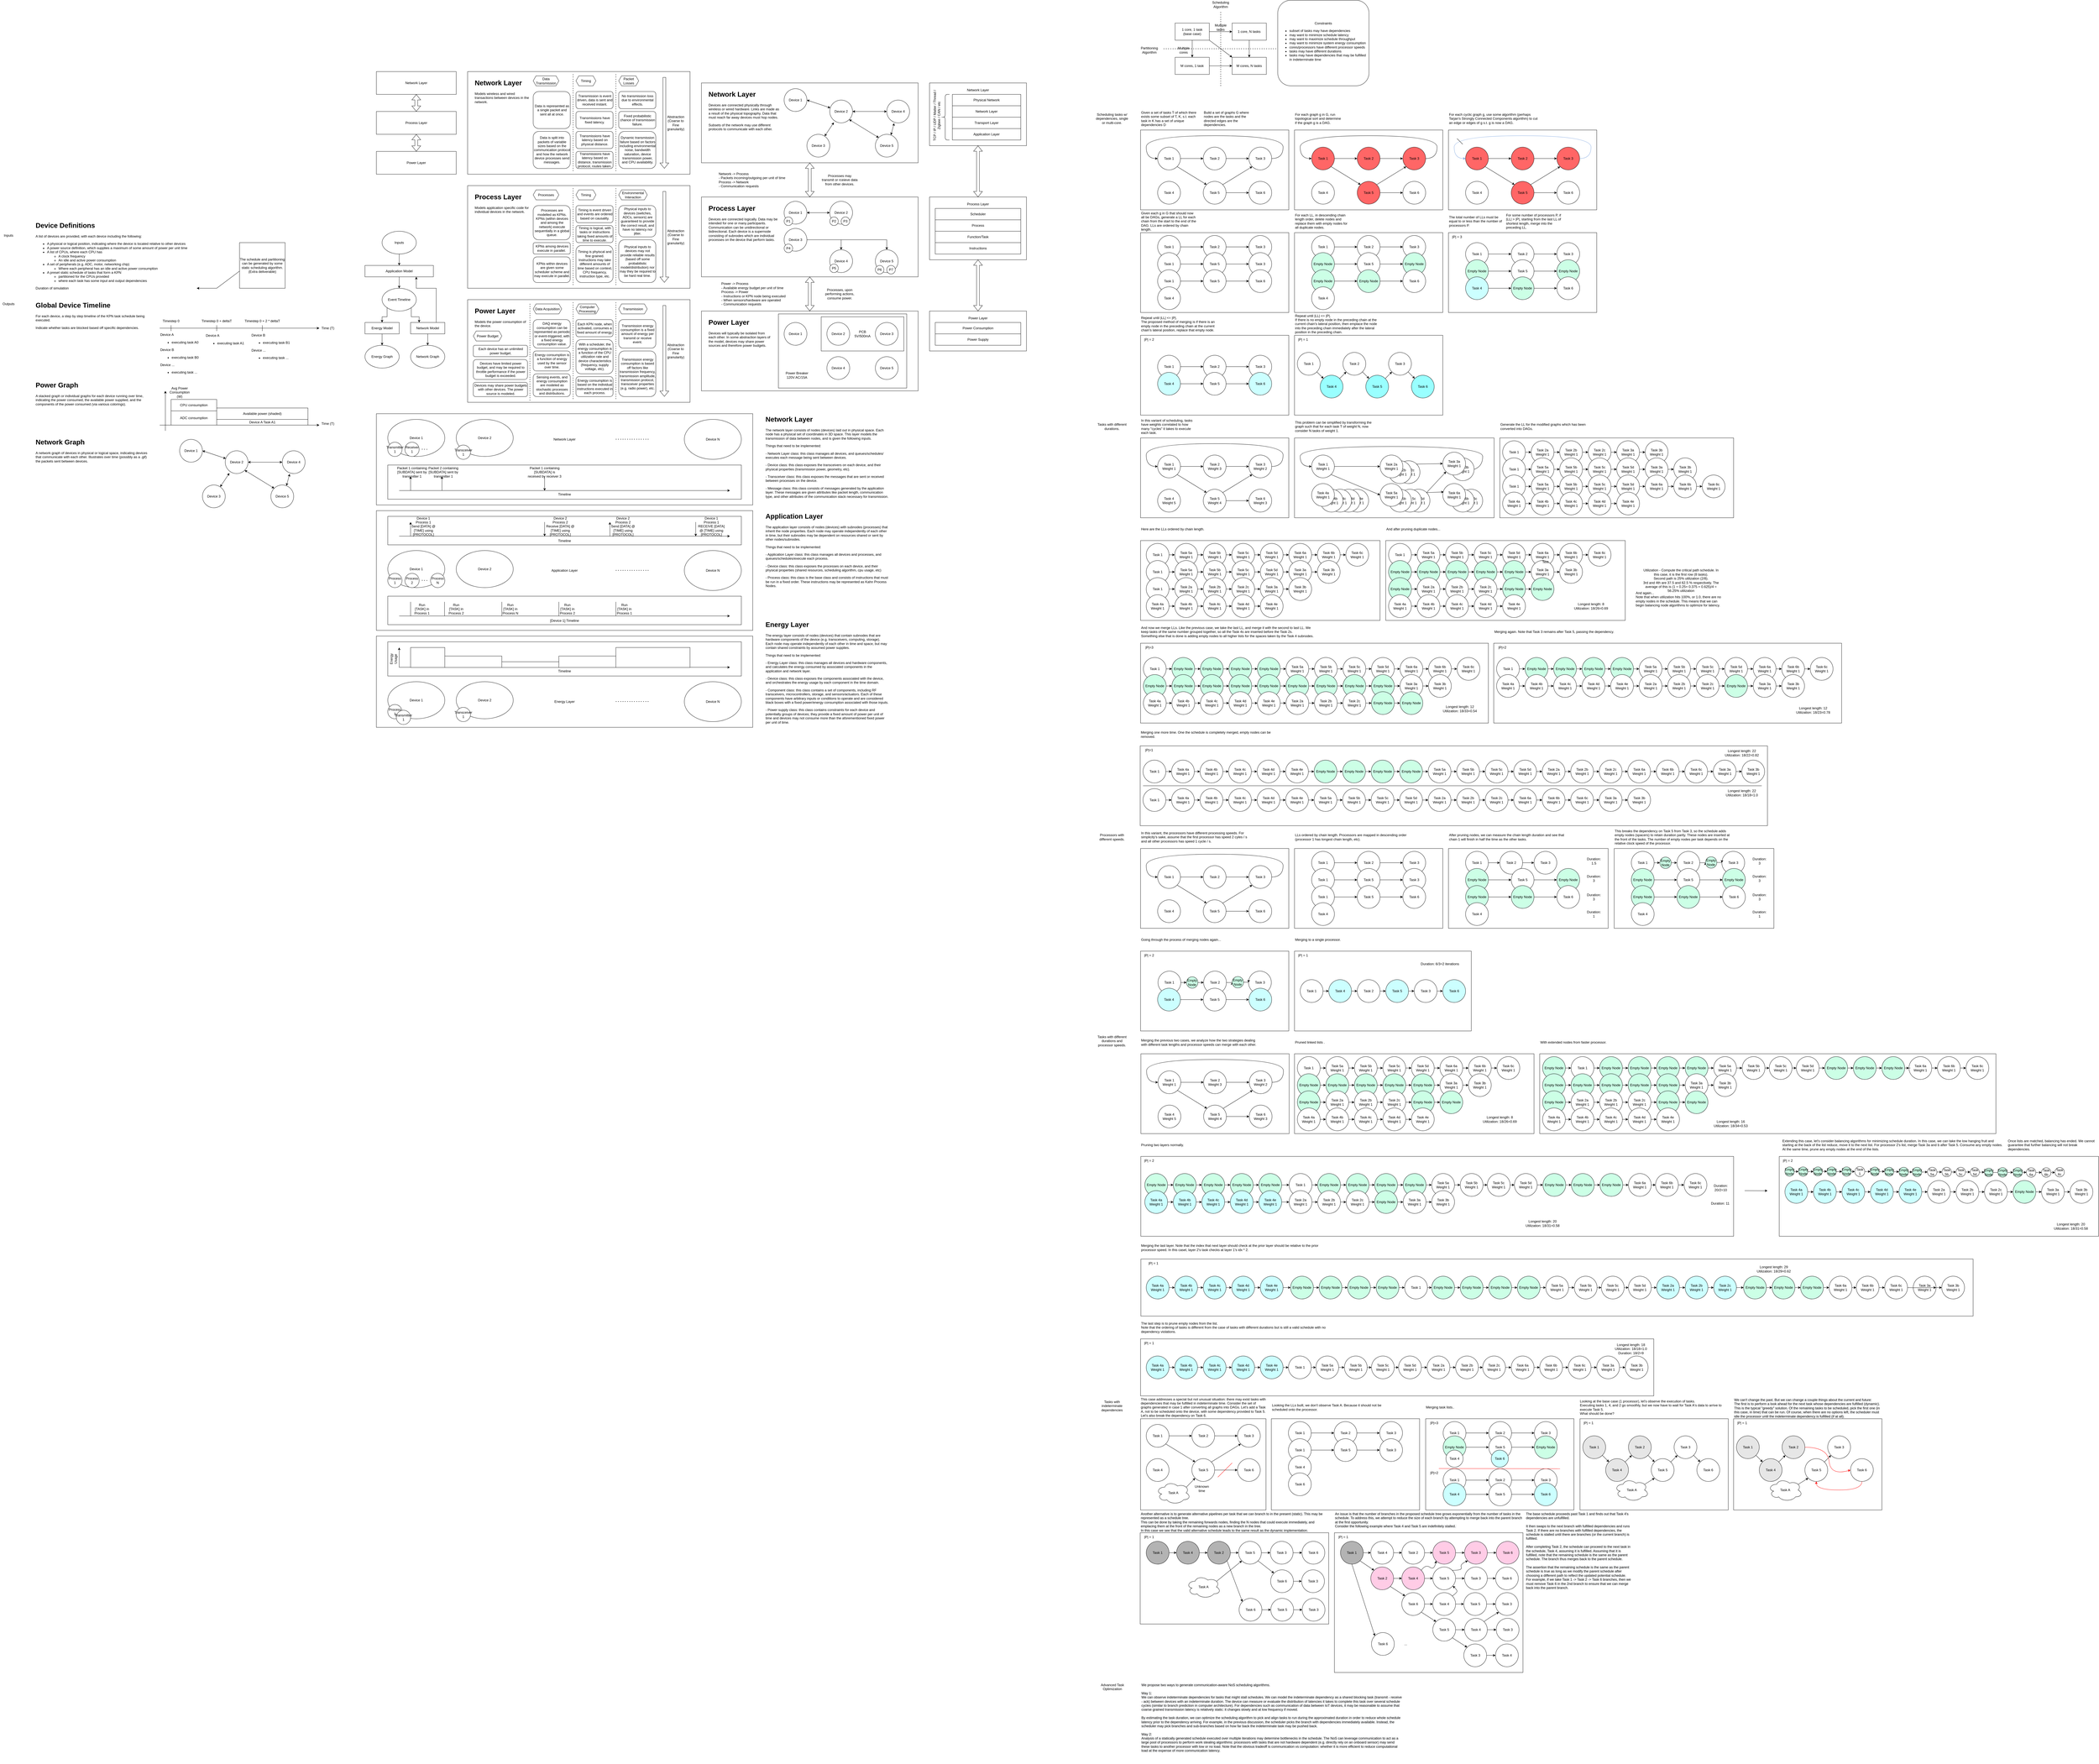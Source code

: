 <mxfile version="20.3.0" type="device"><diagram id="1npeA65ae8jvCcnou2bl" name="Page-1"><mxGraphModel dx="3308" dy="1978" grid="1" gridSize="10" guides="1" tooltips="1" connect="1" arrows="1" fold="1" page="1" pageScale="1" pageWidth="850" pageHeight="1100" math="0" shadow="0"><root><mxCell id="0"/><mxCell id="1" parent="0"/><mxCell id="-ilCJvAWW_Zh2dFq0yAd-3" value="" style="rounded=0;whiteSpace=wrap;html=1;" parent="1" vertex="1"><mxGeometry x="1180" y="40" width="760" height="280" as="geometry"/></mxCell><mxCell id="-ilCJvAWW_Zh2dFq0yAd-133" value="" style="rounded=0;whiteSpace=wrap;html=1;" parent="1" vertex="1"><mxGeometry x="1450" y="50" width="450" height="260" as="geometry"/></mxCell><mxCell id="-ilCJvAWW_Zh2dFq0yAd-131" value="PCB&lt;br&gt;5V/500mA" style="rounded=0;whiteSpace=wrap;html=1;" parent="1" vertex="1"><mxGeometry x="1600" y="60" width="290" height="120" as="geometry"/></mxCell><mxCell id="-ilCJvAWW_Zh2dFq0yAd-13" value="" style="rounded=0;whiteSpace=wrap;html=1;" parent="1" vertex="1"><mxGeometry x="360" y="-800" width="780" height="360" as="geometry"/></mxCell><mxCell id="-ilCJvAWW_Zh2dFq0yAd-1" value="" style="rounded=0;whiteSpace=wrap;html=1;" parent="1" vertex="1"><mxGeometry x="1180" y="-760" width="760" height="280" as="geometry"/></mxCell><mxCell id="-ilCJvAWW_Zh2dFq0yAd-4" value="" style="shape=flexArrow;endArrow=classic;startArrow=classic;html=1;rounded=0;exitX=0.5;exitY=0;exitDx=0;exitDy=0;entryX=0.5;entryY=1;entryDx=0;entryDy=0;" parent="1" source="-ilCJvAWW_Zh2dFq0yAd-3" target="-ilCJvAWW_Zh2dFq0yAd-2" edge="1"><mxGeometry width="100" height="100" relative="1" as="geometry"><mxPoint x="1220" y="-600" as="sourcePoint"/><mxPoint x="1310" y="-520" as="targetPoint"/></mxGeometry></mxCell><mxCell id="-ilCJvAWW_Zh2dFq0yAd-5" value="" style="shape=flexArrow;endArrow=classic;startArrow=classic;html=1;rounded=0;exitX=0.5;exitY=0;exitDx=0;exitDy=0;entryX=0.5;entryY=1;entryDx=0;entryDy=0;" parent="1" source="-ilCJvAWW_Zh2dFq0yAd-2" target="-ilCJvAWW_Zh2dFq0yAd-1" edge="1"><mxGeometry width="100" height="100" relative="1" as="geometry"><mxPoint x="1281" y="-400" as="sourcePoint"/><mxPoint x="1410" y="-460" as="targetPoint"/></mxGeometry></mxCell><mxCell id="-ilCJvAWW_Zh2dFq0yAd-6" value="Network Layer" style="rounded=0;whiteSpace=wrap;html=1;" parent="1" vertex="1"><mxGeometry x="40" y="-800" width="280" height="80" as="geometry"/></mxCell><mxCell id="-ilCJvAWW_Zh2dFq0yAd-8" value="Power Layer" style="rounded=0;whiteSpace=wrap;html=1;" parent="1" vertex="1"><mxGeometry x="40" y="-520" width="280" height="80" as="geometry"/></mxCell><mxCell id="-ilCJvAWW_Zh2dFq0yAd-9" value="" style="shape=flexArrow;endArrow=classic;startArrow=classic;html=1;rounded=0;exitX=0.5;exitY=0;exitDx=0;exitDy=0;entryX=0.5;entryY=1;entryDx=0;entryDy=0;" parent="1" source="-ilCJvAWW_Zh2dFq0yAd-7" target="-ilCJvAWW_Zh2dFq0yAd-6" edge="1"><mxGeometry width="100" height="100" relative="1" as="geometry"><mxPoint x="80" y="-363.96" as="sourcePoint"/><mxPoint x="160" y="-710" as="targetPoint"/></mxGeometry></mxCell><mxCell id="-ilCJvAWW_Zh2dFq0yAd-10" value="" style="shape=flexArrow;endArrow=classic;startArrow=classic;html=1;rounded=0;entryX=0.5;entryY=1;entryDx=0;entryDy=0;" parent="1" source="-ilCJvAWW_Zh2dFq0yAd-8" target="-ilCJvAWW_Zh2dFq0yAd-7" edge="1"><mxGeometry width="100" height="100" relative="1" as="geometry"><mxPoint x="120" y="-350" as="sourcePoint"/><mxPoint x="120" y="-430" as="targetPoint"/></mxGeometry></mxCell><mxCell id="-ilCJvAWW_Zh2dFq0yAd-7" value="Process Layer" style="rounded=0;whiteSpace=wrap;html=1;" parent="1" vertex="1"><mxGeometry x="40" y="-660" width="280" height="80" as="geometry"/></mxCell><mxCell id="-ilCJvAWW_Zh2dFq0yAd-12" value="&lt;h1&gt;Network Layer&lt;/h1&gt;&lt;p&gt;Models wireless and wired transactions between devices in the network.&lt;/p&gt;" style="text;html=1;strokeColor=none;fillColor=none;spacing=5;spacingTop=-20;whiteSpace=wrap;overflow=hidden;rounded=0;" parent="1" vertex="1"><mxGeometry x="380" y="-780" width="200" height="320" as="geometry"/></mxCell><mxCell id="-ilCJvAWW_Zh2dFq0yAd-16" value="" style="shape=flexArrow;endArrow=classic;html=1;rounded=0;" parent="1" edge="1"><mxGeometry width="50" height="50" relative="1" as="geometry"><mxPoint x="1050" y="-780" as="sourcePoint"/><mxPoint x="1050" y="-460" as="targetPoint"/></mxGeometry></mxCell><mxCell id="-ilCJvAWW_Zh2dFq0yAd-17" value="Abstraction (Coarse to Fine granularity)" style="text;html=1;strokeColor=none;fillColor=none;align=center;verticalAlign=middle;whiteSpace=wrap;rounded=0;rotation=0;" parent="1" vertex="1"><mxGeometry x="1060" y="-635" width="60" height="30" as="geometry"/></mxCell><mxCell id="-ilCJvAWW_Zh2dFq0yAd-21" value="Timing" style="shape=hexagon;perimeter=hexagonPerimeter2;whiteSpace=wrap;html=1;fixedSize=1;size=10.0;" parent="1" vertex="1"><mxGeometry x="740" y="-785" width="70" height="35" as="geometry"/></mxCell><mxCell id="-ilCJvAWW_Zh2dFq0yAd-22" value="Packet Losses" style="shape=hexagon;perimeter=hexagonPerimeter2;whiteSpace=wrap;html=1;fixedSize=1;size=10.0;" parent="1" vertex="1"><mxGeometry x="890" y="-785" width="70" height="35" as="geometry"/></mxCell><mxCell id="-ilCJvAWW_Zh2dFq0yAd-23" value="Data Transmission" style="shape=hexagon;perimeter=hexagonPerimeter2;whiteSpace=wrap;html=1;fixedSize=1;size=10.0;" parent="1" vertex="1"><mxGeometry x="590" y="-785" width="90" height="35" as="geometry"/></mxCell><mxCell id="-ilCJvAWW_Zh2dFq0yAd-24" value="&lt;div style=&quot;text-align: center;&quot;&gt;&lt;span style=&quot;background-color: initial;&quot;&gt;Data is represented as a single packet and sent all at once.&lt;/span&gt;&lt;/div&gt;" style="rounded=1;whiteSpace=wrap;html=1;align=left;" parent="1" vertex="1"><mxGeometry x="590" y="-730" width="130" height="130" as="geometry"/></mxCell><mxCell id="-ilCJvAWW_Zh2dFq0yAd-25" value="&lt;div style=&quot;text-align: center;&quot;&gt;&lt;span style=&quot;background-color: initial;&quot;&gt;Data is split into packets of variable sizes based on the communication protocol and how the network device processes send messages.&lt;/span&gt;&lt;/div&gt;" style="rounded=1;whiteSpace=wrap;html=1;align=left;" parent="1" vertex="1"><mxGeometry x="590" y="-590" width="130" height="130" as="geometry"/></mxCell><mxCell id="-ilCJvAWW_Zh2dFq0yAd-27" value="&lt;div style=&quot;text-align: center;&quot;&gt;Transmission is event driven, data is sent and received instant.&lt;/div&gt;" style="rounded=1;whiteSpace=wrap;html=1;align=left;" parent="1" vertex="1"><mxGeometry x="740" y="-730" width="130" height="60" as="geometry"/></mxCell><mxCell id="-ilCJvAWW_Zh2dFq0yAd-28" value="&lt;div style=&quot;text-align: center;&quot;&gt;Transmissions have fixed latency.&lt;/div&gt;" style="rounded=1;whiteSpace=wrap;html=1;align=left;" parent="1" vertex="1"><mxGeometry x="740" y="-660" width="130" height="60" as="geometry"/></mxCell><mxCell id="-ilCJvAWW_Zh2dFq0yAd-29" value="&lt;div style=&quot;text-align: center;&quot;&gt;Transmissions have latency based on physical distance.&lt;/div&gt;" style="rounded=1;whiteSpace=wrap;html=1;align=left;" parent="1" vertex="1"><mxGeometry x="740" y="-590" width="130" height="60" as="geometry"/></mxCell><mxCell id="-ilCJvAWW_Zh2dFq0yAd-30" value="&lt;div style=&quot;text-align: center;&quot;&gt;Transmissions have latency based on distance, transmission protocol, routes taken.&lt;/div&gt;" style="rounded=1;whiteSpace=wrap;html=1;align=left;" parent="1" vertex="1"><mxGeometry x="740" y="-520" width="130" height="60" as="geometry"/></mxCell><mxCell id="-ilCJvAWW_Zh2dFq0yAd-31" value="&lt;div style=&quot;text-align: center;&quot;&gt;No transmission loss due to environmental effects.&lt;/div&gt;" style="rounded=1;whiteSpace=wrap;html=1;align=left;" parent="1" vertex="1"><mxGeometry x="890" y="-730" width="130" height="60" as="geometry"/></mxCell><mxCell id="-ilCJvAWW_Zh2dFq0yAd-32" value="&lt;div style=&quot;text-align: center;&quot;&gt;Fixed probabilistic chance of transmission failure.&lt;/div&gt;" style="rounded=1;whiteSpace=wrap;html=1;align=left;" parent="1" vertex="1"><mxGeometry x="890" y="-660" width="130" height="60" as="geometry"/></mxCell><mxCell id="-ilCJvAWW_Zh2dFq0yAd-33" value="&lt;div style=&quot;text-align: center;&quot;&gt;Dynamic transmission failure based on factors including environmental noise, bandwidth saturation, device transmission power, and CPU availability.&lt;/div&gt;" style="rounded=1;whiteSpace=wrap;html=1;align=left;" parent="1" vertex="1"><mxGeometry x="890" y="-590" width="130" height="130" as="geometry"/></mxCell><mxCell id="-ilCJvAWW_Zh2dFq0yAd-34" value="" style="endArrow=none;dashed=1;html=1;dashPattern=1 3;strokeWidth=2;rounded=0;" parent="1" edge="1"><mxGeometry width="50" height="50" relative="1" as="geometry"><mxPoint x="730" y="-790" as="sourcePoint"/><mxPoint x="730" y="-450" as="targetPoint"/></mxGeometry></mxCell><mxCell id="-ilCJvAWW_Zh2dFq0yAd-35" value="" style="endArrow=none;dashed=1;html=1;dashPattern=1 3;strokeWidth=2;rounded=0;" parent="1" edge="1"><mxGeometry width="50" height="50" relative="1" as="geometry"><mxPoint x="880.0" y="-790" as="sourcePoint"/><mxPoint x="880.0" y="-450" as="targetPoint"/></mxGeometry></mxCell><mxCell id="-ilCJvAWW_Zh2dFq0yAd-37" value="" style="rounded=0;whiteSpace=wrap;html=1;" parent="1" vertex="1"><mxGeometry x="360" y="-400" width="780" height="360" as="geometry"/></mxCell><mxCell id="-ilCJvAWW_Zh2dFq0yAd-38" value="&lt;h1&gt;Process Layer&lt;/h1&gt;&lt;p&gt;Models application specific code for individual devices in the network.&lt;/p&gt;" style="text;html=1;strokeColor=none;fillColor=none;spacing=5;spacingTop=-20;whiteSpace=wrap;overflow=hidden;rounded=0;" parent="1" vertex="1"><mxGeometry x="380" y="-380" width="200" height="310" as="geometry"/></mxCell><mxCell id="-ilCJvAWW_Zh2dFq0yAd-39" value="" style="shape=flexArrow;endArrow=classic;html=1;rounded=0;" parent="1" edge="1"><mxGeometry width="50" height="50" relative="1" as="geometry"><mxPoint x="1050.0" y="-380" as="sourcePoint"/><mxPoint x="1050.0" y="-60" as="targetPoint"/></mxGeometry></mxCell><mxCell id="-ilCJvAWW_Zh2dFq0yAd-40" value="Abstraction (Coarse to Fine granularity)" style="text;html=1;strokeColor=none;fillColor=none;align=center;verticalAlign=middle;whiteSpace=wrap;rounded=0;rotation=0;" parent="1" vertex="1"><mxGeometry x="1060" y="-235" width="60" height="30" as="geometry"/></mxCell><mxCell id="-ilCJvAWW_Zh2dFq0yAd-41" value="Timing" style="shape=hexagon;perimeter=hexagonPerimeter2;whiteSpace=wrap;html=1;fixedSize=1;size=10.0;" parent="1" vertex="1"><mxGeometry x="740" y="-385" width="70" height="35" as="geometry"/></mxCell><mxCell id="-ilCJvAWW_Zh2dFq0yAd-42" value="Environmental Interaction" style="shape=hexagon;perimeter=hexagonPerimeter2;whiteSpace=wrap;html=1;fixedSize=1;size=10.0;" parent="1" vertex="1"><mxGeometry x="890" y="-385" width="100" height="35" as="geometry"/></mxCell><mxCell id="-ilCJvAWW_Zh2dFq0yAd-43" value="Processes" style="shape=hexagon;perimeter=hexagonPerimeter2;whiteSpace=wrap;html=1;fixedSize=1;size=10.0;" parent="1" vertex="1"><mxGeometry x="590" y="-385" width="90" height="35" as="geometry"/></mxCell><mxCell id="-ilCJvAWW_Zh2dFq0yAd-46" value="&lt;div style=&quot;text-align: center;&quot;&gt;Timing is event driven and events are ordered based on causality.&lt;/div&gt;" style="rounded=1;whiteSpace=wrap;html=1;align=left;" parent="1" vertex="1"><mxGeometry x="740" y="-330" width="130" height="60" as="geometry"/></mxCell><mxCell id="-ilCJvAWW_Zh2dFq0yAd-47" value="&lt;div style=&quot;text-align: center;&quot;&gt;Timing is logical, with tasks or instructions taking fixed amounts of time to execute.&lt;/div&gt;" style="rounded=1;whiteSpace=wrap;html=1;align=left;" parent="1" vertex="1"><mxGeometry x="740" y="-260" width="130" height="60" as="geometry"/></mxCell><mxCell id="-ilCJvAWW_Zh2dFq0yAd-48" value="&lt;div style=&quot;text-align: center;&quot;&gt;Timing is phyiscal and fine grained. Instructions may take different amounts of time based on context, CPU frequency, instruction type, etc.&lt;/div&gt;" style="rounded=1;whiteSpace=wrap;html=1;align=left;" parent="1" vertex="1"><mxGeometry x="740" y="-190" width="130" height="130" as="geometry"/></mxCell><mxCell id="-ilCJvAWW_Zh2dFq0yAd-50" value="&lt;div style=&quot;text-align: center;&quot;&gt;Physical inputs to devices (switches, ADCs, sensors) are guaranteed to provide the correct result, and have no latency nor jitter.&lt;/div&gt;" style="rounded=1;whiteSpace=wrap;html=1;align=left;" parent="1" vertex="1"><mxGeometry x="890" y="-330" width="130" height="110" as="geometry"/></mxCell><mxCell id="-ilCJvAWW_Zh2dFq0yAd-53" value="" style="endArrow=none;dashed=1;html=1;dashPattern=1 3;strokeWidth=2;rounded=0;" parent="1" edge="1"><mxGeometry width="50" height="50" relative="1" as="geometry"><mxPoint x="730.0" y="-390" as="sourcePoint"/><mxPoint x="730.0" y="-50" as="targetPoint"/></mxGeometry></mxCell><mxCell id="-ilCJvAWW_Zh2dFq0yAd-54" value="" style="endArrow=none;dashed=1;html=1;dashPattern=1 3;strokeWidth=2;rounded=0;" parent="1" edge="1"><mxGeometry width="50" height="50" relative="1" as="geometry"><mxPoint x="880.0" y="-390" as="sourcePoint"/><mxPoint x="880.0" y="-50" as="targetPoint"/></mxGeometry></mxCell><mxCell id="-ilCJvAWW_Zh2dFq0yAd-58" value="&lt;div style=&quot;text-align: center;&quot;&gt;&lt;span style=&quot;background-color: initial;&quot;&gt;Processes are modelled as KPNs.&lt;/span&gt;&lt;/div&gt;&lt;div style=&quot;text-align: center;&quot;&gt;&lt;span style=&quot;background-color: initial;&quot;&gt;KPNs (within devices and among the network) execute sequentially in a global queue.&lt;/span&gt;&lt;br&gt;&lt;/div&gt;" style="rounded=1;whiteSpace=wrap;html=1;align=left;" parent="1" vertex="1"><mxGeometry x="590" y="-330" width="130" height="120" as="geometry"/></mxCell><mxCell id="-ilCJvAWW_Zh2dFq0yAd-59" value="&lt;div style=&quot;text-align: center;&quot;&gt;&lt;span style=&quot;background-color: initial;&quot;&gt;KPNs among devices execute in parallel.&amp;nbsp;&lt;/span&gt;&lt;/div&gt;" style="rounded=1;whiteSpace=wrap;html=1;align=left;" parent="1" vertex="1"><mxGeometry x="590" y="-200" width="130" height="40" as="geometry"/></mxCell><mxCell id="-ilCJvAWW_Zh2dFq0yAd-60" value="&lt;div style=&quot;text-align: center;&quot;&gt;&lt;span style=&quot;background-color: initial;&quot;&gt;KPNs within devices are given some scheduler scheme and may execute in parallel.&lt;/span&gt;&lt;/div&gt;" style="rounded=1;whiteSpace=wrap;html=1;align=left;" parent="1" vertex="1"><mxGeometry x="590" y="-150" width="130" height="90" as="geometry"/></mxCell><mxCell id="-ilCJvAWW_Zh2dFq0yAd-61" value="&lt;div style=&quot;text-align: center;&quot;&gt;Physical inputs to devices may not provide reliable results (based off some probabilistic model/distribution) nor may they be required to be hard real time.&lt;/div&gt;" style="rounded=1;whiteSpace=wrap;html=1;align=left;" parent="1" vertex="1"><mxGeometry x="890" y="-210" width="130" height="150" as="geometry"/></mxCell><mxCell id="-ilCJvAWW_Zh2dFq0yAd-62" value="" style="rounded=0;whiteSpace=wrap;html=1;" parent="1" vertex="1"><mxGeometry x="360" width="780" height="360" as="geometry"/></mxCell><mxCell id="-ilCJvAWW_Zh2dFq0yAd-63" value="&lt;h1&gt;Power Layer&lt;/h1&gt;&lt;p&gt;Models the power consumption of the device.&lt;/p&gt;" style="text;html=1;strokeColor=none;fillColor=none;spacing=5;spacingTop=-20;whiteSpace=wrap;overflow=hidden;rounded=0;" parent="1" vertex="1"><mxGeometry x="380" y="20" width="200" height="80" as="geometry"/></mxCell><mxCell id="-ilCJvAWW_Zh2dFq0yAd-64" value="" style="shape=flexArrow;endArrow=classic;html=1;rounded=0;" parent="1" edge="1"><mxGeometry width="50" height="50" relative="1" as="geometry"><mxPoint x="1050.0" y="20" as="sourcePoint"/><mxPoint x="1050.0" y="340" as="targetPoint"/></mxGeometry></mxCell><mxCell id="-ilCJvAWW_Zh2dFq0yAd-65" value="Abstraction (Coarse to Fine granularity)" style="text;html=1;strokeColor=none;fillColor=none;align=center;verticalAlign=middle;whiteSpace=wrap;rounded=0;rotation=0;" parent="1" vertex="1"><mxGeometry x="1060" y="165" width="60" height="30" as="geometry"/></mxCell><mxCell id="-ilCJvAWW_Zh2dFq0yAd-66" value="Computer Processing" style="shape=hexagon;perimeter=hexagonPerimeter2;whiteSpace=wrap;html=1;fixedSize=1;size=10.0;" parent="1" vertex="1"><mxGeometry x="740" y="15" width="80" height="35" as="geometry"/></mxCell><mxCell id="-ilCJvAWW_Zh2dFq0yAd-67" value="Transmission" style="shape=hexagon;perimeter=hexagonPerimeter2;whiteSpace=wrap;html=1;fixedSize=1;size=10.0;" parent="1" vertex="1"><mxGeometry x="890" y="15" width="100" height="35" as="geometry"/></mxCell><mxCell id="-ilCJvAWW_Zh2dFq0yAd-68" value="Data Acquisition" style="shape=hexagon;perimeter=hexagonPerimeter2;whiteSpace=wrap;html=1;fixedSize=1;size=10.0;" parent="1" vertex="1"><mxGeometry x="590" y="15" width="100" height="35" as="geometry"/></mxCell><mxCell id="-ilCJvAWW_Zh2dFq0yAd-69" value="&lt;div style=&quot;text-align: center;&quot;&gt;Each KPN node, when activated, consumes a fixed amount of energy.&lt;/div&gt;" style="rounded=1;whiteSpace=wrap;html=1;align=left;" parent="1" vertex="1"><mxGeometry x="740" y="70" width="130" height="60" as="geometry"/></mxCell><mxCell id="-ilCJvAWW_Zh2dFq0yAd-70" value="&lt;div style=&quot;text-align: center;&quot;&gt;With a scheduler, the energy consumption is a function of the CPU utilization rate and device characteristics (frequency, supply voltage, etc).&lt;/div&gt;" style="rounded=1;whiteSpace=wrap;html=1;align=left;" parent="1" vertex="1"><mxGeometry x="740" y="140" width="130" height="120" as="geometry"/></mxCell><mxCell id="-ilCJvAWW_Zh2dFq0yAd-71" value="&lt;div style=&quot;text-align: center;&quot;&gt;Energy consumption is based on the individual instructions executed in each process.&lt;/div&gt;" style="rounded=1;whiteSpace=wrap;html=1;align=left;" parent="1" vertex="1"><mxGeometry x="740" y="270" width="130" height="70" as="geometry"/></mxCell><mxCell id="-ilCJvAWW_Zh2dFq0yAd-72" value="&lt;div style=&quot;text-align: center;&quot;&gt;Transmission energy consumption is a fixed amount of energy per transmit or receive event.&lt;/div&gt;" style="rounded=1;whiteSpace=wrap;html=1;align=left;" parent="1" vertex="1"><mxGeometry x="890" y="70" width="130" height="100" as="geometry"/></mxCell><mxCell id="-ilCJvAWW_Zh2dFq0yAd-73" value="" style="endArrow=none;dashed=1;html=1;dashPattern=1 3;strokeWidth=2;rounded=0;" parent="1" edge="1"><mxGeometry width="50" height="50" relative="1" as="geometry"><mxPoint x="730.0" y="10" as="sourcePoint"/><mxPoint x="730.0" y="350" as="targetPoint"/></mxGeometry></mxCell><mxCell id="-ilCJvAWW_Zh2dFq0yAd-74" value="" style="endArrow=none;dashed=1;html=1;dashPattern=1 3;strokeWidth=2;rounded=0;" parent="1" edge="1"><mxGeometry width="50" height="50" relative="1" as="geometry"><mxPoint x="880.0" y="10" as="sourcePoint"/><mxPoint x="880.0" y="350" as="targetPoint"/></mxGeometry></mxCell><mxCell id="-ilCJvAWW_Zh2dFq0yAd-75" value="&lt;div style=&quot;text-align: center;&quot;&gt;DAQ energy consumption can be represented as periodic or event-triggered, with a fixed energy consumption value.&lt;/div&gt;" style="rounded=1;whiteSpace=wrap;html=1;align=left;" parent="1" vertex="1"><mxGeometry x="590" y="70" width="130" height="100" as="geometry"/></mxCell><mxCell id="-ilCJvAWW_Zh2dFq0yAd-77" value="&lt;div style=&quot;text-align: center;&quot;&gt;&lt;span style=&quot;background-color: initial;&quot;&gt;Energy consumption is a function of energy used by the sensor over time.&lt;/span&gt;&lt;/div&gt;" style="rounded=1;whiteSpace=wrap;html=1;align=left;" parent="1" vertex="1"><mxGeometry x="590" y="180" width="130" height="70" as="geometry"/></mxCell><mxCell id="-ilCJvAWW_Zh2dFq0yAd-78" value="&lt;div style=&quot;text-align: center;&quot;&gt;Transmission energy consumption is based off factors like transmission frequency, transmission amplitude&lt;span style=&quot;background-color: initial;&quot;&gt;, transmission protocol, transceiver properties (e.g. radio power), etc.&lt;/span&gt;&lt;/div&gt;" style="rounded=1;whiteSpace=wrap;html=1;align=left;" parent="1" vertex="1"><mxGeometry x="890" y="180" width="130" height="160" as="geometry"/></mxCell><mxCell id="-ilCJvAWW_Zh2dFq0yAd-79" value="&lt;div style=&quot;text-align: center;&quot;&gt;&lt;span style=&quot;background-color: initial;&quot;&gt;Sensing events, and energy consumption are modeled as stochastic processes and distributions.&lt;/span&gt;&lt;/div&gt;" style="rounded=1;whiteSpace=wrap;html=1;align=left;" parent="1" vertex="1"><mxGeometry x="590" y="260" width="130" height="80" as="geometry"/></mxCell><mxCell id="-ilCJvAWW_Zh2dFq0yAd-2" value="" style="rounded=0;whiteSpace=wrap;html=1;" parent="1" vertex="1"><mxGeometry x="1180" y="-360" width="760" height="280" as="geometry"/></mxCell><mxCell id="-ilCJvAWW_Zh2dFq0yAd-87" value="Processes may transmit or rceieve data from other devices." style="text;html=1;strokeColor=none;fillColor=none;align=center;verticalAlign=middle;whiteSpace=wrap;rounded=0;" parent="1" vertex="1"><mxGeometry x="1600" y="-440" width="130" height="40" as="geometry"/></mxCell><mxCell id="-ilCJvAWW_Zh2dFq0yAd-88" value="Device 1" style="ellipse;whiteSpace=wrap;html=1;aspect=fixed;" parent="1" vertex="1"><mxGeometry x="1470" y="-345" width="80" height="80" as="geometry"/></mxCell><mxCell id="-ilCJvAWW_Zh2dFq0yAd-89" value="Device 3" style="ellipse;whiteSpace=wrap;html=1;aspect=fixed;" parent="1" vertex="1"><mxGeometry x="1470" y="-250" width="80" height="80" as="geometry"/></mxCell><mxCell id="-ilCJvAWW_Zh2dFq0yAd-90" value="Device 2" style="ellipse;whiteSpace=wrap;html=1;aspect=fixed;" parent="1" vertex="1"><mxGeometry x="1630" y="-345" width="80" height="80" as="geometry"/></mxCell><mxCell id="-ilCJvAWW_Zh2dFq0yAd-91" value="Device 4" style="ellipse;whiteSpace=wrap;html=1;aspect=fixed;" parent="1" vertex="1"><mxGeometry x="1630" y="-175" width="80" height="80" as="geometry"/></mxCell><mxCell id="-ilCJvAWW_Zh2dFq0yAd-92" value="Device 5" style="ellipse;whiteSpace=wrap;html=1;aspect=fixed;" parent="1" vertex="1"><mxGeometry x="1790" y="-175" width="80" height="80" as="geometry"/></mxCell><mxCell id="-ilCJvAWW_Zh2dFq0yAd-95" value="Device 1" style="ellipse;whiteSpace=wrap;html=1;aspect=fixed;" parent="1" vertex="1"><mxGeometry x="1470" y="-740" width="80" height="80" as="geometry"/></mxCell><mxCell id="-ilCJvAWW_Zh2dFq0yAd-96" value="Device 3" style="ellipse;whiteSpace=wrap;html=1;aspect=fixed;" parent="1" vertex="1"><mxGeometry x="1550" y="-580" width="80" height="80" as="geometry"/></mxCell><mxCell id="-ilCJvAWW_Zh2dFq0yAd-97" value="Device 2" style="ellipse;whiteSpace=wrap;html=1;aspect=fixed;" parent="1" vertex="1"><mxGeometry x="1630" y="-700" width="80" height="80" as="geometry"/></mxCell><mxCell id="-ilCJvAWW_Zh2dFq0yAd-98" value="Device 5" style="ellipse;whiteSpace=wrap;html=1;aspect=fixed;" parent="1" vertex="1"><mxGeometry x="1790" y="-580" width="80" height="80" as="geometry"/></mxCell><mxCell id="-ilCJvAWW_Zh2dFq0yAd-99" value="Device 4" style="ellipse;whiteSpace=wrap;html=1;aspect=fixed;" parent="1" vertex="1"><mxGeometry x="1830" y="-700" width="80" height="80" as="geometry"/></mxCell><mxCell id="-ilCJvAWW_Zh2dFq0yAd-100" value="" style="endArrow=classic;startArrow=classic;html=1;rounded=0;exitX=1;exitY=0.5;exitDx=0;exitDy=0;" parent="1" source="-ilCJvAWW_Zh2dFq0yAd-95" target="-ilCJvAWW_Zh2dFq0yAd-97" edge="1"><mxGeometry width="50" height="50" relative="1" as="geometry"><mxPoint x="1590" y="-760" as="sourcePoint"/><mxPoint x="1640" y="-810" as="targetPoint"/></mxGeometry></mxCell><mxCell id="-ilCJvAWW_Zh2dFq0yAd-101" value="" style="endArrow=classic;startArrow=classic;html=1;rounded=0;entryX=0.182;entryY=0.98;entryDx=0;entryDy=0;entryPerimeter=0;" parent="1" source="-ilCJvAWW_Zh2dFq0yAd-96" target="-ilCJvAWW_Zh2dFq0yAd-97" edge="1"><mxGeometry width="50" height="50" relative="1" as="geometry"><mxPoint x="1570" y="-590" as="sourcePoint"/><mxPoint x="1620" y="-640" as="targetPoint"/></mxGeometry></mxCell><mxCell id="-ilCJvAWW_Zh2dFq0yAd-102" value="" style="endArrow=classic;startArrow=classic;html=1;rounded=0;exitX=1;exitY=0.5;exitDx=0;exitDy=0;entryX=0;entryY=0.5;entryDx=0;entryDy=0;" parent="1" source="-ilCJvAWW_Zh2dFq0yAd-97" target="-ilCJvAWW_Zh2dFq0yAd-99" edge="1"><mxGeometry width="50" height="50" relative="1" as="geometry"><mxPoint x="1770" y="-750" as="sourcePoint"/><mxPoint x="1820" y="-800" as="targetPoint"/></mxGeometry></mxCell><mxCell id="-ilCJvAWW_Zh2dFq0yAd-103" value="" style="endArrow=classic;startArrow=classic;html=1;rounded=0;entryX=0.325;entryY=1.016;entryDx=0;entryDy=0;entryPerimeter=0;exitX=0.682;exitY=0.034;exitDx=0;exitDy=0;exitPerimeter=0;" parent="1" source="-ilCJvAWW_Zh2dFq0yAd-98" target="-ilCJvAWW_Zh2dFq0yAd-99" edge="1"><mxGeometry width="50" height="50" relative="1" as="geometry"><mxPoint x="1770" y="-590" as="sourcePoint"/><mxPoint x="1820" y="-640" as="targetPoint"/></mxGeometry></mxCell><mxCell id="-ilCJvAWW_Zh2dFq0yAd-104" value="" style="endArrow=classic;startArrow=classic;html=1;rounded=0;entryX=1;entryY=1;entryDx=0;entryDy=0;exitX=0;exitY=0;exitDx=0;exitDy=0;" parent="1" source="-ilCJvAWW_Zh2dFq0yAd-98" target="-ilCJvAWW_Zh2dFq0yAd-97" edge="1"><mxGeometry width="50" height="50" relative="1" as="geometry"><mxPoint x="1720" y="-530" as="sourcePoint"/><mxPoint x="1770" y="-580" as="targetPoint"/></mxGeometry></mxCell><mxCell id="-ilCJvAWW_Zh2dFq0yAd-105" value="Processes, upon performing actions, consume power." style="text;html=1;strokeColor=none;fillColor=none;align=center;verticalAlign=middle;whiteSpace=wrap;rounded=0;" parent="1" vertex="1"><mxGeometry x="1600" y="-40" width="130" height="40" as="geometry"/></mxCell><mxCell id="-ilCJvAWW_Zh2dFq0yAd-108" value="&lt;h1&gt;Network Layer&lt;/h1&gt;&lt;p&gt;Devices are connected physically through wireless or wired hardware. Links are made as a result of the physical topography. Data that must reach far away devices must hop nodes.&lt;/p&gt;&lt;p&gt;Subsets of the network may use different protocols to communicate with each other.&lt;/p&gt;" style="text;html=1;strokeColor=none;fillColor=none;spacing=5;spacingTop=-20;whiteSpace=wrap;overflow=hidden;rounded=0;" parent="1" vertex="1"><mxGeometry x="1200" y="-740" width="260" height="240" as="geometry"/></mxCell><mxCell id="-ilCJvAWW_Zh2dFq0yAd-109" value="&lt;h1&gt;Process Layer&lt;/h1&gt;&lt;p&gt;Devices are connected logically. Data may be intended for one or many participants. Communication can be unidirectional or bidirectional. Each device is a supernode consisting of subnodes which are individual processes on the device that perform tasks.&lt;/p&gt;" style="text;html=1;strokeColor=none;fillColor=none;spacing=5;spacingTop=-20;whiteSpace=wrap;overflow=hidden;rounded=0;" parent="1" vertex="1"><mxGeometry x="1200" y="-340" width="260" height="240" as="geometry"/></mxCell><mxCell id="-ilCJvAWW_Zh2dFq0yAd-111" value="" style="endArrow=classic;startArrow=classic;html=1;rounded=0;exitX=1;exitY=0.5;exitDx=0;exitDy=0;entryX=0;entryY=0.5;entryDx=0;entryDy=0;" parent="1" source="-ilCJvAWW_Zh2dFq0yAd-88" target="-ilCJvAWW_Zh2dFq0yAd-90" edge="1"><mxGeometry width="50" height="50" relative="1" as="geometry"><mxPoint x="1570" y="-215" as="sourcePoint"/><mxPoint x="1620" y="-265" as="targetPoint"/></mxGeometry></mxCell><mxCell id="-ilCJvAWW_Zh2dFq0yAd-112" value="" style="endArrow=classic;html=1;rounded=0;exitX=1;exitY=0.5;exitDx=0;exitDy=0;entryX=0.5;entryY=0;entryDx=0;entryDy=0;" parent="1" source="-ilCJvAWW_Zh2dFq0yAd-89" target="-ilCJvAWW_Zh2dFq0yAd-92" edge="1"><mxGeometry width="50" height="50" relative="1" as="geometry"><mxPoint x="2000" y="-210" as="sourcePoint"/><mxPoint x="2050" y="-260" as="targetPoint"/><Array as="points"><mxPoint x="1830" y="-210"/></Array></mxGeometry></mxCell><mxCell id="-ilCJvAWW_Zh2dFq0yAd-113" value="" style="endArrow=classic;html=1;rounded=0;exitX=1;exitY=0.5;exitDx=0;exitDy=0;entryX=0.5;entryY=0;entryDx=0;entryDy=0;" parent="1" source="-ilCJvAWW_Zh2dFq0yAd-89" target="-ilCJvAWW_Zh2dFq0yAd-91" edge="1"><mxGeometry width="50" height="50" relative="1" as="geometry"><mxPoint x="1990" y="-210" as="sourcePoint"/><mxPoint x="2040" y="-260" as="targetPoint"/><Array as="points"><mxPoint x="1670" y="-210"/></Array></mxGeometry></mxCell><mxCell id="-ilCJvAWW_Zh2dFq0yAd-114" value="Device 1" style="ellipse;whiteSpace=wrap;html=1;aspect=fixed;" parent="1" vertex="1"><mxGeometry x="1470" y="80" width="80" height="80" as="geometry"/></mxCell><mxCell id="-ilCJvAWW_Zh2dFq0yAd-115" value="Device 3" style="ellipse;whiteSpace=wrap;html=1;aspect=fixed;" parent="1" vertex="1"><mxGeometry x="1790" y="80" width="80" height="80" as="geometry"/></mxCell><mxCell id="-ilCJvAWW_Zh2dFq0yAd-116" value="Device 2" style="ellipse;whiteSpace=wrap;html=1;aspect=fixed;" parent="1" vertex="1"><mxGeometry x="1620" y="80" width="80" height="80" as="geometry"/></mxCell><mxCell id="-ilCJvAWW_Zh2dFq0yAd-117" value="Device 5" style="ellipse;whiteSpace=wrap;html=1;aspect=fixed;" parent="1" vertex="1"><mxGeometry x="1790" y="200" width="80" height="80" as="geometry"/></mxCell><mxCell id="-ilCJvAWW_Zh2dFq0yAd-118" value="Device 4" style="ellipse;whiteSpace=wrap;html=1;aspect=fixed;" parent="1" vertex="1"><mxGeometry x="1620" y="200" width="80" height="80" as="geometry"/></mxCell><mxCell id="-ilCJvAWW_Zh2dFq0yAd-124" value="&lt;h1&gt;Power Layer&lt;/h1&gt;&lt;p&gt;Devices will typically be isolated from each other. In some abstraction layers of the model, devices may share power sources and therefore power budgets.&lt;/p&gt;" style="text;html=1;strokeColor=none;fillColor=none;spacing=5;spacingTop=-20;whiteSpace=wrap;overflow=hidden;rounded=0;" parent="1" vertex="1"><mxGeometry x="1200" y="60" width="230" height="240" as="geometry"/></mxCell><mxCell id="-ilCJvAWW_Zh2dFq0yAd-125" value="Power Budget" style="shape=hexagon;perimeter=hexagonPerimeter2;whiteSpace=wrap;html=1;fixedSize=1;size=10.0;" parent="1" vertex="1"><mxGeometry x="380" y="110" width="100" height="35" as="geometry"/></mxCell><mxCell id="-ilCJvAWW_Zh2dFq0yAd-126" value="" style="endArrow=none;dashed=1;html=1;dashPattern=1 3;strokeWidth=2;rounded=0;" parent="1" edge="1"><mxGeometry width="50" height="50" relative="1" as="geometry"><mxPoint x="578.57" y="15" as="sourcePoint"/><mxPoint x="578.57" y="355" as="targetPoint"/></mxGeometry></mxCell><mxCell id="-ilCJvAWW_Zh2dFq0yAd-127" value="&lt;div style=&quot;text-align: center;&quot;&gt;Each device has an unlimited power budget.&lt;/div&gt;" style="rounded=1;whiteSpace=wrap;html=1;align=left;" parent="1" vertex="1"><mxGeometry x="380" y="160" width="190" height="40" as="geometry"/></mxCell><mxCell id="-ilCJvAWW_Zh2dFq0yAd-128" value="&lt;div style=&quot;text-align: center;&quot;&gt;Devices have limited power budget, and may be required to throttle performance if the power budget is exceeded.&lt;/div&gt;" style="rounded=1;whiteSpace=wrap;html=1;align=left;" parent="1" vertex="1"><mxGeometry x="380" y="210" width="190" height="70" as="geometry"/></mxCell><mxCell id="-ilCJvAWW_Zh2dFq0yAd-129" value="&lt;div style=&quot;text-align: center;&quot;&gt;Devices may share power budgets with other devices. The power source is modeled.&lt;/div&gt;" style="rounded=1;whiteSpace=wrap;html=1;align=left;" parent="1" vertex="1"><mxGeometry x="380" y="290" width="190" height="50" as="geometry"/></mxCell><mxCell id="-ilCJvAWW_Zh2dFq0yAd-134" value="Power Breaker&lt;br&gt;120V AC/15A" style="text;html=1;strokeColor=none;fillColor=none;align=center;verticalAlign=middle;whiteSpace=wrap;rounded=0;" parent="1" vertex="1"><mxGeometry x="1470" y="250" width="90" height="30" as="geometry"/></mxCell><mxCell id="-ilCJvAWW_Zh2dFq0yAd-135" value="&lt;div style=&quot;text-align: left;&quot;&gt;&lt;span style=&quot;background-color: initial;&quot;&gt;Power -&amp;gt; Process&lt;/span&gt;&lt;/div&gt;&lt;div style=&quot;text-align: left;&quot;&gt;&lt;span style=&quot;background-color: initial;&quot;&gt;- Available energy budget per unit of time&lt;/span&gt;&lt;/div&gt;&lt;div style=&quot;text-align: left;&quot;&gt;&lt;span style=&quot;background-color: initial;&quot;&gt;Process -&amp;gt; Power&lt;/span&gt;&lt;/div&gt;&lt;div style=&quot;text-align: left;&quot;&gt;&lt;span style=&quot;background-color: initial;&quot;&gt;- Instructions or KPN node being executed&lt;/span&gt;&lt;/div&gt;&lt;div style=&quot;text-align: left;&quot;&gt;&lt;span style=&quot;background-color: initial;&quot;&gt;- When sensors/hardware are operated&lt;/span&gt;&lt;/div&gt;&lt;div style=&quot;text-align: left;&quot;&gt;&lt;span style=&quot;background-color: initial;&quot;&gt;- Communication requests&lt;/span&gt;&lt;/div&gt;" style="text;html=1;strokeColor=none;fillColor=none;align=center;verticalAlign=middle;whiteSpace=wrap;rounded=0;" parent="1" vertex="1"><mxGeometry x="1205" y="-70" width="315" height="100" as="geometry"/></mxCell><mxCell id="-ilCJvAWW_Zh2dFq0yAd-137" value="&lt;div style=&quot;text-align: left;&quot;&gt;&lt;span style=&quot;background-color: initial;&quot;&gt;Network -&amp;gt; Process&lt;/span&gt;&lt;/div&gt;&lt;div style=&quot;text-align: left;&quot;&gt;&lt;span style=&quot;background-color: initial;&quot;&gt;- Packets incoming/outgoing per unit of time&lt;/span&gt;&lt;/div&gt;&lt;div style=&quot;text-align: left;&quot;&gt;&lt;span style=&quot;background-color: initial;&quot;&gt;Process -&amp;gt; Network&lt;/span&gt;&lt;/div&gt;&lt;div style=&quot;text-align: left;&quot;&gt;&lt;span style=&quot;background-color: initial;&quot;&gt;- Communication requests&lt;br&gt;&lt;/span&gt;&lt;/div&gt;" style="text;html=1;strokeColor=none;fillColor=none;align=center;verticalAlign=middle;whiteSpace=wrap;rounded=0;" parent="1" vertex="1"><mxGeometry x="1200" y="-470" width="315" height="100" as="geometry"/></mxCell><mxCell id="-ilCJvAWW_Zh2dFq0yAd-157" value="" style="rounded=0;whiteSpace=wrap;html=1;" parent="1" vertex="1"><mxGeometry x="1980" y="-760" width="340" height="220" as="geometry"/></mxCell><mxCell id="-ilCJvAWW_Zh2dFq0yAd-158" value="" style="rounded=0;whiteSpace=wrap;html=1;" parent="1" vertex="1"><mxGeometry x="1980" y="40" width="340" height="140" as="geometry"/></mxCell><mxCell id="-ilCJvAWW_Zh2dFq0yAd-159" value="" style="shape=flexArrow;endArrow=classic;startArrow=classic;html=1;rounded=0;exitX=0.5;exitY=0;exitDx=0;exitDy=0;entryX=0.5;entryY=1;entryDx=0;entryDy=0;" parent="1" source="-ilCJvAWW_Zh2dFq0yAd-161" target="-ilCJvAWW_Zh2dFq0yAd-157" edge="1"><mxGeometry width="100" height="100" relative="1" as="geometry"><mxPoint x="2080" y="-323.96" as="sourcePoint"/><mxPoint x="2160" y="-670" as="targetPoint"/></mxGeometry></mxCell><mxCell id="-ilCJvAWW_Zh2dFq0yAd-160" value="" style="shape=flexArrow;endArrow=classic;startArrow=classic;html=1;rounded=0;entryX=0.5;entryY=1;entryDx=0;entryDy=0;" parent="1" source="-ilCJvAWW_Zh2dFq0yAd-158" target="-ilCJvAWW_Zh2dFq0yAd-161" edge="1"><mxGeometry width="100" height="100" relative="1" as="geometry"><mxPoint x="2120" y="-180" as="sourcePoint"/><mxPoint x="2120" y="-260" as="targetPoint"/></mxGeometry></mxCell><mxCell id="-ilCJvAWW_Zh2dFq0yAd-161" value="" style="rounded=0;whiteSpace=wrap;html=1;" parent="1" vertex="1"><mxGeometry x="1980" y="-360" width="340" height="220" as="geometry"/></mxCell><mxCell id="-ilCJvAWW_Zh2dFq0yAd-162" value="Power Supply" style="rounded=0;whiteSpace=wrap;html=1;" parent="1" vertex="1"><mxGeometry x="2000" y="120" width="300" height="40" as="geometry"/></mxCell><mxCell id="-ilCJvAWW_Zh2dFq0yAd-163" value="Power Layer" style="text;html=1;strokeColor=none;fillColor=none;align=center;verticalAlign=middle;whiteSpace=wrap;rounded=0;" parent="1" vertex="1"><mxGeometry x="2100" y="50" width="100" height="30" as="geometry"/></mxCell><mxCell id="-ilCJvAWW_Zh2dFq0yAd-164" value="Process Layer" style="text;html=1;strokeColor=none;fillColor=none;align=center;verticalAlign=middle;whiteSpace=wrap;rounded=0;" parent="1" vertex="1"><mxGeometry x="2100" y="-350" width="100" height="30" as="geometry"/></mxCell><mxCell id="-ilCJvAWW_Zh2dFq0yAd-165" value="Network Layer" style="text;html=1;strokeColor=none;fillColor=none;align=center;verticalAlign=middle;whiteSpace=wrap;rounded=0;" parent="1" vertex="1"><mxGeometry x="2100" y="-750" width="100" height="30" as="geometry"/></mxCell><mxCell id="-ilCJvAWW_Zh2dFq0yAd-166" value="Power Consumption" style="rounded=0;whiteSpace=wrap;html=1;" parent="1" vertex="1"><mxGeometry x="2000" y="80" width="300" height="40" as="geometry"/></mxCell><mxCell id="-ilCJvAWW_Zh2dFq0yAd-167" value="Process" style="rounded=0;whiteSpace=wrap;html=1;" parent="1" vertex="1"><mxGeometry x="2000" y="-280" width="300" height="40" as="geometry"/></mxCell><mxCell id="-ilCJvAWW_Zh2dFq0yAd-168" value="Scheduler" style="rounded=0;whiteSpace=wrap;html=1;" parent="1" vertex="1"><mxGeometry x="2000" y="-320" width="300" height="40" as="geometry"/></mxCell><mxCell id="-ilCJvAWW_Zh2dFq0yAd-169" value="Physical Network" style="rounded=0;whiteSpace=wrap;html=1;" parent="1" vertex="1"><mxGeometry x="2060" y="-720" width="240" height="40" as="geometry"/></mxCell><mxCell id="-ilCJvAWW_Zh2dFq0yAd-170" value="Network Layer" style="rounded=0;whiteSpace=wrap;html=1;" parent="1" vertex="1"><mxGeometry x="2060" y="-680" width="240" height="40" as="geometry"/></mxCell><mxCell id="-ilCJvAWW_Zh2dFq0yAd-171" value="Transport Layer" style="rounded=0;whiteSpace=wrap;html=1;" parent="1" vertex="1"><mxGeometry x="2060" y="-640" width="240" height="40" as="geometry"/></mxCell><mxCell id="-ilCJvAWW_Zh2dFq0yAd-172" value="Application Layer" style="rounded=0;whiteSpace=wrap;html=1;" parent="1" vertex="1"><mxGeometry x="2060" y="-600" width="240" height="40" as="geometry"/></mxCell><mxCell id="-ilCJvAWW_Zh2dFq0yAd-173" value="" style="shape=curlyBracket;whiteSpace=wrap;html=1;rounded=1;" parent="1" vertex="1"><mxGeometry x="2020" y="-720" width="30" height="160" as="geometry"/></mxCell><mxCell id="-ilCJvAWW_Zh2dFq0yAd-174" value="TCP / IP / UDP / Matter / Thread / Zigbee / CAN / etc" style="text;html=1;strokeColor=none;fillColor=none;align=center;verticalAlign=middle;whiteSpace=wrap;rounded=0;rotation=-90;" parent="1" vertex="1"><mxGeometry x="1911.25" y="-666.25" width="187.5" height="40" as="geometry"/></mxCell><mxCell id="-ilCJvAWW_Zh2dFq0yAd-175" value="Function/Task" style="rounded=0;whiteSpace=wrap;html=1;" parent="1" vertex="1"><mxGeometry x="2000" y="-240" width="300" height="40" as="geometry"/></mxCell><mxCell id="-ilCJvAWW_Zh2dFq0yAd-177" value="P1" style="ellipse;whiteSpace=wrap;html=1;aspect=fixed;" parent="1" vertex="1"><mxGeometry x="1470" y="-290" width="30" height="30" as="geometry"/></mxCell><mxCell id="-ilCJvAWW_Zh2dFq0yAd-178" value="P2" style="ellipse;whiteSpace=wrap;html=1;aspect=fixed;" parent="1" vertex="1"><mxGeometry x="1630" y="-290" width="30" height="30" as="geometry"/></mxCell><mxCell id="-ilCJvAWW_Zh2dFq0yAd-179" value="P3" style="ellipse;whiteSpace=wrap;html=1;aspect=fixed;" parent="1" vertex="1"><mxGeometry x="1670" y="-290" width="30" height="30" as="geometry"/></mxCell><mxCell id="-ilCJvAWW_Zh2dFq0yAd-180" value="P6" style="ellipse;whiteSpace=wrap;html=1;aspect=fixed;" parent="1" vertex="1"><mxGeometry x="1790" y="-120" width="30" height="30" as="geometry"/></mxCell><mxCell id="-ilCJvAWW_Zh2dFq0yAd-181" value="P4" style="ellipse;whiteSpace=wrap;html=1;aspect=fixed;" parent="1" vertex="1"><mxGeometry x="1470" y="-195" width="30" height="30" as="geometry"/></mxCell><mxCell id="-ilCJvAWW_Zh2dFq0yAd-182" value="P5" style="ellipse;whiteSpace=wrap;html=1;aspect=fixed;" parent="1" vertex="1"><mxGeometry x="1630" y="-125" width="30" height="30" as="geometry"/></mxCell><mxCell id="-ilCJvAWW_Zh2dFq0yAd-183" value="P7" style="ellipse;whiteSpace=wrap;html=1;aspect=fixed;" parent="1" vertex="1"><mxGeometry x="1830" y="-120" width="30" height="30" as="geometry"/></mxCell><mxCell id="-ilCJvAWW_Zh2dFq0yAd-184" value="Instructions" style="rounded=0;whiteSpace=wrap;html=1;" parent="1" vertex="1"><mxGeometry x="2000" y="-200" width="300" height="40" as="geometry"/></mxCell><mxCell id="1PMduDPj5vYBE_lIbwaC-1" value="Application Layer" style="rounded=0;whiteSpace=wrap;html=1;" parent="1" vertex="1"><mxGeometry x="40" y="740" width="1320" height="420" as="geometry"/></mxCell><mxCell id="1PMduDPj5vYBE_lIbwaC-2" value="Device 1" style="ellipse;whiteSpace=wrap;html=1;" parent="1" vertex="1"><mxGeometry x="80" y="880" width="200" height="130" as="geometry"/></mxCell><mxCell id="1PMduDPj5vYBE_lIbwaC-3" value="Device 2" style="ellipse;whiteSpace=wrap;html=1;" parent="1" vertex="1"><mxGeometry x="320" y="880" width="200" height="130" as="geometry"/></mxCell><mxCell id="1PMduDPj5vYBE_lIbwaC-4" value="Device N" style="ellipse;whiteSpace=wrap;html=1;" parent="1" vertex="1"><mxGeometry x="1120" y="880" width="200" height="140" as="geometry"/></mxCell><mxCell id="1PMduDPj5vYBE_lIbwaC-5" value="" style="endArrow=none;dashed=1;html=1;dashPattern=1 3;strokeWidth=2;rounded=0;" parent="1" edge="1"><mxGeometry width="50" height="50" relative="1" as="geometry"><mxPoint x="880" y="949.5" as="sourcePoint"/><mxPoint x="1000" y="949.5" as="targetPoint"/></mxGeometry></mxCell><mxCell id="1PMduDPj5vYBE_lIbwaC-8" value="Process 1" style="ellipse;whiteSpace=wrap;html=1;aspect=fixed;" parent="1" vertex="1"><mxGeometry x="80" y="960" width="50" height="50" as="geometry"/></mxCell><mxCell id="1PMduDPj5vYBE_lIbwaC-9" value="Process 2" style="ellipse;whiteSpace=wrap;html=1;aspect=fixed;" parent="1" vertex="1"><mxGeometry x="140" y="960" width="50" height="50" as="geometry"/></mxCell><mxCell id="1PMduDPj5vYBE_lIbwaC-10" value="Process N" style="ellipse;whiteSpace=wrap;html=1;aspect=fixed;" parent="1" vertex="1"><mxGeometry x="230" y="960" width="50" height="50" as="geometry"/></mxCell><mxCell id="1PMduDPj5vYBE_lIbwaC-11" value="" style="endArrow=none;dashed=1;html=1;dashPattern=1 3;strokeWidth=2;rounded=0;" parent="1" edge="1"><mxGeometry width="50" height="50" relative="1" as="geometry"><mxPoint x="200" y="984.5" as="sourcePoint"/><mxPoint x="220" y="985" as="targetPoint"/></mxGeometry></mxCell><mxCell id="1PMduDPj5vYBE_lIbwaC-15" value="&lt;br&gt;&lt;br&gt;&lt;br&gt;&lt;br&gt;&lt;br&gt;Timeline" style="rounded=0;whiteSpace=wrap;html=1;" parent="1" vertex="1"><mxGeometry x="80" y="760" width="1240" height="100" as="geometry"/></mxCell><mxCell id="1PMduDPj5vYBE_lIbwaC-13" value="" style="endArrow=classic;html=1;rounded=0;" parent="1" edge="1"><mxGeometry width="50" height="50" relative="1" as="geometry"><mxPoint x="859" y="830" as="sourcePoint"/><mxPoint x="859" y="780" as="targetPoint"/></mxGeometry></mxCell><mxCell id="1PMduDPj5vYBE_lIbwaC-14" value="" style="endArrow=classic;html=1;rounded=0;" parent="1" edge="1"><mxGeometry width="50" height="50" relative="1" as="geometry"><mxPoint x="160" y="830" as="sourcePoint"/><mxPoint x="160" y="780" as="targetPoint"/></mxGeometry></mxCell><mxCell id="1PMduDPj5vYBE_lIbwaC-16" value="" style="endArrow=classic;html=1;rounded=0;" parent="1" edge="1"><mxGeometry width="50" height="50" relative="1" as="geometry"><mxPoint x="120" y="829.5" as="sourcePoint"/><mxPoint x="1280" y="829.5" as="targetPoint"/></mxGeometry></mxCell><mxCell id="1PMduDPj5vYBE_lIbwaC-17" value="Device 1&lt;br&gt;Process 1&lt;br&gt;Send [DATA] @ [TIME] using [PROTOCOL]" style="text;html=1;strokeColor=none;fillColor=none;align=center;verticalAlign=middle;whiteSpace=wrap;rounded=0;" parent="1" vertex="1"><mxGeometry x="150" y="780" width="110" height="30" as="geometry"/></mxCell><mxCell id="1PMduDPj5vYBE_lIbwaC-18" value="" style="endArrow=classic;html=1;rounded=0;" parent="1" edge="1"><mxGeometry width="50" height="50" relative="1" as="geometry"><mxPoint x="1160" y="780" as="sourcePoint"/><mxPoint x="1160" y="830" as="targetPoint"/></mxGeometry></mxCell><mxCell id="1PMduDPj5vYBE_lIbwaC-19" value="Device 2&lt;br&gt;Process 2&lt;br&gt;Send [DATA] @ [TIME] using [PROTOCOL]" style="text;html=1;strokeColor=none;fillColor=none;align=center;verticalAlign=middle;whiteSpace=wrap;rounded=0;" parent="1" vertex="1"><mxGeometry x="850" y="780" width="110" height="30" as="geometry"/></mxCell><mxCell id="1PMduDPj5vYBE_lIbwaC-20" value="Device 1&lt;br&gt;Process 1&lt;br&gt;RECEIVE [DATA] @ [TIME] using [PROTOCOL]" style="text;html=1;strokeColor=none;fillColor=none;align=center;verticalAlign=middle;whiteSpace=wrap;rounded=0;" parent="1" vertex="1"><mxGeometry x="1160" y="780" width="110" height="30" as="geometry"/></mxCell><mxCell id="1PMduDPj5vYBE_lIbwaC-21" value="" style="endArrow=classic;html=1;rounded=0;" parent="1" edge="1"><mxGeometry width="50" height="50" relative="1" as="geometry"><mxPoint x="630" y="780" as="sourcePoint"/><mxPoint x="630" y="830" as="targetPoint"/></mxGeometry></mxCell><mxCell id="1PMduDPj5vYBE_lIbwaC-22" value="Device 2&lt;br&gt;Process 2&lt;br&gt;Receive [DATA] @ [TIME] using [PROTOCOL]" style="text;html=1;strokeColor=none;fillColor=none;align=center;verticalAlign=middle;whiteSpace=wrap;rounded=0;" parent="1" vertex="1"><mxGeometry x="630" y="780" width="110" height="30" as="geometry"/></mxCell><mxCell id="1PMduDPj5vYBE_lIbwaC-61" value="" style="rounded=0;whiteSpace=wrap;html=1;" parent="1" vertex="1"><mxGeometry x="40" y="400" width="1320" height="320" as="geometry"/></mxCell><mxCell id="1PMduDPj5vYBE_lIbwaC-70" value="&lt;br&gt;&lt;br&gt;&lt;br&gt;&lt;br&gt;&lt;br&gt;&lt;br&gt;Timeline" style="rounded=0;whiteSpace=wrap;html=1;" parent="1" vertex="1"><mxGeometry x="80" y="580" width="1240" height="120" as="geometry"/></mxCell><mxCell id="1PMduDPj5vYBE_lIbwaC-72" value="" style="endArrow=classic;html=1;rounded=0;" parent="1" edge="1"><mxGeometry width="50" height="50" relative="1" as="geometry"><mxPoint x="160" y="670" as="sourcePoint"/><mxPoint x="160" y="620" as="targetPoint"/></mxGeometry></mxCell><mxCell id="1PMduDPj5vYBE_lIbwaC-73" value="" style="endArrow=classic;html=1;rounded=0;" parent="1" edge="1"><mxGeometry width="50" height="50" relative="1" as="geometry"><mxPoint x="120" y="669.5" as="sourcePoint"/><mxPoint x="1280" y="669.5" as="targetPoint"/></mxGeometry></mxCell><mxCell id="1PMduDPj5vYBE_lIbwaC-74" value="Packet 1 containing [SUBDATA] sent by transmitter 1" style="text;html=1;strokeColor=none;fillColor=none;align=center;verticalAlign=middle;whiteSpace=wrap;rounded=0;" parent="1" vertex="1"><mxGeometry x="110" y="590" width="110" height="30" as="geometry"/></mxCell><mxCell id="1PMduDPj5vYBE_lIbwaC-78" value="" style="endArrow=classic;html=1;rounded=0;" parent="1" edge="1"><mxGeometry width="50" height="50" relative="1" as="geometry"><mxPoint x="630" y="620" as="sourcePoint"/><mxPoint x="630" y="670" as="targetPoint"/></mxGeometry></mxCell><mxCell id="1PMduDPj5vYBE_lIbwaC-79" value="Packet 1 containing [SUBDATA] is received by receiver 3" style="text;html=1;strokeColor=none;fillColor=none;align=center;verticalAlign=middle;whiteSpace=wrap;rounded=0;" parent="1" vertex="1"><mxGeometry x="570" y="590" width="120" height="30" as="geometry"/></mxCell><mxCell id="1PMduDPj5vYBE_lIbwaC-81" value="" style="endArrow=classic;html=1;rounded=0;" parent="1" edge="1"><mxGeometry width="50" height="50" relative="1" as="geometry"><mxPoint x="270" y="670" as="sourcePoint"/><mxPoint x="270" y="620" as="targetPoint"/></mxGeometry></mxCell><mxCell id="1PMduDPj5vYBE_lIbwaC-82" value="Packet 2 containing [SUBDATA] sent by transmitter 1" style="text;html=1;strokeColor=none;fillColor=none;align=center;verticalAlign=middle;whiteSpace=wrap;rounded=0;" parent="1" vertex="1"><mxGeometry x="220" y="590" width="110" height="30" as="geometry"/></mxCell><mxCell id="1PMduDPj5vYBE_lIbwaC-83" value="Device 1" style="ellipse;whiteSpace=wrap;html=1;" parent="1" vertex="1"><mxGeometry x="80" y="420" width="200" height="130" as="geometry"/></mxCell><mxCell id="1PMduDPj5vYBE_lIbwaC-84" value="Device 2" style="ellipse;whiteSpace=wrap;html=1;" parent="1" vertex="1"><mxGeometry x="320" y="420" width="200" height="130" as="geometry"/></mxCell><mxCell id="1PMduDPj5vYBE_lIbwaC-85" value="Device N" style="ellipse;whiteSpace=wrap;html=1;" parent="1" vertex="1"><mxGeometry x="1120" y="420" width="200" height="140" as="geometry"/></mxCell><mxCell id="1PMduDPj5vYBE_lIbwaC-86" value="" style="endArrow=none;dashed=1;html=1;dashPattern=1 3;strokeWidth=2;rounded=0;" parent="1" edge="1"><mxGeometry width="50" height="50" relative="1" as="geometry"><mxPoint x="880" y="489.5" as="sourcePoint"/><mxPoint x="1000" y="489.5" as="targetPoint"/></mxGeometry></mxCell><mxCell id="1PMduDPj5vYBE_lIbwaC-87" value="Transmitter 1" style="ellipse;whiteSpace=wrap;html=1;aspect=fixed;" parent="1" vertex="1"><mxGeometry x="80" y="500" width="50" height="50" as="geometry"/></mxCell><mxCell id="1PMduDPj5vYBE_lIbwaC-88" value="Receiver 1" style="ellipse;whiteSpace=wrap;html=1;aspect=fixed;" parent="1" vertex="1"><mxGeometry x="140" y="500" width="50" height="50" as="geometry"/></mxCell><mxCell id="1PMduDPj5vYBE_lIbwaC-89" value="Transceiver 1" style="ellipse;whiteSpace=wrap;html=1;aspect=fixed;" parent="1" vertex="1"><mxGeometry x="320" y="510" width="50" height="50" as="geometry"/></mxCell><mxCell id="1PMduDPj5vYBE_lIbwaC-90" value="" style="endArrow=none;dashed=1;html=1;dashPattern=1 3;strokeWidth=2;rounded=0;" parent="1" edge="1"><mxGeometry width="50" height="50" relative="1" as="geometry"><mxPoint x="200" y="524.5" as="sourcePoint"/><mxPoint x="220" y="525" as="targetPoint"/></mxGeometry></mxCell><mxCell id="1PMduDPj5vYBE_lIbwaC-91" value="&lt;h1&gt;Network Layer&lt;/h1&gt;&lt;p&gt;The network layer consists of nodes (devices) laid out in physical space. Each node has a physical set of coordinates in 3D space. This layer models the transmission of data between nodes, and is given the following inputs.&lt;/p&gt;&lt;p&gt;Things that need to be implemented:&lt;/p&gt;&lt;p&gt;- Network Layer class: this class manages all devices, and queues/schedules/ executes each message being sent between devices.&lt;/p&gt;&lt;p&gt;- Device class: this class exposes the transceivers on each device, and their physical properties (transmission power, geometry, etc).&lt;/p&gt;&lt;p&gt;- Transceiver class: this class exposes the messages that are sent or received between processes on the device.&lt;/p&gt;&lt;p&gt;- Message class: this class consists of messages generated by the application layer. These messages are given attributes like packet length, communication type, and other attributes of the communication stack necessary for transmission.&lt;/p&gt;" style="text;html=1;strokeColor=none;fillColor=none;spacing=5;spacingTop=-20;whiteSpace=wrap;overflow=hidden;rounded=0;" parent="1" vertex="1"><mxGeometry x="1400" y="400" width="440" height="320" as="geometry"/></mxCell><mxCell id="1PMduDPj5vYBE_lIbwaC-92" value="&lt;h1&gt;Application Layer&lt;/h1&gt;&lt;p&gt;The application layer consists of nodes (devices) with subnodes (processes) that inherit the node properties. Each node may operate independently of each other in time, but their subnodes may be dependent on resources shared or sent by other nodes/subnodes.&lt;/p&gt;&lt;p&gt;&lt;span style=&quot;background-color: initial;&quot;&gt;Things that need to be implemented:&lt;/span&gt;&lt;/p&gt;&lt;p&gt;&lt;span style=&quot;background-color: initial;&quot;&gt;- Application Layer class: this class manages all devices and processes, and queues/schedules/execute each process.&lt;/span&gt;&lt;br&gt;&lt;/p&gt;&lt;p&gt;&lt;span style=&quot;background-color: initial;&quot;&gt;- Device class: this class exposes the processes on each device, and their physical properties (shared resources, scheduling algorithm, cpu usage, etc)&lt;/span&gt;&lt;/p&gt;&lt;p&gt;&lt;span style=&quot;background-color: initial;&quot;&gt;- Process class: this class is the base class and consists of instructions that must be run in a fixed order. These instructions may be represented as Kahn Process Nodes.&lt;/span&gt;&lt;/p&gt;" style="text;html=1;strokeColor=none;fillColor=none;spacing=5;spacingTop=-20;whiteSpace=wrap;overflow=hidden;rounded=0;" parent="1" vertex="1"><mxGeometry x="1400" y="740" width="440" height="420" as="geometry"/></mxCell><mxCell id="1PMduDPj5vYBE_lIbwaC-93" value="&lt;br&gt;&lt;br&gt;&lt;br&gt;&lt;br&gt;&lt;br&gt;[Device 1] Timeline" style="rounded=0;whiteSpace=wrap;html=1;" parent="1" vertex="1"><mxGeometry x="80" y="1040" width="1240" height="100" as="geometry"/></mxCell><mxCell id="1PMduDPj5vYBE_lIbwaC-96" value="" style="endArrow=classic;html=1;rounded=0;" parent="1" edge="1"><mxGeometry width="50" height="50" relative="1" as="geometry"><mxPoint x="120" y="1109.5" as="sourcePoint"/><mxPoint x="1280" y="1109.5" as="targetPoint"/></mxGeometry></mxCell><mxCell id="1PMduDPj5vYBE_lIbwaC-103" value="" style="endArrow=none;html=1;rounded=0;" parent="1" edge="1"><mxGeometry width="50" height="50" relative="1" as="geometry"><mxPoint x="160" y="1110" as="sourcePoint"/><mxPoint x="160" y="1060" as="targetPoint"/></mxGeometry></mxCell><mxCell id="1PMduDPj5vYBE_lIbwaC-104" value="" style="endArrow=none;html=1;rounded=0;" parent="1" edge="1"><mxGeometry width="50" height="50" relative="1" as="geometry"><mxPoint x="279" y="1110" as="sourcePoint"/><mxPoint x="279" y="1060" as="targetPoint"/></mxGeometry></mxCell><mxCell id="1PMduDPj5vYBE_lIbwaC-105" value="" style="endArrow=none;html=1;rounded=0;" parent="1" edge="1"><mxGeometry width="50" height="50" relative="1" as="geometry"><mxPoint x="480" y="1110" as="sourcePoint"/><mxPoint x="480" y="1060" as="targetPoint"/></mxGeometry></mxCell><mxCell id="1PMduDPj5vYBE_lIbwaC-106" value="" style="endArrow=none;html=1;rounded=0;" parent="1" edge="1"><mxGeometry width="50" height="50" relative="1" as="geometry"><mxPoint x="680" y="1110" as="sourcePoint"/><mxPoint x="680" y="1060" as="targetPoint"/></mxGeometry></mxCell><mxCell id="1PMduDPj5vYBE_lIbwaC-107" value="" style="endArrow=none;html=1;rounded=0;" parent="1" edge="1"><mxGeometry width="50" height="50" relative="1" as="geometry"><mxPoint x="880" y="1110" as="sourcePoint"/><mxPoint x="880" y="1060" as="targetPoint"/></mxGeometry></mxCell><mxCell id="1PMduDPj5vYBE_lIbwaC-108" value="Run [TASK] in Process 1" style="text;html=1;strokeColor=none;fillColor=none;align=center;verticalAlign=middle;whiteSpace=wrap;rounded=0;" parent="1" vertex="1"><mxGeometry x="170" y="1070" width="60" height="30" as="geometry"/></mxCell><mxCell id="1PMduDPj5vYBE_lIbwaC-109" value="Run [TASK] in Process 2" style="text;html=1;strokeColor=none;fillColor=none;align=center;verticalAlign=middle;whiteSpace=wrap;rounded=0;" parent="1" vertex="1"><mxGeometry x="290" y="1070" width="60" height="30" as="geometry"/></mxCell><mxCell id="1PMduDPj5vYBE_lIbwaC-110" value="Run [TASK] in Process N" style="text;html=1;strokeColor=none;fillColor=none;align=center;verticalAlign=middle;whiteSpace=wrap;rounded=0;" parent="1" vertex="1"><mxGeometry x="480" y="1070" width="60" height="30" as="geometry"/></mxCell><mxCell id="1PMduDPj5vYBE_lIbwaC-111" value="Run [TASK] in Process 2" style="text;html=1;strokeColor=none;fillColor=none;align=center;verticalAlign=middle;whiteSpace=wrap;rounded=0;" parent="1" vertex="1"><mxGeometry x="680" y="1070" width="60" height="30" as="geometry"/></mxCell><mxCell id="1PMduDPj5vYBE_lIbwaC-112" value="Run [TASK] in Process 1" style="text;html=1;strokeColor=none;fillColor=none;align=center;verticalAlign=middle;whiteSpace=wrap;rounded=0;" parent="1" vertex="1"><mxGeometry x="880" y="1070" width="60" height="30" as="geometry"/></mxCell><mxCell id="1PMduDPj5vYBE_lIbwaC-113" value="Network Layer" style="text;html=1;strokeColor=none;fillColor=none;align=center;verticalAlign=middle;whiteSpace=wrap;rounded=0;" parent="1" vertex="1"><mxGeometry x="650" y="475" width="100" height="30" as="geometry"/></mxCell><mxCell id="1PMduDPj5vYBE_lIbwaC-114" value="" style="rounded=0;whiteSpace=wrap;html=1;" parent="1" vertex="1"><mxGeometry x="40" y="1180" width="1320" height="320" as="geometry"/></mxCell><mxCell id="1PMduDPj5vYBE_lIbwaC-115" value="&lt;br&gt;&lt;br&gt;&lt;br&gt;&lt;br&gt;&lt;br&gt;&lt;br&gt;Timeline" style="rounded=0;whiteSpace=wrap;html=1;" parent="1" vertex="1"><mxGeometry x="80" y="1200" width="1240" height="120" as="geometry"/></mxCell><mxCell id="1PMduDPj5vYBE_lIbwaC-117" value="" style="endArrow=classic;html=1;rounded=0;" parent="1" edge="1"><mxGeometry width="50" height="50" relative="1" as="geometry"><mxPoint x="120" y="1289.5" as="sourcePoint"/><mxPoint x="1280" y="1289.5" as="targetPoint"/></mxGeometry></mxCell><mxCell id="1PMduDPj5vYBE_lIbwaC-123" value="Device 1" style="ellipse;whiteSpace=wrap;html=1;" parent="1" vertex="1"><mxGeometry x="80" y="1340" width="200" height="130" as="geometry"/></mxCell><mxCell id="1PMduDPj5vYBE_lIbwaC-124" value="Device 2" style="ellipse;whiteSpace=wrap;html=1;" parent="1" vertex="1"><mxGeometry x="320" y="1340" width="200" height="130" as="geometry"/></mxCell><mxCell id="1PMduDPj5vYBE_lIbwaC-125" value="Device N" style="ellipse;whiteSpace=wrap;html=1;" parent="1" vertex="1"><mxGeometry x="1120" y="1340" width="200" height="140" as="geometry"/></mxCell><mxCell id="1PMduDPj5vYBE_lIbwaC-126" value="" style="endArrow=none;dashed=1;html=1;dashPattern=1 3;strokeWidth=2;rounded=0;" parent="1" edge="1"><mxGeometry width="50" height="50" relative="1" as="geometry"><mxPoint x="880" y="1409.5" as="sourcePoint"/><mxPoint x="1000" y="1409.5" as="targetPoint"/></mxGeometry></mxCell><mxCell id="1PMduDPj5vYBE_lIbwaC-127" value="Process 1" style="ellipse;whiteSpace=wrap;html=1;aspect=fixed;" parent="1" vertex="1"><mxGeometry x="80" y="1420" width="50" height="50" as="geometry"/></mxCell><mxCell id="1PMduDPj5vYBE_lIbwaC-128" value="Transmitter 1" style="ellipse;whiteSpace=wrap;html=1;aspect=fixed;" parent="1" vertex="1"><mxGeometry x="110" y="1440" width="50" height="50" as="geometry"/></mxCell><mxCell id="1PMduDPj5vYBE_lIbwaC-129" value="Transceiver 1" style="ellipse;whiteSpace=wrap;html=1;aspect=fixed;" parent="1" vertex="1"><mxGeometry x="320" y="1430" width="50" height="50" as="geometry"/></mxCell><mxCell id="1PMduDPj5vYBE_lIbwaC-131" value="Energy Layer" style="text;html=1;strokeColor=none;fillColor=none;align=center;verticalAlign=middle;whiteSpace=wrap;rounded=0;" parent="1" vertex="1"><mxGeometry x="650" y="1395" width="100" height="30" as="geometry"/></mxCell><mxCell id="1PMduDPj5vYBE_lIbwaC-132" value="" style="rounded=0;whiteSpace=wrap;html=1;" parent="1" vertex="1"><mxGeometry x="160" y="1220" width="120" height="70" as="geometry"/></mxCell><mxCell id="1PMduDPj5vYBE_lIbwaC-133" value="" style="rounded=0;whiteSpace=wrap;html=1;" parent="1" vertex="1"><mxGeometry x="280" y="1250" width="200" height="40" as="geometry"/></mxCell><mxCell id="1PMduDPj5vYBE_lIbwaC-134" value="" style="rounded=0;whiteSpace=wrap;html=1;" parent="1" vertex="1"><mxGeometry x="480" y="1270" width="200" height="20" as="geometry"/></mxCell><mxCell id="1PMduDPj5vYBE_lIbwaC-135" value="" style="rounded=0;whiteSpace=wrap;html=1;" parent="1" vertex="1"><mxGeometry x="680" y="1250" width="200" height="40" as="geometry"/></mxCell><mxCell id="1PMduDPj5vYBE_lIbwaC-136" value="" style="rounded=0;whiteSpace=wrap;html=1;" parent="1" vertex="1"><mxGeometry x="880" y="1220" width="260" height="70" as="geometry"/></mxCell><mxCell id="1PMduDPj5vYBE_lIbwaC-137" value="" style="endArrow=classic;html=1;rounded=0;" parent="1" edge="1"><mxGeometry width="50" height="50" relative="1" as="geometry"><mxPoint x="120" y="1290" as="sourcePoint"/><mxPoint x="120" y="1220" as="targetPoint"/></mxGeometry></mxCell><mxCell id="1PMduDPj5vYBE_lIbwaC-138" value="Energy Usage" style="text;html=1;strokeColor=none;fillColor=none;align=center;verticalAlign=middle;whiteSpace=wrap;rounded=0;rotation=-90;" parent="1" vertex="1"><mxGeometry x="70" y="1245" width="60" height="30" as="geometry"/></mxCell><mxCell id="1PMduDPj5vYBE_lIbwaC-140" value="&lt;h1&gt;Energy Layer&lt;/h1&gt;&lt;p&gt;The energy layer consists of nodes (devices) that contain subnodes that are hardware components of the device (e.g. transceivers, computing, storage). Each node may operate independently of each other in time and space, but may contain shared constraints by assumed power supplies.&lt;/p&gt;&lt;p&gt;&lt;span style=&quot;background-color: initial;&quot;&gt;Things that need to be implemented:&lt;/span&gt;&lt;/p&gt;&lt;p&gt;&lt;span style=&quot;background-color: initial;&quot;&gt;- Energy Layer class: this class manages all devices and hardware components, and calculates the energy consumed by associated components in the application and network layer.&lt;/span&gt;&lt;br&gt;&lt;/p&gt;&lt;p&gt;&lt;span style=&quot;background-color: initial;&quot;&gt;- Device class: this class exposes the components associated with the device, and orchestrates the energy usage by each component in the time domain.&amp;nbsp;&lt;/span&gt;&lt;/p&gt;&lt;p&gt;&lt;span style=&quot;background-color: initial;&quot;&gt;- Component class: this class contains a set of components, including RF transceivers, microcontrollers, storage, and sensors/actuators. Each of these components have arbitrary inputs or conditions to operate and are considered black boxes with a fixed power/energy consumption associated with those inputs.&lt;br&gt;&lt;/span&gt;&lt;/p&gt;&lt;p&gt;&lt;span style=&quot;background-color: initial;&quot;&gt;- Power supply class: this class contains constraints for each device and potentially groups of devices; they provide a fixed amount of power per unit of time and devices may not consume more than the aforementioned fixed power per unit of time.&lt;/span&gt;&lt;/p&gt;" style="text;html=1;strokeColor=none;fillColor=none;spacing=5;spacingTop=-20;whiteSpace=wrap;overflow=hidden;rounded=0;" parent="1" vertex="1"><mxGeometry x="1400" y="1120" width="440" height="380" as="geometry"/></mxCell><mxCell id="niexpeeRKNDXngRhLVn1-2" value="" style="rounded=0;whiteSpace=wrap;html=1;" parent="1" vertex="1"><mxGeometry x="4120" y="2645" width="1600" height="280" as="geometry"/></mxCell><mxCell id="niexpeeRKNDXngRhLVn1-3" style="edgeStyle=orthogonalEdgeStyle;rounded=0;orthogonalLoop=1;jettySize=auto;html=1;exitX=1;exitY=0.5;exitDx=0;exitDy=0;entryX=0;entryY=0.5;entryDx=0;entryDy=0;strokeColor=#000000;" parent="1" source="niexpeeRKNDXngRhLVn1-4" target="niexpeeRKNDXngRhLVn1-528" edge="1"><mxGeometry relative="1" as="geometry"/></mxCell><mxCell id="niexpeeRKNDXngRhLVn1-4" value="Empty Node" style="ellipse;whiteSpace=wrap;html=1;aspect=fixed;fillColor=#CCFFE6;" parent="1" vertex="1"><mxGeometry x="4130" y="2655" width="80" height="80" as="geometry"/></mxCell><mxCell id="niexpeeRKNDXngRhLVn1-5" value="" style="rounded=0;whiteSpace=wrap;html=1;" parent="1" vertex="1"><mxGeometry x="2721" y="3005" width="2079" height="280" as="geometry"/></mxCell><mxCell id="niexpeeRKNDXngRhLVn1-6" value="Empty Node" style="ellipse;whiteSpace=wrap;html=1;aspect=fixed;fillColor=#CCFFE6;" parent="1" vertex="1"><mxGeometry x="4430" y="2655" width="80" height="80" as="geometry"/></mxCell><mxCell id="niexpeeRKNDXngRhLVn1-7" value="Empty Node" style="ellipse;whiteSpace=wrap;html=1;aspect=fixed;fillColor=#CCFFE6;" parent="1" vertex="1"><mxGeometry x="4630" y="2655" width="80" height="80" as="geometry"/></mxCell><mxCell id="niexpeeRKNDXngRhLVn1-8" value="Empty Node" style="ellipse;whiteSpace=wrap;html=1;aspect=fixed;fillColor=#CCFFE6;" parent="1" vertex="1"><mxGeometry x="4530" y="2655" width="80" height="80" as="geometry"/></mxCell><mxCell id="niexpeeRKNDXngRhLVn1-9" style="edgeStyle=orthogonalEdgeStyle;rounded=0;orthogonalLoop=1;jettySize=auto;html=1;exitX=1;exitY=0.5;exitDx=0;exitDy=0;entryX=0;entryY=0.5;entryDx=0;entryDy=0;strokeColor=#000000;" parent="1" source="niexpeeRKNDXngRhLVn1-10" target="niexpeeRKNDXngRhLVn1-6" edge="1"><mxGeometry relative="1" as="geometry"/></mxCell><mxCell id="niexpeeRKNDXngRhLVn1-10" value="Empty Node" style="ellipse;whiteSpace=wrap;html=1;aspect=fixed;fillColor=#CCFFE6;" parent="1" vertex="1"><mxGeometry x="4330" y="2655" width="80" height="80" as="geometry"/></mxCell><mxCell id="niexpeeRKNDXngRhLVn1-11" value="" style="rounded=0;whiteSpace=wrap;html=1;" parent="1" vertex="1"><mxGeometry x="3260" y="485" width="700" height="280" as="geometry"/></mxCell><mxCell id="niexpeeRKNDXngRhLVn1-12" value="Task 5d&lt;br&gt;Weight 1" style="ellipse;whiteSpace=wrap;html=1;aspect=fixed;" parent="1" vertex="1"><mxGeometry x="3655" y="665" width="80" height="80" as="geometry"/></mxCell><mxCell id="niexpeeRKNDXngRhLVn1-13" value="Task 5c&lt;br&gt;Weight 1" style="ellipse;whiteSpace=wrap;html=1;aspect=fixed;" parent="1" vertex="1"><mxGeometry x="3625" y="665" width="80" height="80" as="geometry"/></mxCell><mxCell id="niexpeeRKNDXngRhLVn1-14" value="Task 5b&lt;br&gt;Weight 1" style="ellipse;whiteSpace=wrap;html=1;aspect=fixed;" parent="1" vertex="1"><mxGeometry x="3590" y="665" width="80" height="80" as="geometry"/></mxCell><mxCell id="niexpeeRKNDXngRhLVn1-15" value="Task 4e&lt;br&gt;Weight 1" style="ellipse;whiteSpace=wrap;html=1;aspect=fixed;" parent="1" vertex="1"><mxGeometry x="3440" y="665" width="80" height="80" as="geometry"/></mxCell><mxCell id="niexpeeRKNDXngRhLVn1-16" value="Task 2c&lt;br&gt;Weight 1" style="ellipse;whiteSpace=wrap;html=1;aspect=fixed;" parent="1" vertex="1"><mxGeometry x="3620" y="565" width="80" height="80" as="geometry"/></mxCell><mxCell id="niexpeeRKNDXngRhLVn1-17" value="Task 2b&lt;br&gt;Weight 1" style="ellipse;whiteSpace=wrap;html=1;aspect=fixed;" parent="1" vertex="1"><mxGeometry x="3590" y="565" width="80" height="80" as="geometry"/></mxCell><mxCell id="niexpeeRKNDXngRhLVn1-18" value="Task 4d&lt;br&gt;Weight 1" style="ellipse;whiteSpace=wrap;html=1;aspect=fixed;" parent="1" vertex="1"><mxGeometry x="3410" y="665" width="80" height="80" as="geometry"/></mxCell><mxCell id="niexpeeRKNDXngRhLVn1-19" value="Task 4c&lt;br&gt;Weight 1" style="ellipse;whiteSpace=wrap;html=1;aspect=fixed;" parent="1" vertex="1"><mxGeometry x="3380" y="665" width="80" height="80" as="geometry"/></mxCell><mxCell id="niexpeeRKNDXngRhLVn1-20" value="" style="rounded=0;whiteSpace=wrap;html=1;" parent="1" vertex="1"><mxGeometry x="2720" y="-595" width="520" height="280" as="geometry"/></mxCell><mxCell id="niexpeeRKNDXngRhLVn1-21" value="" style="edgeStyle=orthogonalEdgeStyle;rounded=0;orthogonalLoop=1;jettySize=auto;html=1;" parent="1" source="niexpeeRKNDXngRhLVn1-23" target="niexpeeRKNDXngRhLVn1-25" edge="1"><mxGeometry relative="1" as="geometry"/></mxCell><mxCell id="niexpeeRKNDXngRhLVn1-22" value="" style="edgeStyle=orthogonalEdgeStyle;rounded=0;orthogonalLoop=1;jettySize=auto;html=1;" parent="1" source="niexpeeRKNDXngRhLVn1-23" target="niexpeeRKNDXngRhLVn1-27" edge="1"><mxGeometry relative="1" as="geometry"/></mxCell><mxCell id="niexpeeRKNDXngRhLVn1-23" value="1 core, 1 task&lt;br&gt;(base case)" style="rounded=0;whiteSpace=wrap;html=1;" parent="1" vertex="1"><mxGeometry x="2841.25" y="-970" width="120" height="60" as="geometry"/></mxCell><mxCell id="niexpeeRKNDXngRhLVn1-24" value="" style="edgeStyle=orthogonalEdgeStyle;rounded=0;orthogonalLoop=1;jettySize=auto;html=1;" parent="1" source="niexpeeRKNDXngRhLVn1-25" target="niexpeeRKNDXngRhLVn1-30" edge="1"><mxGeometry relative="1" as="geometry"/></mxCell><mxCell id="niexpeeRKNDXngRhLVn1-25" value="M cores, 1 task" style="rounded=0;whiteSpace=wrap;html=1;" parent="1" vertex="1"><mxGeometry x="2841.25" y="-850" width="120" height="60" as="geometry"/></mxCell><mxCell id="niexpeeRKNDXngRhLVn1-26" value="" style="edgeStyle=orthogonalEdgeStyle;rounded=0;orthogonalLoop=1;jettySize=auto;html=1;" parent="1" source="niexpeeRKNDXngRhLVn1-27" target="niexpeeRKNDXngRhLVn1-30" edge="1"><mxGeometry relative="1" as="geometry"/></mxCell><mxCell id="niexpeeRKNDXngRhLVn1-27" value="1 core, N tasks" style="rounded=0;whiteSpace=wrap;html=1;" parent="1" vertex="1"><mxGeometry x="3041.25" y="-970" width="120" height="60" as="geometry"/></mxCell><mxCell id="niexpeeRKNDXngRhLVn1-28" value="Multiple tasks" style="text;html=1;strokeColor=none;fillColor=none;align=center;verticalAlign=middle;whiteSpace=wrap;rounded=0;" parent="1" vertex="1"><mxGeometry x="2971.25" y="-970" width="60" height="30" as="geometry"/></mxCell><mxCell id="niexpeeRKNDXngRhLVn1-29" value="Multiple cores" style="text;html=1;strokeColor=none;fillColor=none;align=center;verticalAlign=middle;whiteSpace=wrap;rounded=0;" parent="1" vertex="1"><mxGeometry x="2841.25" y="-890" width="60" height="30" as="geometry"/></mxCell><mxCell id="niexpeeRKNDXngRhLVn1-30" value="M cores, N tasks" style="rounded=0;whiteSpace=wrap;html=1;" parent="1" vertex="1"><mxGeometry x="3041.25" y="-850" width="120" height="60" as="geometry"/></mxCell><mxCell id="niexpeeRKNDXngRhLVn1-31" value="" style="endArrow=classic;html=1;rounded=0;exitX=1;exitY=1;exitDx=0;exitDy=0;entryX=0;entryY=0;entryDx=0;entryDy=0;" parent="1" source="niexpeeRKNDXngRhLVn1-23" target="niexpeeRKNDXngRhLVn1-30" edge="1"><mxGeometry width="50" height="50" relative="1" as="geometry"><mxPoint x="2951.25" y="-740" as="sourcePoint"/><mxPoint x="3001.25" y="-790" as="targetPoint"/></mxGeometry></mxCell><mxCell id="niexpeeRKNDXngRhLVn1-32" value="" style="endArrow=none;dashed=1;html=1;dashPattern=1 3;strokeWidth=2;rounded=0;" parent="1" edge="1"><mxGeometry width="50" height="50" relative="1" as="geometry"><mxPoint x="2801.25" y="-880" as="sourcePoint"/><mxPoint x="3201.25" y="-880" as="targetPoint"/></mxGeometry></mxCell><mxCell id="niexpeeRKNDXngRhLVn1-33" value="" style="endArrow=none;dashed=1;html=1;dashPattern=1 3;strokeWidth=2;rounded=0;" parent="1" edge="1"><mxGeometry width="50" height="50" relative="1" as="geometry"><mxPoint x="3001.25" y="-750" as="sourcePoint"/><mxPoint x="3001.25" y="-1010" as="targetPoint"/></mxGeometry></mxCell><mxCell id="niexpeeRKNDXngRhLVn1-34" value="Partitioning Algorithm" style="text;html=1;strokeColor=none;fillColor=none;align=center;verticalAlign=middle;whiteSpace=wrap;rounded=0;" parent="1" vertex="1"><mxGeometry x="2721.25" y="-890" width="60" height="30" as="geometry"/></mxCell><mxCell id="niexpeeRKNDXngRhLVn1-35" value="Scheduling Algorithm" style="text;html=1;strokeColor=none;fillColor=none;align=center;verticalAlign=middle;whiteSpace=wrap;rounded=0;" parent="1" vertex="1"><mxGeometry x="2971.25" y="-1050" width="60" height="30" as="geometry"/></mxCell><mxCell id="niexpeeRKNDXngRhLVn1-36" value="Constraints&lt;br&gt;&lt;ul&gt;&lt;li style=&quot;text-align: left;&quot;&gt;subset of tasks may have dependencies&lt;/li&gt;&lt;li style=&quot;text-align: left;&quot;&gt;may want to minimize schedule latency&lt;/li&gt;&lt;li style=&quot;text-align: left;&quot;&gt;may want to maximize schedule throughput&lt;/li&gt;&lt;li style=&quot;text-align: left;&quot;&gt;may want to minimize system energy consumption&lt;/li&gt;&lt;li style=&quot;text-align: left;&quot;&gt;cores/processors have different processor speeds&lt;/li&gt;&lt;li style=&quot;text-align: left;&quot;&gt;tasks may have different durations&lt;/li&gt;&lt;li style=&quot;text-align: left;&quot;&gt;tasks may have dependencies that may be fulfilled in indeterminate time&lt;/li&gt;&lt;/ul&gt;" style="rounded=1;whiteSpace=wrap;html=1;" parent="1" vertex="1"><mxGeometry x="3201.25" y="-1050" width="320" height="300" as="geometry"/></mxCell><mxCell id="niexpeeRKNDXngRhLVn1-37" value="Build a set of graphs G where nodes are the tasks and the directed edges are the dependencies." style="text;html=1;strokeColor=none;fillColor=none;align=left;verticalAlign=middle;whiteSpace=wrap;rounded=0;" parent="1" vertex="1"><mxGeometry x="2940" y="-675" width="170" height="80" as="geometry"/></mxCell><mxCell id="niexpeeRKNDXngRhLVn1-38" value="For each cyclic graph g, use some algorithm (perhaps Tarjan's Strongly Connected Components algorithm) to cut an edge or edges of g s.t. g is now a DAG." style="text;html=1;strokeColor=none;fillColor=none;align=left;verticalAlign=middle;whiteSpace=wrap;rounded=0;" parent="1" vertex="1"><mxGeometry x="3800" y="-675" width="320" height="80" as="geometry"/></mxCell><mxCell id="niexpeeRKNDXngRhLVn1-39" value="For each graph g in G, run topological sort and determine if the graph g is a DAG." style="text;html=1;strokeColor=none;fillColor=none;align=left;verticalAlign=middle;whiteSpace=wrap;rounded=0;" parent="1" vertex="1"><mxGeometry x="3260" y="-675" width="170" height="80" as="geometry"/></mxCell><mxCell id="niexpeeRKNDXngRhLVn1-40" value="" style="edgeStyle=orthogonalEdgeStyle;rounded=0;orthogonalLoop=1;jettySize=auto;html=1;" parent="1" source="niexpeeRKNDXngRhLVn1-41" target="niexpeeRKNDXngRhLVn1-43" edge="1"><mxGeometry relative="1" as="geometry"/></mxCell><mxCell id="niexpeeRKNDXngRhLVn1-41" value="Task 1" style="ellipse;whiteSpace=wrap;html=1;aspect=fixed;" parent="1" vertex="1"><mxGeometry x="2780" y="-535" width="80" height="80" as="geometry"/></mxCell><mxCell id="niexpeeRKNDXngRhLVn1-42" value="" style="edgeStyle=orthogonalEdgeStyle;rounded=0;orthogonalLoop=1;jettySize=auto;html=1;" parent="1" source="niexpeeRKNDXngRhLVn1-43" target="niexpeeRKNDXngRhLVn1-48" edge="1"><mxGeometry relative="1" as="geometry"/></mxCell><mxCell id="niexpeeRKNDXngRhLVn1-43" value="Task 2" style="ellipse;whiteSpace=wrap;html=1;aspect=fixed;" parent="1" vertex="1"><mxGeometry x="2940" y="-535" width="80" height="80" as="geometry"/></mxCell><mxCell id="niexpeeRKNDXngRhLVn1-44" value="Task 4" style="ellipse;whiteSpace=wrap;html=1;aspect=fixed;" parent="1" vertex="1"><mxGeometry x="2780" y="-415" width="80" height="80" as="geometry"/></mxCell><mxCell id="niexpeeRKNDXngRhLVn1-45" style="edgeStyle=orthogonalEdgeStyle;rounded=0;orthogonalLoop=1;jettySize=auto;html=1;" parent="1" source="niexpeeRKNDXngRhLVn1-46" target="niexpeeRKNDXngRhLVn1-47" edge="1"><mxGeometry relative="1" as="geometry"/></mxCell><mxCell id="niexpeeRKNDXngRhLVn1-46" value="Task 5" style="ellipse;whiteSpace=wrap;html=1;aspect=fixed;" parent="1" vertex="1"><mxGeometry x="2940" y="-415" width="80" height="80" as="geometry"/></mxCell><mxCell id="niexpeeRKNDXngRhLVn1-47" value="Task 6" style="ellipse;whiteSpace=wrap;html=1;aspect=fixed;" parent="1" vertex="1"><mxGeometry x="3100" y="-415" width="80" height="80" as="geometry"/></mxCell><mxCell id="niexpeeRKNDXngRhLVn1-48" value="Task 3" style="ellipse;whiteSpace=wrap;html=1;aspect=fixed;" parent="1" vertex="1"><mxGeometry x="3100" y="-535" width="80" height="80" as="geometry"/></mxCell><mxCell id="niexpeeRKNDXngRhLVn1-49" value="" style="endArrow=classic;html=1;rounded=0;exitX=1;exitY=1;exitDx=0;exitDy=0;entryX=0;entryY=0;entryDx=0;entryDy=0;" parent="1" source="niexpeeRKNDXngRhLVn1-41" target="niexpeeRKNDXngRhLVn1-46" edge="1"><mxGeometry width="50" height="50" relative="1" as="geometry"><mxPoint x="2870" y="-375" as="sourcePoint"/><mxPoint x="2920" y="-425" as="targetPoint"/></mxGeometry></mxCell><mxCell id="niexpeeRKNDXngRhLVn1-50" value="" style="curved=1;endArrow=classic;html=1;rounded=0;exitX=1;exitY=0.5;exitDx=0;exitDy=0;entryX=0;entryY=0.5;entryDx=0;entryDy=0;" parent="1" source="niexpeeRKNDXngRhLVn1-48" target="niexpeeRKNDXngRhLVn1-41" edge="1"><mxGeometry width="50" height="50" relative="1" as="geometry"><mxPoint x="3210" y="-485" as="sourcePoint"/><mxPoint x="3260" y="-535" as="targetPoint"/><Array as="points"><mxPoint x="3220" y="-495"/><mxPoint x="3220" y="-575"/><mxPoint x="2740" y="-575"/><mxPoint x="2740" y="-495"/></Array></mxGeometry></mxCell><mxCell id="niexpeeRKNDXngRhLVn1-51" value="Given a set of tasks T of which there exists some subset of T, K, s.t. each task in K has a set of unique dependencies D" style="text;html=1;strokeColor=none;fillColor=none;align=left;verticalAlign=middle;whiteSpace=wrap;rounded=0;" parent="1" vertex="1"><mxGeometry x="2720" y="-675" width="200" height="80" as="geometry"/></mxCell><mxCell id="niexpeeRKNDXngRhLVn1-52" value="" style="rounded=0;whiteSpace=wrap;html=1;" parent="1" vertex="1"><mxGeometry x="3800" y="-595" width="520" height="280" as="geometry"/></mxCell><mxCell id="niexpeeRKNDXngRhLVn1-53" value="" style="edgeStyle=orthogonalEdgeStyle;rounded=0;orthogonalLoop=1;jettySize=auto;html=1;" parent="1" source="niexpeeRKNDXngRhLVn1-54" target="niexpeeRKNDXngRhLVn1-56" edge="1"><mxGeometry relative="1" as="geometry"/></mxCell><mxCell id="niexpeeRKNDXngRhLVn1-54" value="Task 1" style="ellipse;whiteSpace=wrap;html=1;aspect=fixed;fillColor=#FF6666;" parent="1" vertex="1"><mxGeometry x="3860" y="-535" width="80" height="80" as="geometry"/></mxCell><mxCell id="niexpeeRKNDXngRhLVn1-55" value="" style="edgeStyle=orthogonalEdgeStyle;rounded=0;orthogonalLoop=1;jettySize=auto;html=1;" parent="1" source="niexpeeRKNDXngRhLVn1-56" target="niexpeeRKNDXngRhLVn1-61" edge="1"><mxGeometry relative="1" as="geometry"/></mxCell><mxCell id="niexpeeRKNDXngRhLVn1-56" value="Task 2" style="ellipse;whiteSpace=wrap;html=1;aspect=fixed;fillColor=#FF6666;" parent="1" vertex="1"><mxGeometry x="4020" y="-535" width="80" height="80" as="geometry"/></mxCell><mxCell id="niexpeeRKNDXngRhLVn1-57" value="Task 4" style="ellipse;whiteSpace=wrap;html=1;aspect=fixed;" parent="1" vertex="1"><mxGeometry x="3860" y="-415" width="80" height="80" as="geometry"/></mxCell><mxCell id="niexpeeRKNDXngRhLVn1-58" style="edgeStyle=orthogonalEdgeStyle;rounded=0;orthogonalLoop=1;jettySize=auto;html=1;" parent="1" source="niexpeeRKNDXngRhLVn1-59" target="niexpeeRKNDXngRhLVn1-60" edge="1"><mxGeometry relative="1" as="geometry"/></mxCell><mxCell id="niexpeeRKNDXngRhLVn1-59" value="Task 5" style="ellipse;whiteSpace=wrap;html=1;aspect=fixed;fillColor=#FF6666;" parent="1" vertex="1"><mxGeometry x="4020" y="-415" width="80" height="80" as="geometry"/></mxCell><mxCell id="niexpeeRKNDXngRhLVn1-60" value="Task 6" style="ellipse;whiteSpace=wrap;html=1;aspect=fixed;" parent="1" vertex="1"><mxGeometry x="4180" y="-415" width="80" height="80" as="geometry"/></mxCell><mxCell id="niexpeeRKNDXngRhLVn1-61" value="Task 3" style="ellipse;whiteSpace=wrap;html=1;aspect=fixed;fillColor=#FF6666;" parent="1" vertex="1"><mxGeometry x="4180" y="-535" width="80" height="80" as="geometry"/></mxCell><mxCell id="niexpeeRKNDXngRhLVn1-62" value="" style="endArrow=classic;html=1;rounded=0;exitX=1;exitY=1;exitDx=0;exitDy=0;entryX=0;entryY=0;entryDx=0;entryDy=0;" parent="1" source="niexpeeRKNDXngRhLVn1-54" target="niexpeeRKNDXngRhLVn1-59" edge="1"><mxGeometry width="50" height="50" relative="1" as="geometry"><mxPoint x="3950" y="-375" as="sourcePoint"/><mxPoint x="4000" y="-425" as="targetPoint"/></mxGeometry></mxCell><mxCell id="niexpeeRKNDXngRhLVn1-63" value="" style="curved=1;endArrow=classic;html=1;rounded=0;exitX=1;exitY=0.5;exitDx=0;exitDy=0;entryX=0;entryY=0.5;entryDx=0;entryDy=0;strokeColor=#7EA6E0;" parent="1" source="niexpeeRKNDXngRhLVn1-61" target="niexpeeRKNDXngRhLVn1-54" edge="1"><mxGeometry width="50" height="50" relative="1" as="geometry"><mxPoint x="4290" y="-485" as="sourcePoint"/><mxPoint x="4340" y="-535" as="targetPoint"/><Array as="points"><mxPoint x="4300" y="-495"/><mxPoint x="4300" y="-575"/><mxPoint x="3820" y="-575"/><mxPoint x="3820" y="-495"/></Array></mxGeometry></mxCell><mxCell id="niexpeeRKNDXngRhLVn1-64" value="" style="endArrow=classic;html=1;rounded=0;exitX=1;exitY=0;exitDx=0;exitDy=0;entryX=0;entryY=1;entryDx=0;entryDy=0;" parent="1" source="niexpeeRKNDXngRhLVn1-59" target="niexpeeRKNDXngRhLVn1-61" edge="1"><mxGeometry width="50" height="50" relative="1" as="geometry"><mxPoint x="4120" y="-645" as="sourcePoint"/><mxPoint x="4170" y="-695" as="targetPoint"/></mxGeometry></mxCell><mxCell id="niexpeeRKNDXngRhLVn1-65" value="" style="rounded=0;whiteSpace=wrap;html=1;" parent="1" vertex="1"><mxGeometry x="3260" y="-595" width="520" height="280" as="geometry"/></mxCell><mxCell id="niexpeeRKNDXngRhLVn1-66" value="" style="edgeStyle=orthogonalEdgeStyle;rounded=0;orthogonalLoop=1;jettySize=auto;html=1;" parent="1" source="niexpeeRKNDXngRhLVn1-67" target="niexpeeRKNDXngRhLVn1-69" edge="1"><mxGeometry relative="1" as="geometry"/></mxCell><mxCell id="niexpeeRKNDXngRhLVn1-67" value="Task 1" style="ellipse;whiteSpace=wrap;html=1;aspect=fixed;fillColor=#FF6666;" parent="1" vertex="1"><mxGeometry x="3320" y="-535" width="80" height="80" as="geometry"/></mxCell><mxCell id="niexpeeRKNDXngRhLVn1-68" value="" style="edgeStyle=orthogonalEdgeStyle;rounded=0;orthogonalLoop=1;jettySize=auto;html=1;" parent="1" source="niexpeeRKNDXngRhLVn1-69" target="niexpeeRKNDXngRhLVn1-74" edge="1"><mxGeometry relative="1" as="geometry"/></mxCell><mxCell id="niexpeeRKNDXngRhLVn1-69" value="Task 2" style="ellipse;whiteSpace=wrap;html=1;aspect=fixed;fillColor=#FF6666;" parent="1" vertex="1"><mxGeometry x="3480" y="-535" width="80" height="80" as="geometry"/></mxCell><mxCell id="niexpeeRKNDXngRhLVn1-70" value="Task 4" style="ellipse;whiteSpace=wrap;html=1;aspect=fixed;" parent="1" vertex="1"><mxGeometry x="3320" y="-415" width="80" height="80" as="geometry"/></mxCell><mxCell id="niexpeeRKNDXngRhLVn1-71" style="edgeStyle=orthogonalEdgeStyle;rounded=0;orthogonalLoop=1;jettySize=auto;html=1;" parent="1" source="niexpeeRKNDXngRhLVn1-72" target="niexpeeRKNDXngRhLVn1-73" edge="1"><mxGeometry relative="1" as="geometry"/></mxCell><mxCell id="niexpeeRKNDXngRhLVn1-72" value="Task 5" style="ellipse;whiteSpace=wrap;html=1;aspect=fixed;fillColor=#FF6666;" parent="1" vertex="1"><mxGeometry x="3480" y="-415" width="80" height="80" as="geometry"/></mxCell><mxCell id="niexpeeRKNDXngRhLVn1-73" value="Task 6" style="ellipse;whiteSpace=wrap;html=1;aspect=fixed;" parent="1" vertex="1"><mxGeometry x="3640" y="-415" width="80" height="80" as="geometry"/></mxCell><mxCell id="niexpeeRKNDXngRhLVn1-74" value="Task 3" style="ellipse;whiteSpace=wrap;html=1;aspect=fixed;fillColor=#FF6666;" parent="1" vertex="1"><mxGeometry x="3640" y="-535" width="80" height="80" as="geometry"/></mxCell><mxCell id="niexpeeRKNDXngRhLVn1-75" value="" style="endArrow=classic;html=1;rounded=0;exitX=1;exitY=1;exitDx=0;exitDy=0;entryX=0;entryY=0;entryDx=0;entryDy=0;" parent="1" source="niexpeeRKNDXngRhLVn1-67" target="niexpeeRKNDXngRhLVn1-72" edge="1"><mxGeometry width="50" height="50" relative="1" as="geometry"><mxPoint x="3410" y="-375" as="sourcePoint"/><mxPoint x="3460" y="-425" as="targetPoint"/></mxGeometry></mxCell><mxCell id="niexpeeRKNDXngRhLVn1-76" value="" style="curved=1;endArrow=classic;html=1;rounded=0;exitX=1;exitY=0.5;exitDx=0;exitDy=0;entryX=0;entryY=0.5;entryDx=0;entryDy=0;" parent="1" source="niexpeeRKNDXngRhLVn1-74" target="niexpeeRKNDXngRhLVn1-67" edge="1"><mxGeometry width="50" height="50" relative="1" as="geometry"><mxPoint x="3750" y="-485" as="sourcePoint"/><mxPoint x="3800" y="-535" as="targetPoint"/><Array as="points"><mxPoint x="3760" y="-495"/><mxPoint x="3760" y="-575"/><mxPoint x="3280" y="-575"/><mxPoint x="3280" y="-495"/></Array></mxGeometry></mxCell><mxCell id="niexpeeRKNDXngRhLVn1-77" value="" style="endArrow=classic;html=1;rounded=0;exitX=1;exitY=0;exitDx=0;exitDy=0;entryX=0;entryY=1;entryDx=0;entryDy=0;" parent="1" source="niexpeeRKNDXngRhLVn1-72" target="niexpeeRKNDXngRhLVn1-74" edge="1"><mxGeometry width="50" height="50" relative="1" as="geometry"><mxPoint x="3580" y="-645" as="sourcePoint"/><mxPoint x="3630" y="-695" as="targetPoint"/></mxGeometry></mxCell><mxCell id="niexpeeRKNDXngRhLVn1-78" value="" style="endArrow=classic;html=1;rounded=0;exitX=1;exitY=0;exitDx=0;exitDy=0;entryX=0;entryY=1;entryDx=0;entryDy=0;" parent="1" source="niexpeeRKNDXngRhLVn1-46" target="niexpeeRKNDXngRhLVn1-48" edge="1"><mxGeometry width="50" height="50" relative="1" as="geometry"><mxPoint x="2996.564" y="-405.004" as="sourcePoint"/><mxPoint x="3099.996" y="-468.436" as="targetPoint"/></mxGeometry></mxCell><mxCell id="niexpeeRKNDXngRhLVn1-79" value="" style="endArrow=none;html=1;rounded=0;" parent="1" edge="1"><mxGeometry width="50" height="50" relative="1" as="geometry"><mxPoint x="3830" y="-565" as="sourcePoint"/><mxPoint x="3850" y="-545" as="targetPoint"/></mxGeometry></mxCell><mxCell id="niexpeeRKNDXngRhLVn1-80" value="Given each g in G that should now all be DAGs, generate a LL for each chain from the start to the end of the DAG. LLs are ordered by chain length." style="text;html=1;strokeColor=none;fillColor=none;align=left;verticalAlign=middle;whiteSpace=wrap;rounded=0;" parent="1" vertex="1"><mxGeometry x="2720" y="-315" width="200" height="80" as="geometry"/></mxCell><mxCell id="niexpeeRKNDXngRhLVn1-81" value="" style="rounded=0;whiteSpace=wrap;html=1;" parent="1" vertex="1"><mxGeometry x="2720" y="-235" width="520" height="280" as="geometry"/></mxCell><mxCell id="niexpeeRKNDXngRhLVn1-82" value="" style="edgeStyle=orthogonalEdgeStyle;rounded=0;orthogonalLoop=1;jettySize=auto;html=1;" parent="1" source="niexpeeRKNDXngRhLVn1-83" target="niexpeeRKNDXngRhLVn1-85" edge="1"><mxGeometry relative="1" as="geometry"/></mxCell><mxCell id="niexpeeRKNDXngRhLVn1-83" value="Task 1" style="ellipse;whiteSpace=wrap;html=1;aspect=fixed;fillColor=#FFFFFF;" parent="1" vertex="1"><mxGeometry x="2780" y="-225" width="80" height="80" as="geometry"/></mxCell><mxCell id="niexpeeRKNDXngRhLVn1-84" value="" style="edgeStyle=orthogonalEdgeStyle;rounded=0;orthogonalLoop=1;jettySize=auto;html=1;" parent="1" source="niexpeeRKNDXngRhLVn1-85" target="niexpeeRKNDXngRhLVn1-86" edge="1"><mxGeometry relative="1" as="geometry"/></mxCell><mxCell id="niexpeeRKNDXngRhLVn1-85" value="Task 2" style="ellipse;whiteSpace=wrap;html=1;aspect=fixed;fillColor=#FFFFFF;" parent="1" vertex="1"><mxGeometry x="2940" y="-225" width="80" height="80" as="geometry"/></mxCell><mxCell id="niexpeeRKNDXngRhLVn1-86" value="Task 3" style="ellipse;whiteSpace=wrap;html=1;aspect=fixed;fillColor=#FFFFFF;" parent="1" vertex="1"><mxGeometry x="3100" y="-225" width="80" height="80" as="geometry"/></mxCell><mxCell id="niexpeeRKNDXngRhLVn1-87" value="" style="edgeStyle=orthogonalEdgeStyle;rounded=0;orthogonalLoop=1;jettySize=auto;html=1;strokeColor=#000000;" parent="1" source="niexpeeRKNDXngRhLVn1-88" target="niexpeeRKNDXngRhLVn1-90" edge="1"><mxGeometry relative="1" as="geometry"/></mxCell><mxCell id="niexpeeRKNDXngRhLVn1-88" value="Task 1" style="ellipse;whiteSpace=wrap;html=1;aspect=fixed;fillColor=#FFFFFF;" parent="1" vertex="1"><mxGeometry x="2780" y="-165" width="80" height="80" as="geometry"/></mxCell><mxCell id="niexpeeRKNDXngRhLVn1-89" value="" style="edgeStyle=orthogonalEdgeStyle;rounded=0;orthogonalLoop=1;jettySize=auto;html=1;strokeColor=#000000;" parent="1" source="niexpeeRKNDXngRhLVn1-90" target="niexpeeRKNDXngRhLVn1-91" edge="1"><mxGeometry relative="1" as="geometry"/></mxCell><mxCell id="niexpeeRKNDXngRhLVn1-90" value="Task 5" style="ellipse;whiteSpace=wrap;html=1;aspect=fixed;fillColor=#FFFFFF;" parent="1" vertex="1"><mxGeometry x="2940" y="-165" width="80" height="80" as="geometry"/></mxCell><mxCell id="niexpeeRKNDXngRhLVn1-91" value="Task 3" style="ellipse;whiteSpace=wrap;html=1;aspect=fixed;fillColor=#FFFFFF;" parent="1" vertex="1"><mxGeometry x="3100" y="-165" width="80" height="80" as="geometry"/></mxCell><mxCell id="niexpeeRKNDXngRhLVn1-92" value="" style="edgeStyle=orthogonalEdgeStyle;rounded=0;orthogonalLoop=1;jettySize=auto;html=1;strokeColor=#000000;" parent="1" source="niexpeeRKNDXngRhLVn1-93" target="niexpeeRKNDXngRhLVn1-95" edge="1"><mxGeometry relative="1" as="geometry"/></mxCell><mxCell id="niexpeeRKNDXngRhLVn1-93" value="Task 1" style="ellipse;whiteSpace=wrap;html=1;aspect=fixed;fillColor=#FFFFFF;" parent="1" vertex="1"><mxGeometry x="2780" y="-105" width="80" height="80" as="geometry"/></mxCell><mxCell id="niexpeeRKNDXngRhLVn1-94" value="" style="edgeStyle=orthogonalEdgeStyle;rounded=0;orthogonalLoop=1;jettySize=auto;html=1;strokeColor=#000000;" parent="1" source="niexpeeRKNDXngRhLVn1-95" target="niexpeeRKNDXngRhLVn1-96" edge="1"><mxGeometry relative="1" as="geometry"/></mxCell><mxCell id="niexpeeRKNDXngRhLVn1-95" value="Task 5" style="ellipse;whiteSpace=wrap;html=1;aspect=fixed;fillColor=#FFFFFF;" parent="1" vertex="1"><mxGeometry x="2940" y="-105" width="80" height="80" as="geometry"/></mxCell><mxCell id="niexpeeRKNDXngRhLVn1-96" value="Task 6" style="ellipse;whiteSpace=wrap;html=1;aspect=fixed;" parent="1" vertex="1"><mxGeometry x="3100" y="-105" width="80" height="80" as="geometry"/></mxCell><mxCell id="niexpeeRKNDXngRhLVn1-97" value="Task 4" style="ellipse;whiteSpace=wrap;html=1;aspect=fixed;" parent="1" vertex="1"><mxGeometry x="2780" y="-45" width="80" height="80" as="geometry"/></mxCell><mxCell id="niexpeeRKNDXngRhLVn1-98" value="For each LL, in descending chain length order, delete nodes and replace them with empty nodes for all duplicate nodes." style="text;html=1;strokeColor=none;fillColor=none;align=left;verticalAlign=middle;whiteSpace=wrap;rounded=0;" parent="1" vertex="1"><mxGeometry x="3260" y="-315" width="200" height="80" as="geometry"/></mxCell><mxCell id="niexpeeRKNDXngRhLVn1-99" value="" style="rounded=0;whiteSpace=wrap;html=1;" parent="1" vertex="1"><mxGeometry x="3260" y="-235" width="520" height="280" as="geometry"/></mxCell><mxCell id="niexpeeRKNDXngRhLVn1-100" value="" style="edgeStyle=orthogonalEdgeStyle;rounded=0;orthogonalLoop=1;jettySize=auto;html=1;" parent="1" source="niexpeeRKNDXngRhLVn1-101" target="niexpeeRKNDXngRhLVn1-103" edge="1"><mxGeometry relative="1" as="geometry"/></mxCell><mxCell id="niexpeeRKNDXngRhLVn1-101" value="Task 1" style="ellipse;whiteSpace=wrap;html=1;aspect=fixed;fillColor=#FFFFFF;" parent="1" vertex="1"><mxGeometry x="3320" y="-225" width="80" height="80" as="geometry"/></mxCell><mxCell id="niexpeeRKNDXngRhLVn1-102" value="" style="edgeStyle=orthogonalEdgeStyle;rounded=0;orthogonalLoop=1;jettySize=auto;html=1;" parent="1" source="niexpeeRKNDXngRhLVn1-103" target="niexpeeRKNDXngRhLVn1-104" edge="1"><mxGeometry relative="1" as="geometry"/></mxCell><mxCell id="niexpeeRKNDXngRhLVn1-103" value="Task 2" style="ellipse;whiteSpace=wrap;html=1;aspect=fixed;fillColor=#FFFFFF;" parent="1" vertex="1"><mxGeometry x="3480" y="-225" width="80" height="80" as="geometry"/></mxCell><mxCell id="niexpeeRKNDXngRhLVn1-104" value="Task 3" style="ellipse;whiteSpace=wrap;html=1;aspect=fixed;fillColor=#FFFFFF;" parent="1" vertex="1"><mxGeometry x="3640" y="-225" width="80" height="80" as="geometry"/></mxCell><mxCell id="niexpeeRKNDXngRhLVn1-105" value="" style="edgeStyle=orthogonalEdgeStyle;rounded=0;orthogonalLoop=1;jettySize=auto;html=1;strokeColor=#000000;" parent="1" source="niexpeeRKNDXngRhLVn1-106" target="niexpeeRKNDXngRhLVn1-108" edge="1"><mxGeometry relative="1" as="geometry"/></mxCell><mxCell id="niexpeeRKNDXngRhLVn1-106" value="Empty Node" style="ellipse;whiteSpace=wrap;html=1;aspect=fixed;fillColor=#CCFFE6;" parent="1" vertex="1"><mxGeometry x="3320" y="-165" width="80" height="80" as="geometry"/></mxCell><mxCell id="niexpeeRKNDXngRhLVn1-107" value="" style="edgeStyle=orthogonalEdgeStyle;rounded=0;orthogonalLoop=1;jettySize=auto;html=1;strokeColor=#000000;" parent="1" source="niexpeeRKNDXngRhLVn1-108" target="niexpeeRKNDXngRhLVn1-109" edge="1"><mxGeometry relative="1" as="geometry"/></mxCell><mxCell id="niexpeeRKNDXngRhLVn1-108" value="Task 5" style="ellipse;whiteSpace=wrap;html=1;aspect=fixed;fillColor=#FFFFFF;" parent="1" vertex="1"><mxGeometry x="3480" y="-165" width="80" height="80" as="geometry"/></mxCell><mxCell id="niexpeeRKNDXngRhLVn1-109" value="Empty Node" style="ellipse;whiteSpace=wrap;html=1;aspect=fixed;fillColor=#CCFFE6;" parent="1" vertex="1"><mxGeometry x="3640" y="-165" width="80" height="80" as="geometry"/></mxCell><mxCell id="niexpeeRKNDXngRhLVn1-110" value="" style="edgeStyle=orthogonalEdgeStyle;rounded=0;orthogonalLoop=1;jettySize=auto;html=1;strokeColor=#000000;" parent="1" source="niexpeeRKNDXngRhLVn1-111" target="niexpeeRKNDXngRhLVn1-113" edge="1"><mxGeometry relative="1" as="geometry"/></mxCell><mxCell id="niexpeeRKNDXngRhLVn1-111" value="Empty Node" style="ellipse;whiteSpace=wrap;html=1;aspect=fixed;fillColor=#CCFFE6;" parent="1" vertex="1"><mxGeometry x="3320" y="-105" width="80" height="80" as="geometry"/></mxCell><mxCell id="niexpeeRKNDXngRhLVn1-112" value="" style="edgeStyle=orthogonalEdgeStyle;rounded=0;orthogonalLoop=1;jettySize=auto;html=1;strokeColor=#000000;" parent="1" source="niexpeeRKNDXngRhLVn1-113" target="niexpeeRKNDXngRhLVn1-114" edge="1"><mxGeometry relative="1" as="geometry"/></mxCell><mxCell id="niexpeeRKNDXngRhLVn1-113" value="Empty Node" style="ellipse;whiteSpace=wrap;html=1;aspect=fixed;fillColor=#CCFFE6;" parent="1" vertex="1"><mxGeometry x="3480" y="-105" width="80" height="80" as="geometry"/></mxCell><mxCell id="niexpeeRKNDXngRhLVn1-114" value="Task 6" style="ellipse;whiteSpace=wrap;html=1;aspect=fixed;" parent="1" vertex="1"><mxGeometry x="3640" y="-105" width="80" height="80" as="geometry"/></mxCell><mxCell id="niexpeeRKNDXngRhLVn1-115" value="Task 4" style="ellipse;whiteSpace=wrap;html=1;aspect=fixed;" parent="1" vertex="1"><mxGeometry x="3320" y="-45" width="80" height="80" as="geometry"/></mxCell><mxCell id="niexpeeRKNDXngRhLVn1-116" value="The total number of LLs must be equal to or less than the number of processors P." style="text;html=1;strokeColor=none;fillColor=none;align=left;verticalAlign=middle;whiteSpace=wrap;rounded=0;" parent="1" vertex="1"><mxGeometry x="3800" y="-315" width="200" height="80" as="geometry"/></mxCell><mxCell id="niexpeeRKNDXngRhLVn1-117" value="For some number of processors P, if |LL| &amp;gt; |P|, starting from the last LL of shortest length, merge into the preceding LL." style="text;html=1;strokeColor=none;fillColor=none;align=left;verticalAlign=middle;whiteSpace=wrap;rounded=0;" parent="1" vertex="1"><mxGeometry x="4000" y="-315" width="200" height="80" as="geometry"/></mxCell><mxCell id="niexpeeRKNDXngRhLVn1-118" value="" style="rounded=0;whiteSpace=wrap;html=1;" parent="1" vertex="1"><mxGeometry x="3800" y="-235" width="520" height="280" as="geometry"/></mxCell><mxCell id="niexpeeRKNDXngRhLVn1-119" value="" style="edgeStyle=orthogonalEdgeStyle;rounded=0;orthogonalLoop=1;jettySize=auto;html=1;" parent="1" source="niexpeeRKNDXngRhLVn1-120" target="niexpeeRKNDXngRhLVn1-122" edge="1"><mxGeometry relative="1" as="geometry"/></mxCell><mxCell id="niexpeeRKNDXngRhLVn1-120" value="Task 1" style="ellipse;whiteSpace=wrap;html=1;aspect=fixed;fillColor=#FFFFFF;" parent="1" vertex="1"><mxGeometry x="3860" y="-200" width="80" height="80" as="geometry"/></mxCell><mxCell id="niexpeeRKNDXngRhLVn1-121" value="" style="edgeStyle=orthogonalEdgeStyle;rounded=0;orthogonalLoop=1;jettySize=auto;html=1;" parent="1" source="niexpeeRKNDXngRhLVn1-122" target="niexpeeRKNDXngRhLVn1-123" edge="1"><mxGeometry relative="1" as="geometry"/></mxCell><mxCell id="niexpeeRKNDXngRhLVn1-122" value="Task 2" style="ellipse;whiteSpace=wrap;html=1;aspect=fixed;fillColor=#FFFFFF;" parent="1" vertex="1"><mxGeometry x="4020" y="-200" width="80" height="80" as="geometry"/></mxCell><mxCell id="niexpeeRKNDXngRhLVn1-123" value="Task 3" style="ellipse;whiteSpace=wrap;html=1;aspect=fixed;fillColor=#FFFFFF;" parent="1" vertex="1"><mxGeometry x="4180" y="-200" width="80" height="80" as="geometry"/></mxCell><mxCell id="niexpeeRKNDXngRhLVn1-124" value="" style="edgeStyle=orthogonalEdgeStyle;rounded=0;orthogonalLoop=1;jettySize=auto;html=1;strokeColor=#000000;" parent="1" source="niexpeeRKNDXngRhLVn1-125" target="niexpeeRKNDXngRhLVn1-127" edge="1"><mxGeometry relative="1" as="geometry"/></mxCell><mxCell id="niexpeeRKNDXngRhLVn1-125" value="Empty Node" style="ellipse;whiteSpace=wrap;html=1;aspect=fixed;fillColor=#CCFFE6;" parent="1" vertex="1"><mxGeometry x="3860" y="-140" width="80" height="80" as="geometry"/></mxCell><mxCell id="niexpeeRKNDXngRhLVn1-126" value="" style="edgeStyle=orthogonalEdgeStyle;rounded=0;orthogonalLoop=1;jettySize=auto;html=1;strokeColor=#000000;" parent="1" source="niexpeeRKNDXngRhLVn1-127" target="niexpeeRKNDXngRhLVn1-128" edge="1"><mxGeometry relative="1" as="geometry"/></mxCell><mxCell id="niexpeeRKNDXngRhLVn1-127" value="Task 5" style="ellipse;whiteSpace=wrap;html=1;aspect=fixed;fillColor=#FFFFFF;" parent="1" vertex="1"><mxGeometry x="4020" y="-140" width="80" height="80" as="geometry"/></mxCell><mxCell id="niexpeeRKNDXngRhLVn1-128" value="Empty Node" style="ellipse;whiteSpace=wrap;html=1;aspect=fixed;fillColor=#CCFFE6;" parent="1" vertex="1"><mxGeometry x="4180" y="-140" width="80" height="80" as="geometry"/></mxCell><mxCell id="niexpeeRKNDXngRhLVn1-129" value="" style="edgeStyle=orthogonalEdgeStyle;rounded=0;orthogonalLoop=1;jettySize=auto;html=1;strokeColor=#000000;exitX=1;exitY=0.5;exitDx=0;exitDy=0;" parent="1" source="niexpeeRKNDXngRhLVn1-133" target="niexpeeRKNDXngRhLVn1-131" edge="1"><mxGeometry relative="1" as="geometry"><mxPoint x="3940" y="-40" as="sourcePoint"/></mxGeometry></mxCell><mxCell id="niexpeeRKNDXngRhLVn1-130" value="" style="edgeStyle=orthogonalEdgeStyle;rounded=0;orthogonalLoop=1;jettySize=auto;html=1;strokeColor=#000000;" parent="1" source="niexpeeRKNDXngRhLVn1-131" target="niexpeeRKNDXngRhLVn1-132" edge="1"><mxGeometry relative="1" as="geometry"/></mxCell><mxCell id="niexpeeRKNDXngRhLVn1-131" value="Empty Node" style="ellipse;whiteSpace=wrap;html=1;aspect=fixed;fillColor=#CCFFE6;" parent="1" vertex="1"><mxGeometry x="4020" y="-80" width="80" height="80" as="geometry"/></mxCell><mxCell id="niexpeeRKNDXngRhLVn1-132" value="Task 6" style="ellipse;whiteSpace=wrap;html=1;aspect=fixed;" parent="1" vertex="1"><mxGeometry x="4180" y="-80" width="80" height="80" as="geometry"/></mxCell><mxCell id="niexpeeRKNDXngRhLVn1-133" value="Task 4" style="ellipse;whiteSpace=wrap;html=1;aspect=fixed;fillColor=#CCFFFF;" parent="1" vertex="1"><mxGeometry x="3860" y="-80" width="80" height="80" as="geometry"/></mxCell><mxCell id="niexpeeRKNDXngRhLVn1-134" value="|P| = 3" style="text;html=1;strokeColor=none;fillColor=none;align=center;verticalAlign=middle;whiteSpace=wrap;rounded=0;" parent="1" vertex="1"><mxGeometry x="3800" y="-235" width="60" height="30" as="geometry"/></mxCell><mxCell id="niexpeeRKNDXngRhLVn1-135" value="" style="rounded=0;whiteSpace=wrap;html=1;" parent="1" vertex="1"><mxGeometry x="2720" y="125" width="520" height="280" as="geometry"/></mxCell><mxCell id="niexpeeRKNDXngRhLVn1-136" value="" style="edgeStyle=orthogonalEdgeStyle;rounded=0;orthogonalLoop=1;jettySize=auto;html=1;" parent="1" source="niexpeeRKNDXngRhLVn1-137" target="niexpeeRKNDXngRhLVn1-139" edge="1"><mxGeometry relative="1" as="geometry"/></mxCell><mxCell id="niexpeeRKNDXngRhLVn1-137" value="Task 1" style="ellipse;whiteSpace=wrap;html=1;aspect=fixed;fillColor=#FFFFFF;" parent="1" vertex="1"><mxGeometry x="2780" y="195" width="80" height="80" as="geometry"/></mxCell><mxCell id="niexpeeRKNDXngRhLVn1-138" value="" style="edgeStyle=orthogonalEdgeStyle;rounded=0;orthogonalLoop=1;jettySize=auto;html=1;" parent="1" source="niexpeeRKNDXngRhLVn1-139" target="niexpeeRKNDXngRhLVn1-140" edge="1"><mxGeometry relative="1" as="geometry"/></mxCell><mxCell id="niexpeeRKNDXngRhLVn1-139" value="Task 2" style="ellipse;whiteSpace=wrap;html=1;aspect=fixed;fillColor=#FFFFFF;" parent="1" vertex="1"><mxGeometry x="2940" y="195" width="80" height="80" as="geometry"/></mxCell><mxCell id="niexpeeRKNDXngRhLVn1-140" value="Task 3" style="ellipse;whiteSpace=wrap;html=1;aspect=fixed;fillColor=#FFFFFF;" parent="1" vertex="1"><mxGeometry x="3100" y="195" width="80" height="80" as="geometry"/></mxCell><mxCell id="niexpeeRKNDXngRhLVn1-141" value="" style="edgeStyle=orthogonalEdgeStyle;rounded=0;orthogonalLoop=1;jettySize=auto;html=1;strokeColor=#000000;exitX=1;exitY=0.5;exitDx=0;exitDy=0;" parent="1" source="niexpeeRKNDXngRhLVn1-145" target="niexpeeRKNDXngRhLVn1-143" edge="1"><mxGeometry relative="1" as="geometry"><mxPoint x="2860" y="295" as="sourcePoint"/></mxGeometry></mxCell><mxCell id="niexpeeRKNDXngRhLVn1-142" value="" style="edgeStyle=orthogonalEdgeStyle;rounded=0;orthogonalLoop=1;jettySize=auto;html=1;strokeColor=#000000;entryX=0;entryY=0.5;entryDx=0;entryDy=0;" parent="1" source="niexpeeRKNDXngRhLVn1-143" target="niexpeeRKNDXngRhLVn1-144" edge="1"><mxGeometry relative="1" as="geometry"><mxPoint x="3100" y="295" as="targetPoint"/></mxGeometry></mxCell><mxCell id="niexpeeRKNDXngRhLVn1-143" value="Task 5" style="ellipse;whiteSpace=wrap;html=1;aspect=fixed;fillColor=#FFFFFF;" parent="1" vertex="1"><mxGeometry x="2940" y="255" width="80" height="80" as="geometry"/></mxCell><mxCell id="niexpeeRKNDXngRhLVn1-144" value="Task 6" style="ellipse;whiteSpace=wrap;html=1;aspect=fixed;fillColor=#CCFFFF;" parent="1" vertex="1"><mxGeometry x="3100" y="255" width="80" height="80" as="geometry"/></mxCell><mxCell id="niexpeeRKNDXngRhLVn1-145" value="Task 4" style="ellipse;whiteSpace=wrap;html=1;aspect=fixed;fillColor=#CCFFFF;" parent="1" vertex="1"><mxGeometry x="2780" y="255" width="80" height="80" as="geometry"/></mxCell><mxCell id="niexpeeRKNDXngRhLVn1-146" value="|P| = 2" style="text;html=1;strokeColor=none;fillColor=none;align=center;verticalAlign=middle;whiteSpace=wrap;rounded=0;" parent="1" vertex="1"><mxGeometry x="2720" y="125" width="60" height="30" as="geometry"/></mxCell><mxCell id="niexpeeRKNDXngRhLVn1-147" value="Repeat until |LL| &amp;lt;= |P|.&lt;br&gt;The proposed method of merging is if there is an empty node in the preceding chain at the current chain's lateral position, replace that empty node." style="text;html=1;strokeColor=none;fillColor=none;align=left;verticalAlign=middle;whiteSpace=wrap;rounded=0;" parent="1" vertex="1"><mxGeometry x="2720" y="45" width="280" height="80" as="geometry"/></mxCell><mxCell id="niexpeeRKNDXngRhLVn1-148" value="" style="rounded=0;whiteSpace=wrap;html=1;" parent="1" vertex="1"><mxGeometry x="3260" y="125" width="520" height="280" as="geometry"/></mxCell><mxCell id="niexpeeRKNDXngRhLVn1-149" value="Task 1" style="ellipse;whiteSpace=wrap;html=1;aspect=fixed;fillColor=#FFFFFF;" parent="1" vertex="1"><mxGeometry x="3270" y="185" width="80" height="80" as="geometry"/></mxCell><mxCell id="niexpeeRKNDXngRhLVn1-150" value="Task 2" style="ellipse;whiteSpace=wrap;html=1;aspect=fixed;fillColor=#FFFFFF;" parent="1" vertex="1"><mxGeometry x="3430" y="185" width="80" height="80" as="geometry"/></mxCell><mxCell id="niexpeeRKNDXngRhLVn1-151" value="Task 3" style="ellipse;whiteSpace=wrap;html=1;aspect=fixed;fillColor=#FFFFFF;" parent="1" vertex="1"><mxGeometry x="3590" y="185" width="80" height="80" as="geometry"/></mxCell><mxCell id="niexpeeRKNDXngRhLVn1-152" value="Task 5" style="ellipse;whiteSpace=wrap;html=1;aspect=fixed;fillColor=#99FFFF;" parent="1" vertex="1"><mxGeometry x="3510" y="265" width="80" height="80" as="geometry"/></mxCell><mxCell id="niexpeeRKNDXngRhLVn1-153" value="Task 6" style="ellipse;whiteSpace=wrap;html=1;aspect=fixed;fillColor=#99FFFF;" parent="1" vertex="1"><mxGeometry x="3670" y="265" width="80" height="80" as="geometry"/></mxCell><mxCell id="niexpeeRKNDXngRhLVn1-154" value="Task 4" style="ellipse;whiteSpace=wrap;html=1;aspect=fixed;fillColor=#99FFFF;" parent="1" vertex="1"><mxGeometry x="3350" y="265" width="80" height="80" as="geometry"/></mxCell><mxCell id="niexpeeRKNDXngRhLVn1-155" value="|P| = 1" style="text;html=1;strokeColor=none;fillColor=none;align=center;verticalAlign=middle;whiteSpace=wrap;rounded=0;" parent="1" vertex="1"><mxGeometry x="3260" y="125" width="60" height="30" as="geometry"/></mxCell><mxCell id="niexpeeRKNDXngRhLVn1-156" value="Repeat until |LL| &amp;lt;= |P|.&lt;br&gt;If there is no empty node in the preceding chain at the current chain's lateral position, then emplace the node into the preceding chain immediately after the lateral position in the preceding chain." style="text;html=1;strokeColor=none;fillColor=none;align=left;verticalAlign=middle;whiteSpace=wrap;rounded=0;" parent="1" vertex="1"><mxGeometry x="3260" y="45" width="300" height="80" as="geometry"/></mxCell><mxCell id="niexpeeRKNDXngRhLVn1-157" value="" style="endArrow=classic;html=1;rounded=0;strokeColor=#000000;exitX=1;exitY=1;exitDx=0;exitDy=0;entryX=0;entryY=0;entryDx=0;entryDy=0;" parent="1" source="niexpeeRKNDXngRhLVn1-149" target="niexpeeRKNDXngRhLVn1-154" edge="1"><mxGeometry width="50" height="50" relative="1" as="geometry"><mxPoint x="3310" y="365" as="sourcePoint"/><mxPoint x="3360" y="315" as="targetPoint"/></mxGeometry></mxCell><mxCell id="niexpeeRKNDXngRhLVn1-158" value="" style="endArrow=classic;html=1;rounded=0;strokeColor=#000000;exitX=1;exitY=0;exitDx=0;exitDy=0;entryX=0;entryY=1;entryDx=0;entryDy=0;" parent="1" source="niexpeeRKNDXngRhLVn1-154" target="niexpeeRKNDXngRhLVn1-150" edge="1"><mxGeometry width="50" height="50" relative="1" as="geometry"><mxPoint x="3480" y="335" as="sourcePoint"/><mxPoint x="3530" y="285" as="targetPoint"/></mxGeometry></mxCell><mxCell id="niexpeeRKNDXngRhLVn1-159" value="" style="endArrow=classic;html=1;rounded=0;strokeColor=#000000;entryX=0;entryY=0;entryDx=0;entryDy=0;exitX=1;exitY=1;exitDx=0;exitDy=0;" parent="1" source="niexpeeRKNDXngRhLVn1-150" target="niexpeeRKNDXngRhLVn1-152" edge="1"><mxGeometry width="50" height="50" relative="1" as="geometry"><mxPoint x="3439.289" y="355" as="sourcePoint"/><mxPoint x="3439.289" y="305" as="targetPoint"/></mxGeometry></mxCell><mxCell id="niexpeeRKNDXngRhLVn1-160" value="" style="endArrow=classic;html=1;rounded=0;strokeColor=#000000;exitX=1;exitY=1;exitDx=0;exitDy=0;" parent="1" source="niexpeeRKNDXngRhLVn1-151" target="niexpeeRKNDXngRhLVn1-153" edge="1"><mxGeometry width="50" height="50" relative="1" as="geometry"><mxPoint x="3390" y="455" as="sourcePoint"/><mxPoint x="3440" y="405" as="targetPoint"/></mxGeometry></mxCell><mxCell id="niexpeeRKNDXngRhLVn1-161" value="" style="endArrow=classic;html=1;rounded=0;strokeColor=#000000;exitX=1;exitY=0;exitDx=0;exitDy=0;entryX=0;entryY=1;entryDx=0;entryDy=0;" parent="1" source="niexpeeRKNDXngRhLVn1-152" target="niexpeeRKNDXngRhLVn1-151" edge="1"><mxGeometry width="50" height="50" relative="1" as="geometry"><mxPoint x="3400" y="465" as="sourcePoint"/><mxPoint x="3450" y="415" as="targetPoint"/></mxGeometry></mxCell><mxCell id="niexpeeRKNDXngRhLVn1-162" value="Scheduling tasks w/ dependencies, single or multi-core." style="text;html=1;strokeColor=none;fillColor=none;align=center;verticalAlign=middle;whiteSpace=wrap;rounded=0;" parent="1" vertex="1"><mxGeometry x="2560" y="-650" width="120" height="30" as="geometry"/></mxCell><mxCell id="niexpeeRKNDXngRhLVn1-163" value="Tasks with different durations." style="text;html=1;strokeColor=none;fillColor=none;align=center;verticalAlign=middle;whiteSpace=wrap;rounded=0;" parent="1" vertex="1"><mxGeometry x="2560" y="430" width="120" height="30" as="geometry"/></mxCell><mxCell id="niexpeeRKNDXngRhLVn1-164" value="" style="rounded=0;whiteSpace=wrap;html=1;" parent="1" vertex="1"><mxGeometry x="2720" y="485" width="520" height="280" as="geometry"/></mxCell><mxCell id="niexpeeRKNDXngRhLVn1-165" value="This problem can be simplified by transforming the graph such that for each task T of weight N, now consider N tasks of weight 1." style="text;html=1;strokeColor=none;fillColor=none;align=left;verticalAlign=middle;whiteSpace=wrap;rounded=0;" parent="1" vertex="1"><mxGeometry x="3260" y="405" width="290" height="80" as="geometry"/></mxCell><mxCell id="niexpeeRKNDXngRhLVn1-166" value="" style="edgeStyle=orthogonalEdgeStyle;rounded=0;orthogonalLoop=1;jettySize=auto;html=1;" parent="1" source="niexpeeRKNDXngRhLVn1-167" target="niexpeeRKNDXngRhLVn1-169" edge="1"><mxGeometry relative="1" as="geometry"/></mxCell><mxCell id="niexpeeRKNDXngRhLVn1-167" value="Task 1&lt;br&gt;Weight 1" style="ellipse;whiteSpace=wrap;html=1;aspect=fixed;" parent="1" vertex="1"><mxGeometry x="2780" y="545" width="80" height="80" as="geometry"/></mxCell><mxCell id="niexpeeRKNDXngRhLVn1-168" value="" style="edgeStyle=orthogonalEdgeStyle;rounded=0;orthogonalLoop=1;jettySize=auto;html=1;" parent="1" source="niexpeeRKNDXngRhLVn1-169" target="niexpeeRKNDXngRhLVn1-174" edge="1"><mxGeometry relative="1" as="geometry"/></mxCell><mxCell id="niexpeeRKNDXngRhLVn1-169" value="Task 2&lt;br&gt;Weight 3" style="ellipse;whiteSpace=wrap;html=1;aspect=fixed;" parent="1" vertex="1"><mxGeometry x="2940" y="545" width="80" height="80" as="geometry"/></mxCell><mxCell id="niexpeeRKNDXngRhLVn1-170" value="Task 4&lt;br&gt;Weight 5" style="ellipse;whiteSpace=wrap;html=1;aspect=fixed;" parent="1" vertex="1"><mxGeometry x="2780" y="665" width="80" height="80" as="geometry"/></mxCell><mxCell id="niexpeeRKNDXngRhLVn1-171" style="edgeStyle=orthogonalEdgeStyle;rounded=0;orthogonalLoop=1;jettySize=auto;html=1;" parent="1" source="niexpeeRKNDXngRhLVn1-172" target="niexpeeRKNDXngRhLVn1-173" edge="1"><mxGeometry relative="1" as="geometry"/></mxCell><mxCell id="niexpeeRKNDXngRhLVn1-172" value="Task 5&lt;br&gt;Weight 4" style="ellipse;whiteSpace=wrap;html=1;aspect=fixed;" parent="1" vertex="1"><mxGeometry x="2940" y="665" width="80" height="80" as="geometry"/></mxCell><mxCell id="niexpeeRKNDXngRhLVn1-173" value="Task 6&lt;br&gt;Weight 3" style="ellipse;whiteSpace=wrap;html=1;aspect=fixed;" parent="1" vertex="1"><mxGeometry x="3100" y="665" width="80" height="80" as="geometry"/></mxCell><mxCell id="niexpeeRKNDXngRhLVn1-174" value="Task 3&lt;br&gt;Weight 2" style="ellipse;whiteSpace=wrap;html=1;aspect=fixed;" parent="1" vertex="1"><mxGeometry x="3100" y="545" width="80" height="80" as="geometry"/></mxCell><mxCell id="niexpeeRKNDXngRhLVn1-175" value="" style="endArrow=classic;html=1;rounded=0;exitX=1;exitY=1;exitDx=0;exitDy=0;entryX=0;entryY=0;entryDx=0;entryDy=0;" parent="1" source="niexpeeRKNDXngRhLVn1-167" target="niexpeeRKNDXngRhLVn1-172" edge="1"><mxGeometry width="50" height="50" relative="1" as="geometry"><mxPoint x="2870" y="705" as="sourcePoint"/><mxPoint x="2920" y="655" as="targetPoint"/></mxGeometry></mxCell><mxCell id="niexpeeRKNDXngRhLVn1-176" value="" style="curved=1;endArrow=classic;html=1;rounded=0;exitX=1;exitY=0.5;exitDx=0;exitDy=0;entryX=0;entryY=0.5;entryDx=0;entryDy=0;" parent="1" source="niexpeeRKNDXngRhLVn1-174" target="niexpeeRKNDXngRhLVn1-167" edge="1"><mxGeometry width="50" height="50" relative="1" as="geometry"><mxPoint x="3210" y="595" as="sourcePoint"/><mxPoint x="3260" y="545" as="targetPoint"/><Array as="points"><mxPoint x="3220" y="585"/><mxPoint x="3220" y="505"/><mxPoint x="2740" y="505"/><mxPoint x="2740" y="585"/></Array></mxGeometry></mxCell><mxCell id="niexpeeRKNDXngRhLVn1-177" value="In this variant of scheduling, tasks have weights correlated to how many &quot;cycles&quot; it takes to execute each task." style="text;html=1;strokeColor=none;fillColor=none;align=left;verticalAlign=middle;whiteSpace=wrap;rounded=0;" parent="1" vertex="1"><mxGeometry x="2720" y="405" width="200" height="80" as="geometry"/></mxCell><mxCell id="niexpeeRKNDXngRhLVn1-178" value="" style="endArrow=classic;html=1;rounded=0;exitX=1;exitY=0;exitDx=0;exitDy=0;entryX=0;entryY=1;entryDx=0;entryDy=0;" parent="1" source="niexpeeRKNDXngRhLVn1-172" target="niexpeeRKNDXngRhLVn1-174" edge="1"><mxGeometry width="50" height="50" relative="1" as="geometry"><mxPoint x="2996.564" y="674.996" as="sourcePoint"/><mxPoint x="3099.996" y="611.564" as="targetPoint"/></mxGeometry></mxCell><mxCell id="niexpeeRKNDXngRhLVn1-179" value="" style="edgeStyle=orthogonalEdgeStyle;rounded=0;orthogonalLoop=1;jettySize=auto;html=1;" parent="1" source="niexpeeRKNDXngRhLVn1-180" target="niexpeeRKNDXngRhLVn1-181" edge="1"><mxGeometry relative="1" as="geometry"/></mxCell><mxCell id="niexpeeRKNDXngRhLVn1-180" value="Task 1&lt;br&gt;Weight 1" style="ellipse;whiteSpace=wrap;html=1;aspect=fixed;" parent="1" vertex="1"><mxGeometry x="3320" y="545" width="80" height="80" as="geometry"/></mxCell><mxCell id="niexpeeRKNDXngRhLVn1-181" value="Task 2a&lt;br&gt;Weight 1" style="ellipse;whiteSpace=wrap;html=1;aspect=fixed;" parent="1" vertex="1"><mxGeometry x="3560" y="545" width="80" height="80" as="geometry"/></mxCell><mxCell id="niexpeeRKNDXngRhLVn1-182" value="Task 5a&lt;br&gt;Weight 1" style="ellipse;whiteSpace=wrap;html=1;aspect=fixed;" parent="1" vertex="1"><mxGeometry x="3560" y="645" width="80" height="80" as="geometry"/></mxCell><mxCell id="niexpeeRKNDXngRhLVn1-183" value="Task 3b&lt;br&gt;Weight 1" style="ellipse;whiteSpace=wrap;html=1;aspect=fixed;" parent="1" vertex="1"><mxGeometry x="3810" y="555" width="80" height="80" as="geometry"/></mxCell><mxCell id="niexpeeRKNDXngRhLVn1-184" value="Task 3a&lt;br&gt;Weight 1" style="ellipse;whiteSpace=wrap;html=1;aspect=fixed;" parent="1" vertex="1"><mxGeometry x="3780" y="535" width="80" height="80" as="geometry"/></mxCell><mxCell id="niexpeeRKNDXngRhLVn1-185" value="Task 4b&lt;br&gt;Weight 1" style="ellipse;whiteSpace=wrap;html=1;aspect=fixed;" parent="1" vertex="1"><mxGeometry x="3350" y="665" width="80" height="80" as="geometry"/></mxCell><mxCell id="niexpeeRKNDXngRhLVn1-186" value="Task 4a&lt;br&gt;Weight 1" style="ellipse;whiteSpace=wrap;html=1;aspect=fixed;" parent="1" vertex="1"><mxGeometry x="3320" y="645" width="80" height="80" as="geometry"/></mxCell><mxCell id="niexpeeRKNDXngRhLVn1-187" value="Task 6c&lt;br&gt;Weight 1" style="ellipse;whiteSpace=wrap;html=1;aspect=fixed;" parent="1" vertex="1"><mxGeometry x="3840" y="665" width="80" height="80" as="geometry"/></mxCell><mxCell id="niexpeeRKNDXngRhLVn1-188" value="Task 6b&lt;br&gt;Weight 1" style="ellipse;whiteSpace=wrap;html=1;aspect=fixed;" parent="1" vertex="1"><mxGeometry x="3810" y="665" width="80" height="80" as="geometry"/></mxCell><mxCell id="niexpeeRKNDXngRhLVn1-189" value="Task 6a&lt;br&gt;Weight 1" style="ellipse;whiteSpace=wrap;html=1;aspect=fixed;" parent="1" vertex="1"><mxGeometry x="3780" y="645" width="80" height="80" as="geometry"/></mxCell><mxCell id="niexpeeRKNDXngRhLVn1-190" value="" style="endArrow=classic;html=1;rounded=0;strokeColor=#000000;exitX=1;exitY=0;exitDx=0;exitDy=0;entryX=0;entryY=0.5;entryDx=0;entryDy=0;" parent="1" source="niexpeeRKNDXngRhLVn1-16" target="niexpeeRKNDXngRhLVn1-184" edge="1"><mxGeometry width="50" height="50" relative="1" as="geometry"><mxPoint x="3680" y="625" as="sourcePoint"/><mxPoint x="3730" y="575" as="targetPoint"/></mxGeometry></mxCell><mxCell id="niexpeeRKNDXngRhLVn1-191" value="" style="endArrow=classic;html=1;rounded=0;strokeColor=#000000;exitX=1;exitY=1;exitDx=0;exitDy=0;entryX=0;entryY=0.5;entryDx=0;entryDy=0;" parent="1" source="niexpeeRKNDXngRhLVn1-180" target="niexpeeRKNDXngRhLVn1-182" edge="1"><mxGeometry width="50" height="50" relative="1" as="geometry"><mxPoint x="3600" y="415" as="sourcePoint"/><mxPoint x="3650" y="365" as="targetPoint"/></mxGeometry></mxCell><mxCell id="niexpeeRKNDXngRhLVn1-192" value="" style="endArrow=classic;html=1;rounded=0;strokeColor=#000000;exitX=1;exitY=0;exitDx=0;exitDy=0;entryX=0;entryY=1;entryDx=0;entryDy=0;" parent="1" source="niexpeeRKNDXngRhLVn1-12" target="niexpeeRKNDXngRhLVn1-184" edge="1"><mxGeometry width="50" height="50" relative="1" as="geometry"><mxPoint x="3880" y="585" as="sourcePoint"/><mxPoint x="3930" y="535" as="targetPoint"/></mxGeometry></mxCell><mxCell id="niexpeeRKNDXngRhLVn1-193" value="" style="endArrow=classic;html=1;rounded=0;strokeColor=#000000;exitX=1;exitY=0;exitDx=0;exitDy=0;entryX=0.041;entryY=0.367;entryDx=0;entryDy=0;entryPerimeter=0;" parent="1" source="niexpeeRKNDXngRhLVn1-12" target="niexpeeRKNDXngRhLVn1-189" edge="1"><mxGeometry width="50" height="50" relative="1" as="geometry"><mxPoint x="3920" y="635" as="sourcePoint"/><mxPoint x="3970" y="585" as="targetPoint"/></mxGeometry></mxCell><mxCell id="niexpeeRKNDXngRhLVn1-194" value="" style="curved=1;endArrow=classic;html=1;rounded=0;strokeColor=#000000;exitX=1;exitY=0.5;exitDx=0;exitDy=0;entryX=0;entryY=0.5;entryDx=0;entryDy=0;" parent="1" source="niexpeeRKNDXngRhLVn1-183" target="niexpeeRKNDXngRhLVn1-180" edge="1"><mxGeometry width="50" height="50" relative="1" as="geometry"><mxPoint x="3610" y="455" as="sourcePoint"/><mxPoint x="3660" y="405" as="targetPoint"/><Array as="points"><mxPoint x="3920" y="585"/><mxPoint x="3920" y="515"/><mxPoint x="3280" y="515"/><mxPoint x="3280" y="585"/></Array></mxGeometry></mxCell><mxCell id="niexpeeRKNDXngRhLVn1-195" value="" style="rounded=0;whiteSpace=wrap;html=1;" parent="1" vertex="1"><mxGeometry x="3980" y="485" width="820" height="280" as="geometry"/></mxCell><mxCell id="niexpeeRKNDXngRhLVn1-196" value="" style="edgeStyle=orthogonalEdgeStyle;rounded=0;orthogonalLoop=1;jettySize=auto;html=1;" parent="1" source="niexpeeRKNDXngRhLVn1-197" target="niexpeeRKNDXngRhLVn1-199" edge="1"><mxGeometry relative="1" as="geometry"/></mxCell><mxCell id="niexpeeRKNDXngRhLVn1-197" value="Task 1" style="ellipse;whiteSpace=wrap;html=1;aspect=fixed;fillColor=#FFFFFF;" parent="1" vertex="1"><mxGeometry x="3990" y="495" width="80" height="80" as="geometry"/></mxCell><mxCell id="niexpeeRKNDXngRhLVn1-198" style="edgeStyle=orthogonalEdgeStyle;rounded=0;orthogonalLoop=1;jettySize=auto;html=1;exitX=1;exitY=0.5;exitDx=0;exitDy=0;entryX=0;entryY=0.5;entryDx=0;entryDy=0;strokeColor=#000000;" parent="1" source="niexpeeRKNDXngRhLVn1-199" target="niexpeeRKNDXngRhLVn1-207" edge="1"><mxGeometry relative="1" as="geometry"/></mxCell><mxCell id="niexpeeRKNDXngRhLVn1-199" value="Task 2a&lt;br&gt;Weight 1" style="ellipse;whiteSpace=wrap;html=1;aspect=fixed;fillColor=#FFFFFF;" parent="1" vertex="1"><mxGeometry x="4090" y="495" width="80" height="80" as="geometry"/></mxCell><mxCell id="niexpeeRKNDXngRhLVn1-200" value="" style="edgeStyle=orthogonalEdgeStyle;rounded=0;orthogonalLoop=1;jettySize=auto;html=1;strokeColor=#000000;" parent="1" source="niexpeeRKNDXngRhLVn1-201" edge="1"><mxGeometry relative="1" as="geometry"><mxPoint x="4090.0" y="595.059" as="targetPoint"/></mxGeometry></mxCell><mxCell id="niexpeeRKNDXngRhLVn1-201" value="Task 1" style="ellipse;whiteSpace=wrap;html=1;aspect=fixed;fillColor=#FFFFFF;" parent="1" vertex="1"><mxGeometry x="3990" y="555" width="80" height="80" as="geometry"/></mxCell><mxCell id="niexpeeRKNDXngRhLVn1-202" value="Task 1" style="ellipse;whiteSpace=wrap;html=1;aspect=fixed;fillColor=#FFFFFF;" parent="1" vertex="1"><mxGeometry x="3990" y="615" width="80" height="80" as="geometry"/></mxCell><mxCell id="niexpeeRKNDXngRhLVn1-203" value="Generate the LL for the modified graphs which has been converted into DAGs.&amp;nbsp;" style="text;html=1;strokeColor=none;fillColor=none;align=left;verticalAlign=middle;whiteSpace=wrap;rounded=0;" parent="1" vertex="1"><mxGeometry x="3980" y="405" width="320" height="80" as="geometry"/></mxCell><mxCell id="niexpeeRKNDXngRhLVn1-204" style="edgeStyle=orthogonalEdgeStyle;rounded=0;orthogonalLoop=1;jettySize=auto;html=1;exitX=1;exitY=0.5;exitDx=0;exitDy=0;entryX=0;entryY=0.5;entryDx=0;entryDy=0;strokeColor=#000000;" parent="1" source="niexpeeRKNDXngRhLVn1-205" target="niexpeeRKNDXngRhLVn1-210" edge="1"><mxGeometry relative="1" as="geometry"/></mxCell><mxCell id="niexpeeRKNDXngRhLVn1-205" value="Task 2c&lt;br&gt;Weight 1" style="ellipse;whiteSpace=wrap;html=1;aspect=fixed;" parent="1" vertex="1"><mxGeometry x="4290" y="495" width="80" height="80" as="geometry"/></mxCell><mxCell id="niexpeeRKNDXngRhLVn1-206" style="edgeStyle=orthogonalEdgeStyle;rounded=0;orthogonalLoop=1;jettySize=auto;html=1;exitX=1;exitY=0.5;exitDx=0;exitDy=0;entryX=0;entryY=0.5;entryDx=0;entryDy=0;strokeColor=#000000;" parent="1" source="niexpeeRKNDXngRhLVn1-207" target="niexpeeRKNDXngRhLVn1-205" edge="1"><mxGeometry relative="1" as="geometry"/></mxCell><mxCell id="niexpeeRKNDXngRhLVn1-207" value="Task 2b&lt;br&gt;Weight 1" style="ellipse;whiteSpace=wrap;html=1;aspect=fixed;" parent="1" vertex="1"><mxGeometry x="4190" y="495" width="80" height="80" as="geometry"/></mxCell><mxCell id="niexpeeRKNDXngRhLVn1-208" value="Task 3b&lt;br&gt;Weight 1" style="ellipse;whiteSpace=wrap;html=1;aspect=fixed;" parent="1" vertex="1"><mxGeometry x="4490" y="495" width="80" height="80" as="geometry"/></mxCell><mxCell id="niexpeeRKNDXngRhLVn1-209" style="edgeStyle=orthogonalEdgeStyle;rounded=0;orthogonalLoop=1;jettySize=auto;html=1;exitX=1;exitY=0.5;exitDx=0;exitDy=0;entryX=0;entryY=0.5;entryDx=0;entryDy=0;strokeColor=#000000;" parent="1" source="niexpeeRKNDXngRhLVn1-210" target="niexpeeRKNDXngRhLVn1-208" edge="1"><mxGeometry relative="1" as="geometry"/></mxCell><mxCell id="niexpeeRKNDXngRhLVn1-210" value="Task 3a&lt;br&gt;Weight 1" style="ellipse;whiteSpace=wrap;html=1;aspect=fixed;" parent="1" vertex="1"><mxGeometry x="4390" y="495" width="80" height="80" as="geometry"/></mxCell><mxCell id="niexpeeRKNDXngRhLVn1-211" style="edgeStyle=orthogonalEdgeStyle;rounded=0;orthogonalLoop=1;jettySize=auto;html=1;exitX=1;exitY=0.5;exitDx=0;exitDy=0;entryX=0;entryY=0.5;entryDx=0;entryDy=0;strokeColor=#000000;" parent="1" source="niexpeeRKNDXngRhLVn1-212" target="niexpeeRKNDXngRhLVn1-221" edge="1"><mxGeometry relative="1" as="geometry"/></mxCell><mxCell id="niexpeeRKNDXngRhLVn1-212" value="Task 5d&lt;br&gt;Weight 1" style="ellipse;whiteSpace=wrap;html=1;aspect=fixed;" parent="1" vertex="1"><mxGeometry x="4390" y="555" width="80" height="80" as="geometry"/></mxCell><mxCell id="niexpeeRKNDXngRhLVn1-213" style="edgeStyle=orthogonalEdgeStyle;rounded=0;orthogonalLoop=1;jettySize=auto;html=1;exitX=1;exitY=0.5;exitDx=0;exitDy=0;entryX=0;entryY=0.5;entryDx=0;entryDy=0;strokeColor=#000000;" parent="1" source="niexpeeRKNDXngRhLVn1-214" target="niexpeeRKNDXngRhLVn1-212" edge="1"><mxGeometry relative="1" as="geometry"/></mxCell><mxCell id="niexpeeRKNDXngRhLVn1-214" value="Task 5c&lt;br&gt;Weight 1" style="ellipse;whiteSpace=wrap;html=1;aspect=fixed;" parent="1" vertex="1"><mxGeometry x="4290" y="555" width="80" height="80" as="geometry"/></mxCell><mxCell id="niexpeeRKNDXngRhLVn1-215" style="edgeStyle=orthogonalEdgeStyle;rounded=0;orthogonalLoop=1;jettySize=auto;html=1;exitX=1;exitY=0.5;exitDx=0;exitDy=0;entryX=0;entryY=0.5;entryDx=0;entryDy=0;strokeColor=#000000;" parent="1" source="niexpeeRKNDXngRhLVn1-216" target="niexpeeRKNDXngRhLVn1-214" edge="1"><mxGeometry relative="1" as="geometry"/></mxCell><mxCell id="niexpeeRKNDXngRhLVn1-216" value="Task 5b&lt;br&gt;Weight 1" style="ellipse;whiteSpace=wrap;html=1;aspect=fixed;" parent="1" vertex="1"><mxGeometry x="4190" y="555" width="80" height="80" as="geometry"/></mxCell><mxCell id="niexpeeRKNDXngRhLVn1-217" style="edgeStyle=orthogonalEdgeStyle;rounded=0;orthogonalLoop=1;jettySize=auto;html=1;exitX=1;exitY=0.5;exitDx=0;exitDy=0;entryX=0;entryY=0.5;entryDx=0;entryDy=0;strokeColor=#000000;" parent="1" source="niexpeeRKNDXngRhLVn1-218" target="niexpeeRKNDXngRhLVn1-216" edge="1"><mxGeometry relative="1" as="geometry"/></mxCell><mxCell id="niexpeeRKNDXngRhLVn1-218" value="Task 5a&lt;br&gt;Weight 1" style="ellipse;whiteSpace=wrap;html=1;aspect=fixed;" parent="1" vertex="1"><mxGeometry x="4090" y="555" width="80" height="80" as="geometry"/></mxCell><mxCell id="niexpeeRKNDXngRhLVn1-219" value="Task 3b&lt;br&gt;Weight 1" style="ellipse;whiteSpace=wrap;html=1;aspect=fixed;" parent="1" vertex="1"><mxGeometry x="4590" y="555" width="80" height="80" as="geometry"/></mxCell><mxCell id="niexpeeRKNDXngRhLVn1-220" style="edgeStyle=orthogonalEdgeStyle;rounded=0;orthogonalLoop=1;jettySize=auto;html=1;exitX=1;exitY=0.5;exitDx=0;exitDy=0;entryX=0;entryY=0.5;entryDx=0;entryDy=0;strokeColor=#000000;" parent="1" source="niexpeeRKNDXngRhLVn1-221" target="niexpeeRKNDXngRhLVn1-219" edge="1"><mxGeometry relative="1" as="geometry"/></mxCell><mxCell id="niexpeeRKNDXngRhLVn1-221" value="Task 3a&lt;br&gt;Weight 1" style="ellipse;whiteSpace=wrap;html=1;aspect=fixed;" parent="1" vertex="1"><mxGeometry x="4490" y="555" width="80" height="80" as="geometry"/></mxCell><mxCell id="niexpeeRKNDXngRhLVn1-222" value="" style="edgeStyle=orthogonalEdgeStyle;rounded=0;orthogonalLoop=1;jettySize=auto;html=1;strokeColor=#000000;" parent="1" edge="1"><mxGeometry relative="1" as="geometry"><mxPoint x="4070" y="655" as="sourcePoint"/><mxPoint x="4090.0" y="655.059" as="targetPoint"/></mxGeometry></mxCell><mxCell id="niexpeeRKNDXngRhLVn1-223" style="edgeStyle=orthogonalEdgeStyle;rounded=0;orthogonalLoop=1;jettySize=auto;html=1;exitX=1;exitY=0.5;exitDx=0;exitDy=0;entryX=0;entryY=0.5;entryDx=0;entryDy=0;strokeColor=#000000;" parent="1" source="niexpeeRKNDXngRhLVn1-224" target="niexpeeRKNDXngRhLVn1-235" edge="1"><mxGeometry relative="1" as="geometry"/></mxCell><mxCell id="niexpeeRKNDXngRhLVn1-224" value="Task 5d&lt;br&gt;Weight 1" style="ellipse;whiteSpace=wrap;html=1;aspect=fixed;" parent="1" vertex="1"><mxGeometry x="4390" y="615" width="80" height="80" as="geometry"/></mxCell><mxCell id="niexpeeRKNDXngRhLVn1-225" style="edgeStyle=orthogonalEdgeStyle;rounded=0;orthogonalLoop=1;jettySize=auto;html=1;exitX=1;exitY=0.5;exitDx=0;exitDy=0;entryX=0;entryY=0.5;entryDx=0;entryDy=0;strokeColor=#000000;" parent="1" source="niexpeeRKNDXngRhLVn1-226" target="niexpeeRKNDXngRhLVn1-224" edge="1"><mxGeometry relative="1" as="geometry"/></mxCell><mxCell id="niexpeeRKNDXngRhLVn1-226" value="Task 5c&lt;br&gt;Weight 1" style="ellipse;whiteSpace=wrap;html=1;aspect=fixed;" parent="1" vertex="1"><mxGeometry x="4290" y="615" width="80" height="80" as="geometry"/></mxCell><mxCell id="niexpeeRKNDXngRhLVn1-227" style="edgeStyle=orthogonalEdgeStyle;rounded=0;orthogonalLoop=1;jettySize=auto;html=1;exitX=1;exitY=0.5;exitDx=0;exitDy=0;entryX=0;entryY=0.5;entryDx=0;entryDy=0;strokeColor=#000000;" parent="1" source="niexpeeRKNDXngRhLVn1-228" target="niexpeeRKNDXngRhLVn1-226" edge="1"><mxGeometry relative="1" as="geometry"/></mxCell><mxCell id="niexpeeRKNDXngRhLVn1-228" value="Task 5b&lt;br&gt;Weight 1" style="ellipse;whiteSpace=wrap;html=1;aspect=fixed;" parent="1" vertex="1"><mxGeometry x="4190" y="615" width="80" height="80" as="geometry"/></mxCell><mxCell id="niexpeeRKNDXngRhLVn1-229" style="edgeStyle=orthogonalEdgeStyle;rounded=0;orthogonalLoop=1;jettySize=auto;html=1;exitX=1;exitY=0.5;exitDx=0;exitDy=0;entryX=0;entryY=0.5;entryDx=0;entryDy=0;strokeColor=#000000;" parent="1" source="niexpeeRKNDXngRhLVn1-230" target="niexpeeRKNDXngRhLVn1-228" edge="1"><mxGeometry relative="1" as="geometry"/></mxCell><mxCell id="niexpeeRKNDXngRhLVn1-230" value="Task 5a&lt;br&gt;Weight 1" style="ellipse;whiteSpace=wrap;html=1;aspect=fixed;" parent="1" vertex="1"><mxGeometry x="4090" y="615" width="80" height="80" as="geometry"/></mxCell><mxCell id="niexpeeRKNDXngRhLVn1-231" value="Task 6c&lt;br&gt;Weight 1" style="ellipse;whiteSpace=wrap;html=1;aspect=fixed;" parent="1" vertex="1"><mxGeometry x="4690" y="615" width="80" height="80" as="geometry"/></mxCell><mxCell id="niexpeeRKNDXngRhLVn1-232" style="edgeStyle=orthogonalEdgeStyle;rounded=0;orthogonalLoop=1;jettySize=auto;html=1;exitX=1;exitY=0.5;exitDx=0;exitDy=0;entryX=0;entryY=0.5;entryDx=0;entryDy=0;strokeColor=#000000;" parent="1" source="niexpeeRKNDXngRhLVn1-233" target="niexpeeRKNDXngRhLVn1-231" edge="1"><mxGeometry relative="1" as="geometry"/></mxCell><mxCell id="niexpeeRKNDXngRhLVn1-233" value="Task 6b&lt;br&gt;Weight 1" style="ellipse;whiteSpace=wrap;html=1;aspect=fixed;" parent="1" vertex="1"><mxGeometry x="4590" y="615" width="80" height="80" as="geometry"/></mxCell><mxCell id="niexpeeRKNDXngRhLVn1-234" style="edgeStyle=orthogonalEdgeStyle;rounded=0;orthogonalLoop=1;jettySize=auto;html=1;exitX=1;exitY=0.5;exitDx=0;exitDy=0;entryX=0;entryY=0.5;entryDx=0;entryDy=0;strokeColor=#000000;" parent="1" source="niexpeeRKNDXngRhLVn1-235" target="niexpeeRKNDXngRhLVn1-233" edge="1"><mxGeometry relative="1" as="geometry"/></mxCell><mxCell id="niexpeeRKNDXngRhLVn1-235" value="Task 6a&lt;br&gt;Weight 1" style="ellipse;whiteSpace=wrap;html=1;aspect=fixed;" parent="1" vertex="1"><mxGeometry x="4490" y="615" width="80" height="80" as="geometry"/></mxCell><mxCell id="niexpeeRKNDXngRhLVn1-236" value="Task 4e&lt;br&gt;Weight 1" style="ellipse;whiteSpace=wrap;html=1;aspect=fixed;" parent="1" vertex="1"><mxGeometry x="4390" y="675" width="80" height="80" as="geometry"/></mxCell><mxCell id="niexpeeRKNDXngRhLVn1-237" style="edgeStyle=orthogonalEdgeStyle;rounded=0;orthogonalLoop=1;jettySize=auto;html=1;exitX=1;exitY=0.5;exitDx=0;exitDy=0;entryX=0;entryY=0.5;entryDx=0;entryDy=0;strokeColor=#000000;" parent="1" source="niexpeeRKNDXngRhLVn1-238" target="niexpeeRKNDXngRhLVn1-236" edge="1"><mxGeometry relative="1" as="geometry"/></mxCell><mxCell id="niexpeeRKNDXngRhLVn1-238" value="Task 4d&lt;br&gt;Weight 1" style="ellipse;whiteSpace=wrap;html=1;aspect=fixed;" parent="1" vertex="1"><mxGeometry x="4290" y="675" width="80" height="80" as="geometry"/></mxCell><mxCell id="niexpeeRKNDXngRhLVn1-239" style="edgeStyle=orthogonalEdgeStyle;rounded=0;orthogonalLoop=1;jettySize=auto;html=1;exitX=1;exitY=0.5;exitDx=0;exitDy=0;entryX=0;entryY=0.5;entryDx=0;entryDy=0;strokeColor=#000000;" parent="1" source="niexpeeRKNDXngRhLVn1-240" target="niexpeeRKNDXngRhLVn1-238" edge="1"><mxGeometry relative="1" as="geometry"/></mxCell><mxCell id="niexpeeRKNDXngRhLVn1-240" value="Task 4c&lt;br&gt;Weight 1" style="ellipse;whiteSpace=wrap;html=1;aspect=fixed;" parent="1" vertex="1"><mxGeometry x="4190" y="675" width="80" height="80" as="geometry"/></mxCell><mxCell id="niexpeeRKNDXngRhLVn1-241" style="edgeStyle=orthogonalEdgeStyle;rounded=0;orthogonalLoop=1;jettySize=auto;html=1;exitX=1;exitY=0.5;exitDx=0;exitDy=0;entryX=0;entryY=0.5;entryDx=0;entryDy=0;strokeColor=#000000;" parent="1" source="niexpeeRKNDXngRhLVn1-242" target="niexpeeRKNDXngRhLVn1-240" edge="1"><mxGeometry relative="1" as="geometry"/></mxCell><mxCell id="niexpeeRKNDXngRhLVn1-242" value="Task 4b&lt;br&gt;Weight 1" style="ellipse;whiteSpace=wrap;html=1;aspect=fixed;" parent="1" vertex="1"><mxGeometry x="4090" y="675" width="80" height="80" as="geometry"/></mxCell><mxCell id="niexpeeRKNDXngRhLVn1-243" style="edgeStyle=orthogonalEdgeStyle;rounded=0;orthogonalLoop=1;jettySize=auto;html=1;exitX=1;exitY=0.5;exitDx=0;exitDy=0;entryX=0;entryY=0.5;entryDx=0;entryDy=0;strokeColor=#000000;" parent="1" source="niexpeeRKNDXngRhLVn1-244" target="niexpeeRKNDXngRhLVn1-242" edge="1"><mxGeometry relative="1" as="geometry"/></mxCell><mxCell id="niexpeeRKNDXngRhLVn1-244" value="Task 4a&lt;br&gt;Weight 1" style="ellipse;whiteSpace=wrap;html=1;aspect=fixed;" parent="1" vertex="1"><mxGeometry x="3990" y="675" width="80" height="80" as="geometry"/></mxCell><mxCell id="niexpeeRKNDXngRhLVn1-245" value="Here are the LLs ordered by chain length." style="text;html=1;strokeColor=none;fillColor=none;align=left;verticalAlign=middle;whiteSpace=wrap;rounded=0;" parent="1" vertex="1"><mxGeometry x="2720" y="765" width="320" height="80" as="geometry"/></mxCell><mxCell id="niexpeeRKNDXngRhLVn1-246" value="" style="rounded=0;whiteSpace=wrap;html=1;" parent="1" vertex="1"><mxGeometry x="2720" y="845" width="840" height="280" as="geometry"/></mxCell><mxCell id="niexpeeRKNDXngRhLVn1-247" value="Task 1" style="ellipse;whiteSpace=wrap;html=1;aspect=fixed;fillColor=#FFFFFF;" parent="1" vertex="1"><mxGeometry x="2740" y="855" width="80" height="80" as="geometry"/></mxCell><mxCell id="niexpeeRKNDXngRhLVn1-248" value="" style="edgeStyle=orthogonalEdgeStyle;rounded=0;orthogonalLoop=1;jettySize=auto;html=1;strokeColor=#000000;" parent="1" edge="1"><mxGeometry relative="1" as="geometry"><mxPoint x="2820" y="895" as="sourcePoint"/><mxPoint x="2840.0" y="895.059" as="targetPoint"/></mxGeometry></mxCell><mxCell id="niexpeeRKNDXngRhLVn1-249" style="edgeStyle=orthogonalEdgeStyle;rounded=0;orthogonalLoop=1;jettySize=auto;html=1;exitX=1;exitY=0.5;exitDx=0;exitDy=0;entryX=0;entryY=0.5;entryDx=0;entryDy=0;strokeColor=#000000;" parent="1" source="niexpeeRKNDXngRhLVn1-250" target="niexpeeRKNDXngRhLVn1-261" edge="1"><mxGeometry relative="1" as="geometry"/></mxCell><mxCell id="niexpeeRKNDXngRhLVn1-250" value="Task 5d&lt;br&gt;Weight 1" style="ellipse;whiteSpace=wrap;html=1;aspect=fixed;" parent="1" vertex="1"><mxGeometry x="3140" y="855" width="80" height="80" as="geometry"/></mxCell><mxCell id="niexpeeRKNDXngRhLVn1-251" style="edgeStyle=orthogonalEdgeStyle;rounded=0;orthogonalLoop=1;jettySize=auto;html=1;exitX=1;exitY=0.5;exitDx=0;exitDy=0;entryX=0;entryY=0.5;entryDx=0;entryDy=0;strokeColor=#000000;" parent="1" source="niexpeeRKNDXngRhLVn1-252" target="niexpeeRKNDXngRhLVn1-250" edge="1"><mxGeometry relative="1" as="geometry"/></mxCell><mxCell id="niexpeeRKNDXngRhLVn1-252" value="Task 5c&lt;br&gt;Weight 1" style="ellipse;whiteSpace=wrap;html=1;aspect=fixed;" parent="1" vertex="1"><mxGeometry x="3040" y="855" width="80" height="80" as="geometry"/></mxCell><mxCell id="niexpeeRKNDXngRhLVn1-253" style="edgeStyle=orthogonalEdgeStyle;rounded=0;orthogonalLoop=1;jettySize=auto;html=1;exitX=1;exitY=0.5;exitDx=0;exitDy=0;entryX=0;entryY=0.5;entryDx=0;entryDy=0;strokeColor=#000000;" parent="1" source="niexpeeRKNDXngRhLVn1-254" target="niexpeeRKNDXngRhLVn1-252" edge="1"><mxGeometry relative="1" as="geometry"/></mxCell><mxCell id="niexpeeRKNDXngRhLVn1-254" value="Task 5b&lt;br&gt;Weight 1" style="ellipse;whiteSpace=wrap;html=1;aspect=fixed;" parent="1" vertex="1"><mxGeometry x="2940" y="855" width="80" height="80" as="geometry"/></mxCell><mxCell id="niexpeeRKNDXngRhLVn1-255" style="edgeStyle=orthogonalEdgeStyle;rounded=0;orthogonalLoop=1;jettySize=auto;html=1;exitX=1;exitY=0.5;exitDx=0;exitDy=0;entryX=0;entryY=0.5;entryDx=0;entryDy=0;strokeColor=#000000;" parent="1" source="niexpeeRKNDXngRhLVn1-256" target="niexpeeRKNDXngRhLVn1-254" edge="1"><mxGeometry relative="1" as="geometry"/></mxCell><mxCell id="niexpeeRKNDXngRhLVn1-256" value="Task 5a&lt;br&gt;Weight 1" style="ellipse;whiteSpace=wrap;html=1;aspect=fixed;" parent="1" vertex="1"><mxGeometry x="2840" y="855" width="80" height="80" as="geometry"/></mxCell><mxCell id="niexpeeRKNDXngRhLVn1-257" value="Task 6c&lt;br&gt;Weight 1" style="ellipse;whiteSpace=wrap;html=1;aspect=fixed;" parent="1" vertex="1"><mxGeometry x="3440" y="855" width="80" height="80" as="geometry"/></mxCell><mxCell id="niexpeeRKNDXngRhLVn1-258" style="edgeStyle=orthogonalEdgeStyle;rounded=0;orthogonalLoop=1;jettySize=auto;html=1;exitX=1;exitY=0.5;exitDx=0;exitDy=0;entryX=0;entryY=0.5;entryDx=0;entryDy=0;strokeColor=#000000;" parent="1" source="niexpeeRKNDXngRhLVn1-259" target="niexpeeRKNDXngRhLVn1-257" edge="1"><mxGeometry relative="1" as="geometry"/></mxCell><mxCell id="niexpeeRKNDXngRhLVn1-259" value="Task 6b&lt;br&gt;Weight 1" style="ellipse;whiteSpace=wrap;html=1;aspect=fixed;" parent="1" vertex="1"><mxGeometry x="3340" y="855" width="80" height="80" as="geometry"/></mxCell><mxCell id="niexpeeRKNDXngRhLVn1-260" style="edgeStyle=orthogonalEdgeStyle;rounded=0;orthogonalLoop=1;jettySize=auto;html=1;exitX=1;exitY=0.5;exitDx=0;exitDy=0;entryX=0;entryY=0.5;entryDx=0;entryDy=0;strokeColor=#000000;" parent="1" source="niexpeeRKNDXngRhLVn1-261" target="niexpeeRKNDXngRhLVn1-259" edge="1"><mxGeometry relative="1" as="geometry"/></mxCell><mxCell id="niexpeeRKNDXngRhLVn1-261" value="Task 6a&lt;br&gt;Weight 1" style="ellipse;whiteSpace=wrap;html=1;aspect=fixed;" parent="1" vertex="1"><mxGeometry x="3240" y="855" width="80" height="80" as="geometry"/></mxCell><mxCell id="niexpeeRKNDXngRhLVn1-262" value="" style="edgeStyle=orthogonalEdgeStyle;rounded=0;orthogonalLoop=1;jettySize=auto;html=1;strokeColor=#000000;" parent="1" source="niexpeeRKNDXngRhLVn1-263" edge="1"><mxGeometry relative="1" as="geometry"><mxPoint x="2840.0" y="955.059" as="targetPoint"/></mxGeometry></mxCell><mxCell id="niexpeeRKNDXngRhLVn1-263" value="Task 1" style="ellipse;whiteSpace=wrap;html=1;aspect=fixed;fillColor=#FFFFFF;" parent="1" vertex="1"><mxGeometry x="2740" y="915" width="80" height="80" as="geometry"/></mxCell><mxCell id="niexpeeRKNDXngRhLVn1-264" style="edgeStyle=orthogonalEdgeStyle;rounded=0;orthogonalLoop=1;jettySize=auto;html=1;exitX=1;exitY=0.5;exitDx=0;exitDy=0;entryX=0;entryY=0.5;entryDx=0;entryDy=0;strokeColor=#000000;" parent="1" source="niexpeeRKNDXngRhLVn1-265" target="niexpeeRKNDXngRhLVn1-274" edge="1"><mxGeometry relative="1" as="geometry"/></mxCell><mxCell id="niexpeeRKNDXngRhLVn1-265" value="Task 5d&lt;br&gt;Weight 1" style="ellipse;whiteSpace=wrap;html=1;aspect=fixed;" parent="1" vertex="1"><mxGeometry x="3140" y="915" width="80" height="80" as="geometry"/></mxCell><mxCell id="niexpeeRKNDXngRhLVn1-266" style="edgeStyle=orthogonalEdgeStyle;rounded=0;orthogonalLoop=1;jettySize=auto;html=1;exitX=1;exitY=0.5;exitDx=0;exitDy=0;entryX=0;entryY=0.5;entryDx=0;entryDy=0;strokeColor=#000000;" parent="1" source="niexpeeRKNDXngRhLVn1-267" target="niexpeeRKNDXngRhLVn1-265" edge="1"><mxGeometry relative="1" as="geometry"/></mxCell><mxCell id="niexpeeRKNDXngRhLVn1-267" value="Task 5c&lt;br&gt;Weight 1" style="ellipse;whiteSpace=wrap;html=1;aspect=fixed;" parent="1" vertex="1"><mxGeometry x="3040" y="915" width="80" height="80" as="geometry"/></mxCell><mxCell id="niexpeeRKNDXngRhLVn1-268" style="edgeStyle=orthogonalEdgeStyle;rounded=0;orthogonalLoop=1;jettySize=auto;html=1;exitX=1;exitY=0.5;exitDx=0;exitDy=0;entryX=0;entryY=0.5;entryDx=0;entryDy=0;strokeColor=#000000;" parent="1" source="niexpeeRKNDXngRhLVn1-269" target="niexpeeRKNDXngRhLVn1-267" edge="1"><mxGeometry relative="1" as="geometry"/></mxCell><mxCell id="niexpeeRKNDXngRhLVn1-269" value="Task 5b&lt;br&gt;Weight 1" style="ellipse;whiteSpace=wrap;html=1;aspect=fixed;" parent="1" vertex="1"><mxGeometry x="2940" y="915" width="80" height="80" as="geometry"/></mxCell><mxCell id="niexpeeRKNDXngRhLVn1-270" style="edgeStyle=orthogonalEdgeStyle;rounded=0;orthogonalLoop=1;jettySize=auto;html=1;exitX=1;exitY=0.5;exitDx=0;exitDy=0;entryX=0;entryY=0.5;entryDx=0;entryDy=0;strokeColor=#000000;" parent="1" source="niexpeeRKNDXngRhLVn1-271" target="niexpeeRKNDXngRhLVn1-269" edge="1"><mxGeometry relative="1" as="geometry"/></mxCell><mxCell id="niexpeeRKNDXngRhLVn1-271" value="Task 5a&lt;br&gt;Weight 1" style="ellipse;whiteSpace=wrap;html=1;aspect=fixed;" parent="1" vertex="1"><mxGeometry x="2840" y="915" width="80" height="80" as="geometry"/></mxCell><mxCell id="niexpeeRKNDXngRhLVn1-272" value="Task 3b&lt;br&gt;Weight 1" style="ellipse;whiteSpace=wrap;html=1;aspect=fixed;" parent="1" vertex="1"><mxGeometry x="3340" y="915" width="80" height="80" as="geometry"/></mxCell><mxCell id="niexpeeRKNDXngRhLVn1-273" style="edgeStyle=orthogonalEdgeStyle;rounded=0;orthogonalLoop=1;jettySize=auto;html=1;exitX=1;exitY=0.5;exitDx=0;exitDy=0;entryX=0;entryY=0.5;entryDx=0;entryDy=0;strokeColor=#000000;" parent="1" source="niexpeeRKNDXngRhLVn1-274" target="niexpeeRKNDXngRhLVn1-272" edge="1"><mxGeometry relative="1" as="geometry"/></mxCell><mxCell id="niexpeeRKNDXngRhLVn1-274" value="Task 3a&lt;br&gt;Weight 1" style="ellipse;whiteSpace=wrap;html=1;aspect=fixed;" parent="1" vertex="1"><mxGeometry x="3240" y="915" width="80" height="80" as="geometry"/></mxCell><mxCell id="niexpeeRKNDXngRhLVn1-275" value="" style="edgeStyle=orthogonalEdgeStyle;rounded=0;orthogonalLoop=1;jettySize=auto;html=1;" parent="1" source="niexpeeRKNDXngRhLVn1-276" target="niexpeeRKNDXngRhLVn1-278" edge="1"><mxGeometry relative="1" as="geometry"/></mxCell><mxCell id="niexpeeRKNDXngRhLVn1-276" value="Task 1" style="ellipse;whiteSpace=wrap;html=1;aspect=fixed;fillColor=#FFFFFF;" parent="1" vertex="1"><mxGeometry x="2740" y="975" width="80" height="80" as="geometry"/></mxCell><mxCell id="niexpeeRKNDXngRhLVn1-277" style="edgeStyle=orthogonalEdgeStyle;rounded=0;orthogonalLoop=1;jettySize=auto;html=1;exitX=1;exitY=0.5;exitDx=0;exitDy=0;entryX=0;entryY=0.5;entryDx=0;entryDy=0;strokeColor=#000000;" parent="1" source="niexpeeRKNDXngRhLVn1-278" target="niexpeeRKNDXngRhLVn1-282" edge="1"><mxGeometry relative="1" as="geometry"/></mxCell><mxCell id="niexpeeRKNDXngRhLVn1-278" value="Task 2a&lt;br&gt;Weight 1" style="ellipse;whiteSpace=wrap;html=1;aspect=fixed;fillColor=#FFFFFF;" parent="1" vertex="1"><mxGeometry x="2840" y="975" width="80" height="80" as="geometry"/></mxCell><mxCell id="niexpeeRKNDXngRhLVn1-279" style="edgeStyle=orthogonalEdgeStyle;rounded=0;orthogonalLoop=1;jettySize=auto;html=1;exitX=1;exitY=0.5;exitDx=0;exitDy=0;entryX=0;entryY=0.5;entryDx=0;entryDy=0;strokeColor=#000000;" parent="1" source="niexpeeRKNDXngRhLVn1-280" target="niexpeeRKNDXngRhLVn1-285" edge="1"><mxGeometry relative="1" as="geometry"/></mxCell><mxCell id="niexpeeRKNDXngRhLVn1-280" value="Task 2c&lt;br&gt;Weight 1" style="ellipse;whiteSpace=wrap;html=1;aspect=fixed;" parent="1" vertex="1"><mxGeometry x="3040" y="975" width="80" height="80" as="geometry"/></mxCell><mxCell id="niexpeeRKNDXngRhLVn1-281" style="edgeStyle=orthogonalEdgeStyle;rounded=0;orthogonalLoop=1;jettySize=auto;html=1;exitX=1;exitY=0.5;exitDx=0;exitDy=0;entryX=0;entryY=0.5;entryDx=0;entryDy=0;strokeColor=#000000;" parent="1" source="niexpeeRKNDXngRhLVn1-282" target="niexpeeRKNDXngRhLVn1-280" edge="1"><mxGeometry relative="1" as="geometry"/></mxCell><mxCell id="niexpeeRKNDXngRhLVn1-282" value="Task 2b&lt;br&gt;Weight 1" style="ellipse;whiteSpace=wrap;html=1;aspect=fixed;" parent="1" vertex="1"><mxGeometry x="2940" y="975" width="80" height="80" as="geometry"/></mxCell><mxCell id="niexpeeRKNDXngRhLVn1-283" value="Task 3b&lt;br&gt;Weight 1" style="ellipse;whiteSpace=wrap;html=1;aspect=fixed;" parent="1" vertex="1"><mxGeometry x="3240" y="975" width="80" height="80" as="geometry"/></mxCell><mxCell id="niexpeeRKNDXngRhLVn1-284" style="edgeStyle=orthogonalEdgeStyle;rounded=0;orthogonalLoop=1;jettySize=auto;html=1;exitX=1;exitY=0.5;exitDx=0;exitDy=0;entryX=0;entryY=0.5;entryDx=0;entryDy=0;strokeColor=#000000;" parent="1" source="niexpeeRKNDXngRhLVn1-285" target="niexpeeRKNDXngRhLVn1-283" edge="1"><mxGeometry relative="1" as="geometry"/></mxCell><mxCell id="niexpeeRKNDXngRhLVn1-285" value="Task 3a&lt;br&gt;Weight 1" style="ellipse;whiteSpace=wrap;html=1;aspect=fixed;" parent="1" vertex="1"><mxGeometry x="3140" y="975" width="80" height="80" as="geometry"/></mxCell><mxCell id="niexpeeRKNDXngRhLVn1-286" value="Task 4e&lt;br&gt;Weight 1" style="ellipse;whiteSpace=wrap;html=1;aspect=fixed;" parent="1" vertex="1"><mxGeometry x="3140" y="1035" width="80" height="80" as="geometry"/></mxCell><mxCell id="niexpeeRKNDXngRhLVn1-287" style="edgeStyle=orthogonalEdgeStyle;rounded=0;orthogonalLoop=1;jettySize=auto;html=1;exitX=1;exitY=0.5;exitDx=0;exitDy=0;entryX=0;entryY=0.5;entryDx=0;entryDy=0;strokeColor=#000000;" parent="1" source="niexpeeRKNDXngRhLVn1-288" target="niexpeeRKNDXngRhLVn1-286" edge="1"><mxGeometry relative="1" as="geometry"/></mxCell><mxCell id="niexpeeRKNDXngRhLVn1-288" value="Task 4d&lt;br&gt;Weight 1" style="ellipse;whiteSpace=wrap;html=1;aspect=fixed;" parent="1" vertex="1"><mxGeometry x="3040" y="1035" width="80" height="80" as="geometry"/></mxCell><mxCell id="niexpeeRKNDXngRhLVn1-289" style="edgeStyle=orthogonalEdgeStyle;rounded=0;orthogonalLoop=1;jettySize=auto;html=1;exitX=1;exitY=0.5;exitDx=0;exitDy=0;entryX=0;entryY=0.5;entryDx=0;entryDy=0;strokeColor=#000000;" parent="1" source="niexpeeRKNDXngRhLVn1-290" target="niexpeeRKNDXngRhLVn1-288" edge="1"><mxGeometry relative="1" as="geometry"/></mxCell><mxCell id="niexpeeRKNDXngRhLVn1-290" value="Task 4c&lt;br&gt;Weight 1" style="ellipse;whiteSpace=wrap;html=1;aspect=fixed;" parent="1" vertex="1"><mxGeometry x="2940" y="1035" width="80" height="80" as="geometry"/></mxCell><mxCell id="niexpeeRKNDXngRhLVn1-291" style="edgeStyle=orthogonalEdgeStyle;rounded=0;orthogonalLoop=1;jettySize=auto;html=1;exitX=1;exitY=0.5;exitDx=0;exitDy=0;entryX=0;entryY=0.5;entryDx=0;entryDy=0;strokeColor=#000000;" parent="1" source="niexpeeRKNDXngRhLVn1-292" target="niexpeeRKNDXngRhLVn1-290" edge="1"><mxGeometry relative="1" as="geometry"/></mxCell><mxCell id="niexpeeRKNDXngRhLVn1-292" value="Task 4b&lt;br&gt;Weight 1" style="ellipse;whiteSpace=wrap;html=1;aspect=fixed;" parent="1" vertex="1"><mxGeometry x="2840" y="1035" width="80" height="80" as="geometry"/></mxCell><mxCell id="niexpeeRKNDXngRhLVn1-293" style="edgeStyle=orthogonalEdgeStyle;rounded=0;orthogonalLoop=1;jettySize=auto;html=1;exitX=1;exitY=0.5;exitDx=0;exitDy=0;entryX=0;entryY=0.5;entryDx=0;entryDy=0;strokeColor=#000000;" parent="1" source="niexpeeRKNDXngRhLVn1-294" target="niexpeeRKNDXngRhLVn1-292" edge="1"><mxGeometry relative="1" as="geometry"/></mxCell><mxCell id="niexpeeRKNDXngRhLVn1-294" value="Task 4a&lt;br&gt;Weight 1" style="ellipse;whiteSpace=wrap;html=1;aspect=fixed;" parent="1" vertex="1"><mxGeometry x="2740" y="1035" width="80" height="80" as="geometry"/></mxCell><mxCell id="niexpeeRKNDXngRhLVn1-295" value="And after pruning duplicate nodes..." style="text;html=1;strokeColor=none;fillColor=none;align=left;verticalAlign=middle;whiteSpace=wrap;rounded=0;" parent="1" vertex="1"><mxGeometry x="3580" y="765" width="320" height="80" as="geometry"/></mxCell><mxCell id="niexpeeRKNDXngRhLVn1-296" value="" style="rounded=0;whiteSpace=wrap;html=1;" parent="1" vertex="1"><mxGeometry x="3580" y="845" width="840" height="280" as="geometry"/></mxCell><mxCell id="niexpeeRKNDXngRhLVn1-297" value="Task 1" style="ellipse;whiteSpace=wrap;html=1;aspect=fixed;fillColor=#FFFFFF;" parent="1" vertex="1"><mxGeometry x="3590" y="855" width="80" height="80" as="geometry"/></mxCell><mxCell id="niexpeeRKNDXngRhLVn1-298" value="" style="edgeStyle=orthogonalEdgeStyle;rounded=0;orthogonalLoop=1;jettySize=auto;html=1;strokeColor=#000000;" parent="1" edge="1"><mxGeometry relative="1" as="geometry"><mxPoint x="3670" y="895" as="sourcePoint"/><mxPoint x="3690.0" y="895.059" as="targetPoint"/></mxGeometry></mxCell><mxCell id="niexpeeRKNDXngRhLVn1-299" style="edgeStyle=orthogonalEdgeStyle;rounded=0;orthogonalLoop=1;jettySize=auto;html=1;exitX=1;exitY=0.5;exitDx=0;exitDy=0;entryX=0;entryY=0.5;entryDx=0;entryDy=0;strokeColor=#000000;" parent="1" source="niexpeeRKNDXngRhLVn1-300" target="niexpeeRKNDXngRhLVn1-311" edge="1"><mxGeometry relative="1" as="geometry"/></mxCell><mxCell id="niexpeeRKNDXngRhLVn1-300" value="Task 5d&lt;br&gt;Weight 1" style="ellipse;whiteSpace=wrap;html=1;aspect=fixed;" parent="1" vertex="1"><mxGeometry x="3990" y="855" width="80" height="80" as="geometry"/></mxCell><mxCell id="niexpeeRKNDXngRhLVn1-301" style="edgeStyle=orthogonalEdgeStyle;rounded=0;orthogonalLoop=1;jettySize=auto;html=1;exitX=1;exitY=0.5;exitDx=0;exitDy=0;entryX=0;entryY=0.5;entryDx=0;entryDy=0;strokeColor=#000000;" parent="1" source="niexpeeRKNDXngRhLVn1-302" target="niexpeeRKNDXngRhLVn1-300" edge="1"><mxGeometry relative="1" as="geometry"/></mxCell><mxCell id="niexpeeRKNDXngRhLVn1-302" value="Task 5c&lt;br&gt;Weight 1" style="ellipse;whiteSpace=wrap;html=1;aspect=fixed;" parent="1" vertex="1"><mxGeometry x="3890" y="855" width="80" height="80" as="geometry"/></mxCell><mxCell id="niexpeeRKNDXngRhLVn1-303" style="edgeStyle=orthogonalEdgeStyle;rounded=0;orthogonalLoop=1;jettySize=auto;html=1;exitX=1;exitY=0.5;exitDx=0;exitDy=0;entryX=0;entryY=0.5;entryDx=0;entryDy=0;strokeColor=#000000;" parent="1" source="niexpeeRKNDXngRhLVn1-304" target="niexpeeRKNDXngRhLVn1-302" edge="1"><mxGeometry relative="1" as="geometry"/></mxCell><mxCell id="niexpeeRKNDXngRhLVn1-304" value="Task 5b&lt;br&gt;Weight 1" style="ellipse;whiteSpace=wrap;html=1;aspect=fixed;" parent="1" vertex="1"><mxGeometry x="3790" y="855" width="80" height="80" as="geometry"/></mxCell><mxCell id="niexpeeRKNDXngRhLVn1-305" style="edgeStyle=orthogonalEdgeStyle;rounded=0;orthogonalLoop=1;jettySize=auto;html=1;exitX=1;exitY=0.5;exitDx=0;exitDy=0;entryX=0;entryY=0.5;entryDx=0;entryDy=0;strokeColor=#000000;" parent="1" source="niexpeeRKNDXngRhLVn1-306" target="niexpeeRKNDXngRhLVn1-304" edge="1"><mxGeometry relative="1" as="geometry"/></mxCell><mxCell id="niexpeeRKNDXngRhLVn1-306" value="Task 5a&lt;br&gt;Weight 1" style="ellipse;whiteSpace=wrap;html=1;aspect=fixed;" parent="1" vertex="1"><mxGeometry x="3690" y="855" width="80" height="80" as="geometry"/></mxCell><mxCell id="niexpeeRKNDXngRhLVn1-307" value="Task 6c&lt;br&gt;Weight 1" style="ellipse;whiteSpace=wrap;html=1;aspect=fixed;" parent="1" vertex="1"><mxGeometry x="4290" y="855" width="80" height="80" as="geometry"/></mxCell><mxCell id="niexpeeRKNDXngRhLVn1-308" style="edgeStyle=orthogonalEdgeStyle;rounded=0;orthogonalLoop=1;jettySize=auto;html=1;exitX=1;exitY=0.5;exitDx=0;exitDy=0;entryX=0;entryY=0.5;entryDx=0;entryDy=0;strokeColor=#000000;" parent="1" source="niexpeeRKNDXngRhLVn1-309" target="niexpeeRKNDXngRhLVn1-307" edge="1"><mxGeometry relative="1" as="geometry"/></mxCell><mxCell id="niexpeeRKNDXngRhLVn1-309" value="Task 6b&lt;br&gt;Weight 1" style="ellipse;whiteSpace=wrap;html=1;aspect=fixed;" parent="1" vertex="1"><mxGeometry x="4190" y="855" width="80" height="80" as="geometry"/></mxCell><mxCell id="niexpeeRKNDXngRhLVn1-310" style="edgeStyle=orthogonalEdgeStyle;rounded=0;orthogonalLoop=1;jettySize=auto;html=1;exitX=1;exitY=0.5;exitDx=0;exitDy=0;entryX=0;entryY=0.5;entryDx=0;entryDy=0;strokeColor=#000000;" parent="1" source="niexpeeRKNDXngRhLVn1-311" target="niexpeeRKNDXngRhLVn1-309" edge="1"><mxGeometry relative="1" as="geometry"/></mxCell><mxCell id="niexpeeRKNDXngRhLVn1-311" value="Task 6a&lt;br&gt;Weight 1" style="ellipse;whiteSpace=wrap;html=1;aspect=fixed;" parent="1" vertex="1"><mxGeometry x="4090" y="855" width="80" height="80" as="geometry"/></mxCell><mxCell id="niexpeeRKNDXngRhLVn1-312" value="" style="edgeStyle=orthogonalEdgeStyle;rounded=0;orthogonalLoop=1;jettySize=auto;html=1;strokeColor=#000000;" parent="1" source="niexpeeRKNDXngRhLVn1-313" edge="1"><mxGeometry relative="1" as="geometry"><mxPoint x="3690.0" y="955.059" as="targetPoint"/></mxGeometry></mxCell><mxCell id="niexpeeRKNDXngRhLVn1-313" value="Empty Node" style="ellipse;whiteSpace=wrap;html=1;aspect=fixed;fillColor=#CCFFE6;" parent="1" vertex="1"><mxGeometry x="3590" y="915" width="80" height="80" as="geometry"/></mxCell><mxCell id="niexpeeRKNDXngRhLVn1-314" style="edgeStyle=orthogonalEdgeStyle;rounded=0;orthogonalLoop=1;jettySize=auto;html=1;exitX=1;exitY=0.5;exitDx=0;exitDy=0;entryX=0;entryY=0.5;entryDx=0;entryDy=0;strokeColor=#000000;" parent="1" source="niexpeeRKNDXngRhLVn1-315" target="niexpeeRKNDXngRhLVn1-324" edge="1"><mxGeometry relative="1" as="geometry"/></mxCell><mxCell id="niexpeeRKNDXngRhLVn1-315" value="Empty Node" style="ellipse;whiteSpace=wrap;html=1;aspect=fixed;fillColor=#CCFFE6;" parent="1" vertex="1"><mxGeometry x="3990" y="915" width="80" height="80" as="geometry"/></mxCell><mxCell id="niexpeeRKNDXngRhLVn1-316" style="edgeStyle=orthogonalEdgeStyle;rounded=0;orthogonalLoop=1;jettySize=auto;html=1;exitX=1;exitY=0.5;exitDx=0;exitDy=0;entryX=0;entryY=0.5;entryDx=0;entryDy=0;strokeColor=#000000;" parent="1" source="niexpeeRKNDXngRhLVn1-317" target="niexpeeRKNDXngRhLVn1-315" edge="1"><mxGeometry relative="1" as="geometry"/></mxCell><mxCell id="niexpeeRKNDXngRhLVn1-317" value="Empty Node" style="ellipse;whiteSpace=wrap;html=1;aspect=fixed;fillColor=#CCFFE6;" parent="1" vertex="1"><mxGeometry x="3890" y="915" width="80" height="80" as="geometry"/></mxCell><mxCell id="niexpeeRKNDXngRhLVn1-318" style="edgeStyle=orthogonalEdgeStyle;rounded=0;orthogonalLoop=1;jettySize=auto;html=1;exitX=1;exitY=0.5;exitDx=0;exitDy=0;entryX=0;entryY=0.5;entryDx=0;entryDy=0;strokeColor=#000000;" parent="1" source="niexpeeRKNDXngRhLVn1-319" target="niexpeeRKNDXngRhLVn1-317" edge="1"><mxGeometry relative="1" as="geometry"/></mxCell><mxCell id="niexpeeRKNDXngRhLVn1-319" value="Empty Node" style="ellipse;whiteSpace=wrap;html=1;aspect=fixed;fillColor=#CCFFE6;" parent="1" vertex="1"><mxGeometry x="3790" y="915" width="80" height="80" as="geometry"/></mxCell><mxCell id="niexpeeRKNDXngRhLVn1-320" style="edgeStyle=orthogonalEdgeStyle;rounded=0;orthogonalLoop=1;jettySize=auto;html=1;exitX=1;exitY=0.5;exitDx=0;exitDy=0;entryX=0;entryY=0.5;entryDx=0;entryDy=0;strokeColor=#000000;" parent="1" source="niexpeeRKNDXngRhLVn1-321" target="niexpeeRKNDXngRhLVn1-319" edge="1"><mxGeometry relative="1" as="geometry"/></mxCell><mxCell id="niexpeeRKNDXngRhLVn1-321" value="Empty Node" style="ellipse;whiteSpace=wrap;html=1;aspect=fixed;fillColor=#CCFFE6;" parent="1" vertex="1"><mxGeometry x="3690" y="915" width="80" height="80" as="geometry"/></mxCell><mxCell id="niexpeeRKNDXngRhLVn1-322" value="Task 3b&lt;br&gt;Weight 1" style="ellipse;whiteSpace=wrap;html=1;aspect=fixed;" parent="1" vertex="1"><mxGeometry x="4190" y="915" width="80" height="80" as="geometry"/></mxCell><mxCell id="niexpeeRKNDXngRhLVn1-323" style="edgeStyle=orthogonalEdgeStyle;rounded=0;orthogonalLoop=1;jettySize=auto;html=1;exitX=1;exitY=0.5;exitDx=0;exitDy=0;entryX=0;entryY=0.5;entryDx=0;entryDy=0;strokeColor=#000000;" parent="1" source="niexpeeRKNDXngRhLVn1-324" target="niexpeeRKNDXngRhLVn1-322" edge="1"><mxGeometry relative="1" as="geometry"/></mxCell><mxCell id="niexpeeRKNDXngRhLVn1-324" value="Task 3a&lt;br&gt;Weight 1" style="ellipse;whiteSpace=wrap;html=1;aspect=fixed;" parent="1" vertex="1"><mxGeometry x="4090" y="915" width="80" height="80" as="geometry"/></mxCell><mxCell id="niexpeeRKNDXngRhLVn1-325" value="" style="edgeStyle=orthogonalEdgeStyle;rounded=0;orthogonalLoop=1;jettySize=auto;html=1;" parent="1" source="niexpeeRKNDXngRhLVn1-326" target="niexpeeRKNDXngRhLVn1-328" edge="1"><mxGeometry relative="1" as="geometry"/></mxCell><mxCell id="niexpeeRKNDXngRhLVn1-326" value="Empty Node" style="ellipse;whiteSpace=wrap;html=1;aspect=fixed;fillColor=#CCFFE6;" parent="1" vertex="1"><mxGeometry x="3590" y="975" width="80" height="80" as="geometry"/></mxCell><mxCell id="niexpeeRKNDXngRhLVn1-327" style="edgeStyle=orthogonalEdgeStyle;rounded=0;orthogonalLoop=1;jettySize=auto;html=1;exitX=1;exitY=0.5;exitDx=0;exitDy=0;entryX=0;entryY=0.5;entryDx=0;entryDy=0;strokeColor=#000000;" parent="1" source="niexpeeRKNDXngRhLVn1-328" target="niexpeeRKNDXngRhLVn1-332" edge="1"><mxGeometry relative="1" as="geometry"/></mxCell><mxCell id="niexpeeRKNDXngRhLVn1-328" value="Task 2a&lt;br&gt;Weight 1" style="ellipse;whiteSpace=wrap;html=1;aspect=fixed;fillColor=#FFFFFF;" parent="1" vertex="1"><mxGeometry x="3690" y="975" width="80" height="80" as="geometry"/></mxCell><mxCell id="niexpeeRKNDXngRhLVn1-329" style="edgeStyle=orthogonalEdgeStyle;rounded=0;orthogonalLoop=1;jettySize=auto;html=1;exitX=1;exitY=0.5;exitDx=0;exitDy=0;entryX=0;entryY=0.5;entryDx=0;entryDy=0;strokeColor=#000000;" parent="1" source="niexpeeRKNDXngRhLVn1-330" target="niexpeeRKNDXngRhLVn1-335" edge="1"><mxGeometry relative="1" as="geometry"/></mxCell><mxCell id="niexpeeRKNDXngRhLVn1-330" value="Task 2c&lt;br&gt;Weight 1" style="ellipse;whiteSpace=wrap;html=1;aspect=fixed;" parent="1" vertex="1"><mxGeometry x="3890" y="975" width="80" height="80" as="geometry"/></mxCell><mxCell id="niexpeeRKNDXngRhLVn1-331" style="edgeStyle=orthogonalEdgeStyle;rounded=0;orthogonalLoop=1;jettySize=auto;html=1;exitX=1;exitY=0.5;exitDx=0;exitDy=0;entryX=0;entryY=0.5;entryDx=0;entryDy=0;strokeColor=#000000;" parent="1" source="niexpeeRKNDXngRhLVn1-332" target="niexpeeRKNDXngRhLVn1-330" edge="1"><mxGeometry relative="1" as="geometry"/></mxCell><mxCell id="niexpeeRKNDXngRhLVn1-332" value="Task 2b&lt;br&gt;Weight 1" style="ellipse;whiteSpace=wrap;html=1;aspect=fixed;" parent="1" vertex="1"><mxGeometry x="3790" y="975" width="80" height="80" as="geometry"/></mxCell><mxCell id="niexpeeRKNDXngRhLVn1-333" value="Empty Node" style="ellipse;whiteSpace=wrap;html=1;aspect=fixed;fillColor=#CCFFE6;" parent="1" vertex="1"><mxGeometry x="4090" y="975" width="80" height="80" as="geometry"/></mxCell><mxCell id="niexpeeRKNDXngRhLVn1-334" style="edgeStyle=orthogonalEdgeStyle;rounded=0;orthogonalLoop=1;jettySize=auto;html=1;exitX=1;exitY=0.5;exitDx=0;exitDy=0;entryX=0;entryY=0.5;entryDx=0;entryDy=0;strokeColor=#000000;" parent="1" source="niexpeeRKNDXngRhLVn1-335" target="niexpeeRKNDXngRhLVn1-333" edge="1"><mxGeometry relative="1" as="geometry"/></mxCell><mxCell id="niexpeeRKNDXngRhLVn1-335" value="Empty Node" style="ellipse;whiteSpace=wrap;html=1;aspect=fixed;fillColor=#CCFFE6;" parent="1" vertex="1"><mxGeometry x="3990" y="975" width="80" height="80" as="geometry"/></mxCell><mxCell id="niexpeeRKNDXngRhLVn1-336" value="Task 4e&lt;br&gt;Weight 1" style="ellipse;whiteSpace=wrap;html=1;aspect=fixed;" parent="1" vertex="1"><mxGeometry x="3990" y="1035" width="80" height="80" as="geometry"/></mxCell><mxCell id="niexpeeRKNDXngRhLVn1-337" style="edgeStyle=orthogonalEdgeStyle;rounded=0;orthogonalLoop=1;jettySize=auto;html=1;exitX=1;exitY=0.5;exitDx=0;exitDy=0;entryX=0;entryY=0.5;entryDx=0;entryDy=0;strokeColor=#000000;" parent="1" source="niexpeeRKNDXngRhLVn1-338" target="niexpeeRKNDXngRhLVn1-336" edge="1"><mxGeometry relative="1" as="geometry"/></mxCell><mxCell id="niexpeeRKNDXngRhLVn1-338" value="Task 4d&lt;br&gt;Weight 1" style="ellipse;whiteSpace=wrap;html=1;aspect=fixed;" parent="1" vertex="1"><mxGeometry x="3890" y="1035" width="80" height="80" as="geometry"/></mxCell><mxCell id="niexpeeRKNDXngRhLVn1-339" style="edgeStyle=orthogonalEdgeStyle;rounded=0;orthogonalLoop=1;jettySize=auto;html=1;exitX=1;exitY=0.5;exitDx=0;exitDy=0;entryX=0;entryY=0.5;entryDx=0;entryDy=0;strokeColor=#000000;" parent="1" source="niexpeeRKNDXngRhLVn1-340" target="niexpeeRKNDXngRhLVn1-338" edge="1"><mxGeometry relative="1" as="geometry"/></mxCell><mxCell id="niexpeeRKNDXngRhLVn1-340" value="Task 4c&lt;br&gt;Weight 1" style="ellipse;whiteSpace=wrap;html=1;aspect=fixed;" parent="1" vertex="1"><mxGeometry x="3790" y="1035" width="80" height="80" as="geometry"/></mxCell><mxCell id="niexpeeRKNDXngRhLVn1-341" style="edgeStyle=orthogonalEdgeStyle;rounded=0;orthogonalLoop=1;jettySize=auto;html=1;exitX=1;exitY=0.5;exitDx=0;exitDy=0;entryX=0;entryY=0.5;entryDx=0;entryDy=0;strokeColor=#000000;" parent="1" source="niexpeeRKNDXngRhLVn1-342" target="niexpeeRKNDXngRhLVn1-340" edge="1"><mxGeometry relative="1" as="geometry"/></mxCell><mxCell id="niexpeeRKNDXngRhLVn1-342" value="Task 4b&lt;br&gt;Weight 1" style="ellipse;whiteSpace=wrap;html=1;aspect=fixed;" parent="1" vertex="1"><mxGeometry x="3690" y="1035" width="80" height="80" as="geometry"/></mxCell><mxCell id="niexpeeRKNDXngRhLVn1-343" style="edgeStyle=orthogonalEdgeStyle;rounded=0;orthogonalLoop=1;jettySize=auto;html=1;exitX=1;exitY=0.5;exitDx=0;exitDy=0;entryX=0;entryY=0.5;entryDx=0;entryDy=0;strokeColor=#000000;" parent="1" source="niexpeeRKNDXngRhLVn1-344" target="niexpeeRKNDXngRhLVn1-342" edge="1"><mxGeometry relative="1" as="geometry"/></mxCell><mxCell id="niexpeeRKNDXngRhLVn1-344" value="Task 4a&lt;br&gt;Weight 1" style="ellipse;whiteSpace=wrap;html=1;aspect=fixed;" parent="1" vertex="1"><mxGeometry x="3590" y="1035" width="80" height="80" as="geometry"/></mxCell><mxCell id="niexpeeRKNDXngRhLVn1-345" value="And now we merge LLs. Like the previous case, we take the last LL, and merge it with the second to last LL. We keep tasks of the same number grouped together, so all the Task 4s are inserted before the Task 2s.&lt;br&gt;Something else that is done is adding empty nodes to all higher lists for the spaces taken by the Task 4 subnodes." style="text;html=1;strokeColor=none;fillColor=none;align=left;verticalAlign=middle;whiteSpace=wrap;rounded=0;" parent="1" vertex="1"><mxGeometry x="2720" y="1125" width="610" height="80" as="geometry"/></mxCell><mxCell id="niexpeeRKNDXngRhLVn1-346" value="And again...&lt;br&gt;Note that when utilization hits 100%, or 1.0, there are no empty nodes in the schedule. This means that we can begin balancing node algorithms to optimize for latency." style="text;html=1;strokeColor=none;fillColor=none;align=left;verticalAlign=middle;whiteSpace=wrap;rounded=0;" parent="1" vertex="1"><mxGeometry x="4455" y="1010" width="320" height="80" as="geometry"/></mxCell><mxCell id="niexpeeRKNDXngRhLVn1-347" value="Longest length: 8&lt;br&gt;Utilization: 18/26=0.69" style="text;html=1;strokeColor=none;fillColor=none;align=center;verticalAlign=middle;whiteSpace=wrap;rounded=0;" parent="1" vertex="1"><mxGeometry x="4230" y="1060" width="140" height="30" as="geometry"/></mxCell><mxCell id="niexpeeRKNDXngRhLVn1-348" value="Merging again. Note that Task 3 remains after Task 5, passing the dependency." style="text;html=1;strokeColor=none;fillColor=none;align=left;verticalAlign=middle;whiteSpace=wrap;rounded=0;" parent="1" vertex="1"><mxGeometry x="3958.75" y="1125" width="470" height="80" as="geometry"/></mxCell><mxCell id="niexpeeRKNDXngRhLVn1-349" value="Processors with different speeds." style="text;html=1;strokeColor=none;fillColor=none;align=center;verticalAlign=middle;whiteSpace=wrap;rounded=0;" parent="1" vertex="1"><mxGeometry x="2560" y="1870" width="120" height="30" as="geometry"/></mxCell><mxCell id="niexpeeRKNDXngRhLVn1-350" value="" style="rounded=0;whiteSpace=wrap;html=1;" parent="1" vertex="1"><mxGeometry x="2720" y="1925" width="520" height="280" as="geometry"/></mxCell><mxCell id="niexpeeRKNDXngRhLVn1-351" value="" style="edgeStyle=orthogonalEdgeStyle;rounded=0;orthogonalLoop=1;jettySize=auto;html=1;" parent="1" source="niexpeeRKNDXngRhLVn1-352" target="niexpeeRKNDXngRhLVn1-354" edge="1"><mxGeometry relative="1" as="geometry"/></mxCell><mxCell id="niexpeeRKNDXngRhLVn1-352" value="Task 1" style="ellipse;whiteSpace=wrap;html=1;aspect=fixed;" parent="1" vertex="1"><mxGeometry x="2780" y="1985" width="80" height="80" as="geometry"/></mxCell><mxCell id="niexpeeRKNDXngRhLVn1-353" value="" style="edgeStyle=orthogonalEdgeStyle;rounded=0;orthogonalLoop=1;jettySize=auto;html=1;" parent="1" source="niexpeeRKNDXngRhLVn1-354" target="niexpeeRKNDXngRhLVn1-359" edge="1"><mxGeometry relative="1" as="geometry"/></mxCell><mxCell id="niexpeeRKNDXngRhLVn1-354" value="Task 2" style="ellipse;whiteSpace=wrap;html=1;aspect=fixed;" parent="1" vertex="1"><mxGeometry x="2940" y="1985" width="80" height="80" as="geometry"/></mxCell><mxCell id="niexpeeRKNDXngRhLVn1-355" value="Task 4" style="ellipse;whiteSpace=wrap;html=1;aspect=fixed;" parent="1" vertex="1"><mxGeometry x="2780" y="2105" width="80" height="80" as="geometry"/></mxCell><mxCell id="niexpeeRKNDXngRhLVn1-356" style="edgeStyle=orthogonalEdgeStyle;rounded=0;orthogonalLoop=1;jettySize=auto;html=1;" parent="1" source="niexpeeRKNDXngRhLVn1-357" target="niexpeeRKNDXngRhLVn1-358" edge="1"><mxGeometry relative="1" as="geometry"/></mxCell><mxCell id="niexpeeRKNDXngRhLVn1-357" value="Task 5" style="ellipse;whiteSpace=wrap;html=1;aspect=fixed;" parent="1" vertex="1"><mxGeometry x="2940" y="2105" width="80" height="80" as="geometry"/></mxCell><mxCell id="niexpeeRKNDXngRhLVn1-358" value="Task 6" style="ellipse;whiteSpace=wrap;html=1;aspect=fixed;" parent="1" vertex="1"><mxGeometry x="3100" y="2105" width="80" height="80" as="geometry"/></mxCell><mxCell id="niexpeeRKNDXngRhLVn1-359" value="Task 3" style="ellipse;whiteSpace=wrap;html=1;aspect=fixed;" parent="1" vertex="1"><mxGeometry x="3100" y="1985" width="80" height="80" as="geometry"/></mxCell><mxCell id="niexpeeRKNDXngRhLVn1-360" value="" style="endArrow=classic;html=1;rounded=0;exitX=1;exitY=1;exitDx=0;exitDy=0;entryX=0;entryY=0;entryDx=0;entryDy=0;" parent="1" source="niexpeeRKNDXngRhLVn1-352" target="niexpeeRKNDXngRhLVn1-357" edge="1"><mxGeometry width="50" height="50" relative="1" as="geometry"><mxPoint x="2870" y="2145" as="sourcePoint"/><mxPoint x="2920" y="2095" as="targetPoint"/></mxGeometry></mxCell><mxCell id="niexpeeRKNDXngRhLVn1-361" value="" style="curved=1;endArrow=classic;html=1;rounded=0;exitX=1;exitY=0.5;exitDx=0;exitDy=0;entryX=0;entryY=0.5;entryDx=0;entryDy=0;" parent="1" source="niexpeeRKNDXngRhLVn1-359" target="niexpeeRKNDXngRhLVn1-352" edge="1"><mxGeometry width="50" height="50" relative="1" as="geometry"><mxPoint x="3210" y="2035" as="sourcePoint"/><mxPoint x="3260" y="1985" as="targetPoint"/><Array as="points"><mxPoint x="3220" y="2025"/><mxPoint x="3220" y="1945"/><mxPoint x="2740" y="1945"/><mxPoint x="2740" y="2025"/></Array></mxGeometry></mxCell><mxCell id="niexpeeRKNDXngRhLVn1-362" value="In this variant, the processors have different processing speeds. For simplicity's sake, assume that the first processor has speed 2 cyles / s&lt;br&gt;and all other processors has speed 1 cycle / s." style="text;html=1;strokeColor=none;fillColor=none;align=left;verticalAlign=middle;whiteSpace=wrap;rounded=0;" parent="1" vertex="1"><mxGeometry x="2720" y="1845" width="420" height="80" as="geometry"/></mxCell><mxCell id="niexpeeRKNDXngRhLVn1-363" value="" style="endArrow=classic;html=1;rounded=0;exitX=1;exitY=0;exitDx=0;exitDy=0;entryX=0;entryY=1;entryDx=0;entryDy=0;" parent="1" source="niexpeeRKNDXngRhLVn1-357" target="niexpeeRKNDXngRhLVn1-359" edge="1"><mxGeometry width="50" height="50" relative="1" as="geometry"><mxPoint x="2996.564" y="2114.996" as="sourcePoint"/><mxPoint x="3099.996" y="2051.564" as="targetPoint"/></mxGeometry></mxCell><mxCell id="niexpeeRKNDXngRhLVn1-364" value="" style="rounded=0;whiteSpace=wrap;html=1;" parent="1" vertex="1"><mxGeometry x="3260" y="1925" width="520" height="280" as="geometry"/></mxCell><mxCell id="niexpeeRKNDXngRhLVn1-365" value="" style="edgeStyle=orthogonalEdgeStyle;rounded=0;orthogonalLoop=1;jettySize=auto;html=1;" parent="1" source="niexpeeRKNDXngRhLVn1-366" target="niexpeeRKNDXngRhLVn1-368" edge="1"><mxGeometry relative="1" as="geometry"/></mxCell><mxCell id="niexpeeRKNDXngRhLVn1-366" value="Task 1" style="ellipse;whiteSpace=wrap;html=1;aspect=fixed;fillColor=#FFFFFF;" parent="1" vertex="1"><mxGeometry x="3320" y="1935" width="80" height="80" as="geometry"/></mxCell><mxCell id="niexpeeRKNDXngRhLVn1-367" value="" style="edgeStyle=orthogonalEdgeStyle;rounded=0;orthogonalLoop=1;jettySize=auto;html=1;" parent="1" source="niexpeeRKNDXngRhLVn1-368" target="niexpeeRKNDXngRhLVn1-369" edge="1"><mxGeometry relative="1" as="geometry"/></mxCell><mxCell id="niexpeeRKNDXngRhLVn1-368" value="Task 2" style="ellipse;whiteSpace=wrap;html=1;aspect=fixed;fillColor=#FFFFFF;" parent="1" vertex="1"><mxGeometry x="3480" y="1935" width="80" height="80" as="geometry"/></mxCell><mxCell id="niexpeeRKNDXngRhLVn1-369" value="Task 3" style="ellipse;whiteSpace=wrap;html=1;aspect=fixed;fillColor=#FFFFFF;" parent="1" vertex="1"><mxGeometry x="3640" y="1935" width="80" height="80" as="geometry"/></mxCell><mxCell id="niexpeeRKNDXngRhLVn1-370" value="" style="edgeStyle=orthogonalEdgeStyle;rounded=0;orthogonalLoop=1;jettySize=auto;html=1;strokeColor=#000000;" parent="1" source="niexpeeRKNDXngRhLVn1-371" target="niexpeeRKNDXngRhLVn1-373" edge="1"><mxGeometry relative="1" as="geometry"/></mxCell><mxCell id="niexpeeRKNDXngRhLVn1-371" value="Task 1" style="ellipse;whiteSpace=wrap;html=1;aspect=fixed;fillColor=#FFFFFF;" parent="1" vertex="1"><mxGeometry x="3320" y="1995" width="80" height="80" as="geometry"/></mxCell><mxCell id="niexpeeRKNDXngRhLVn1-372" value="" style="edgeStyle=orthogonalEdgeStyle;rounded=0;orthogonalLoop=1;jettySize=auto;html=1;strokeColor=#000000;" parent="1" source="niexpeeRKNDXngRhLVn1-373" target="niexpeeRKNDXngRhLVn1-374" edge="1"><mxGeometry relative="1" as="geometry"/></mxCell><mxCell id="niexpeeRKNDXngRhLVn1-373" value="Task 5" style="ellipse;whiteSpace=wrap;html=1;aspect=fixed;fillColor=#FFFFFF;" parent="1" vertex="1"><mxGeometry x="3480" y="1995" width="80" height="80" as="geometry"/></mxCell><mxCell id="niexpeeRKNDXngRhLVn1-374" value="Task 3" style="ellipse;whiteSpace=wrap;html=1;aspect=fixed;fillColor=#FFFFFF;" parent="1" vertex="1"><mxGeometry x="3640" y="1995" width="80" height="80" as="geometry"/></mxCell><mxCell id="niexpeeRKNDXngRhLVn1-375" value="" style="edgeStyle=orthogonalEdgeStyle;rounded=0;orthogonalLoop=1;jettySize=auto;html=1;strokeColor=#000000;" parent="1" source="niexpeeRKNDXngRhLVn1-376" target="niexpeeRKNDXngRhLVn1-378" edge="1"><mxGeometry relative="1" as="geometry"/></mxCell><mxCell id="niexpeeRKNDXngRhLVn1-376" value="Task 1" style="ellipse;whiteSpace=wrap;html=1;aspect=fixed;fillColor=#FFFFFF;" parent="1" vertex="1"><mxGeometry x="3320" y="2055" width="80" height="80" as="geometry"/></mxCell><mxCell id="niexpeeRKNDXngRhLVn1-377" value="" style="edgeStyle=orthogonalEdgeStyle;rounded=0;orthogonalLoop=1;jettySize=auto;html=1;strokeColor=#000000;" parent="1" source="niexpeeRKNDXngRhLVn1-378" target="niexpeeRKNDXngRhLVn1-379" edge="1"><mxGeometry relative="1" as="geometry"/></mxCell><mxCell id="niexpeeRKNDXngRhLVn1-378" value="Task 5" style="ellipse;whiteSpace=wrap;html=1;aspect=fixed;fillColor=#FFFFFF;" parent="1" vertex="1"><mxGeometry x="3480" y="2055" width="80" height="80" as="geometry"/></mxCell><mxCell id="niexpeeRKNDXngRhLVn1-379" value="Task 6" style="ellipse;whiteSpace=wrap;html=1;aspect=fixed;" parent="1" vertex="1"><mxGeometry x="3640" y="2055" width="80" height="80" as="geometry"/></mxCell><mxCell id="niexpeeRKNDXngRhLVn1-380" value="Task 4" style="ellipse;whiteSpace=wrap;html=1;aspect=fixed;" parent="1" vertex="1"><mxGeometry x="3320" y="2115" width="80" height="80" as="geometry"/></mxCell><mxCell id="niexpeeRKNDXngRhLVn1-381" value="LLs ordered by chain length. Processors are mapped in descending order (processor 1 has longest chain length, etc).&amp;nbsp;" style="text;html=1;strokeColor=none;fillColor=none;align=left;verticalAlign=middle;whiteSpace=wrap;rounded=0;" parent="1" vertex="1"><mxGeometry x="3260" y="1845" width="420" height="80" as="geometry"/></mxCell><mxCell id="niexpeeRKNDXngRhLVn1-382" value="" style="rounded=0;whiteSpace=wrap;html=1;" parent="1" vertex="1"><mxGeometry x="3800" y="1925" width="560" height="280" as="geometry"/></mxCell><mxCell id="niexpeeRKNDXngRhLVn1-383" value="" style="edgeStyle=orthogonalEdgeStyle;rounded=0;orthogonalLoop=1;jettySize=auto;html=1;" parent="1" source="niexpeeRKNDXngRhLVn1-384" target="niexpeeRKNDXngRhLVn1-386" edge="1"><mxGeometry relative="1" as="geometry"/></mxCell><mxCell id="niexpeeRKNDXngRhLVn1-384" value="Task 1" style="ellipse;whiteSpace=wrap;html=1;aspect=fixed;fillColor=#FFFFFF;" parent="1" vertex="1"><mxGeometry x="3860" y="1935" width="80" height="80" as="geometry"/></mxCell><mxCell id="niexpeeRKNDXngRhLVn1-385" value="" style="edgeStyle=orthogonalEdgeStyle;rounded=0;orthogonalLoop=1;jettySize=auto;html=1;" parent="1" source="niexpeeRKNDXngRhLVn1-386" target="niexpeeRKNDXngRhLVn1-387" edge="1"><mxGeometry relative="1" as="geometry"/></mxCell><mxCell id="niexpeeRKNDXngRhLVn1-386" value="Task 2" style="ellipse;whiteSpace=wrap;html=1;aspect=fixed;fillColor=#FFFFFF;" parent="1" vertex="1"><mxGeometry x="3980" y="1935" width="80" height="80" as="geometry"/></mxCell><mxCell id="niexpeeRKNDXngRhLVn1-387" value="Task 3" style="ellipse;whiteSpace=wrap;html=1;aspect=fixed;fillColor=#FFFFFF;" parent="1" vertex="1"><mxGeometry x="4100" y="1935" width="80" height="80" as="geometry"/></mxCell><mxCell id="niexpeeRKNDXngRhLVn1-388" value="" style="edgeStyle=orthogonalEdgeStyle;rounded=0;orthogonalLoop=1;jettySize=auto;html=1;strokeColor=#000000;" parent="1" source="niexpeeRKNDXngRhLVn1-389" target="niexpeeRKNDXngRhLVn1-391" edge="1"><mxGeometry relative="1" as="geometry"/></mxCell><mxCell id="niexpeeRKNDXngRhLVn1-389" value="Empty Node" style="ellipse;whiteSpace=wrap;html=1;aspect=fixed;fillColor=#CCFFE6;" parent="1" vertex="1"><mxGeometry x="3860" y="1995" width="80" height="80" as="geometry"/></mxCell><mxCell id="niexpeeRKNDXngRhLVn1-390" value="" style="edgeStyle=orthogonalEdgeStyle;rounded=0;orthogonalLoop=1;jettySize=auto;html=1;strokeColor=#000000;" parent="1" source="niexpeeRKNDXngRhLVn1-391" target="niexpeeRKNDXngRhLVn1-392" edge="1"><mxGeometry relative="1" as="geometry"/></mxCell><mxCell id="niexpeeRKNDXngRhLVn1-391" value="Task 5" style="ellipse;whiteSpace=wrap;html=1;aspect=fixed;fillColor=#FFFFFF;" parent="1" vertex="1"><mxGeometry x="4020" y="1995" width="80" height="80" as="geometry"/></mxCell><mxCell id="niexpeeRKNDXngRhLVn1-392" value="Empty Node" style="ellipse;whiteSpace=wrap;html=1;aspect=fixed;fillColor=#CCFFE6;" parent="1" vertex="1"><mxGeometry x="4180" y="1995" width="80" height="80" as="geometry"/></mxCell><mxCell id="niexpeeRKNDXngRhLVn1-393" value="" style="edgeStyle=orthogonalEdgeStyle;rounded=0;orthogonalLoop=1;jettySize=auto;html=1;strokeColor=#000000;" parent="1" source="niexpeeRKNDXngRhLVn1-394" target="niexpeeRKNDXngRhLVn1-396" edge="1"><mxGeometry relative="1" as="geometry"/></mxCell><mxCell id="niexpeeRKNDXngRhLVn1-394" value="Empty Node" style="ellipse;whiteSpace=wrap;html=1;aspect=fixed;fillColor=#CCFFE6;" parent="1" vertex="1"><mxGeometry x="3860" y="2055" width="80" height="80" as="geometry"/></mxCell><mxCell id="niexpeeRKNDXngRhLVn1-395" value="" style="edgeStyle=orthogonalEdgeStyle;rounded=0;orthogonalLoop=1;jettySize=auto;html=1;strokeColor=#000000;" parent="1" source="niexpeeRKNDXngRhLVn1-396" target="niexpeeRKNDXngRhLVn1-397" edge="1"><mxGeometry relative="1" as="geometry"/></mxCell><mxCell id="niexpeeRKNDXngRhLVn1-396" value="Empty Node" style="ellipse;whiteSpace=wrap;html=1;aspect=fixed;fillColor=#CCFFE6;" parent="1" vertex="1"><mxGeometry x="4020" y="2055" width="80" height="80" as="geometry"/></mxCell><mxCell id="niexpeeRKNDXngRhLVn1-397" value="Task 6" style="ellipse;whiteSpace=wrap;html=1;aspect=fixed;" parent="1" vertex="1"><mxGeometry x="4180" y="2055" width="80" height="80" as="geometry"/></mxCell><mxCell id="niexpeeRKNDXngRhLVn1-398" value="Task 4" style="ellipse;whiteSpace=wrap;html=1;aspect=fixed;" parent="1" vertex="1"><mxGeometry x="3860" y="2115" width="80" height="80" as="geometry"/></mxCell><mxCell id="niexpeeRKNDXngRhLVn1-399" value="After pruning nodes, we can measure the chain length duration and see that chain 1 will finish in half the time as the other tasks." style="text;html=1;strokeColor=none;fillColor=none;align=left;verticalAlign=middle;whiteSpace=wrap;rounded=0;" parent="1" vertex="1"><mxGeometry x="3800" y="1845" width="420" height="80" as="geometry"/></mxCell><mxCell id="niexpeeRKNDXngRhLVn1-400" value="Duration: 1.5" style="text;html=1;strokeColor=none;fillColor=none;align=center;verticalAlign=middle;whiteSpace=wrap;rounded=0;" parent="1" vertex="1"><mxGeometry x="4280" y="1954" width="60" height="30" as="geometry"/></mxCell><mxCell id="niexpeeRKNDXngRhLVn1-401" value="Duration: 3" style="text;html=1;strokeColor=none;fillColor=none;align=center;verticalAlign=middle;whiteSpace=wrap;rounded=0;" parent="1" vertex="1"><mxGeometry x="4280" y="2015" width="60" height="30" as="geometry"/></mxCell><mxCell id="niexpeeRKNDXngRhLVn1-402" value="Duration: 3" style="text;html=1;strokeColor=none;fillColor=none;align=center;verticalAlign=middle;whiteSpace=wrap;rounded=0;" parent="1" vertex="1"><mxGeometry x="4280" y="2080" width="60" height="30" as="geometry"/></mxCell><mxCell id="niexpeeRKNDXngRhLVn1-403" value="Duration: 1" style="text;html=1;strokeColor=none;fillColor=none;align=center;verticalAlign=middle;whiteSpace=wrap;rounded=0;" parent="1" vertex="1"><mxGeometry x="4280" y="2140" width="60" height="30" as="geometry"/></mxCell><mxCell id="niexpeeRKNDXngRhLVn1-404" value="" style="rounded=0;whiteSpace=wrap;html=1;" parent="1" vertex="1"><mxGeometry x="4381.25" y="1925" width="560" height="280" as="geometry"/></mxCell><mxCell id="niexpeeRKNDXngRhLVn1-405" value="" style="edgeStyle=orthogonalEdgeStyle;rounded=0;orthogonalLoop=1;jettySize=auto;html=1;strokeColor=#000000;" parent="1" source="niexpeeRKNDXngRhLVn1-406" target="niexpeeRKNDXngRhLVn1-427" edge="1"><mxGeometry relative="1" as="geometry"/></mxCell><mxCell id="niexpeeRKNDXngRhLVn1-406" value="Task 1" style="ellipse;whiteSpace=wrap;html=1;aspect=fixed;fillColor=#FFFFFF;" parent="1" vertex="1"><mxGeometry x="4441.25" y="1935" width="80" height="80" as="geometry"/></mxCell><mxCell id="niexpeeRKNDXngRhLVn1-407" style="edgeStyle=orthogonalEdgeStyle;rounded=0;orthogonalLoop=1;jettySize=auto;html=1;entryX=0;entryY=0.5;entryDx=0;entryDy=0;strokeColor=#000000;" parent="1" source="niexpeeRKNDXngRhLVn1-408" target="niexpeeRKNDXngRhLVn1-429" edge="1"><mxGeometry relative="1" as="geometry"/></mxCell><mxCell id="niexpeeRKNDXngRhLVn1-408" value="Task 2" style="ellipse;whiteSpace=wrap;html=1;aspect=fixed;fillColor=#FFFFFF;" parent="1" vertex="1"><mxGeometry x="4601.25" y="1935" width="80" height="80" as="geometry"/></mxCell><mxCell id="niexpeeRKNDXngRhLVn1-409" value="Task 3" style="ellipse;whiteSpace=wrap;html=1;aspect=fixed;fillColor=#FFFFFF;" parent="1" vertex="1"><mxGeometry x="4758.75" y="1935" width="80" height="80" as="geometry"/></mxCell><mxCell id="niexpeeRKNDXngRhLVn1-410" value="" style="edgeStyle=orthogonalEdgeStyle;rounded=0;orthogonalLoop=1;jettySize=auto;html=1;strokeColor=#000000;" parent="1" source="niexpeeRKNDXngRhLVn1-411" target="niexpeeRKNDXngRhLVn1-413" edge="1"><mxGeometry relative="1" as="geometry"/></mxCell><mxCell id="niexpeeRKNDXngRhLVn1-411" value="Empty Node" style="ellipse;whiteSpace=wrap;html=1;aspect=fixed;fillColor=#CCFFE6;" parent="1" vertex="1"><mxGeometry x="4441.25" y="1995" width="80" height="80" as="geometry"/></mxCell><mxCell id="niexpeeRKNDXngRhLVn1-412" value="" style="edgeStyle=orthogonalEdgeStyle;rounded=0;orthogonalLoop=1;jettySize=auto;html=1;strokeColor=#000000;" parent="1" source="niexpeeRKNDXngRhLVn1-413" target="niexpeeRKNDXngRhLVn1-414" edge="1"><mxGeometry relative="1" as="geometry"/></mxCell><mxCell id="niexpeeRKNDXngRhLVn1-413" value="Task 5" style="ellipse;whiteSpace=wrap;html=1;aspect=fixed;fillColor=#FFFFFF;" parent="1" vertex="1"><mxGeometry x="4601.25" y="1995" width="80" height="80" as="geometry"/></mxCell><mxCell id="niexpeeRKNDXngRhLVn1-414" value="Empty Node" style="ellipse;whiteSpace=wrap;html=1;aspect=fixed;fillColor=#CCFFE6;" parent="1" vertex="1"><mxGeometry x="4761.25" y="1995" width="80" height="80" as="geometry"/></mxCell><mxCell id="niexpeeRKNDXngRhLVn1-415" value="" style="edgeStyle=orthogonalEdgeStyle;rounded=0;orthogonalLoop=1;jettySize=auto;html=1;strokeColor=#000000;" parent="1" source="niexpeeRKNDXngRhLVn1-416" target="niexpeeRKNDXngRhLVn1-418" edge="1"><mxGeometry relative="1" as="geometry"/></mxCell><mxCell id="niexpeeRKNDXngRhLVn1-416" value="Empty Node" style="ellipse;whiteSpace=wrap;html=1;aspect=fixed;fillColor=#CCFFE6;" parent="1" vertex="1"><mxGeometry x="4441.25" y="2055" width="80" height="80" as="geometry"/></mxCell><mxCell id="niexpeeRKNDXngRhLVn1-417" value="" style="edgeStyle=orthogonalEdgeStyle;rounded=0;orthogonalLoop=1;jettySize=auto;html=1;strokeColor=#000000;" parent="1" source="niexpeeRKNDXngRhLVn1-418" target="niexpeeRKNDXngRhLVn1-419" edge="1"><mxGeometry relative="1" as="geometry"/></mxCell><mxCell id="niexpeeRKNDXngRhLVn1-418" value="Empty Node" style="ellipse;whiteSpace=wrap;html=1;aspect=fixed;fillColor=#CCFFE6;" parent="1" vertex="1"><mxGeometry x="4601.25" y="2055" width="80" height="80" as="geometry"/></mxCell><mxCell id="niexpeeRKNDXngRhLVn1-419" value="Task 6" style="ellipse;whiteSpace=wrap;html=1;aspect=fixed;" parent="1" vertex="1"><mxGeometry x="4761.25" y="2055" width="80" height="80" as="geometry"/></mxCell><mxCell id="niexpeeRKNDXngRhLVn1-420" value="Task 4" style="ellipse;whiteSpace=wrap;html=1;aspect=fixed;" parent="1" vertex="1"><mxGeometry x="4441.25" y="2115" width="80" height="80" as="geometry"/></mxCell><mxCell id="niexpeeRKNDXngRhLVn1-421" value="Duration: 3" style="text;html=1;strokeColor=none;fillColor=none;align=center;verticalAlign=middle;whiteSpace=wrap;rounded=0;" parent="1" vertex="1"><mxGeometry x="4861.25" y="1954" width="60" height="30" as="geometry"/></mxCell><mxCell id="niexpeeRKNDXngRhLVn1-422" value="Duration: 3" style="text;html=1;strokeColor=none;fillColor=none;align=center;verticalAlign=middle;whiteSpace=wrap;rounded=0;" parent="1" vertex="1"><mxGeometry x="4861.25" y="2015" width="60" height="30" as="geometry"/></mxCell><mxCell id="niexpeeRKNDXngRhLVn1-423" value="Duration: 3" style="text;html=1;strokeColor=none;fillColor=none;align=center;verticalAlign=middle;whiteSpace=wrap;rounded=0;" parent="1" vertex="1"><mxGeometry x="4861.25" y="2080" width="60" height="30" as="geometry"/></mxCell><mxCell id="niexpeeRKNDXngRhLVn1-424" value="Duration: 1" style="text;html=1;strokeColor=none;fillColor=none;align=center;verticalAlign=middle;whiteSpace=wrap;rounded=0;" parent="1" vertex="1"><mxGeometry x="4861.25" y="2140" width="60" height="30" as="geometry"/></mxCell><mxCell id="niexpeeRKNDXngRhLVn1-425" value="This breaks the dependency on Task 5 from Task 3, so the schedule adds empty nodes (spacers) to retain duration parity. These nodes are inserted at the front of the tasks. The number of empty nodes per task depends on the relative clock speed of the processor." style="text;html=1;strokeColor=none;fillColor=none;align=left;verticalAlign=middle;whiteSpace=wrap;rounded=0;" parent="1" vertex="1"><mxGeometry x="4381.25" y="1845" width="420" height="80" as="geometry"/></mxCell><mxCell id="niexpeeRKNDXngRhLVn1-426" style="edgeStyle=orthogonalEdgeStyle;rounded=0;orthogonalLoop=1;jettySize=auto;html=1;entryX=0;entryY=0.5;entryDx=0;entryDy=0;strokeColor=#000000;" parent="1" source="niexpeeRKNDXngRhLVn1-427" target="niexpeeRKNDXngRhLVn1-408" edge="1"><mxGeometry relative="1" as="geometry"/></mxCell><mxCell id="niexpeeRKNDXngRhLVn1-427" value="Empty Node" style="ellipse;whiteSpace=wrap;html=1;aspect=fixed;fillColor=#CCFFE6;" parent="1" vertex="1"><mxGeometry x="4541.25" y="1955" width="40" height="40" as="geometry"/></mxCell><mxCell id="niexpeeRKNDXngRhLVn1-428" style="edgeStyle=orthogonalEdgeStyle;rounded=0;orthogonalLoop=1;jettySize=auto;html=1;exitX=1;exitY=0.5;exitDx=0;exitDy=0;entryX=0;entryY=0.5;entryDx=0;entryDy=0;strokeColor=#000000;" parent="1" source="niexpeeRKNDXngRhLVn1-429" target="niexpeeRKNDXngRhLVn1-409" edge="1"><mxGeometry relative="1" as="geometry"/></mxCell><mxCell id="niexpeeRKNDXngRhLVn1-429" value="Empty Node" style="ellipse;whiteSpace=wrap;html=1;aspect=fixed;fillColor=#CCFFE6;" parent="1" vertex="1"><mxGeometry x="4701.25" y="1954" width="40" height="40" as="geometry"/></mxCell><mxCell id="niexpeeRKNDXngRhLVn1-430" value="" style="rounded=0;whiteSpace=wrap;html=1;" parent="1" vertex="1"><mxGeometry x="2720" y="2285" width="520" height="280" as="geometry"/></mxCell><mxCell id="niexpeeRKNDXngRhLVn1-431" value="|P| = 2" style="text;html=1;strokeColor=none;fillColor=none;align=center;verticalAlign=middle;whiteSpace=wrap;rounded=0;" parent="1" vertex="1"><mxGeometry x="2720" y="2285" width="60" height="30" as="geometry"/></mxCell><mxCell id="niexpeeRKNDXngRhLVn1-432" value="Going through the process of merging nodes again..." style="text;html=1;strokeColor=none;fillColor=none;align=left;verticalAlign=middle;whiteSpace=wrap;rounded=0;" parent="1" vertex="1"><mxGeometry x="2720" y="2205" width="420" height="80" as="geometry"/></mxCell><mxCell id="niexpeeRKNDXngRhLVn1-433" value="" style="edgeStyle=orthogonalEdgeStyle;rounded=0;orthogonalLoop=1;jettySize=auto;html=1;strokeColor=#000000;" parent="1" source="niexpeeRKNDXngRhLVn1-434" target="niexpeeRKNDXngRhLVn1-439" edge="1"><mxGeometry relative="1" as="geometry"/></mxCell><mxCell id="niexpeeRKNDXngRhLVn1-434" value="Task 1" style="ellipse;whiteSpace=wrap;html=1;aspect=fixed;fillColor=#FFFFFF;" parent="1" vertex="1"><mxGeometry x="2781.25" y="2355" width="80" height="80" as="geometry"/></mxCell><mxCell id="niexpeeRKNDXngRhLVn1-435" style="edgeStyle=orthogonalEdgeStyle;rounded=0;orthogonalLoop=1;jettySize=auto;html=1;entryX=0;entryY=0.5;entryDx=0;entryDy=0;strokeColor=#000000;" parent="1" source="niexpeeRKNDXngRhLVn1-436" target="niexpeeRKNDXngRhLVn1-441" edge="1"><mxGeometry relative="1" as="geometry"/></mxCell><mxCell id="niexpeeRKNDXngRhLVn1-436" value="Task 2" style="ellipse;whiteSpace=wrap;html=1;aspect=fixed;fillColor=#FFFFFF;" parent="1" vertex="1"><mxGeometry x="2941.25" y="2355" width="80" height="80" as="geometry"/></mxCell><mxCell id="niexpeeRKNDXngRhLVn1-437" value="Task 3" style="ellipse;whiteSpace=wrap;html=1;aspect=fixed;fillColor=#FFFFFF;" parent="1" vertex="1"><mxGeometry x="3098.75" y="2355" width="80" height="80" as="geometry"/></mxCell><mxCell id="niexpeeRKNDXngRhLVn1-438" style="edgeStyle=orthogonalEdgeStyle;rounded=0;orthogonalLoop=1;jettySize=auto;html=1;entryX=0;entryY=0.5;entryDx=0;entryDy=0;strokeColor=#000000;" parent="1" source="niexpeeRKNDXngRhLVn1-439" target="niexpeeRKNDXngRhLVn1-436" edge="1"><mxGeometry relative="1" as="geometry"/></mxCell><mxCell id="niexpeeRKNDXngRhLVn1-439" value="Empty Node" style="ellipse;whiteSpace=wrap;html=1;aspect=fixed;fillColor=#CCFFE6;" parent="1" vertex="1"><mxGeometry x="2881.25" y="2375" width="40" height="40" as="geometry"/></mxCell><mxCell id="niexpeeRKNDXngRhLVn1-440" style="edgeStyle=orthogonalEdgeStyle;rounded=0;orthogonalLoop=1;jettySize=auto;html=1;exitX=1;exitY=0.5;exitDx=0;exitDy=0;entryX=0;entryY=0.5;entryDx=0;entryDy=0;strokeColor=#000000;" parent="1" source="niexpeeRKNDXngRhLVn1-441" target="niexpeeRKNDXngRhLVn1-437" edge="1"><mxGeometry relative="1" as="geometry"/></mxCell><mxCell id="niexpeeRKNDXngRhLVn1-441" value="Empty Node" style="ellipse;whiteSpace=wrap;html=1;aspect=fixed;fillColor=#CCFFE6;" parent="1" vertex="1"><mxGeometry x="3041.25" y="2374" width="40" height="40" as="geometry"/></mxCell><mxCell id="niexpeeRKNDXngRhLVn1-442" value="" style="edgeStyle=orthogonalEdgeStyle;rounded=0;orthogonalLoop=1;jettySize=auto;html=1;strokeColor=#000000;exitX=1;exitY=0.5;exitDx=0;exitDy=0;" parent="1" source="niexpeeRKNDXngRhLVn1-446" target="niexpeeRKNDXngRhLVn1-444" edge="1"><mxGeometry relative="1" as="geometry"><mxPoint x="2860" y="2455" as="sourcePoint"/></mxGeometry></mxCell><mxCell id="niexpeeRKNDXngRhLVn1-443" value="" style="edgeStyle=orthogonalEdgeStyle;rounded=0;orthogonalLoop=1;jettySize=auto;html=1;strokeColor=#000000;entryX=0;entryY=0.5;entryDx=0;entryDy=0;" parent="1" source="niexpeeRKNDXngRhLVn1-444" target="niexpeeRKNDXngRhLVn1-445" edge="1"><mxGeometry relative="1" as="geometry"><mxPoint x="3100" y="2455" as="targetPoint"/></mxGeometry></mxCell><mxCell id="niexpeeRKNDXngRhLVn1-444" value="Task 5" style="ellipse;whiteSpace=wrap;html=1;aspect=fixed;fillColor=#FFFFFF;" parent="1" vertex="1"><mxGeometry x="2940" y="2415" width="80" height="80" as="geometry"/></mxCell><mxCell id="niexpeeRKNDXngRhLVn1-445" value="Task 6" style="ellipse;whiteSpace=wrap;html=1;aspect=fixed;fillColor=#CCFFFF;" parent="1" vertex="1"><mxGeometry x="3100" y="2415" width="80" height="80" as="geometry"/></mxCell><mxCell id="niexpeeRKNDXngRhLVn1-446" value="Task 4" style="ellipse;whiteSpace=wrap;html=1;aspect=fixed;fillColor=#CCFFFF;" parent="1" vertex="1"><mxGeometry x="2780" y="2415" width="80" height="80" as="geometry"/></mxCell><mxCell id="niexpeeRKNDXngRhLVn1-447" value="Merging to a single processor." style="text;html=1;strokeColor=none;fillColor=none;align=left;verticalAlign=middle;whiteSpace=wrap;rounded=0;" parent="1" vertex="1"><mxGeometry x="3260" y="2205" width="420" height="80" as="geometry"/></mxCell><mxCell id="niexpeeRKNDXngRhLVn1-448" value="" style="rounded=0;whiteSpace=wrap;html=1;" parent="1" vertex="1"><mxGeometry x="3260" y="2285" width="620" height="280" as="geometry"/></mxCell><mxCell id="niexpeeRKNDXngRhLVn1-449" value="|P| = 1" style="text;html=1;strokeColor=none;fillColor=none;align=center;verticalAlign=middle;whiteSpace=wrap;rounded=0;" parent="1" vertex="1"><mxGeometry x="3260" y="2285" width="60" height="30" as="geometry"/></mxCell><mxCell id="niexpeeRKNDXngRhLVn1-450" style="edgeStyle=orthogonalEdgeStyle;rounded=0;orthogonalLoop=1;jettySize=auto;html=1;exitX=1;exitY=0.5;exitDx=0;exitDy=0;entryX=0;entryY=0.5;entryDx=0;entryDy=0;strokeColor=#000000;" parent="1" source="niexpeeRKNDXngRhLVn1-451" target="niexpeeRKNDXngRhLVn1-457" edge="1"><mxGeometry relative="1" as="geometry"/></mxCell><mxCell id="niexpeeRKNDXngRhLVn1-451" value="Task 1" style="ellipse;whiteSpace=wrap;html=1;aspect=fixed;fillColor=#FFFFFF;" parent="1" vertex="1"><mxGeometry x="3280" y="2385" width="80" height="80" as="geometry"/></mxCell><mxCell id="niexpeeRKNDXngRhLVn1-452" value="" style="edgeStyle=orthogonalEdgeStyle;rounded=0;orthogonalLoop=1;jettySize=auto;html=1;strokeColor=#000000;" parent="1" source="niexpeeRKNDXngRhLVn1-453" target="niexpeeRKNDXngRhLVn1-459" edge="1"><mxGeometry relative="1" as="geometry"/></mxCell><mxCell id="niexpeeRKNDXngRhLVn1-453" value="Task 2" style="ellipse;whiteSpace=wrap;html=1;aspect=fixed;fillColor=#FFFFFF;" parent="1" vertex="1"><mxGeometry x="3480" y="2385" width="80" height="80" as="geometry"/></mxCell><mxCell id="niexpeeRKNDXngRhLVn1-454" value="" style="edgeStyle=orthogonalEdgeStyle;rounded=0;orthogonalLoop=1;jettySize=auto;html=1;strokeColor=#000000;" parent="1" source="niexpeeRKNDXngRhLVn1-455" target="niexpeeRKNDXngRhLVn1-460" edge="1"><mxGeometry relative="1" as="geometry"/></mxCell><mxCell id="niexpeeRKNDXngRhLVn1-455" value="Task 3" style="ellipse;whiteSpace=wrap;html=1;aspect=fixed;fillColor=#FFFFFF;" parent="1" vertex="1"><mxGeometry x="3680" y="2385" width="80" height="80" as="geometry"/></mxCell><mxCell id="niexpeeRKNDXngRhLVn1-456" value="" style="edgeStyle=orthogonalEdgeStyle;rounded=0;orthogonalLoop=1;jettySize=auto;html=1;strokeColor=#000000;" parent="1" source="niexpeeRKNDXngRhLVn1-457" target="niexpeeRKNDXngRhLVn1-453" edge="1"><mxGeometry relative="1" as="geometry"/></mxCell><mxCell id="niexpeeRKNDXngRhLVn1-457" value="Task 4" style="ellipse;whiteSpace=wrap;html=1;aspect=fixed;fillColor=#CCFFFF;" parent="1" vertex="1"><mxGeometry x="3380" y="2385" width="80" height="80" as="geometry"/></mxCell><mxCell id="niexpeeRKNDXngRhLVn1-458" value="" style="edgeStyle=orthogonalEdgeStyle;rounded=0;orthogonalLoop=1;jettySize=auto;html=1;strokeColor=#000000;" parent="1" source="niexpeeRKNDXngRhLVn1-459" target="niexpeeRKNDXngRhLVn1-455" edge="1"><mxGeometry relative="1" as="geometry"/></mxCell><mxCell id="niexpeeRKNDXngRhLVn1-459" value="Task 5" style="ellipse;whiteSpace=wrap;html=1;aspect=fixed;fillColor=#CCFFFF;" parent="1" vertex="1"><mxGeometry x="3580" y="2385" width="80" height="80" as="geometry"/></mxCell><mxCell id="niexpeeRKNDXngRhLVn1-460" value="Task 6" style="ellipse;whiteSpace=wrap;html=1;aspect=fixed;fillColor=#CCFFFF;" parent="1" vertex="1"><mxGeometry x="3780" y="2385" width="80" height="80" as="geometry"/></mxCell><mxCell id="niexpeeRKNDXngRhLVn1-461" value="Duration: 6/3=2 iterations" style="text;html=1;strokeColor=none;fillColor=none;align=center;verticalAlign=middle;whiteSpace=wrap;rounded=0;" parent="1" vertex="1"><mxGeometry x="3690" y="2315" width="160" height="30" as="geometry"/></mxCell><mxCell id="niexpeeRKNDXngRhLVn1-462" value="Tasks with different durations and processor speeds." style="text;html=1;strokeColor=none;fillColor=none;align=center;verticalAlign=middle;whiteSpace=wrap;rounded=0;" parent="1" vertex="1"><mxGeometry x="2560" y="2585" width="120" height="30" as="geometry"/></mxCell><mxCell id="niexpeeRKNDXngRhLVn1-463" value="" style="rounded=0;whiteSpace=wrap;html=1;" parent="1" vertex="1"><mxGeometry x="2721.25" y="2645" width="520" height="280" as="geometry"/></mxCell><mxCell id="niexpeeRKNDXngRhLVn1-464" value="" style="edgeStyle=orthogonalEdgeStyle;rounded=0;orthogonalLoop=1;jettySize=auto;html=1;" parent="1" source="niexpeeRKNDXngRhLVn1-465" target="niexpeeRKNDXngRhLVn1-467" edge="1"><mxGeometry relative="1" as="geometry"/></mxCell><mxCell id="niexpeeRKNDXngRhLVn1-465" value="Task 1&lt;br&gt;Weight 1" style="ellipse;whiteSpace=wrap;html=1;aspect=fixed;" parent="1" vertex="1"><mxGeometry x="2781.25" y="2705" width="80" height="80" as="geometry"/></mxCell><mxCell id="niexpeeRKNDXngRhLVn1-466" value="" style="edgeStyle=orthogonalEdgeStyle;rounded=0;orthogonalLoop=1;jettySize=auto;html=1;" parent="1" source="niexpeeRKNDXngRhLVn1-467" target="niexpeeRKNDXngRhLVn1-472" edge="1"><mxGeometry relative="1" as="geometry"/></mxCell><mxCell id="niexpeeRKNDXngRhLVn1-467" value="Task 2&lt;br&gt;Weight 3" style="ellipse;whiteSpace=wrap;html=1;aspect=fixed;" parent="1" vertex="1"><mxGeometry x="2941.25" y="2705" width="80" height="80" as="geometry"/></mxCell><mxCell id="niexpeeRKNDXngRhLVn1-468" value="Task 4&lt;br&gt;Weight 5" style="ellipse;whiteSpace=wrap;html=1;aspect=fixed;" parent="1" vertex="1"><mxGeometry x="2781.25" y="2825" width="80" height="80" as="geometry"/></mxCell><mxCell id="niexpeeRKNDXngRhLVn1-469" style="edgeStyle=orthogonalEdgeStyle;rounded=0;orthogonalLoop=1;jettySize=auto;html=1;" parent="1" source="niexpeeRKNDXngRhLVn1-470" target="niexpeeRKNDXngRhLVn1-471" edge="1"><mxGeometry relative="1" as="geometry"/></mxCell><mxCell id="niexpeeRKNDXngRhLVn1-470" value="Task 5&lt;br&gt;Weight 4" style="ellipse;whiteSpace=wrap;html=1;aspect=fixed;" parent="1" vertex="1"><mxGeometry x="2941.25" y="2825" width="80" height="80" as="geometry"/></mxCell><mxCell id="niexpeeRKNDXngRhLVn1-471" value="Task 6&lt;br&gt;Weight 3" style="ellipse;whiteSpace=wrap;html=1;aspect=fixed;" parent="1" vertex="1"><mxGeometry x="3101.25" y="2825" width="80" height="80" as="geometry"/></mxCell><mxCell id="niexpeeRKNDXngRhLVn1-472" value="Task 3&lt;br&gt;Weight 2" style="ellipse;whiteSpace=wrap;html=1;aspect=fixed;" parent="1" vertex="1"><mxGeometry x="3101.25" y="2705" width="80" height="80" as="geometry"/></mxCell><mxCell id="niexpeeRKNDXngRhLVn1-473" value="" style="endArrow=classic;html=1;rounded=0;exitX=1;exitY=1;exitDx=0;exitDy=0;entryX=0;entryY=0;entryDx=0;entryDy=0;" parent="1" source="niexpeeRKNDXngRhLVn1-465" target="niexpeeRKNDXngRhLVn1-470" edge="1"><mxGeometry width="50" height="50" relative="1" as="geometry"><mxPoint x="2871.25" y="2865" as="sourcePoint"/><mxPoint x="2921.25" y="2815" as="targetPoint"/></mxGeometry></mxCell><mxCell id="niexpeeRKNDXngRhLVn1-474" value="" style="curved=1;endArrow=classic;html=1;rounded=0;exitX=1;exitY=0.5;exitDx=0;exitDy=0;entryX=0;entryY=0.5;entryDx=0;entryDy=0;" parent="1" source="niexpeeRKNDXngRhLVn1-472" target="niexpeeRKNDXngRhLVn1-465" edge="1"><mxGeometry width="50" height="50" relative="1" as="geometry"><mxPoint x="3211.25" y="2755" as="sourcePoint"/><mxPoint x="3261.25" y="2705" as="targetPoint"/><Array as="points"><mxPoint x="3221.25" y="2745"/><mxPoint x="3221.25" y="2665"/><mxPoint x="2741.25" y="2665"/><mxPoint x="2741.25" y="2745"/></Array></mxGeometry></mxCell><mxCell id="niexpeeRKNDXngRhLVn1-475" value="" style="endArrow=classic;html=1;rounded=0;exitX=1;exitY=0;exitDx=0;exitDy=0;entryX=0;entryY=1;entryDx=0;entryDy=0;" parent="1" source="niexpeeRKNDXngRhLVn1-470" target="niexpeeRKNDXngRhLVn1-472" edge="1"><mxGeometry width="50" height="50" relative="1" as="geometry"><mxPoint x="2997.814" y="2834.996" as="sourcePoint"/><mxPoint x="3101.246" y="2771.564" as="targetPoint"/></mxGeometry></mxCell><mxCell id="niexpeeRKNDXngRhLVn1-476" value="Merging the previous two cases, we analyze how the two strategies dealing with different task lengths and processor speeds can merge with each other." style="text;html=1;strokeColor=none;fillColor=none;align=left;verticalAlign=middle;whiteSpace=wrap;rounded=0;" parent="1" vertex="1"><mxGeometry x="2720" y="2565" width="420" height="80" as="geometry"/></mxCell><mxCell id="niexpeeRKNDXngRhLVn1-477" value="Pruned linked lists ." style="text;html=1;strokeColor=none;fillColor=none;align=left;verticalAlign=middle;whiteSpace=wrap;rounded=0;" parent="1" vertex="1"><mxGeometry x="3260" y="2565" width="420" height="80" as="geometry"/></mxCell><mxCell id="niexpeeRKNDXngRhLVn1-478" value="" style="rounded=0;whiteSpace=wrap;html=1;" parent="1" vertex="1"><mxGeometry x="3260" y="2645" width="840" height="280" as="geometry"/></mxCell><mxCell id="niexpeeRKNDXngRhLVn1-479" value="Task 1" style="ellipse;whiteSpace=wrap;html=1;aspect=fixed;fillColor=#FFFFFF;" parent="1" vertex="1"><mxGeometry x="3270" y="2655" width="80" height="80" as="geometry"/></mxCell><mxCell id="niexpeeRKNDXngRhLVn1-480" value="" style="edgeStyle=orthogonalEdgeStyle;rounded=0;orthogonalLoop=1;jettySize=auto;html=1;strokeColor=#000000;" parent="1" edge="1"><mxGeometry relative="1" as="geometry"><mxPoint x="3350" y="2695" as="sourcePoint"/><mxPoint x="3370.0" y="2695.059" as="targetPoint"/></mxGeometry></mxCell><mxCell id="niexpeeRKNDXngRhLVn1-481" style="edgeStyle=orthogonalEdgeStyle;rounded=0;orthogonalLoop=1;jettySize=auto;html=1;exitX=1;exitY=0.5;exitDx=0;exitDy=0;entryX=0;entryY=0.5;entryDx=0;entryDy=0;strokeColor=#000000;" parent="1" source="niexpeeRKNDXngRhLVn1-482" target="niexpeeRKNDXngRhLVn1-493" edge="1"><mxGeometry relative="1" as="geometry"/></mxCell><mxCell id="niexpeeRKNDXngRhLVn1-482" value="Task 5d&lt;br&gt;Weight 1" style="ellipse;whiteSpace=wrap;html=1;aspect=fixed;" parent="1" vertex="1"><mxGeometry x="3670" y="2655" width="80" height="80" as="geometry"/></mxCell><mxCell id="niexpeeRKNDXngRhLVn1-483" style="edgeStyle=orthogonalEdgeStyle;rounded=0;orthogonalLoop=1;jettySize=auto;html=1;exitX=1;exitY=0.5;exitDx=0;exitDy=0;entryX=0;entryY=0.5;entryDx=0;entryDy=0;strokeColor=#000000;" parent="1" source="niexpeeRKNDXngRhLVn1-484" target="niexpeeRKNDXngRhLVn1-482" edge="1"><mxGeometry relative="1" as="geometry"/></mxCell><mxCell id="niexpeeRKNDXngRhLVn1-484" value="Task 5c&lt;br&gt;Weight 1" style="ellipse;whiteSpace=wrap;html=1;aspect=fixed;" parent="1" vertex="1"><mxGeometry x="3570" y="2655" width="80" height="80" as="geometry"/></mxCell><mxCell id="niexpeeRKNDXngRhLVn1-485" style="edgeStyle=orthogonalEdgeStyle;rounded=0;orthogonalLoop=1;jettySize=auto;html=1;exitX=1;exitY=0.5;exitDx=0;exitDy=0;entryX=0;entryY=0.5;entryDx=0;entryDy=0;strokeColor=#000000;" parent="1" source="niexpeeRKNDXngRhLVn1-486" target="niexpeeRKNDXngRhLVn1-484" edge="1"><mxGeometry relative="1" as="geometry"/></mxCell><mxCell id="niexpeeRKNDXngRhLVn1-486" value="Task 5b&lt;br&gt;Weight 1" style="ellipse;whiteSpace=wrap;html=1;aspect=fixed;" parent="1" vertex="1"><mxGeometry x="3470" y="2655" width="80" height="80" as="geometry"/></mxCell><mxCell id="niexpeeRKNDXngRhLVn1-487" style="edgeStyle=orthogonalEdgeStyle;rounded=0;orthogonalLoop=1;jettySize=auto;html=1;exitX=1;exitY=0.5;exitDx=0;exitDy=0;entryX=0;entryY=0.5;entryDx=0;entryDy=0;strokeColor=#000000;" parent="1" source="niexpeeRKNDXngRhLVn1-488" target="niexpeeRKNDXngRhLVn1-486" edge="1"><mxGeometry relative="1" as="geometry"/></mxCell><mxCell id="niexpeeRKNDXngRhLVn1-488" value="Task 5a&lt;br&gt;Weight 1" style="ellipse;whiteSpace=wrap;html=1;aspect=fixed;" parent="1" vertex="1"><mxGeometry x="3370" y="2655" width="80" height="80" as="geometry"/></mxCell><mxCell id="niexpeeRKNDXngRhLVn1-489" value="Task 6c&lt;br&gt;Weight 1" style="ellipse;whiteSpace=wrap;html=1;aspect=fixed;" parent="1" vertex="1"><mxGeometry x="3970" y="2655" width="80" height="80" as="geometry"/></mxCell><mxCell id="niexpeeRKNDXngRhLVn1-490" style="edgeStyle=orthogonalEdgeStyle;rounded=0;orthogonalLoop=1;jettySize=auto;html=1;exitX=1;exitY=0.5;exitDx=0;exitDy=0;entryX=0;entryY=0.5;entryDx=0;entryDy=0;strokeColor=#000000;" parent="1" source="niexpeeRKNDXngRhLVn1-491" target="niexpeeRKNDXngRhLVn1-489" edge="1"><mxGeometry relative="1" as="geometry"/></mxCell><mxCell id="niexpeeRKNDXngRhLVn1-491" value="Task 6b&lt;br&gt;Weight 1" style="ellipse;whiteSpace=wrap;html=1;aspect=fixed;" parent="1" vertex="1"><mxGeometry x="3870" y="2655" width="80" height="80" as="geometry"/></mxCell><mxCell id="niexpeeRKNDXngRhLVn1-492" style="edgeStyle=orthogonalEdgeStyle;rounded=0;orthogonalLoop=1;jettySize=auto;html=1;exitX=1;exitY=0.5;exitDx=0;exitDy=0;entryX=0;entryY=0.5;entryDx=0;entryDy=0;strokeColor=#000000;" parent="1" source="niexpeeRKNDXngRhLVn1-493" target="niexpeeRKNDXngRhLVn1-491" edge="1"><mxGeometry relative="1" as="geometry"/></mxCell><mxCell id="niexpeeRKNDXngRhLVn1-493" value="Task 6a&lt;br&gt;Weight 1" style="ellipse;whiteSpace=wrap;html=1;aspect=fixed;" parent="1" vertex="1"><mxGeometry x="3770" y="2655" width="80" height="80" as="geometry"/></mxCell><mxCell id="niexpeeRKNDXngRhLVn1-494" value="" style="edgeStyle=orthogonalEdgeStyle;rounded=0;orthogonalLoop=1;jettySize=auto;html=1;strokeColor=#000000;" parent="1" source="niexpeeRKNDXngRhLVn1-495" edge="1"><mxGeometry relative="1" as="geometry"><mxPoint x="3370.0" y="2755.059" as="targetPoint"/></mxGeometry></mxCell><mxCell id="niexpeeRKNDXngRhLVn1-495" value="Empty Node" style="ellipse;whiteSpace=wrap;html=1;aspect=fixed;fillColor=#CCFFE6;" parent="1" vertex="1"><mxGeometry x="3270" y="2715" width="80" height="80" as="geometry"/></mxCell><mxCell id="niexpeeRKNDXngRhLVn1-496" style="edgeStyle=orthogonalEdgeStyle;rounded=0;orthogonalLoop=1;jettySize=auto;html=1;exitX=1;exitY=0.5;exitDx=0;exitDy=0;entryX=0;entryY=0.5;entryDx=0;entryDy=0;strokeColor=#000000;" parent="1" source="niexpeeRKNDXngRhLVn1-497" target="niexpeeRKNDXngRhLVn1-506" edge="1"><mxGeometry relative="1" as="geometry"/></mxCell><mxCell id="niexpeeRKNDXngRhLVn1-497" value="Empty Node" style="ellipse;whiteSpace=wrap;html=1;aspect=fixed;fillColor=#CCFFE6;" parent="1" vertex="1"><mxGeometry x="3670" y="2715" width="80" height="80" as="geometry"/></mxCell><mxCell id="niexpeeRKNDXngRhLVn1-498" style="edgeStyle=orthogonalEdgeStyle;rounded=0;orthogonalLoop=1;jettySize=auto;html=1;exitX=1;exitY=0.5;exitDx=0;exitDy=0;entryX=0;entryY=0.5;entryDx=0;entryDy=0;strokeColor=#000000;" parent="1" source="niexpeeRKNDXngRhLVn1-499" target="niexpeeRKNDXngRhLVn1-497" edge="1"><mxGeometry relative="1" as="geometry"/></mxCell><mxCell id="niexpeeRKNDXngRhLVn1-499" value="Empty Node" style="ellipse;whiteSpace=wrap;html=1;aspect=fixed;fillColor=#CCFFE6;" parent="1" vertex="1"><mxGeometry x="3570" y="2715" width="80" height="80" as="geometry"/></mxCell><mxCell id="niexpeeRKNDXngRhLVn1-500" style="edgeStyle=orthogonalEdgeStyle;rounded=0;orthogonalLoop=1;jettySize=auto;html=1;exitX=1;exitY=0.5;exitDx=0;exitDy=0;entryX=0;entryY=0.5;entryDx=0;entryDy=0;strokeColor=#000000;" parent="1" source="niexpeeRKNDXngRhLVn1-501" target="niexpeeRKNDXngRhLVn1-499" edge="1"><mxGeometry relative="1" as="geometry"/></mxCell><mxCell id="niexpeeRKNDXngRhLVn1-501" value="Empty Node" style="ellipse;whiteSpace=wrap;html=1;aspect=fixed;fillColor=#CCFFE6;" parent="1" vertex="1"><mxGeometry x="3470" y="2715" width="80" height="80" as="geometry"/></mxCell><mxCell id="niexpeeRKNDXngRhLVn1-502" style="edgeStyle=orthogonalEdgeStyle;rounded=0;orthogonalLoop=1;jettySize=auto;html=1;exitX=1;exitY=0.5;exitDx=0;exitDy=0;entryX=0;entryY=0.5;entryDx=0;entryDy=0;strokeColor=#000000;" parent="1" source="niexpeeRKNDXngRhLVn1-503" target="niexpeeRKNDXngRhLVn1-501" edge="1"><mxGeometry relative="1" as="geometry"/></mxCell><mxCell id="niexpeeRKNDXngRhLVn1-503" value="Empty Node" style="ellipse;whiteSpace=wrap;html=1;aspect=fixed;fillColor=#CCFFE6;" parent="1" vertex="1"><mxGeometry x="3370" y="2715" width="80" height="80" as="geometry"/></mxCell><mxCell id="niexpeeRKNDXngRhLVn1-504" value="Task 3b&lt;br&gt;Weight 1" style="ellipse;whiteSpace=wrap;html=1;aspect=fixed;" parent="1" vertex="1"><mxGeometry x="3870" y="2715" width="80" height="80" as="geometry"/></mxCell><mxCell id="niexpeeRKNDXngRhLVn1-505" style="edgeStyle=orthogonalEdgeStyle;rounded=0;orthogonalLoop=1;jettySize=auto;html=1;exitX=1;exitY=0.5;exitDx=0;exitDy=0;entryX=0;entryY=0.5;entryDx=0;entryDy=0;strokeColor=#000000;" parent="1" source="niexpeeRKNDXngRhLVn1-506" target="niexpeeRKNDXngRhLVn1-504" edge="1"><mxGeometry relative="1" as="geometry"/></mxCell><mxCell id="niexpeeRKNDXngRhLVn1-506" value="Task 3a&lt;br&gt;Weight 1" style="ellipse;whiteSpace=wrap;html=1;aspect=fixed;" parent="1" vertex="1"><mxGeometry x="3770" y="2715" width="80" height="80" as="geometry"/></mxCell><mxCell id="niexpeeRKNDXngRhLVn1-507" value="" style="edgeStyle=orthogonalEdgeStyle;rounded=0;orthogonalLoop=1;jettySize=auto;html=1;" parent="1" source="niexpeeRKNDXngRhLVn1-508" target="niexpeeRKNDXngRhLVn1-510" edge="1"><mxGeometry relative="1" as="geometry"/></mxCell><mxCell id="niexpeeRKNDXngRhLVn1-508" value="Empty Node" style="ellipse;whiteSpace=wrap;html=1;aspect=fixed;fillColor=#CCFFE6;" parent="1" vertex="1"><mxGeometry x="3270" y="2775" width="80" height="80" as="geometry"/></mxCell><mxCell id="niexpeeRKNDXngRhLVn1-509" style="edgeStyle=orthogonalEdgeStyle;rounded=0;orthogonalLoop=1;jettySize=auto;html=1;exitX=1;exitY=0.5;exitDx=0;exitDy=0;entryX=0;entryY=0.5;entryDx=0;entryDy=0;strokeColor=#000000;" parent="1" source="niexpeeRKNDXngRhLVn1-510" target="niexpeeRKNDXngRhLVn1-514" edge="1"><mxGeometry relative="1" as="geometry"/></mxCell><mxCell id="niexpeeRKNDXngRhLVn1-510" value="Task 2a&lt;br&gt;Weight 1" style="ellipse;whiteSpace=wrap;html=1;aspect=fixed;fillColor=#FFFFFF;" parent="1" vertex="1"><mxGeometry x="3370" y="2775" width="80" height="80" as="geometry"/></mxCell><mxCell id="niexpeeRKNDXngRhLVn1-511" style="edgeStyle=orthogonalEdgeStyle;rounded=0;orthogonalLoop=1;jettySize=auto;html=1;exitX=1;exitY=0.5;exitDx=0;exitDy=0;entryX=0;entryY=0.5;entryDx=0;entryDy=0;strokeColor=#000000;" parent="1" source="niexpeeRKNDXngRhLVn1-512" target="niexpeeRKNDXngRhLVn1-517" edge="1"><mxGeometry relative="1" as="geometry"/></mxCell><mxCell id="niexpeeRKNDXngRhLVn1-512" value="Task 2c&lt;br&gt;Weight 1" style="ellipse;whiteSpace=wrap;html=1;aspect=fixed;" parent="1" vertex="1"><mxGeometry x="3570" y="2775" width="80" height="80" as="geometry"/></mxCell><mxCell id="niexpeeRKNDXngRhLVn1-513" style="edgeStyle=orthogonalEdgeStyle;rounded=0;orthogonalLoop=1;jettySize=auto;html=1;exitX=1;exitY=0.5;exitDx=0;exitDy=0;entryX=0;entryY=0.5;entryDx=0;entryDy=0;strokeColor=#000000;" parent="1" source="niexpeeRKNDXngRhLVn1-514" target="niexpeeRKNDXngRhLVn1-512" edge="1"><mxGeometry relative="1" as="geometry"/></mxCell><mxCell id="niexpeeRKNDXngRhLVn1-514" value="Task 2b&lt;br&gt;Weight 1" style="ellipse;whiteSpace=wrap;html=1;aspect=fixed;" parent="1" vertex="1"><mxGeometry x="3470" y="2775" width="80" height="80" as="geometry"/></mxCell><mxCell id="niexpeeRKNDXngRhLVn1-515" value="Empty Node" style="ellipse;whiteSpace=wrap;html=1;aspect=fixed;fillColor=#CCFFE6;" parent="1" vertex="1"><mxGeometry x="3770" y="2775" width="80" height="80" as="geometry"/></mxCell><mxCell id="niexpeeRKNDXngRhLVn1-516" style="edgeStyle=orthogonalEdgeStyle;rounded=0;orthogonalLoop=1;jettySize=auto;html=1;exitX=1;exitY=0.5;exitDx=0;exitDy=0;entryX=0;entryY=0.5;entryDx=0;entryDy=0;strokeColor=#000000;" parent="1" source="niexpeeRKNDXngRhLVn1-517" target="niexpeeRKNDXngRhLVn1-515" edge="1"><mxGeometry relative="1" as="geometry"/></mxCell><mxCell id="niexpeeRKNDXngRhLVn1-517" value="Empty Node" style="ellipse;whiteSpace=wrap;html=1;aspect=fixed;fillColor=#CCFFE6;" parent="1" vertex="1"><mxGeometry x="3670" y="2775" width="80" height="80" as="geometry"/></mxCell><mxCell id="niexpeeRKNDXngRhLVn1-518" value="Task 4e&lt;br&gt;Weight 1" style="ellipse;whiteSpace=wrap;html=1;aspect=fixed;" parent="1" vertex="1"><mxGeometry x="3670" y="2835" width="80" height="80" as="geometry"/></mxCell><mxCell id="niexpeeRKNDXngRhLVn1-519" style="edgeStyle=orthogonalEdgeStyle;rounded=0;orthogonalLoop=1;jettySize=auto;html=1;exitX=1;exitY=0.5;exitDx=0;exitDy=0;entryX=0;entryY=0.5;entryDx=0;entryDy=0;strokeColor=#000000;" parent="1" source="niexpeeRKNDXngRhLVn1-520" target="niexpeeRKNDXngRhLVn1-518" edge="1"><mxGeometry relative="1" as="geometry"/></mxCell><mxCell id="niexpeeRKNDXngRhLVn1-520" value="Task 4d&lt;br&gt;Weight 1" style="ellipse;whiteSpace=wrap;html=1;aspect=fixed;" parent="1" vertex="1"><mxGeometry x="3570" y="2835" width="80" height="80" as="geometry"/></mxCell><mxCell id="niexpeeRKNDXngRhLVn1-521" style="edgeStyle=orthogonalEdgeStyle;rounded=0;orthogonalLoop=1;jettySize=auto;html=1;exitX=1;exitY=0.5;exitDx=0;exitDy=0;entryX=0;entryY=0.5;entryDx=0;entryDy=0;strokeColor=#000000;" parent="1" source="niexpeeRKNDXngRhLVn1-522" target="niexpeeRKNDXngRhLVn1-520" edge="1"><mxGeometry relative="1" as="geometry"/></mxCell><mxCell id="niexpeeRKNDXngRhLVn1-522" value="Task 4c&lt;br&gt;Weight 1" style="ellipse;whiteSpace=wrap;html=1;aspect=fixed;" parent="1" vertex="1"><mxGeometry x="3470" y="2835" width="80" height="80" as="geometry"/></mxCell><mxCell id="niexpeeRKNDXngRhLVn1-523" style="edgeStyle=orthogonalEdgeStyle;rounded=0;orthogonalLoop=1;jettySize=auto;html=1;exitX=1;exitY=0.5;exitDx=0;exitDy=0;entryX=0;entryY=0.5;entryDx=0;entryDy=0;strokeColor=#000000;" parent="1" source="niexpeeRKNDXngRhLVn1-524" target="niexpeeRKNDXngRhLVn1-522" edge="1"><mxGeometry relative="1" as="geometry"/></mxCell><mxCell id="niexpeeRKNDXngRhLVn1-524" value="Task 4b&lt;br&gt;Weight 1" style="ellipse;whiteSpace=wrap;html=1;aspect=fixed;" parent="1" vertex="1"><mxGeometry x="3370" y="2835" width="80" height="80" as="geometry"/></mxCell><mxCell id="niexpeeRKNDXngRhLVn1-525" style="edgeStyle=orthogonalEdgeStyle;rounded=0;orthogonalLoop=1;jettySize=auto;html=1;exitX=1;exitY=0.5;exitDx=0;exitDy=0;entryX=0;entryY=0.5;entryDx=0;entryDy=0;strokeColor=#000000;" parent="1" source="niexpeeRKNDXngRhLVn1-526" target="niexpeeRKNDXngRhLVn1-524" edge="1"><mxGeometry relative="1" as="geometry"/></mxCell><mxCell id="niexpeeRKNDXngRhLVn1-526" value="Task 4a&lt;br&gt;Weight 1" style="ellipse;whiteSpace=wrap;html=1;aspect=fixed;" parent="1" vertex="1"><mxGeometry x="3270" y="2835" width="80" height="80" as="geometry"/></mxCell><mxCell id="niexpeeRKNDXngRhLVn1-527" value="Longest length: 8&lt;br&gt;Utilization: 18/26=0.69" style="text;html=1;strokeColor=none;fillColor=none;align=center;verticalAlign=middle;whiteSpace=wrap;rounded=0;" parent="1" vertex="1"><mxGeometry x="3910" y="2860" width="140" height="30" as="geometry"/></mxCell><mxCell id="niexpeeRKNDXngRhLVn1-528" value="Task 1" style="ellipse;whiteSpace=wrap;html=1;aspect=fixed;fillColor=#FFFFFF;" parent="1" vertex="1"><mxGeometry x="4230" y="2655" width="80" height="80" as="geometry"/></mxCell><mxCell id="niexpeeRKNDXngRhLVn1-529" value="Task 5d&lt;br&gt;Weight 1" style="ellipse;whiteSpace=wrap;html=1;aspect=fixed;" parent="1" vertex="1"><mxGeometry x="5020" y="2655" width="80" height="80" as="geometry"/></mxCell><mxCell id="niexpeeRKNDXngRhLVn1-530" value="Task 5c&lt;br&gt;Weight 1" style="ellipse;whiteSpace=wrap;html=1;aspect=fixed;" parent="1" vertex="1"><mxGeometry x="4925" y="2655" width="80" height="80" as="geometry"/></mxCell><mxCell id="niexpeeRKNDXngRhLVn1-531" style="edgeStyle=orthogonalEdgeStyle;rounded=0;orthogonalLoop=1;jettySize=auto;html=1;exitX=1;exitY=0.5;exitDx=0;exitDy=0;entryX=0;entryY=0.5;entryDx=0;entryDy=0;strokeColor=#000000;" parent="1" source="niexpeeRKNDXngRhLVn1-532" target="niexpeeRKNDXngRhLVn1-530" edge="1"><mxGeometry relative="1" as="geometry"/></mxCell><mxCell id="niexpeeRKNDXngRhLVn1-532" value="Task 5b&lt;br&gt;Weight 1" style="ellipse;whiteSpace=wrap;html=1;aspect=fixed;" parent="1" vertex="1"><mxGeometry x="4830" y="2655" width="80" height="80" as="geometry"/></mxCell><mxCell id="niexpeeRKNDXngRhLVn1-533" value="Task 5a&lt;br&gt;Weight 1" style="ellipse;whiteSpace=wrap;html=1;aspect=fixed;" parent="1" vertex="1"><mxGeometry x="4730" y="2655" width="80" height="80" as="geometry"/></mxCell><mxCell id="niexpeeRKNDXngRhLVn1-534" value="Task 6c&lt;br&gt;Weight 1" style="ellipse;whiteSpace=wrap;html=1;aspect=fixed;" parent="1" vertex="1"><mxGeometry x="5615" y="2655" width="80" height="80" as="geometry"/></mxCell><mxCell id="niexpeeRKNDXngRhLVn1-535" value="Task 6b&lt;br&gt;Weight 1" style="ellipse;whiteSpace=wrap;html=1;aspect=fixed;" parent="1" vertex="1"><mxGeometry x="5515" y="2655" width="80" height="80" as="geometry"/></mxCell><mxCell id="niexpeeRKNDXngRhLVn1-536" value="Task 6a&lt;br&gt;Weight 1" style="ellipse;whiteSpace=wrap;html=1;aspect=fixed;" parent="1" vertex="1"><mxGeometry x="5415" y="2655" width="80" height="80" as="geometry"/></mxCell><mxCell id="niexpeeRKNDXngRhLVn1-537" value="" style="edgeStyle=orthogonalEdgeStyle;rounded=0;orthogonalLoop=1;jettySize=auto;html=1;strokeColor=#000000;entryX=0;entryY=0.5;entryDx=0;entryDy=0;" parent="1" source="niexpeeRKNDXngRhLVn1-539" target="niexpeeRKNDXngRhLVn1-546" edge="1"><mxGeometry relative="1" as="geometry"><mxPoint x="4230.0" y="2755.059" as="targetPoint"/></mxGeometry></mxCell><mxCell id="niexpeeRKNDXngRhLVn1-538" style="edgeStyle=orthogonalEdgeStyle;rounded=0;orthogonalLoop=1;jettySize=auto;html=1;exitX=1;exitY=0.5;exitDx=0;exitDy=0;entryX=0;entryY=0.5;entryDx=0;entryDy=0;strokeColor=#000000;" parent="1" source="niexpeeRKNDXngRhLVn1-540" target="niexpeeRKNDXngRhLVn1-549" edge="1"><mxGeometry relative="1" as="geometry"/></mxCell><mxCell id="niexpeeRKNDXngRhLVn1-539" value="Empty Node" style="ellipse;whiteSpace=wrap;html=1;aspect=fixed;fillColor=#CCFFE6;" parent="1" vertex="1"><mxGeometry x="4130" y="2715" width="80" height="80" as="geometry"/></mxCell><mxCell id="niexpeeRKNDXngRhLVn1-540" value="Empty Node" style="ellipse;whiteSpace=wrap;html=1;aspect=fixed;fillColor=#CCFFE6;" parent="1" vertex="1"><mxGeometry x="4530" y="2715" width="80" height="80" as="geometry"/></mxCell><mxCell id="niexpeeRKNDXngRhLVn1-541" style="edgeStyle=orthogonalEdgeStyle;rounded=0;orthogonalLoop=1;jettySize=auto;html=1;exitX=1;exitY=0.5;exitDx=0;exitDy=0;entryX=0;entryY=0.5;entryDx=0;entryDy=0;strokeColor=#000000;" parent="1" source="niexpeeRKNDXngRhLVn1-542" target="niexpeeRKNDXngRhLVn1-540" edge="1"><mxGeometry relative="1" as="geometry"/></mxCell><mxCell id="niexpeeRKNDXngRhLVn1-542" value="Empty Node" style="ellipse;whiteSpace=wrap;html=1;aspect=fixed;fillColor=#CCFFE6;" parent="1" vertex="1"><mxGeometry x="4430" y="2715" width="80" height="80" as="geometry"/></mxCell><mxCell id="niexpeeRKNDXngRhLVn1-543" style="edgeStyle=orthogonalEdgeStyle;rounded=0;orthogonalLoop=1;jettySize=auto;html=1;exitX=1;exitY=0.5;exitDx=0;exitDy=0;entryX=0;entryY=0.5;entryDx=0;entryDy=0;strokeColor=#000000;" parent="1" source="niexpeeRKNDXngRhLVn1-544" target="niexpeeRKNDXngRhLVn1-542" edge="1"><mxGeometry relative="1" as="geometry"/></mxCell><mxCell id="niexpeeRKNDXngRhLVn1-544" value="Empty Node" style="ellipse;whiteSpace=wrap;html=1;aspect=fixed;fillColor=#CCFFE6;" parent="1" vertex="1"><mxGeometry x="4330" y="2715" width="80" height="80" as="geometry"/></mxCell><mxCell id="niexpeeRKNDXngRhLVn1-545" style="edgeStyle=orthogonalEdgeStyle;rounded=0;orthogonalLoop=1;jettySize=auto;html=1;exitX=1;exitY=0.5;exitDx=0;exitDy=0;entryX=0;entryY=0.5;entryDx=0;entryDy=0;strokeColor=#000000;" parent="1" source="niexpeeRKNDXngRhLVn1-546" target="niexpeeRKNDXngRhLVn1-544" edge="1"><mxGeometry relative="1" as="geometry"/></mxCell><mxCell id="niexpeeRKNDXngRhLVn1-546" value="Empty Node" style="ellipse;whiteSpace=wrap;html=1;aspect=fixed;fillColor=#CCFFE6;" parent="1" vertex="1"><mxGeometry x="4230" y="2715" width="80" height="80" as="geometry"/></mxCell><mxCell id="niexpeeRKNDXngRhLVn1-547" value="Task 3b&lt;br&gt;Weight 1" style="ellipse;whiteSpace=wrap;html=1;aspect=fixed;" parent="1" vertex="1"><mxGeometry x="4730" y="2715" width="80" height="80" as="geometry"/></mxCell><mxCell id="niexpeeRKNDXngRhLVn1-548" style="edgeStyle=orthogonalEdgeStyle;rounded=0;orthogonalLoop=1;jettySize=auto;html=1;exitX=1;exitY=0.5;exitDx=0;exitDy=0;entryX=0;entryY=0.5;entryDx=0;entryDy=0;strokeColor=#000000;" parent="1" source="niexpeeRKNDXngRhLVn1-549" target="niexpeeRKNDXngRhLVn1-547" edge="1"><mxGeometry relative="1" as="geometry"/></mxCell><mxCell id="niexpeeRKNDXngRhLVn1-549" value="Task 3a&lt;br&gt;Weight 1" style="ellipse;whiteSpace=wrap;html=1;aspect=fixed;" parent="1" vertex="1"><mxGeometry x="4630" y="2715" width="80" height="80" as="geometry"/></mxCell><mxCell id="niexpeeRKNDXngRhLVn1-550" value="" style="edgeStyle=orthogonalEdgeStyle;rounded=0;orthogonalLoop=1;jettySize=auto;html=1;" parent="1" source="niexpeeRKNDXngRhLVn1-551" target="niexpeeRKNDXngRhLVn1-553" edge="1"><mxGeometry relative="1" as="geometry"/></mxCell><mxCell id="niexpeeRKNDXngRhLVn1-551" value="Empty Node" style="ellipse;whiteSpace=wrap;html=1;aspect=fixed;fillColor=#CCFFE6;" parent="1" vertex="1"><mxGeometry x="4130" y="2775" width="80" height="80" as="geometry"/></mxCell><mxCell id="niexpeeRKNDXngRhLVn1-552" style="edgeStyle=orthogonalEdgeStyle;rounded=0;orthogonalLoop=1;jettySize=auto;html=1;exitX=1;exitY=0.5;exitDx=0;exitDy=0;entryX=0;entryY=0.5;entryDx=0;entryDy=0;strokeColor=#000000;" parent="1" source="niexpeeRKNDXngRhLVn1-553" target="niexpeeRKNDXngRhLVn1-557" edge="1"><mxGeometry relative="1" as="geometry"/></mxCell><mxCell id="niexpeeRKNDXngRhLVn1-553" value="Task 2a&lt;br&gt;Weight 1" style="ellipse;whiteSpace=wrap;html=1;aspect=fixed;fillColor=#FFFFFF;" parent="1" vertex="1"><mxGeometry x="4230" y="2775" width="80" height="80" as="geometry"/></mxCell><mxCell id="niexpeeRKNDXngRhLVn1-554" style="edgeStyle=orthogonalEdgeStyle;rounded=0;orthogonalLoop=1;jettySize=auto;html=1;exitX=1;exitY=0.5;exitDx=0;exitDy=0;entryX=0;entryY=0.5;entryDx=0;entryDy=0;strokeColor=#000000;" parent="1" source="niexpeeRKNDXngRhLVn1-555" target="niexpeeRKNDXngRhLVn1-560" edge="1"><mxGeometry relative="1" as="geometry"/></mxCell><mxCell id="niexpeeRKNDXngRhLVn1-555" value="Task 2c&lt;br&gt;Weight 1" style="ellipse;whiteSpace=wrap;html=1;aspect=fixed;" parent="1" vertex="1"><mxGeometry x="4430" y="2775" width="80" height="80" as="geometry"/></mxCell><mxCell id="niexpeeRKNDXngRhLVn1-556" style="edgeStyle=orthogonalEdgeStyle;rounded=0;orthogonalLoop=1;jettySize=auto;html=1;exitX=1;exitY=0.5;exitDx=0;exitDy=0;entryX=0;entryY=0.5;entryDx=0;entryDy=0;strokeColor=#000000;" parent="1" source="niexpeeRKNDXngRhLVn1-557" target="niexpeeRKNDXngRhLVn1-555" edge="1"><mxGeometry relative="1" as="geometry"/></mxCell><mxCell id="niexpeeRKNDXngRhLVn1-557" value="Task 2b&lt;br&gt;Weight 1" style="ellipse;whiteSpace=wrap;html=1;aspect=fixed;" parent="1" vertex="1"><mxGeometry x="4330" y="2775" width="80" height="80" as="geometry"/></mxCell><mxCell id="niexpeeRKNDXngRhLVn1-558" value="Empty Node" style="ellipse;whiteSpace=wrap;html=1;aspect=fixed;fillColor=#CCFFE6;" parent="1" vertex="1"><mxGeometry x="4630" y="2775" width="80" height="80" as="geometry"/></mxCell><mxCell id="niexpeeRKNDXngRhLVn1-559" style="edgeStyle=orthogonalEdgeStyle;rounded=0;orthogonalLoop=1;jettySize=auto;html=1;exitX=1;exitY=0.5;exitDx=0;exitDy=0;entryX=0;entryY=0.5;entryDx=0;entryDy=0;strokeColor=#000000;" parent="1" source="niexpeeRKNDXngRhLVn1-560" target="niexpeeRKNDXngRhLVn1-558" edge="1"><mxGeometry relative="1" as="geometry"/></mxCell><mxCell id="niexpeeRKNDXngRhLVn1-560" value="Empty Node" style="ellipse;whiteSpace=wrap;html=1;aspect=fixed;fillColor=#CCFFE6;" parent="1" vertex="1"><mxGeometry x="4530" y="2775" width="80" height="80" as="geometry"/></mxCell><mxCell id="niexpeeRKNDXngRhLVn1-561" value="Task 4e&lt;br&gt;Weight 1" style="ellipse;whiteSpace=wrap;html=1;aspect=fixed;" parent="1" vertex="1"><mxGeometry x="4530" y="2835" width="80" height="80" as="geometry"/></mxCell><mxCell id="niexpeeRKNDXngRhLVn1-562" style="edgeStyle=orthogonalEdgeStyle;rounded=0;orthogonalLoop=1;jettySize=auto;html=1;exitX=1;exitY=0.5;exitDx=0;exitDy=0;entryX=0;entryY=0.5;entryDx=0;entryDy=0;strokeColor=#000000;" parent="1" source="niexpeeRKNDXngRhLVn1-563" target="niexpeeRKNDXngRhLVn1-561" edge="1"><mxGeometry relative="1" as="geometry"/></mxCell><mxCell id="niexpeeRKNDXngRhLVn1-563" value="Task 4d&lt;br&gt;Weight 1" style="ellipse;whiteSpace=wrap;html=1;aspect=fixed;" parent="1" vertex="1"><mxGeometry x="4430" y="2835" width="80" height="80" as="geometry"/></mxCell><mxCell id="niexpeeRKNDXngRhLVn1-564" style="edgeStyle=orthogonalEdgeStyle;rounded=0;orthogonalLoop=1;jettySize=auto;html=1;exitX=1;exitY=0.5;exitDx=0;exitDy=0;entryX=0;entryY=0.5;entryDx=0;entryDy=0;strokeColor=#000000;" parent="1" source="niexpeeRKNDXngRhLVn1-565" target="niexpeeRKNDXngRhLVn1-563" edge="1"><mxGeometry relative="1" as="geometry"/></mxCell><mxCell id="niexpeeRKNDXngRhLVn1-565" value="Task 4c&lt;br&gt;Weight 1" style="ellipse;whiteSpace=wrap;html=1;aspect=fixed;" parent="1" vertex="1"><mxGeometry x="4330" y="2835" width="80" height="80" as="geometry"/></mxCell><mxCell id="niexpeeRKNDXngRhLVn1-566" style="edgeStyle=orthogonalEdgeStyle;rounded=0;orthogonalLoop=1;jettySize=auto;html=1;exitX=1;exitY=0.5;exitDx=0;exitDy=0;entryX=0;entryY=0.5;entryDx=0;entryDy=0;strokeColor=#000000;" parent="1" source="niexpeeRKNDXngRhLVn1-567" target="niexpeeRKNDXngRhLVn1-565" edge="1"><mxGeometry relative="1" as="geometry"/></mxCell><mxCell id="niexpeeRKNDXngRhLVn1-567" value="Task 4b&lt;br&gt;Weight 1" style="ellipse;whiteSpace=wrap;html=1;aspect=fixed;" parent="1" vertex="1"><mxGeometry x="4230" y="2835" width="80" height="80" as="geometry"/></mxCell><mxCell id="niexpeeRKNDXngRhLVn1-568" style="edgeStyle=orthogonalEdgeStyle;rounded=0;orthogonalLoop=1;jettySize=auto;html=1;exitX=1;exitY=0.5;exitDx=0;exitDy=0;entryX=0;entryY=0.5;entryDx=0;entryDy=0;strokeColor=#000000;" parent="1" source="niexpeeRKNDXngRhLVn1-569" target="niexpeeRKNDXngRhLVn1-567" edge="1"><mxGeometry relative="1" as="geometry"/></mxCell><mxCell id="niexpeeRKNDXngRhLVn1-569" value="Task 4a&lt;br&gt;Weight 1" style="ellipse;whiteSpace=wrap;html=1;aspect=fixed;" parent="1" vertex="1"><mxGeometry x="4130" y="2835" width="80" height="80" as="geometry"/></mxCell><mxCell id="niexpeeRKNDXngRhLVn1-570" value="Longest length: 16 Utilization: 18/34=0.53" style="text;html=1;strokeColor=none;fillColor=none;align=center;verticalAlign=middle;whiteSpace=wrap;rounded=0;" parent="1" vertex="1"><mxGeometry x="4720" y="2875" width="140" height="30" as="geometry"/></mxCell><mxCell id="niexpeeRKNDXngRhLVn1-571" style="edgeStyle=orthogonalEdgeStyle;rounded=0;orthogonalLoop=1;jettySize=auto;html=1;entryX=0;entryY=0.5;entryDx=0;entryDy=0;strokeColor=#000000;exitX=1;exitY=0.5;exitDx=0;exitDy=0;" parent="1" source="niexpeeRKNDXngRhLVn1-528" target="niexpeeRKNDXngRhLVn1-10" edge="1"><mxGeometry relative="1" as="geometry"><mxPoint x="4280.0" y="2606.067" as="sourcePoint"/><mxPoint x="4330" y="2695" as="targetPoint"/></mxGeometry></mxCell><mxCell id="niexpeeRKNDXngRhLVn1-572" style="edgeStyle=orthogonalEdgeStyle;rounded=0;orthogonalLoop=1;jettySize=auto;html=1;exitX=1;exitY=0.5;exitDx=0;exitDy=0;strokeColor=#000000;entryX=0;entryY=0.5;entryDx=0;entryDy=0;" parent="1" source="niexpeeRKNDXngRhLVn1-533" target="niexpeeRKNDXngRhLVn1-532" edge="1"><mxGeometry relative="1" as="geometry"><mxPoint x="4780" y="2615" as="targetPoint"/><mxPoint x="4760.0" y="2695" as="sourcePoint"/></mxGeometry></mxCell><mxCell id="niexpeeRKNDXngRhLVn1-573" style="edgeStyle=orthogonalEdgeStyle;rounded=0;orthogonalLoop=1;jettySize=auto;html=1;exitX=1;exitY=0.5;exitDx=0;exitDy=0;strokeColor=#000000;entryX=0;entryY=0.5;entryDx=0;entryDy=0;" parent="1" source="niexpeeRKNDXngRhLVn1-530" target="niexpeeRKNDXngRhLVn1-529" edge="1"><mxGeometry relative="1" as="geometry"><mxPoint x="5035" y="2615" as="targetPoint"/><mxPoint x="5025" y="2695" as="sourcePoint"/></mxGeometry></mxCell><mxCell id="niexpeeRKNDXngRhLVn1-574" style="edgeStyle=orthogonalEdgeStyle;rounded=0;orthogonalLoop=1;jettySize=auto;html=1;entryX=0;entryY=0.5;entryDx=0;entryDy=0;strokeColor=#000000;exitX=1;exitY=0.5;exitDx=0;exitDy=0;" parent="1" source="niexpeeRKNDXngRhLVn1-529" target="niexpeeRKNDXngRhLVn1-584" edge="1"><mxGeometry relative="1" as="geometry"><mxPoint x="5090.0" y="2615" as="sourcePoint"/><mxPoint x="5140.0" y="2695" as="targetPoint"/></mxGeometry></mxCell><mxCell id="niexpeeRKNDXngRhLVn1-575" style="edgeStyle=orthogonalEdgeStyle;rounded=0;orthogonalLoop=1;jettySize=auto;html=1;exitX=1;exitY=0.5;exitDx=0;exitDy=0;entryX=0;entryY=0.5;entryDx=0;entryDy=0;strokeColor=#000000;" parent="1" source="niexpeeRKNDXngRhLVn1-536" target="niexpeeRKNDXngRhLVn1-535" edge="1"><mxGeometry relative="1" as="geometry"><mxPoint x="5510" y="2695" as="sourcePoint"/></mxGeometry></mxCell><mxCell id="niexpeeRKNDXngRhLVn1-576" style="edgeStyle=orthogonalEdgeStyle;rounded=0;orthogonalLoop=1;jettySize=auto;html=1;exitX=1;exitY=0.5;exitDx=0;exitDy=0;strokeColor=#000000;entryX=0;entryY=0.5;entryDx=0;entryDy=0;" parent="1" source="niexpeeRKNDXngRhLVn1-535" target="niexpeeRKNDXngRhLVn1-534" edge="1"><mxGeometry relative="1" as="geometry"><mxPoint x="5540.0" y="2615" as="targetPoint"/><mxPoint x="5670" y="2695" as="sourcePoint"/></mxGeometry></mxCell><mxCell id="niexpeeRKNDXngRhLVn1-577" value="With extended nodes from faster processor." style="text;html=1;strokeColor=none;fillColor=none;align=left;verticalAlign=middle;whiteSpace=wrap;rounded=0;" parent="1" vertex="1"><mxGeometry x="4120" y="2565" width="420" height="80" as="geometry"/></mxCell><mxCell id="niexpeeRKNDXngRhLVn1-578" value="|P| = 2" style="text;html=1;strokeColor=none;fillColor=none;align=center;verticalAlign=middle;whiteSpace=wrap;rounded=0;" parent="1" vertex="1"><mxGeometry x="2720" y="3005" width="60" height="30" as="geometry"/></mxCell><mxCell id="niexpeeRKNDXngRhLVn1-579" value="Pruning two layers normally." style="text;html=1;strokeColor=none;fillColor=none;align=left;verticalAlign=middle;whiteSpace=wrap;rounded=0;" parent="1" vertex="1"><mxGeometry x="2720" y="2925" width="420" height="80" as="geometry"/></mxCell><mxCell id="niexpeeRKNDXngRhLVn1-580" style="edgeStyle=orthogonalEdgeStyle;rounded=0;orthogonalLoop=1;jettySize=auto;html=1;exitX=1;exitY=0.5;exitDx=0;exitDy=0;entryX=0;entryY=0.5;entryDx=0;entryDy=0;strokeColor=#000000;" parent="1" source="niexpeeRKNDXngRhLVn1-6" target="niexpeeRKNDXngRhLVn1-8" edge="1"><mxGeometry relative="1" as="geometry"/></mxCell><mxCell id="niexpeeRKNDXngRhLVn1-581" style="edgeStyle=orthogonalEdgeStyle;rounded=0;orthogonalLoop=1;jettySize=auto;html=1;exitX=1;exitY=0.5;exitDx=0;exitDy=0;entryX=0;entryY=0.5;entryDx=0;entryDy=0;strokeColor=#000000;" parent="1" source="niexpeeRKNDXngRhLVn1-7" target="niexpeeRKNDXngRhLVn1-533" edge="1"><mxGeometry relative="1" as="geometry"/></mxCell><mxCell id="niexpeeRKNDXngRhLVn1-582" style="edgeStyle=orthogonalEdgeStyle;rounded=0;orthogonalLoop=1;jettySize=auto;html=1;exitX=1;exitY=0.5;exitDx=0;exitDy=0;strokeColor=#000000;" parent="1" source="niexpeeRKNDXngRhLVn1-8" target="niexpeeRKNDXngRhLVn1-7" edge="1"><mxGeometry relative="1" as="geometry"/></mxCell><mxCell id="niexpeeRKNDXngRhLVn1-583" value="" style="edgeStyle=orthogonalEdgeStyle;rounded=0;orthogonalLoop=1;jettySize=auto;html=1;strokeColor=#000000;" parent="1" source="niexpeeRKNDXngRhLVn1-584" target="niexpeeRKNDXngRhLVn1-588" edge="1"><mxGeometry relative="1" as="geometry"/></mxCell><mxCell id="niexpeeRKNDXngRhLVn1-584" value="Empty Node" style="ellipse;whiteSpace=wrap;html=1;aspect=fixed;fillColor=#CCFFE6;" parent="1" vertex="1"><mxGeometry x="5120" y="2655" width="80" height="80" as="geometry"/></mxCell><mxCell id="niexpeeRKNDXngRhLVn1-585" style="edgeStyle=orthogonalEdgeStyle;rounded=0;orthogonalLoop=1;jettySize=auto;html=1;entryX=0;entryY=0.5;entryDx=0;entryDy=0;strokeColor=#000000;" parent="1" source="niexpeeRKNDXngRhLVn1-586" target="niexpeeRKNDXngRhLVn1-536" edge="1"><mxGeometry relative="1" as="geometry"/></mxCell><mxCell id="niexpeeRKNDXngRhLVn1-586" value="Empty Node" style="ellipse;whiteSpace=wrap;html=1;aspect=fixed;fillColor=#CCFFE6;" parent="1" vertex="1"><mxGeometry x="5320" y="2655" width="80" height="80" as="geometry"/></mxCell><mxCell id="niexpeeRKNDXngRhLVn1-587" value="" style="edgeStyle=orthogonalEdgeStyle;rounded=0;orthogonalLoop=1;jettySize=auto;html=1;strokeColor=#000000;" parent="1" source="niexpeeRKNDXngRhLVn1-588" target="niexpeeRKNDXngRhLVn1-586" edge="1"><mxGeometry relative="1" as="geometry"/></mxCell><mxCell id="niexpeeRKNDXngRhLVn1-588" value="Empty Node" style="ellipse;whiteSpace=wrap;html=1;aspect=fixed;fillColor=#CCFFE6;" parent="1" vertex="1"><mxGeometry x="5220" y="2655" width="80" height="80" as="geometry"/></mxCell><mxCell id="niexpeeRKNDXngRhLVn1-589" value="Merging the last layer. Note that the index that next layer should check at the prior layer should be relative to the prior processor speed. In this casel, layer 2's task checks at layer 1's idx * 2." style="text;html=1;strokeColor=none;fillColor=none;align=left;verticalAlign=middle;whiteSpace=wrap;rounded=0;" parent="1" vertex="1"><mxGeometry x="2720" y="3285" width="670" height="80" as="geometry"/></mxCell><mxCell id="niexpeeRKNDXngRhLVn1-590" value="Longest length: 20 Utilization: 18/31=0.58" style="text;html=1;strokeColor=none;fillColor=none;align=center;verticalAlign=middle;whiteSpace=wrap;rounded=0;" parent="1" vertex="1"><mxGeometry x="4060" y="3225" width="140" height="30" as="geometry"/></mxCell><mxCell id="niexpeeRKNDXngRhLVn1-591" value="" style="rounded=0;whiteSpace=wrap;html=1;" parent="1" vertex="1"><mxGeometry x="2721.25" y="3365" width="2918.75" height="200" as="geometry"/></mxCell><mxCell id="niexpeeRKNDXngRhLVn1-592" value="|P| = 1" style="text;html=1;strokeColor=none;fillColor=none;align=center;verticalAlign=middle;whiteSpace=wrap;rounded=0;" parent="1" vertex="1"><mxGeometry x="2735" y="3365" width="60" height="30" as="geometry"/></mxCell><mxCell id="niexpeeRKNDXngRhLVn1-593" value="Longest length: 29 Utilization: 18/29=0.62" style="text;html=1;strokeColor=none;fillColor=none;align=center;verticalAlign=middle;whiteSpace=wrap;rounded=0;" parent="1" vertex="1"><mxGeometry x="4871.25" y="3385" width="140" height="30" as="geometry"/></mxCell><mxCell id="niexpeeRKNDXngRhLVn1-594" value="The last step is to prune empty nodes from the list.&lt;br&gt;Note that the ordering of tasks is different from the case of tasks with different durations but is still a valid schedule with no dependency violations." style="text;html=1;strokeColor=none;fillColor=none;align=left;verticalAlign=middle;whiteSpace=wrap;rounded=0;" parent="1" vertex="1"><mxGeometry x="2720" y="3565" width="670" height="80" as="geometry"/></mxCell><mxCell id="niexpeeRKNDXngRhLVn1-595" value="" style="rounded=0;whiteSpace=wrap;html=1;" parent="1" vertex="1"><mxGeometry x="2720" y="3645" width="1800" height="200" as="geometry"/></mxCell><mxCell id="niexpeeRKNDXngRhLVn1-596" value="|P| = 1" style="text;html=1;strokeColor=none;fillColor=none;align=center;verticalAlign=middle;whiteSpace=wrap;rounded=0;" parent="1" vertex="1"><mxGeometry x="2720" y="3645" width="60" height="30" as="geometry"/></mxCell><mxCell id="niexpeeRKNDXngRhLVn1-597" value="Task 5d&lt;br&gt;Weight 1" style="ellipse;whiteSpace=wrap;html=1;aspect=fixed;" parent="1" vertex="1"><mxGeometry x="3625" y="3705" width="80" height="80" as="geometry"/></mxCell><mxCell id="niexpeeRKNDXngRhLVn1-598" value="Task 5c&lt;br&gt;Weight 1" style="ellipse;whiteSpace=wrap;html=1;aspect=fixed;" parent="1" vertex="1"><mxGeometry x="3530" y="3705" width="80" height="80" as="geometry"/></mxCell><mxCell id="niexpeeRKNDXngRhLVn1-599" style="edgeStyle=orthogonalEdgeStyle;rounded=0;orthogonalLoop=1;jettySize=auto;html=1;exitX=1;exitY=0.5;exitDx=0;exitDy=0;entryX=0;entryY=0.5;entryDx=0;entryDy=0;strokeColor=#000000;" parent="1" source="niexpeeRKNDXngRhLVn1-600" target="niexpeeRKNDXngRhLVn1-598" edge="1"><mxGeometry relative="1" as="geometry"/></mxCell><mxCell id="niexpeeRKNDXngRhLVn1-600" value="Task 5b&lt;br&gt;Weight 1" style="ellipse;whiteSpace=wrap;html=1;aspect=fixed;" parent="1" vertex="1"><mxGeometry x="3435" y="3705" width="80" height="80" as="geometry"/></mxCell><mxCell id="niexpeeRKNDXngRhLVn1-601" value="Task 5a&lt;br&gt;Weight 1" style="ellipse;whiteSpace=wrap;html=1;aspect=fixed;" parent="1" vertex="1"><mxGeometry x="3335" y="3705" width="80" height="80" as="geometry"/></mxCell><mxCell id="niexpeeRKNDXngRhLVn1-602" value="Task 6c&lt;br&gt;Weight 1" style="ellipse;whiteSpace=wrap;html=1;aspect=fixed;" parent="1" vertex="1"><mxGeometry x="4220" y="3705" width="80" height="80" as="geometry"/></mxCell><mxCell id="niexpeeRKNDXngRhLVn1-603" value="Task 6b&lt;br&gt;Weight 1" style="ellipse;whiteSpace=wrap;html=1;aspect=fixed;" parent="1" vertex="1"><mxGeometry x="4120" y="3705" width="80" height="80" as="geometry"/></mxCell><mxCell id="niexpeeRKNDXngRhLVn1-604" value="Task 6a&lt;br&gt;Weight 1" style="ellipse;whiteSpace=wrap;html=1;aspect=fixed;" parent="1" vertex="1"><mxGeometry x="4020" y="3705" width="80" height="80" as="geometry"/></mxCell><mxCell id="niexpeeRKNDXngRhLVn1-605" style="edgeStyle=orthogonalEdgeStyle;rounded=0;orthogonalLoop=1;jettySize=auto;html=1;exitX=1;exitY=0.5;exitDx=0;exitDy=0;strokeColor=#000000;entryX=0;entryY=0.5;entryDx=0;entryDy=0;" parent="1" source="niexpeeRKNDXngRhLVn1-601" target="niexpeeRKNDXngRhLVn1-600" edge="1"><mxGeometry relative="1" as="geometry"><mxPoint x="3385" y="3665" as="targetPoint"/><mxPoint x="3365.0" y="3745" as="sourcePoint"/></mxGeometry></mxCell><mxCell id="niexpeeRKNDXngRhLVn1-606" style="edgeStyle=orthogonalEdgeStyle;rounded=0;orthogonalLoop=1;jettySize=auto;html=1;exitX=1;exitY=0.5;exitDx=0;exitDy=0;strokeColor=#000000;entryX=0;entryY=0.5;entryDx=0;entryDy=0;" parent="1" source="niexpeeRKNDXngRhLVn1-598" target="niexpeeRKNDXngRhLVn1-597" edge="1"><mxGeometry relative="1" as="geometry"><mxPoint x="3640" y="3665" as="targetPoint"/><mxPoint x="3630" y="3745" as="sourcePoint"/></mxGeometry></mxCell><mxCell id="niexpeeRKNDXngRhLVn1-607" style="edgeStyle=orthogonalEdgeStyle;rounded=0;orthogonalLoop=1;jettySize=auto;html=1;entryX=0;entryY=0.5;entryDx=0;entryDy=0;strokeColor=#000000;exitX=1;exitY=0.5;exitDx=0;exitDy=0;" parent="1" source="niexpeeRKNDXngRhLVn1-597" target="niexpeeRKNDXngRhLVn1-622" edge="1"><mxGeometry relative="1" as="geometry"><mxPoint x="3291.25" y="3665" as="sourcePoint"/><mxPoint x="3341.25" y="3745" as="targetPoint"/></mxGeometry></mxCell><mxCell id="niexpeeRKNDXngRhLVn1-608" style="edgeStyle=orthogonalEdgeStyle;rounded=0;orthogonalLoop=1;jettySize=auto;html=1;exitX=1;exitY=0.5;exitDx=0;exitDy=0;entryX=0;entryY=0.5;entryDx=0;entryDy=0;strokeColor=#000000;" parent="1" source="niexpeeRKNDXngRhLVn1-604" target="niexpeeRKNDXngRhLVn1-603" edge="1"><mxGeometry relative="1" as="geometry"><mxPoint x="4115" y="3745" as="sourcePoint"/></mxGeometry></mxCell><mxCell id="niexpeeRKNDXngRhLVn1-609" style="edgeStyle=orthogonalEdgeStyle;rounded=0;orthogonalLoop=1;jettySize=auto;html=1;exitX=1;exitY=0.5;exitDx=0;exitDy=0;strokeColor=#000000;entryX=0;entryY=0.5;entryDx=0;entryDy=0;" parent="1" source="niexpeeRKNDXngRhLVn1-603" target="niexpeeRKNDXngRhLVn1-602" edge="1"><mxGeometry relative="1" as="geometry"><mxPoint x="4145.0" y="3665" as="targetPoint"/><mxPoint x="4275" y="3745" as="sourcePoint"/></mxGeometry></mxCell><mxCell id="niexpeeRKNDXngRhLVn1-610" value="" style="edgeStyle=orthogonalEdgeStyle;rounded=0;orthogonalLoop=1;jettySize=auto;html=1;strokeColor=#000000;entryX=0;entryY=0.5;entryDx=0;entryDy=0;" parent="1" source="niexpeeRKNDXngRhLVn1-611" target="niexpeeRKNDXngRhLVn1-620" edge="1"><mxGeometry relative="1" as="geometry"><mxPoint x="2860.0" y="3745.0" as="targetPoint"/></mxGeometry></mxCell><mxCell id="niexpeeRKNDXngRhLVn1-611" value="Task 4a&lt;br&gt;Weight 1" style="ellipse;whiteSpace=wrap;html=1;aspect=fixed;fillColor=#CCFFFF;" parent="1" vertex="1"><mxGeometry x="2740" y="3705" width="80" height="80" as="geometry"/></mxCell><mxCell id="niexpeeRKNDXngRhLVn1-612" style="edgeStyle=orthogonalEdgeStyle;rounded=0;orthogonalLoop=1;jettySize=auto;html=1;exitX=1;exitY=0.5;exitDx=0;exitDy=0;entryX=0;entryY=0.5;entryDx=0;entryDy=0;" parent="1" source="niexpeeRKNDXngRhLVn1-613" target="niexpeeRKNDXngRhLVn1-1178" edge="1"><mxGeometry relative="1" as="geometry"/></mxCell><mxCell id="niexpeeRKNDXngRhLVn1-613" value="Task 4e&lt;br&gt;Weight 1" style="ellipse;whiteSpace=wrap;html=1;aspect=fixed;fillColor=#CCFFFF;" parent="1" vertex="1"><mxGeometry x="3140" y="3705" width="80" height="80" as="geometry"/></mxCell><mxCell id="niexpeeRKNDXngRhLVn1-614" style="edgeStyle=orthogonalEdgeStyle;rounded=0;orthogonalLoop=1;jettySize=auto;html=1;exitX=1;exitY=0.5;exitDx=0;exitDy=0;entryX=0;entryY=0.5;entryDx=0;entryDy=0;strokeColor=#000000;" parent="1" source="niexpeeRKNDXngRhLVn1-625" target="niexpeeRKNDXngRhLVn1-604" edge="1"><mxGeometry relative="1" as="geometry"><mxPoint x="4215" y="3745" as="targetPoint"/><mxPoint x="4195" y="3745.0" as="sourcePoint"/></mxGeometry></mxCell><mxCell id="niexpeeRKNDXngRhLVn1-615" style="edgeStyle=orthogonalEdgeStyle;rounded=0;orthogonalLoop=1;jettySize=auto;html=1;exitX=1;exitY=0.5;exitDx=0;exitDy=0;entryX=0;entryY=0.5;entryDx=0;entryDy=0;strokeColor=#000000;" parent="1" source="niexpeeRKNDXngRhLVn1-616" target="niexpeeRKNDXngRhLVn1-613" edge="1"><mxGeometry relative="1" as="geometry"/></mxCell><mxCell id="niexpeeRKNDXngRhLVn1-616" value="Task 4d&lt;br&gt;Weight 1" style="ellipse;whiteSpace=wrap;html=1;aspect=fixed;fillColor=#CCFFFF;" parent="1" vertex="1"><mxGeometry x="3040" y="3705" width="80" height="80" as="geometry"/></mxCell><mxCell id="niexpeeRKNDXngRhLVn1-617" value="" style="edgeStyle=orthogonalEdgeStyle;rounded=0;orthogonalLoop=1;jettySize=auto;html=1;strokeColor=#000000;" parent="1" source="niexpeeRKNDXngRhLVn1-618" target="niexpeeRKNDXngRhLVn1-616" edge="1"><mxGeometry relative="1" as="geometry"/></mxCell><mxCell id="niexpeeRKNDXngRhLVn1-618" value="Task 4c&lt;br&gt;Weight 1" style="ellipse;whiteSpace=wrap;html=1;aspect=fixed;fillColor=#CCFFFF;" parent="1" vertex="1"><mxGeometry x="2940" y="3705" width="80" height="80" as="geometry"/></mxCell><mxCell id="niexpeeRKNDXngRhLVn1-619" value="" style="edgeStyle=orthogonalEdgeStyle;rounded=0;orthogonalLoop=1;jettySize=auto;html=1;strokeColor=#000000;" parent="1" source="niexpeeRKNDXngRhLVn1-620" target="niexpeeRKNDXngRhLVn1-618" edge="1"><mxGeometry relative="1" as="geometry"/></mxCell><mxCell id="niexpeeRKNDXngRhLVn1-620" value="Task 4b&lt;br&gt;Weight 1" style="ellipse;whiteSpace=wrap;html=1;aspect=fixed;fillColor=#CCFFFF;" parent="1" vertex="1"><mxGeometry x="2840" y="3705" width="80" height="80" as="geometry"/></mxCell><mxCell id="niexpeeRKNDXngRhLVn1-621" value="" style="edgeStyle=orthogonalEdgeStyle;rounded=0;orthogonalLoop=1;jettySize=auto;html=1;strokeColor=#000000;" parent="1" source="niexpeeRKNDXngRhLVn1-622" target="niexpeeRKNDXngRhLVn1-624" edge="1"><mxGeometry relative="1" as="geometry"/></mxCell><mxCell id="niexpeeRKNDXngRhLVn1-622" value="Task 2a&lt;br&gt;Weight 1" style="ellipse;whiteSpace=wrap;html=1;aspect=fixed;fillColor=#FFFFFF;" parent="1" vertex="1"><mxGeometry x="3725" y="3705" width="80" height="80" as="geometry"/></mxCell><mxCell id="niexpeeRKNDXngRhLVn1-623" value="" style="edgeStyle=orthogonalEdgeStyle;rounded=0;orthogonalLoop=1;jettySize=auto;html=1;strokeColor=#000000;" parent="1" source="niexpeeRKNDXngRhLVn1-624" target="niexpeeRKNDXngRhLVn1-625" edge="1"><mxGeometry relative="1" as="geometry"/></mxCell><mxCell id="niexpeeRKNDXngRhLVn1-624" value="Task 2b&lt;br&gt;Weight 1" style="ellipse;whiteSpace=wrap;html=1;aspect=fixed;fillColor=#FFFFFF;" parent="1" vertex="1"><mxGeometry x="3825" y="3705" width="80" height="80" as="geometry"/></mxCell><mxCell id="niexpeeRKNDXngRhLVn1-625" value="Task 2c&lt;br&gt;Weight 1" style="ellipse;whiteSpace=wrap;html=1;aspect=fixed;fillColor=#FFFFFF;" parent="1" vertex="1"><mxGeometry x="3920" y="3705" width="80" height="80" as="geometry"/></mxCell><mxCell id="niexpeeRKNDXngRhLVn1-626" value="Longest length: 18 Utilization: 18/18=1.0&lt;br&gt;Duration: 18/2=9" style="text;html=1;strokeColor=none;fillColor=none;align=center;verticalAlign=middle;whiteSpace=wrap;rounded=0;" parent="1" vertex="1"><mxGeometry x="4370" y="3665" width="140" height="30" as="geometry"/></mxCell><mxCell id="niexpeeRKNDXngRhLVn1-627" value="" style="endArrow=classic;html=1;rounded=0;strokeColor=#000000;" parent="1" edge="1"><mxGeometry width="50" height="50" relative="1" as="geometry"><mxPoint x="4838.75" y="3125" as="sourcePoint"/><mxPoint x="4918.75" y="3125.43" as="targetPoint"/></mxGeometry></mxCell><mxCell id="niexpeeRKNDXngRhLVn1-628" style="edgeStyle=orthogonalEdgeStyle;rounded=0;orthogonalLoop=1;jettySize=auto;html=1;exitX=1;exitY=0.5;exitDx=0;exitDy=0;entryX=0;entryY=0.5;entryDx=0;entryDy=0;strokeColor=#000000;" parent="1" source="niexpeeRKNDXngRhLVn1-1032" target="niexpeeRKNDXngRhLVn1-635" edge="1"><mxGeometry relative="1" as="geometry"><mxPoint x="3315.0" y="3105.0" as="sourcePoint"/></mxGeometry></mxCell><mxCell id="niexpeeRKNDXngRhLVn1-629" value="Empty Node" style="ellipse;whiteSpace=wrap;html=1;aspect=fixed;fillColor=#CCFFE6;" parent="1" vertex="1"><mxGeometry x="2735" y="3065" width="80" height="80" as="geometry"/></mxCell><mxCell id="niexpeeRKNDXngRhLVn1-630" value="Empty Node" style="ellipse;whiteSpace=wrap;html=1;aspect=fixed;fillColor=#CCFFE6;" parent="1" vertex="1"><mxGeometry x="3441.25" y="3065" width="80" height="80" as="geometry"/></mxCell><mxCell id="niexpeeRKNDXngRhLVn1-631" value="Empty Node" style="ellipse;whiteSpace=wrap;html=1;aspect=fixed;fillColor=#CCFFE6;" parent="1" vertex="1"><mxGeometry x="3641.25" y="3065" width="80" height="80" as="geometry"/></mxCell><mxCell id="niexpeeRKNDXngRhLVn1-632" value="Empty Node" style="ellipse;whiteSpace=wrap;html=1;aspect=fixed;fillColor=#CCFFE6;" parent="1" vertex="1"><mxGeometry x="3541.25" y="3065" width="80" height="80" as="geometry"/></mxCell><mxCell id="niexpeeRKNDXngRhLVn1-633" style="edgeStyle=orthogonalEdgeStyle;rounded=0;orthogonalLoop=1;jettySize=auto;html=1;exitX=1;exitY=0.5;exitDx=0;exitDy=0;entryX=0;entryY=0.5;entryDx=0;entryDy=0;strokeColor=#000000;" parent="1" source="niexpeeRKNDXngRhLVn1-634" target="niexpeeRKNDXngRhLVn1-630" edge="1"><mxGeometry relative="1" as="geometry"/></mxCell><mxCell id="niexpeeRKNDXngRhLVn1-634" value="Empty Node" style="ellipse;whiteSpace=wrap;html=1;aspect=fixed;fillColor=#CCFFE6;" parent="1" vertex="1"><mxGeometry x="3341.25" y="3065" width="80" height="80" as="geometry"/></mxCell><mxCell id="niexpeeRKNDXngRhLVn1-635" value="Task 1" style="ellipse;whiteSpace=wrap;html=1;aspect=fixed;fillColor=#FFFFFF;" parent="1" vertex="1"><mxGeometry x="3241.25" y="3065" width="80" height="80" as="geometry"/></mxCell><mxCell id="niexpeeRKNDXngRhLVn1-636" value="Task 5d&lt;br&gt;Weight 1" style="ellipse;whiteSpace=wrap;html=1;aspect=fixed;" parent="1" vertex="1"><mxGeometry x="4031.25" y="3065" width="80" height="80" as="geometry"/></mxCell><mxCell id="niexpeeRKNDXngRhLVn1-637" value="Task 5c&lt;br&gt;Weight 1" style="ellipse;whiteSpace=wrap;html=1;aspect=fixed;" parent="1" vertex="1"><mxGeometry x="3936.25" y="3065" width="80" height="80" as="geometry"/></mxCell><mxCell id="niexpeeRKNDXngRhLVn1-638" style="edgeStyle=orthogonalEdgeStyle;rounded=0;orthogonalLoop=1;jettySize=auto;html=1;exitX=1;exitY=0.5;exitDx=0;exitDy=0;entryX=0;entryY=0.5;entryDx=0;entryDy=0;strokeColor=#000000;" parent="1" source="niexpeeRKNDXngRhLVn1-639" target="niexpeeRKNDXngRhLVn1-637" edge="1"><mxGeometry relative="1" as="geometry"/></mxCell><mxCell id="niexpeeRKNDXngRhLVn1-639" value="Task 5b&lt;br&gt;Weight 1" style="ellipse;whiteSpace=wrap;html=1;aspect=fixed;" parent="1" vertex="1"><mxGeometry x="3841.25" y="3065" width="80" height="80" as="geometry"/></mxCell><mxCell id="niexpeeRKNDXngRhLVn1-640" value="Task 5a&lt;br&gt;Weight 1" style="ellipse;whiteSpace=wrap;html=1;aspect=fixed;" parent="1" vertex="1"><mxGeometry x="3741.25" y="3065" width="80" height="80" as="geometry"/></mxCell><mxCell id="niexpeeRKNDXngRhLVn1-641" value="Task 6c&lt;br&gt;Weight 1" style="ellipse;whiteSpace=wrap;html=1;aspect=fixed;" parent="1" vertex="1"><mxGeometry x="4626.25" y="3065" width="80" height="80" as="geometry"/></mxCell><mxCell id="niexpeeRKNDXngRhLVn1-642" value="Task 6b&lt;br&gt;Weight 1" style="ellipse;whiteSpace=wrap;html=1;aspect=fixed;" parent="1" vertex="1"><mxGeometry x="4526.25" y="3065" width="80" height="80" as="geometry"/></mxCell><mxCell id="niexpeeRKNDXngRhLVn1-643" value="Task 6a&lt;br&gt;Weight 1" style="ellipse;whiteSpace=wrap;html=1;aspect=fixed;" parent="1" vertex="1"><mxGeometry x="4431.25" y="3065" width="80" height="80" as="geometry"/></mxCell><mxCell id="niexpeeRKNDXngRhLVn1-644" style="edgeStyle=orthogonalEdgeStyle;rounded=0;orthogonalLoop=1;jettySize=auto;html=1;entryX=0;entryY=0.5;entryDx=0;entryDy=0;strokeColor=#000000;exitX=1;exitY=0.5;exitDx=0;exitDy=0;" parent="1" source="niexpeeRKNDXngRhLVn1-635" target="niexpeeRKNDXngRhLVn1-634" edge="1"><mxGeometry relative="1" as="geometry"><mxPoint x="3291.25" y="3016.067" as="sourcePoint"/><mxPoint x="3341.25" y="3105" as="targetPoint"/></mxGeometry></mxCell><mxCell id="niexpeeRKNDXngRhLVn1-645" style="edgeStyle=orthogonalEdgeStyle;rounded=0;orthogonalLoop=1;jettySize=auto;html=1;exitX=1;exitY=0.5;exitDx=0;exitDy=0;strokeColor=#000000;entryX=0;entryY=0.5;entryDx=0;entryDy=0;" parent="1" source="niexpeeRKNDXngRhLVn1-640" target="niexpeeRKNDXngRhLVn1-639" edge="1"><mxGeometry relative="1" as="geometry"><mxPoint x="3791.25" y="3025" as="targetPoint"/><mxPoint x="3771.25" y="3105" as="sourcePoint"/></mxGeometry></mxCell><mxCell id="niexpeeRKNDXngRhLVn1-646" style="edgeStyle=orthogonalEdgeStyle;rounded=0;orthogonalLoop=1;jettySize=auto;html=1;exitX=1;exitY=0.5;exitDx=0;exitDy=0;strokeColor=#000000;entryX=0;entryY=0.5;entryDx=0;entryDy=0;" parent="1" source="niexpeeRKNDXngRhLVn1-637" target="niexpeeRKNDXngRhLVn1-636" edge="1"><mxGeometry relative="1" as="geometry"><mxPoint x="4046.25" y="3025" as="targetPoint"/><mxPoint x="4036.25" y="3105" as="sourcePoint"/></mxGeometry></mxCell><mxCell id="niexpeeRKNDXngRhLVn1-647" style="edgeStyle=orthogonalEdgeStyle;rounded=0;orthogonalLoop=1;jettySize=auto;html=1;entryX=0;entryY=0.5;entryDx=0;entryDy=0;strokeColor=#000000;exitX=1;exitY=0.5;exitDx=0;exitDy=0;" parent="1" source="niexpeeRKNDXngRhLVn1-636" target="niexpeeRKNDXngRhLVn1-654" edge="1"><mxGeometry relative="1" as="geometry"><mxPoint x="4101.25" y="3025" as="sourcePoint"/><mxPoint x="4151.25" y="3105" as="targetPoint"/></mxGeometry></mxCell><mxCell id="niexpeeRKNDXngRhLVn1-648" style="edgeStyle=orthogonalEdgeStyle;rounded=0;orthogonalLoop=1;jettySize=auto;html=1;exitX=1;exitY=0.5;exitDx=0;exitDy=0;entryX=0;entryY=0.5;entryDx=0;entryDy=0;strokeColor=#000000;" parent="1" source="niexpeeRKNDXngRhLVn1-643" target="niexpeeRKNDXngRhLVn1-642" edge="1"><mxGeometry relative="1" as="geometry"><mxPoint x="4521.25" y="3105" as="sourcePoint"/></mxGeometry></mxCell><mxCell id="niexpeeRKNDXngRhLVn1-649" style="edgeStyle=orthogonalEdgeStyle;rounded=0;orthogonalLoop=1;jettySize=auto;html=1;exitX=1;exitY=0.5;exitDx=0;exitDy=0;strokeColor=#000000;entryX=0;entryY=0.5;entryDx=0;entryDy=0;" parent="1" source="niexpeeRKNDXngRhLVn1-642" target="niexpeeRKNDXngRhLVn1-641" edge="1"><mxGeometry relative="1" as="geometry"><mxPoint x="4551.25" y="3025" as="targetPoint"/><mxPoint x="4681.25" y="3105" as="sourcePoint"/></mxGeometry></mxCell><mxCell id="niexpeeRKNDXngRhLVn1-650" style="edgeStyle=orthogonalEdgeStyle;rounded=0;orthogonalLoop=1;jettySize=auto;html=1;exitX=1;exitY=0.5;exitDx=0;exitDy=0;entryX=0;entryY=0.5;entryDx=0;entryDy=0;strokeColor=#000000;" parent="1" source="niexpeeRKNDXngRhLVn1-630" target="niexpeeRKNDXngRhLVn1-632" edge="1"><mxGeometry relative="1" as="geometry"/></mxCell><mxCell id="niexpeeRKNDXngRhLVn1-651" style="edgeStyle=orthogonalEdgeStyle;rounded=0;orthogonalLoop=1;jettySize=auto;html=1;exitX=1;exitY=0.5;exitDx=0;exitDy=0;entryX=0;entryY=0.5;entryDx=0;entryDy=0;strokeColor=#000000;" parent="1" source="niexpeeRKNDXngRhLVn1-631" target="niexpeeRKNDXngRhLVn1-640" edge="1"><mxGeometry relative="1" as="geometry"/></mxCell><mxCell id="niexpeeRKNDXngRhLVn1-652" style="edgeStyle=orthogonalEdgeStyle;rounded=0;orthogonalLoop=1;jettySize=auto;html=1;exitX=1;exitY=0.5;exitDx=0;exitDy=0;strokeColor=#000000;" parent="1" source="niexpeeRKNDXngRhLVn1-632" target="niexpeeRKNDXngRhLVn1-631" edge="1"><mxGeometry relative="1" as="geometry"/></mxCell><mxCell id="niexpeeRKNDXngRhLVn1-653" value="" style="edgeStyle=orthogonalEdgeStyle;rounded=0;orthogonalLoop=1;jettySize=auto;html=1;strokeColor=#000000;" parent="1" source="niexpeeRKNDXngRhLVn1-654" target="niexpeeRKNDXngRhLVn1-658" edge="1"><mxGeometry relative="1" as="geometry"/></mxCell><mxCell id="niexpeeRKNDXngRhLVn1-654" value="Empty Node" style="ellipse;whiteSpace=wrap;html=1;aspect=fixed;fillColor=#CCFFE6;" parent="1" vertex="1"><mxGeometry x="4131.25" y="3065" width="80" height="80" as="geometry"/></mxCell><mxCell id="niexpeeRKNDXngRhLVn1-655" style="edgeStyle=orthogonalEdgeStyle;rounded=0;orthogonalLoop=1;jettySize=auto;html=1;strokeColor=#000000;entryX=0;entryY=0.5;entryDx=0;entryDy=0;" parent="1" source="niexpeeRKNDXngRhLVn1-656" target="niexpeeRKNDXngRhLVn1-643" edge="1"><mxGeometry relative="1" as="geometry"><mxPoint x="4370" y="3315" as="targetPoint"/></mxGeometry></mxCell><mxCell id="niexpeeRKNDXngRhLVn1-656" value="Empty Node" style="ellipse;whiteSpace=wrap;html=1;aspect=fixed;fillColor=#CCFFE6;" parent="1" vertex="1"><mxGeometry x="4331.25" y="3065" width="80" height="80" as="geometry"/></mxCell><mxCell id="niexpeeRKNDXngRhLVn1-657" value="" style="edgeStyle=orthogonalEdgeStyle;rounded=0;orthogonalLoop=1;jettySize=auto;html=1;strokeColor=#000000;" parent="1" source="niexpeeRKNDXngRhLVn1-658" target="niexpeeRKNDXngRhLVn1-656" edge="1"><mxGeometry relative="1" as="geometry"/></mxCell><mxCell id="niexpeeRKNDXngRhLVn1-658" value="Empty Node" style="ellipse;whiteSpace=wrap;html=1;aspect=fixed;fillColor=#CCFFE6;" parent="1" vertex="1"><mxGeometry x="4231.25" y="3065" width="80" height="80" as="geometry"/></mxCell><mxCell id="niexpeeRKNDXngRhLVn1-659" value="Duration: 20/2=10" style="text;html=1;strokeColor=none;fillColor=none;align=center;verticalAlign=middle;whiteSpace=wrap;rounded=0;" parent="1" vertex="1"><mxGeometry x="4717.5" y="3100" width="73.75" height="30" as="geometry"/></mxCell><mxCell id="niexpeeRKNDXngRhLVn1-660" value="Duration: 11" style="text;html=1;strokeColor=none;fillColor=none;align=center;verticalAlign=middle;whiteSpace=wrap;rounded=0;" parent="1" vertex="1"><mxGeometry x="4716.25" y="3155" width="73.75" height="30" as="geometry"/></mxCell><mxCell id="niexpeeRKNDXngRhLVn1-661" value="Extending this case, let's consider balancing algorithms for minimizing schedule duration. In this case, we can take the low hanging fruit and starting at the back of the list reduce, move it to the next list. For processor 2's list, merge Task 3a and b after Task 5. Consume any empty nodes.&lt;br&gt;At the same time, prune any empty nodes at the end of the lists." style="text;html=1;strokeColor=none;fillColor=none;align=left;verticalAlign=middle;whiteSpace=wrap;rounded=0;" parent="1" vertex="1"><mxGeometry x="4968.75" y="2925" width="780" height="80" as="geometry"/></mxCell><mxCell id="niexpeeRKNDXngRhLVn1-662" value="" style="rounded=0;whiteSpace=wrap;html=1;" parent="1" vertex="1"><mxGeometry x="4960" y="3005" width="1120" height="280" as="geometry"/></mxCell><mxCell id="niexpeeRKNDXngRhLVn1-663" value="|P| = 2" style="text;html=1;strokeColor=none;fillColor=none;align=center;verticalAlign=middle;whiteSpace=wrap;rounded=0;" parent="1" vertex="1"><mxGeometry x="4960" y="3005" width="60" height="30" as="geometry"/></mxCell><mxCell id="niexpeeRKNDXngRhLVn1-664" value="Once lists are matched, balancing has ended. We cannot guarantee that further balancing will not break dependencies." style="text;html=1;strokeColor=none;fillColor=none;align=left;verticalAlign=middle;whiteSpace=wrap;rounded=0;" parent="1" vertex="1"><mxGeometry x="5760" y="2925" width="320" height="80" as="geometry"/></mxCell><mxCell id="niexpeeRKNDXngRhLVn1-665" value="Tasks with indeterminate dependencies" style="text;html=1;strokeColor=none;fillColor=none;align=center;verticalAlign=middle;whiteSpace=wrap;rounded=0;" parent="1" vertex="1"><mxGeometry x="2560" y="3865" width="120" height="30" as="geometry"/></mxCell><mxCell id="niexpeeRKNDXngRhLVn1-666" value="This case addresses a special but not unusual situation: there may exist tasks with dependencies that may be fulfilled in indeterminate time. Consider the set of graphs generated in case 1 after converting all graphs into DAGs. Let's add a Task A, not to be scheduled onto the device, with some dependency provided to Task 5. Let's also break the dependency on Task 6." style="text;html=1;strokeColor=none;fillColor=none;align=left;verticalAlign=middle;whiteSpace=wrap;rounded=0;" parent="1" vertex="1"><mxGeometry x="2718.75" y="3845" width="441.25" height="80" as="geometry"/></mxCell><mxCell id="niexpeeRKNDXngRhLVn1-667" value="" style="rounded=0;whiteSpace=wrap;html=1;" parent="1" vertex="1"><mxGeometry x="2720" y="3925" width="440" height="320" as="geometry"/></mxCell><mxCell id="niexpeeRKNDXngRhLVn1-668" value="" style="edgeStyle=orthogonalEdgeStyle;rounded=0;orthogonalLoop=1;jettySize=auto;html=1;" parent="1" source="niexpeeRKNDXngRhLVn1-669" target="niexpeeRKNDXngRhLVn1-671" edge="1"><mxGeometry relative="1" as="geometry"/></mxCell><mxCell id="niexpeeRKNDXngRhLVn1-669" value="Task 1" style="ellipse;whiteSpace=wrap;html=1;aspect=fixed;fillColor=#FFFFFF;" parent="1" vertex="1"><mxGeometry x="2740" y="3945" width="80" height="80" as="geometry"/></mxCell><mxCell id="niexpeeRKNDXngRhLVn1-670" value="" style="edgeStyle=orthogonalEdgeStyle;rounded=0;orthogonalLoop=1;jettySize=auto;html=1;" parent="1" source="niexpeeRKNDXngRhLVn1-671" target="niexpeeRKNDXngRhLVn1-676" edge="1"><mxGeometry relative="1" as="geometry"/></mxCell><mxCell id="niexpeeRKNDXngRhLVn1-671" value="Task 2" style="ellipse;whiteSpace=wrap;html=1;aspect=fixed;fillColor=#FFFFFF;" parent="1" vertex="1"><mxGeometry x="2900" y="3945" width="80" height="80" as="geometry"/></mxCell><mxCell id="niexpeeRKNDXngRhLVn1-672" value="Task 4" style="ellipse;whiteSpace=wrap;html=1;aspect=fixed;" parent="1" vertex="1"><mxGeometry x="2740" y="4065" width="80" height="80" as="geometry"/></mxCell><mxCell id="niexpeeRKNDXngRhLVn1-673" style="edgeStyle=orthogonalEdgeStyle;rounded=0;orthogonalLoop=1;jettySize=auto;html=1;" parent="1" source="niexpeeRKNDXngRhLVn1-674" target="niexpeeRKNDXngRhLVn1-675" edge="1"><mxGeometry relative="1" as="geometry"/></mxCell><mxCell id="niexpeeRKNDXngRhLVn1-674" value="Task 5" style="ellipse;whiteSpace=wrap;html=1;aspect=fixed;fillColor=#FFFFFF;" parent="1" vertex="1"><mxGeometry x="2900" y="4065" width="80" height="80" as="geometry"/></mxCell><mxCell id="niexpeeRKNDXngRhLVn1-675" value="Task 6" style="ellipse;whiteSpace=wrap;html=1;aspect=fixed;" parent="1" vertex="1"><mxGeometry x="3060" y="4065" width="80" height="80" as="geometry"/></mxCell><mxCell id="niexpeeRKNDXngRhLVn1-676" value="Task 3" style="ellipse;whiteSpace=wrap;html=1;aspect=fixed;fillColor=#FFFFFF;" parent="1" vertex="1"><mxGeometry x="3060" y="3945" width="80" height="80" as="geometry"/></mxCell><mxCell id="niexpeeRKNDXngRhLVn1-677" value="" style="endArrow=classic;html=1;rounded=0;exitX=1;exitY=1;exitDx=0;exitDy=0;entryX=0;entryY=0;entryDx=0;entryDy=0;" parent="1" source="niexpeeRKNDXngRhLVn1-669" target="niexpeeRKNDXngRhLVn1-674" edge="1"><mxGeometry width="50" height="50" relative="1" as="geometry"><mxPoint x="2830" y="4105" as="sourcePoint"/><mxPoint x="2880" y="4055" as="targetPoint"/></mxGeometry></mxCell><mxCell id="niexpeeRKNDXngRhLVn1-678" value="" style="endArrow=classic;html=1;rounded=0;exitX=1;exitY=0;exitDx=0;exitDy=0;entryX=0;entryY=1;entryDx=0;entryDy=0;" parent="1" source="niexpeeRKNDXngRhLVn1-674" target="niexpeeRKNDXngRhLVn1-676" edge="1"><mxGeometry width="50" height="50" relative="1" as="geometry"><mxPoint x="3000" y="3835" as="sourcePoint"/><mxPoint x="3050" y="3785" as="targetPoint"/></mxGeometry></mxCell><mxCell id="niexpeeRKNDXngRhLVn1-679" value="Task A" style="ellipse;shape=cloud;whiteSpace=wrap;html=1;" parent="1" vertex="1"><mxGeometry x="2775" y="4145" width="120" height="80" as="geometry"/></mxCell><mxCell id="niexpeeRKNDXngRhLVn1-680" value="" style="endArrow=classic;html=1;rounded=0;exitX=0.88;exitY=0.25;exitDx=0;exitDy=0;exitPerimeter=0;entryX=0;entryY=1;entryDx=0;entryDy=0;" parent="1" source="niexpeeRKNDXngRhLVn1-679" target="niexpeeRKNDXngRhLVn1-674" edge="1"><mxGeometry width="50" height="50" relative="1" as="geometry"><mxPoint x="2940" y="4205" as="sourcePoint"/><mxPoint x="2990" y="4155" as="targetPoint"/></mxGeometry></mxCell><mxCell id="niexpeeRKNDXngRhLVn1-681" value="Unknown time" style="text;html=1;strokeColor=none;fillColor=none;align=center;verticalAlign=middle;whiteSpace=wrap;rounded=0;" parent="1" vertex="1"><mxGeometry x="2905" y="4155" width="60" height="30" as="geometry"/></mxCell><mxCell id="niexpeeRKNDXngRhLVn1-682" value="" style="rounded=0;whiteSpace=wrap;html=1;" parent="1" vertex="1"><mxGeometry x="3178.75" y="3925" width="520" height="320" as="geometry"/></mxCell><mxCell id="niexpeeRKNDXngRhLVn1-683" value="" style="edgeStyle=orthogonalEdgeStyle;rounded=0;orthogonalLoop=1;jettySize=auto;html=1;" parent="1" source="niexpeeRKNDXngRhLVn1-684" target="niexpeeRKNDXngRhLVn1-686" edge="1"><mxGeometry relative="1" as="geometry"/></mxCell><mxCell id="niexpeeRKNDXngRhLVn1-684" value="Task 1" style="ellipse;whiteSpace=wrap;html=1;aspect=fixed;fillColor=#FFFFFF;" parent="1" vertex="1"><mxGeometry x="3238.75" y="3935" width="80" height="80" as="geometry"/></mxCell><mxCell id="niexpeeRKNDXngRhLVn1-685" value="" style="edgeStyle=orthogonalEdgeStyle;rounded=0;orthogonalLoop=1;jettySize=auto;html=1;" parent="1" source="niexpeeRKNDXngRhLVn1-686" target="niexpeeRKNDXngRhLVn1-687" edge="1"><mxGeometry relative="1" as="geometry"/></mxCell><mxCell id="niexpeeRKNDXngRhLVn1-686" value="Task 2" style="ellipse;whiteSpace=wrap;html=1;aspect=fixed;fillColor=#FFFFFF;" parent="1" vertex="1"><mxGeometry x="3398.75" y="3935" width="80" height="80" as="geometry"/></mxCell><mxCell id="niexpeeRKNDXngRhLVn1-687" value="Task 3" style="ellipse;whiteSpace=wrap;html=1;aspect=fixed;fillColor=#FFFFFF;" parent="1" vertex="1"><mxGeometry x="3558.75" y="3935" width="80" height="80" as="geometry"/></mxCell><mxCell id="niexpeeRKNDXngRhLVn1-688" value="" style="edgeStyle=orthogonalEdgeStyle;rounded=0;orthogonalLoop=1;jettySize=auto;html=1;strokeColor=#000000;" parent="1" source="niexpeeRKNDXngRhLVn1-689" target="niexpeeRKNDXngRhLVn1-691" edge="1"><mxGeometry relative="1" as="geometry"/></mxCell><mxCell id="niexpeeRKNDXngRhLVn1-689" value="Task 1" style="ellipse;whiteSpace=wrap;html=1;aspect=fixed;fillColor=#FFFFFF;" parent="1" vertex="1"><mxGeometry x="3238.75" y="3995" width="80" height="80" as="geometry"/></mxCell><mxCell id="niexpeeRKNDXngRhLVn1-690" value="" style="edgeStyle=orthogonalEdgeStyle;rounded=0;orthogonalLoop=1;jettySize=auto;html=1;strokeColor=#000000;" parent="1" source="niexpeeRKNDXngRhLVn1-691" target="niexpeeRKNDXngRhLVn1-692" edge="1"><mxGeometry relative="1" as="geometry"/></mxCell><mxCell id="niexpeeRKNDXngRhLVn1-691" value="Task 5" style="ellipse;whiteSpace=wrap;html=1;aspect=fixed;fillColor=#FFFFFF;" parent="1" vertex="1"><mxGeometry x="3398.75" y="3995" width="80" height="80" as="geometry"/></mxCell><mxCell id="niexpeeRKNDXngRhLVn1-692" value="Task 3" style="ellipse;whiteSpace=wrap;html=1;aspect=fixed;fillColor=#FFFFFF;" parent="1" vertex="1"><mxGeometry x="3558.75" y="3995" width="80" height="80" as="geometry"/></mxCell><mxCell id="niexpeeRKNDXngRhLVn1-693" value="Task 4" style="ellipse;whiteSpace=wrap;html=1;aspect=fixed;" parent="1" vertex="1"><mxGeometry x="3238.75" y="4055" width="80" height="80" as="geometry"/></mxCell><mxCell id="niexpeeRKNDXngRhLVn1-694" value="Looking the LLs built, we don't observe Task A. Because it should not be scheduled onto the processor.&amp;nbsp;" style="text;html=1;strokeColor=none;fillColor=none;align=left;verticalAlign=middle;whiteSpace=wrap;rounded=0;" parent="1" vertex="1"><mxGeometry x="3178.75" y="3845" width="441.25" height="80" as="geometry"/></mxCell><mxCell id="niexpeeRKNDXngRhLVn1-695" value="" style="rounded=0;whiteSpace=wrap;html=1;" parent="1" vertex="1"><mxGeometry x="4261.25" y="3925" width="520" height="320" as="geometry"/></mxCell><mxCell id="niexpeeRKNDXngRhLVn1-696" value="Task 1" style="ellipse;whiteSpace=wrap;html=1;aspect=fixed;fillColor=#E6E6E6;" parent="1" vertex="1"><mxGeometry x="4271.25" y="3985" width="80" height="80" as="geometry"/></mxCell><mxCell id="niexpeeRKNDXngRhLVn1-697" value="Task 2" style="ellipse;whiteSpace=wrap;html=1;aspect=fixed;fillColor=#E6E6E6;" parent="1" vertex="1"><mxGeometry x="4431.25" y="3985" width="80" height="80" as="geometry"/></mxCell><mxCell id="niexpeeRKNDXngRhLVn1-698" value="Task 3" style="ellipse;whiteSpace=wrap;html=1;aspect=fixed;fillColor=#FFFFFF;" parent="1" vertex="1"><mxGeometry x="4591.25" y="3985" width="80" height="80" as="geometry"/></mxCell><mxCell id="niexpeeRKNDXngRhLVn1-699" value="Task 5" style="ellipse;whiteSpace=wrap;html=1;aspect=fixed;fillColor=#FFFFFF;" parent="1" vertex="1"><mxGeometry x="4511.25" y="4065" width="80" height="80" as="geometry"/></mxCell><mxCell id="niexpeeRKNDXngRhLVn1-700" value="Task 6" style="ellipse;whiteSpace=wrap;html=1;aspect=fixed;fillColor=#FFFFFF;" parent="1" vertex="1"><mxGeometry x="4671.25" y="4065" width="80" height="80" as="geometry"/></mxCell><mxCell id="niexpeeRKNDXngRhLVn1-701" value="Task 4" style="ellipse;whiteSpace=wrap;html=1;aspect=fixed;fillColor=#E6E6E6;" parent="1" vertex="1"><mxGeometry x="4351.25" y="4065" width="80" height="80" as="geometry"/></mxCell><mxCell id="niexpeeRKNDXngRhLVn1-702" value="|P| = 1" style="text;html=1;strokeColor=none;fillColor=none;align=center;verticalAlign=middle;whiteSpace=wrap;rounded=0;" parent="1" vertex="1"><mxGeometry x="4261.25" y="3925" width="60" height="30" as="geometry"/></mxCell><mxCell id="niexpeeRKNDXngRhLVn1-703" value="" style="endArrow=classic;html=1;rounded=0;strokeColor=#000000;exitX=1;exitY=1;exitDx=0;exitDy=0;entryX=0;entryY=0;entryDx=0;entryDy=0;" parent="1" source="niexpeeRKNDXngRhLVn1-696" target="niexpeeRKNDXngRhLVn1-701" edge="1"><mxGeometry width="50" height="50" relative="1" as="geometry"><mxPoint x="4311.25" y="4165" as="sourcePoint"/><mxPoint x="4361.25" y="4115" as="targetPoint"/></mxGeometry></mxCell><mxCell id="niexpeeRKNDXngRhLVn1-704" value="" style="endArrow=classic;html=1;rounded=0;strokeColor=#000000;exitX=1;exitY=0;exitDx=0;exitDy=0;entryX=0;entryY=1;entryDx=0;entryDy=0;" parent="1" source="niexpeeRKNDXngRhLVn1-701" target="niexpeeRKNDXngRhLVn1-697" edge="1"><mxGeometry width="50" height="50" relative="1" as="geometry"><mxPoint x="4481.25" y="4135" as="sourcePoint"/><mxPoint x="4531.25" y="4085" as="targetPoint"/></mxGeometry></mxCell><mxCell id="niexpeeRKNDXngRhLVn1-705" value="" style="endArrow=classic;html=1;rounded=0;strokeColor=#000000;entryX=0;entryY=0;entryDx=0;entryDy=0;exitX=1;exitY=1;exitDx=0;exitDy=0;" parent="1" source="niexpeeRKNDXngRhLVn1-697" target="niexpeeRKNDXngRhLVn1-699" edge="1"><mxGeometry width="50" height="50" relative="1" as="geometry"><mxPoint x="4440.539" y="4155" as="sourcePoint"/><mxPoint x="4440.539" y="4105" as="targetPoint"/></mxGeometry></mxCell><mxCell id="niexpeeRKNDXngRhLVn1-706" value="" style="endArrow=classic;html=1;rounded=0;strokeColor=#000000;exitX=1;exitY=1;exitDx=0;exitDy=0;" parent="1" source="niexpeeRKNDXngRhLVn1-698" target="niexpeeRKNDXngRhLVn1-700" edge="1"><mxGeometry width="50" height="50" relative="1" as="geometry"><mxPoint x="4391.25" y="4255" as="sourcePoint"/><mxPoint x="4441.25" y="4205" as="targetPoint"/></mxGeometry></mxCell><mxCell id="niexpeeRKNDXngRhLVn1-707" value="" style="endArrow=classic;html=1;rounded=0;strokeColor=#000000;exitX=1;exitY=0;exitDx=0;exitDy=0;entryX=0;entryY=1;entryDx=0;entryDy=0;" parent="1" source="niexpeeRKNDXngRhLVn1-699" target="niexpeeRKNDXngRhLVn1-698" edge="1"><mxGeometry width="50" height="50" relative="1" as="geometry"><mxPoint x="4401.25" y="4265" as="sourcePoint"/><mxPoint x="4451.25" y="4215" as="targetPoint"/></mxGeometry></mxCell><mxCell id="niexpeeRKNDXngRhLVn1-708" value="Looking at the base case (1 processor), let's observe the execution of tasks.&lt;br&gt;Executing tasks 1, 4, and 2 go smoothly, but we now have to wait for Task A's data to arrive to execute Task 5.&lt;br&gt;What should be done?&lt;br&gt;" style="text;html=1;strokeColor=none;fillColor=none;align=left;verticalAlign=middle;whiteSpace=wrap;rounded=0;" parent="1" vertex="1"><mxGeometry x="4258.75" y="3845" width="521.25" height="80" as="geometry"/></mxCell><mxCell id="niexpeeRKNDXngRhLVn1-709" value="" style="endArrow=classic;html=1;rounded=0;entryX=0;entryY=1;entryDx=0;entryDy=0;exitX=0.88;exitY=0.25;exitDx=0;exitDy=0;exitPerimeter=0;" parent="1" source="niexpeeRKNDXngRhLVn1-710" target="niexpeeRKNDXngRhLVn1-699" edge="1"><mxGeometry width="50" height="50" relative="1" as="geometry"><mxPoint x="4491.25" y="4155" as="sourcePoint"/><mxPoint x="4531.25" y="4145" as="targetPoint"/></mxGeometry></mxCell><mxCell id="niexpeeRKNDXngRhLVn1-710" value="Task A" style="ellipse;shape=cloud;whiteSpace=wrap;html=1;" parent="1" vertex="1"><mxGeometry x="4382.5" y="4135" width="120" height="80" as="geometry"/></mxCell><mxCell id="niexpeeRKNDXngRhLVn1-711" value="&lt;span style=&quot;color: rgb(0, 0, 0); font-family: Helvetica; font-size: 12px; font-style: normal; font-variant-ligatures: normal; font-variant-caps: normal; font-weight: 400; letter-spacing: normal; orphans: 2; text-align: left; text-indent: 0px; text-transform: none; widows: 2; word-spacing: 0px; -webkit-text-stroke-width: 0px; background-color: rgb(248, 249, 250); text-decoration-thickness: initial; text-decoration-style: initial; text-decoration-color: initial; float: none; display: inline !important;&quot;&gt;We can't change the past. But we can change a couple things about the current and future:&lt;br&gt;The first is to perform a look ahead for the next task whose dependencies are fulfilled (dynamic). This is the typical &quot;greedy&quot; solution. Of the remaining tasks to be scheduled, pick the first one (in this case, in time) that can be run. Of course, when there are no options left, the scheduler must idle the processor until the indeterminate dependency is fulfilled (if at all).&lt;br&gt;&lt;/span&gt;" style="text;whiteSpace=wrap;html=1;" parent="1" vertex="1"><mxGeometry x="4800" y="3845" width="520" height="80" as="geometry"/></mxCell><mxCell id="niexpeeRKNDXngRhLVn1-712" value="" style="rounded=0;whiteSpace=wrap;html=1;" parent="1" vertex="1"><mxGeometry x="4800" y="3925" width="520" height="320" as="geometry"/></mxCell><mxCell id="niexpeeRKNDXngRhLVn1-713" value="Task 1" style="ellipse;whiteSpace=wrap;html=1;aspect=fixed;fillColor=#E6E6E6;" parent="1" vertex="1"><mxGeometry x="4810" y="3985" width="80" height="80" as="geometry"/></mxCell><mxCell id="niexpeeRKNDXngRhLVn1-714" value="Task 2" style="ellipse;whiteSpace=wrap;html=1;aspect=fixed;fillColor=#E6E6E6;" parent="1" vertex="1"><mxGeometry x="4970" y="3985" width="80" height="80" as="geometry"/></mxCell><mxCell id="niexpeeRKNDXngRhLVn1-715" value="Task 3" style="ellipse;whiteSpace=wrap;html=1;aspect=fixed;fillColor=#FFFFFF;" parent="1" vertex="1"><mxGeometry x="5130" y="3985" width="80" height="80" as="geometry"/></mxCell><mxCell id="niexpeeRKNDXngRhLVn1-716" value="Task 5" style="ellipse;whiteSpace=wrap;html=1;aspect=fixed;fillColor=#FFFFFF;" parent="1" vertex="1"><mxGeometry x="5050" y="4065" width="80" height="80" as="geometry"/></mxCell><mxCell id="niexpeeRKNDXngRhLVn1-717" value="Task 6" style="ellipse;whiteSpace=wrap;html=1;aspect=fixed;fillColor=#FFFFFF;" parent="1" vertex="1"><mxGeometry x="5210" y="4065" width="80" height="80" as="geometry"/></mxCell><mxCell id="niexpeeRKNDXngRhLVn1-718" value="Task 4" style="ellipse;whiteSpace=wrap;html=1;aspect=fixed;fillColor=#E6E6E6;" parent="1" vertex="1"><mxGeometry x="4890" y="4065" width="80" height="80" as="geometry"/></mxCell><mxCell id="niexpeeRKNDXngRhLVn1-719" value="|P| = 1" style="text;html=1;strokeColor=none;fillColor=none;align=center;verticalAlign=middle;whiteSpace=wrap;rounded=0;" parent="1" vertex="1"><mxGeometry x="4800" y="3925" width="60" height="30" as="geometry"/></mxCell><mxCell id="niexpeeRKNDXngRhLVn1-720" value="" style="endArrow=classic;html=1;rounded=0;strokeColor=#000000;exitX=1;exitY=1;exitDx=0;exitDy=0;entryX=0;entryY=0;entryDx=0;entryDy=0;" parent="1" source="niexpeeRKNDXngRhLVn1-713" target="niexpeeRKNDXngRhLVn1-718" edge="1"><mxGeometry width="50" height="50" relative="1" as="geometry"><mxPoint x="4850" y="4165" as="sourcePoint"/><mxPoint x="4900" y="4115" as="targetPoint"/></mxGeometry></mxCell><mxCell id="niexpeeRKNDXngRhLVn1-721" value="" style="endArrow=classic;html=1;rounded=0;strokeColor=#000000;exitX=1;exitY=0;exitDx=0;exitDy=0;entryX=0;entryY=1;entryDx=0;entryDy=0;" parent="1" source="niexpeeRKNDXngRhLVn1-718" target="niexpeeRKNDXngRhLVn1-714" edge="1"><mxGeometry width="50" height="50" relative="1" as="geometry"><mxPoint x="5020" y="4135" as="sourcePoint"/><mxPoint x="5070" y="4085" as="targetPoint"/></mxGeometry></mxCell><mxCell id="niexpeeRKNDXngRhLVn1-722" value="" style="endArrow=classic;html=1;rounded=0;strokeColor=#000000;exitX=1;exitY=0;exitDx=0;exitDy=0;entryX=0;entryY=1;entryDx=0;entryDy=0;" parent="1" source="niexpeeRKNDXngRhLVn1-716" target="niexpeeRKNDXngRhLVn1-715" edge="1"><mxGeometry width="50" height="50" relative="1" as="geometry"><mxPoint x="4940" y="4265" as="sourcePoint"/><mxPoint x="4990" y="4215" as="targetPoint"/></mxGeometry></mxCell><mxCell id="niexpeeRKNDXngRhLVn1-723" value="" style="endArrow=classic;html=1;rounded=0;entryX=0;entryY=1;entryDx=0;entryDy=0;exitX=0.88;exitY=0.25;exitDx=0;exitDy=0;exitPerimeter=0;" parent="1" source="niexpeeRKNDXngRhLVn1-724" target="niexpeeRKNDXngRhLVn1-716" edge="1"><mxGeometry width="50" height="50" relative="1" as="geometry"><mxPoint x="5030" y="4155" as="sourcePoint"/><mxPoint x="5070" y="4145" as="targetPoint"/></mxGeometry></mxCell><mxCell id="niexpeeRKNDXngRhLVn1-724" value="Task A" style="ellipse;shape=cloud;whiteSpace=wrap;html=1;" parent="1" vertex="1"><mxGeometry x="4921.25" y="4135" width="120" height="80" as="geometry"/></mxCell><mxCell id="niexpeeRKNDXngRhLVn1-725" value="" style="endArrow=none;html=1;rounded=0;fillColor=#FFFFFF;strokeColor=#FF0000;" parent="1" edge="1"><mxGeometry width="50" height="50" relative="1" as="geometry"><mxPoint x="2991.25" y="4130" as="sourcePoint"/><mxPoint x="3041.25" y="4080" as="targetPoint"/></mxGeometry></mxCell><mxCell id="niexpeeRKNDXngRhLVn1-726" value="Task 6" style="ellipse;whiteSpace=wrap;html=1;aspect=fixed;" parent="1" vertex="1"><mxGeometry x="3238.75" y="4115" width="80" height="80" as="geometry"/></mxCell><mxCell id="niexpeeRKNDXngRhLVn1-727" value="" style="rounded=0;whiteSpace=wrap;html=1;" parent="1" vertex="1"><mxGeometry x="3720" y="3925" width="520" height="320" as="geometry"/></mxCell><mxCell id="niexpeeRKNDXngRhLVn1-728" value="" style="edgeStyle=orthogonalEdgeStyle;rounded=0;orthogonalLoop=1;jettySize=auto;html=1;" parent="1" source="niexpeeRKNDXngRhLVn1-729" target="niexpeeRKNDXngRhLVn1-731" edge="1"><mxGeometry relative="1" as="geometry"/></mxCell><mxCell id="niexpeeRKNDXngRhLVn1-729" value="Task 1" style="ellipse;whiteSpace=wrap;html=1;aspect=fixed;fillColor=#FFFFFF;" parent="1" vertex="1"><mxGeometry x="3781.25" y="3935" width="80" height="80" as="geometry"/></mxCell><mxCell id="niexpeeRKNDXngRhLVn1-730" value="" style="edgeStyle=orthogonalEdgeStyle;rounded=0;orthogonalLoop=1;jettySize=auto;html=1;" parent="1" source="niexpeeRKNDXngRhLVn1-731" target="niexpeeRKNDXngRhLVn1-732" edge="1"><mxGeometry relative="1" as="geometry"/></mxCell><mxCell id="niexpeeRKNDXngRhLVn1-731" value="Task 2" style="ellipse;whiteSpace=wrap;html=1;aspect=fixed;fillColor=#FFFFFF;" parent="1" vertex="1"><mxGeometry x="3941.25" y="3935" width="80" height="80" as="geometry"/></mxCell><mxCell id="niexpeeRKNDXngRhLVn1-732" value="Task 3" style="ellipse;whiteSpace=wrap;html=1;aspect=fixed;fillColor=#FFFFFF;" parent="1" vertex="1"><mxGeometry x="4101.25" y="3935" width="80" height="80" as="geometry"/></mxCell><mxCell id="niexpeeRKNDXngRhLVn1-733" value="" style="edgeStyle=orthogonalEdgeStyle;rounded=0;orthogonalLoop=1;jettySize=auto;html=1;strokeColor=#000000;" parent="1" source="niexpeeRKNDXngRhLVn1-734" target="niexpeeRKNDXngRhLVn1-736" edge="1"><mxGeometry relative="1" as="geometry"/></mxCell><mxCell id="niexpeeRKNDXngRhLVn1-734" value="Empty Node" style="ellipse;whiteSpace=wrap;html=1;aspect=fixed;fillColor=#CCFFE6;" parent="1" vertex="1"><mxGeometry x="3781.25" y="3985" width="80" height="80" as="geometry"/></mxCell><mxCell id="niexpeeRKNDXngRhLVn1-735" value="" style="edgeStyle=orthogonalEdgeStyle;rounded=0;orthogonalLoop=1;jettySize=auto;html=1;strokeColor=#000000;" parent="1" source="niexpeeRKNDXngRhLVn1-736" target="niexpeeRKNDXngRhLVn1-737" edge="1"><mxGeometry relative="1" as="geometry"/></mxCell><mxCell id="niexpeeRKNDXngRhLVn1-736" value="Task 5" style="ellipse;whiteSpace=wrap;html=1;aspect=fixed;fillColor=#FFFFFF;" parent="1" vertex="1"><mxGeometry x="3941.25" y="3985" width="80" height="80" as="geometry"/></mxCell><mxCell id="niexpeeRKNDXngRhLVn1-737" value="Empty Node" style="ellipse;whiteSpace=wrap;html=1;aspect=fixed;fillColor=#CCFFE6;" parent="1" vertex="1"><mxGeometry x="4101.25" y="3985" width="80" height="80" as="geometry"/></mxCell><mxCell id="niexpeeRKNDXngRhLVn1-738" value="Task 4" style="ellipse;whiteSpace=wrap;html=1;aspect=fixed;" parent="1" vertex="1"><mxGeometry x="3791.25" y="4035" width="60" height="60" as="geometry"/></mxCell><mxCell id="niexpeeRKNDXngRhLVn1-739" value="Task 6" style="ellipse;whiteSpace=wrap;html=1;aspect=fixed;fillColor=#CCFFFF;" parent="1" vertex="1"><mxGeometry x="3950" y="4035" width="60" height="60" as="geometry"/></mxCell><mxCell id="niexpeeRKNDXngRhLVn1-740" value="" style="edgeStyle=orthogonalEdgeStyle;rounded=0;orthogonalLoop=1;jettySize=auto;html=1;" parent="1" source="niexpeeRKNDXngRhLVn1-741" target="niexpeeRKNDXngRhLVn1-743" edge="1"><mxGeometry relative="1" as="geometry"/></mxCell><mxCell id="niexpeeRKNDXngRhLVn1-741" value="Task 1" style="ellipse;whiteSpace=wrap;html=1;aspect=fixed;fillColor=#FFFFFF;" parent="1" vertex="1"><mxGeometry x="3781.25" y="4100.36" width="80" height="80" as="geometry"/></mxCell><mxCell id="niexpeeRKNDXngRhLVn1-742" value="" style="edgeStyle=orthogonalEdgeStyle;rounded=0;orthogonalLoop=1;jettySize=auto;html=1;" parent="1" source="niexpeeRKNDXngRhLVn1-743" target="niexpeeRKNDXngRhLVn1-744" edge="1"><mxGeometry relative="1" as="geometry"/></mxCell><mxCell id="niexpeeRKNDXngRhLVn1-743" value="Task 2" style="ellipse;whiteSpace=wrap;html=1;aspect=fixed;fillColor=#FFFFFF;" parent="1" vertex="1"><mxGeometry x="3941.25" y="4100.36" width="80" height="80" as="geometry"/></mxCell><mxCell id="niexpeeRKNDXngRhLVn1-744" value="Task 3" style="ellipse;whiteSpace=wrap;html=1;aspect=fixed;fillColor=#FFFFFF;" parent="1" vertex="1"><mxGeometry x="4101.25" y="4100.36" width="80" height="80" as="geometry"/></mxCell><mxCell id="niexpeeRKNDXngRhLVn1-745" value="" style="edgeStyle=orthogonalEdgeStyle;rounded=0;orthogonalLoop=1;jettySize=auto;html=1;strokeColor=#000000;" parent="1" source="niexpeeRKNDXngRhLVn1-746" target="niexpeeRKNDXngRhLVn1-748" edge="1"><mxGeometry relative="1" as="geometry"/></mxCell><mxCell id="niexpeeRKNDXngRhLVn1-746" value="Task 4" style="ellipse;whiteSpace=wrap;html=1;aspect=fixed;fillColor=#CCFFFF;" parent="1" vertex="1"><mxGeometry x="3781.25" y="4150.36" width="80" height="80" as="geometry"/></mxCell><mxCell id="niexpeeRKNDXngRhLVn1-747" value="" style="edgeStyle=orthogonalEdgeStyle;rounded=0;orthogonalLoop=1;jettySize=auto;html=1;strokeColor=#000000;" parent="1" source="niexpeeRKNDXngRhLVn1-748" target="niexpeeRKNDXngRhLVn1-749" edge="1"><mxGeometry relative="1" as="geometry"/></mxCell><mxCell id="niexpeeRKNDXngRhLVn1-748" value="Task 5" style="ellipse;whiteSpace=wrap;html=1;aspect=fixed;fillColor=#FFFFFF;" parent="1" vertex="1"><mxGeometry x="3941.25" y="4150.36" width="80" height="80" as="geometry"/></mxCell><mxCell id="niexpeeRKNDXngRhLVn1-749" value="Task 6" style="ellipse;whiteSpace=wrap;html=1;aspect=fixed;fillColor=#CCFFFF;" parent="1" vertex="1"><mxGeometry x="4101.25" y="4150.36" width="80" height="80" as="geometry"/></mxCell><mxCell id="niexpeeRKNDXngRhLVn1-750" value="" style="endArrow=none;html=1;rounded=0;strokeColor=#FF0000;fillColor=#FFFFFF;" parent="1" edge="1"><mxGeometry width="50" height="50" relative="1" as="geometry"><mxPoint x="3766.25" y="4099.65" as="sourcePoint"/><mxPoint x="4191.25" y="4100.36" as="targetPoint"/></mxGeometry></mxCell><mxCell id="niexpeeRKNDXngRhLVn1-751" value="|P|=3" style="text;html=1;strokeColor=none;fillColor=none;align=center;verticalAlign=middle;whiteSpace=wrap;rounded=0;" parent="1" vertex="1"><mxGeometry x="3720.25" y="3925" width="60" height="30" as="geometry"/></mxCell><mxCell id="niexpeeRKNDXngRhLVn1-752" value="|P|=2" style="text;html=1;strokeColor=none;fillColor=none;align=center;verticalAlign=middle;whiteSpace=wrap;rounded=0;" parent="1" vertex="1"><mxGeometry x="3720.25" y="4100.36" width="60" height="30" as="geometry"/></mxCell><mxCell id="niexpeeRKNDXngRhLVn1-753" value="Merging task lists.." style="text;html=1;strokeColor=none;fillColor=none;align=left;verticalAlign=middle;whiteSpace=wrap;rounded=0;" parent="1" vertex="1"><mxGeometry x="3718.75" y="3845" width="441.25" height="80" as="geometry"/></mxCell><mxCell id="niexpeeRKNDXngRhLVn1-754" value="" style="curved=1;endArrow=classic;html=1;rounded=0;strokeColor=#FF0000;fillColor=#FFFFFF;exitX=1;exitY=0.5;exitDx=0;exitDy=0;entryX=0;entryY=0.5;entryDx=0;entryDy=0;" parent="1" source="niexpeeRKNDXngRhLVn1-714" target="niexpeeRKNDXngRhLVn1-717" edge="1"><mxGeometry width="50" height="50" relative="1" as="geometry"><mxPoint x="5140" y="4175" as="sourcePoint"/><mxPoint x="5190" y="4125" as="targetPoint"/><Array as="points"><mxPoint x="5130" y="4025"/><mxPoint x="5140" y="4125"/></Array></mxGeometry></mxCell><mxCell id="niexpeeRKNDXngRhLVn1-755" value="" style="curved=1;endArrow=classic;html=1;rounded=0;strokeColor=#FF0000;fillColor=#FFFFFF;exitX=0.5;exitY=1;exitDx=0;exitDy=0;entryX=0.5;entryY=1;entryDx=0;entryDy=0;" parent="1" source="niexpeeRKNDXngRhLVn1-717" target="niexpeeRKNDXngRhLVn1-716" edge="1"><mxGeometry width="50" height="50" relative="1" as="geometry"><mxPoint x="5150" y="4225" as="sourcePoint"/><mxPoint x="5200" y="4175" as="targetPoint"/><Array as="points"><mxPoint x="5250" y="4175"/><mxPoint x="5090" y="4175"/></Array></mxGeometry></mxCell><mxCell id="niexpeeRKNDXngRhLVn1-756" value="&lt;span style=&quot;color: rgb(0, 0, 0); font-family: Helvetica; font-size: 12px; font-style: normal; font-variant-ligatures: normal; font-variant-caps: normal; font-weight: 400; letter-spacing: normal; orphans: 2; text-align: left; text-indent: 0px; text-transform: none; widows: 2; word-spacing: 0px; -webkit-text-stroke-width: 0px; background-color: rgb(248, 249, 250); text-decoration-thickness: initial; text-decoration-style: initial; text-decoration-color: initial; float: none; display: inline !important;&quot;&gt;Another alternative is to generate alternative pipelines per task that we can branch to in the present (static). This may be represented as a schedule tree.&lt;br&gt;This can be done by taking the remaining forwards nodes, finding the N nodes that could execute immediately, and emplacing them at the front of the remaining nodes as a new branch in the tree.&lt;br&gt;In this case we see that the valid alternative schedule leads to the same result as the dynamic implementation.&lt;br&gt;&lt;/span&gt;" style="text;whiteSpace=wrap;html=1;" parent="1" vertex="1"><mxGeometry x="2718.75" y="4245" width="661.25" height="80" as="geometry"/></mxCell><mxCell id="niexpeeRKNDXngRhLVn1-757" value="" style="rounded=0;whiteSpace=wrap;html=1;" parent="1" vertex="1"><mxGeometry x="2718.75" y="4325" width="661.25" height="320" as="geometry"/></mxCell><mxCell id="niexpeeRKNDXngRhLVn1-758" value="|P| = 1" style="text;html=1;strokeColor=none;fillColor=none;align=center;verticalAlign=middle;whiteSpace=wrap;rounded=0;" parent="1" vertex="1"><mxGeometry x="2720" y="4325" width="60" height="30" as="geometry"/></mxCell><mxCell id="niexpeeRKNDXngRhLVn1-759" value="Task A" style="ellipse;shape=cloud;whiteSpace=wrap;html=1;" parent="1" vertex="1"><mxGeometry x="2881.25" y="4475" width="120" height="80" as="geometry"/></mxCell><mxCell id="niexpeeRKNDXngRhLVn1-760" style="edgeStyle=orthogonalEdgeStyle;rounded=0;orthogonalLoop=1;jettySize=auto;html=1;exitX=1;exitY=0.5;exitDx=0;exitDy=0;entryX=0;entryY=0.5;entryDx=0;entryDy=0;strokeColor=#000000;fillColor=#FFFFFF;" parent="1" source="niexpeeRKNDXngRhLVn1-761" target="niexpeeRKNDXngRhLVn1-763" edge="1"><mxGeometry relative="1" as="geometry"/></mxCell><mxCell id="niexpeeRKNDXngRhLVn1-761" value="Task 1" style="ellipse;whiteSpace=wrap;html=1;aspect=fixed;fillColor=#B3B3B3;" parent="1" vertex="1"><mxGeometry x="2740" y="4355" width="80" height="80" as="geometry"/></mxCell><mxCell id="niexpeeRKNDXngRhLVn1-762" value="" style="edgeStyle=orthogonalEdgeStyle;rounded=0;orthogonalLoop=1;jettySize=auto;html=1;strokeColor=#000000;fillColor=#FFFFFF;" parent="1" source="niexpeeRKNDXngRhLVn1-763" target="niexpeeRKNDXngRhLVn1-765" edge="1"><mxGeometry relative="1" as="geometry"/></mxCell><mxCell id="niexpeeRKNDXngRhLVn1-763" value="Task 4" style="ellipse;whiteSpace=wrap;html=1;aspect=fixed;fillColor=#B3B3B3;strokeColor=#000000;" parent="1" vertex="1"><mxGeometry x="2846.25" y="4355" width="80" height="80" as="geometry"/></mxCell><mxCell id="niexpeeRKNDXngRhLVn1-764" value="" style="edgeStyle=orthogonalEdgeStyle;rounded=0;orthogonalLoop=1;jettySize=auto;html=1;strokeColor=#000000;fillColor=#FFFFFF;" parent="1" source="niexpeeRKNDXngRhLVn1-765" target="niexpeeRKNDXngRhLVn1-767" edge="1"><mxGeometry relative="1" as="geometry"/></mxCell><mxCell id="niexpeeRKNDXngRhLVn1-765" value="Task 2" style="ellipse;whiteSpace=wrap;html=1;aspect=fixed;fillColor=#B3B3B3;" parent="1" vertex="1"><mxGeometry x="2955" y="4355" width="80" height="80" as="geometry"/></mxCell><mxCell id="niexpeeRKNDXngRhLVn1-766" value="" style="edgeStyle=orthogonalEdgeStyle;rounded=0;orthogonalLoop=1;jettySize=auto;html=1;strokeColor=#000000;fillColor=#FFFFFF;" parent="1" source="niexpeeRKNDXngRhLVn1-767" target="niexpeeRKNDXngRhLVn1-770" edge="1"><mxGeometry relative="1" as="geometry"/></mxCell><mxCell id="niexpeeRKNDXngRhLVn1-767" value="Task 5" style="ellipse;whiteSpace=wrap;html=1;aspect=fixed;fillColor=#FFFFFF;" parent="1" vertex="1"><mxGeometry x="3063.75" y="4355" width="80" height="80" as="geometry"/></mxCell><mxCell id="niexpeeRKNDXngRhLVn1-768" value="Task 6" style="ellipse;whiteSpace=wrap;html=1;aspect=fixed;fillColor=#FFFFFF;" parent="1" vertex="1"><mxGeometry x="3286.25" y="4355" width="80" height="80" as="geometry"/></mxCell><mxCell id="niexpeeRKNDXngRhLVn1-769" value="" style="edgeStyle=orthogonalEdgeStyle;rounded=0;orthogonalLoop=1;jettySize=auto;html=1;strokeColor=#000000;fillColor=#FFFFFF;" parent="1" source="niexpeeRKNDXngRhLVn1-770" target="niexpeeRKNDXngRhLVn1-768" edge="1"><mxGeometry relative="1" as="geometry"/></mxCell><mxCell id="niexpeeRKNDXngRhLVn1-770" value="Task 3" style="ellipse;whiteSpace=wrap;html=1;aspect=fixed;fillColor=#FFFFFF;" parent="1" vertex="1"><mxGeometry x="3175" y="4355" width="80" height="80" as="geometry"/></mxCell><mxCell id="niexpeeRKNDXngRhLVn1-771" value="" style="edgeStyle=orthogonalEdgeStyle;rounded=0;orthogonalLoop=1;jettySize=auto;html=1;strokeColor=#000000;fillColor=#FFFFFF;" parent="1" source="niexpeeRKNDXngRhLVn1-772" target="niexpeeRKNDXngRhLVn1-774" edge="1"><mxGeometry relative="1" as="geometry"/></mxCell><mxCell id="niexpeeRKNDXngRhLVn1-772" value="Task 6" style="ellipse;whiteSpace=wrap;html=1;aspect=fixed;fillColor=#FFFFFF;" parent="1" vertex="1"><mxGeometry x="3065.63" y="4555" width="80" height="80" as="geometry"/></mxCell><mxCell id="niexpeeRKNDXngRhLVn1-773" value="" style="edgeStyle=orthogonalEdgeStyle;rounded=0;orthogonalLoop=1;jettySize=auto;html=1;strokeColor=#000000;fillColor=#FFFFFF;" parent="1" source="niexpeeRKNDXngRhLVn1-774" target="niexpeeRKNDXngRhLVn1-775" edge="1"><mxGeometry relative="1" as="geometry"/></mxCell><mxCell id="niexpeeRKNDXngRhLVn1-774" value="Task 5" style="ellipse;whiteSpace=wrap;html=1;aspect=fixed;fillColor=#FFFFFF;" parent="1" vertex="1"><mxGeometry x="3176.88" y="4555" width="80" height="80" as="geometry"/></mxCell><mxCell id="niexpeeRKNDXngRhLVn1-775" value="Task 3" style="ellipse;whiteSpace=wrap;html=1;aspect=fixed;fillColor=#FFFFFF;" parent="1" vertex="1"><mxGeometry x="3286.88" y="4555" width="80" height="80" as="geometry"/></mxCell><mxCell id="niexpeeRKNDXngRhLVn1-776" value="" style="endArrow=classic;html=1;rounded=0;strokeColor=#000000;fillColor=#FFFFFF;exitX=1;exitY=1;exitDx=0;exitDy=0;entryX=0;entryY=0;entryDx=0;entryDy=0;" parent="1" source="niexpeeRKNDXngRhLVn1-765" target="niexpeeRKNDXngRhLVn1-772" edge="1"><mxGeometry width="50" height="50" relative="1" as="geometry"><mxPoint x="2955" y="4505" as="sourcePoint"/><mxPoint x="3005" y="4455" as="targetPoint"/></mxGeometry></mxCell><mxCell id="niexpeeRKNDXngRhLVn1-777" value="" style="edgeStyle=orthogonalEdgeStyle;rounded=0;orthogonalLoop=1;jettySize=auto;html=1;strokeColor=#000000;fillColor=#FFFFFF;" parent="1" source="niexpeeRKNDXngRhLVn1-778" target="niexpeeRKNDXngRhLVn1-780" edge="1"><mxGeometry relative="1" as="geometry"/></mxCell><mxCell id="niexpeeRKNDXngRhLVn1-778" value="Task 6" style="ellipse;whiteSpace=wrap;html=1;aspect=fixed;fillColor=#FFFFFF;" parent="1" vertex="1"><mxGeometry x="3176.25" y="4455" width="80" height="80" as="geometry"/></mxCell><mxCell id="niexpeeRKNDXngRhLVn1-779" value="" style="endArrow=classic;html=1;rounded=0;strokeColor=#000000;fillColor=#FFFFFF;exitX=1;exitY=1;exitDx=0;exitDy=0;entryX=0;entryY=0;entryDx=0;entryDy=0;" parent="1" source="niexpeeRKNDXngRhLVn1-767" target="niexpeeRKNDXngRhLVn1-778" edge="1"><mxGeometry width="50" height="50" relative="1" as="geometry"><mxPoint x="3115" y="4505" as="sourcePoint"/><mxPoint x="3165" y="4455" as="targetPoint"/></mxGeometry></mxCell><mxCell id="niexpeeRKNDXngRhLVn1-780" value="Task 3" style="ellipse;whiteSpace=wrap;html=1;aspect=fixed;fillColor=#FFFFFF;" parent="1" vertex="1"><mxGeometry x="3285" y="4455" width="80" height="80" as="geometry"/></mxCell><mxCell id="niexpeeRKNDXngRhLVn1-781" value="" style="endArrow=classic;html=1;rounded=0;strokeColor=#000000;fillColor=#FFFFFF;entryX=0;entryY=1;entryDx=0;entryDy=0;exitX=0.88;exitY=0.25;exitDx=0;exitDy=0;exitPerimeter=0;" parent="1" source="niexpeeRKNDXngRhLVn1-759" target="niexpeeRKNDXngRhLVn1-767" edge="1"><mxGeometry width="50" height="50" relative="1" as="geometry"><mxPoint x="2980" y="4605" as="sourcePoint"/><mxPoint x="3030" y="4555" as="targetPoint"/></mxGeometry></mxCell><mxCell id="niexpeeRKNDXngRhLVn1-782" value="&lt;span style=&quot;color: rgb(0, 0, 0); font-family: Helvetica; font-size: 12px; font-style: normal; font-variant-ligatures: normal; font-variant-caps: normal; font-weight: 400; letter-spacing: normal; orphans: 2; text-align: left; text-indent: 0px; text-transform: none; widows: 2; word-spacing: 0px; -webkit-text-stroke-width: 0px; background-color: rgb(248, 249, 250); text-decoration-thickness: initial; text-decoration-style: initial; text-decoration-color: initial; float: none; display: inline !important;&quot;&gt;An issue is that the number of branches in the proposed schedule tree grows exponentially from the number of tasks in the schedule. To address this, we attempt to reduce the size of each branch by attempting to merge back into the parent branch at the first opportunity.&lt;br&gt;Consider the following example where Task 4 and Task 5 are indefinitely stalled.&amp;nbsp;&lt;br&gt;&lt;/span&gt;" style="text;whiteSpace=wrap;html=1;" parent="1" vertex="1"><mxGeometry x="3400" y="4245" width="661.25" height="80" as="geometry"/></mxCell><mxCell id="niexpeeRKNDXngRhLVn1-783" value="" style="rounded=0;whiteSpace=wrap;html=1;" parent="1" vertex="1"><mxGeometry x="3400" y="4325" width="661.25" height="490" as="geometry"/></mxCell><mxCell id="niexpeeRKNDXngRhLVn1-784" value="|P| = 1" style="text;html=1;strokeColor=none;fillColor=none;align=center;verticalAlign=middle;whiteSpace=wrap;rounded=0;" parent="1" vertex="1"><mxGeometry x="3401.25" y="4325" width="60" height="30" as="geometry"/></mxCell><mxCell id="niexpeeRKNDXngRhLVn1-785" style="edgeStyle=orthogonalEdgeStyle;rounded=0;orthogonalLoop=1;jettySize=auto;html=1;exitX=1;exitY=0.5;exitDx=0;exitDy=0;entryX=0;entryY=0.5;entryDx=0;entryDy=0;strokeColor=#000000;fillColor=#FFFFFF;" parent="1" source="niexpeeRKNDXngRhLVn1-786" target="niexpeeRKNDXngRhLVn1-788" edge="1"><mxGeometry relative="1" as="geometry"/></mxCell><mxCell id="niexpeeRKNDXngRhLVn1-786" value="Task 1" style="ellipse;whiteSpace=wrap;html=1;aspect=fixed;fillColor=#B3B3B3;" parent="1" vertex="1"><mxGeometry x="3421.25" y="4355" width="80" height="80" as="geometry"/></mxCell><mxCell id="niexpeeRKNDXngRhLVn1-787" value="" style="edgeStyle=orthogonalEdgeStyle;rounded=0;orthogonalLoop=1;jettySize=auto;html=1;strokeColor=#000000;fillColor=#FFFFFF;" parent="1" source="niexpeeRKNDXngRhLVn1-788" target="niexpeeRKNDXngRhLVn1-790" edge="1"><mxGeometry relative="1" as="geometry"/></mxCell><mxCell id="niexpeeRKNDXngRhLVn1-788" value="Task 4" style="ellipse;whiteSpace=wrap;html=1;aspect=fixed;fillColor=#FFFFFF;strokeColor=#000000;" parent="1" vertex="1"><mxGeometry x="3527.5" y="4355" width="80" height="80" as="geometry"/></mxCell><mxCell id="niexpeeRKNDXngRhLVn1-789" value="" style="edgeStyle=orthogonalEdgeStyle;rounded=0;orthogonalLoop=1;jettySize=auto;html=1;strokeColor=#000000;fillColor=#FFFFFF;" parent="1" source="niexpeeRKNDXngRhLVn1-790" target="niexpeeRKNDXngRhLVn1-792" edge="1"><mxGeometry relative="1" as="geometry"/></mxCell><mxCell id="niexpeeRKNDXngRhLVn1-790" value="Task 2" style="ellipse;whiteSpace=wrap;html=1;aspect=fixed;fillColor=#FFFFFF;" parent="1" vertex="1"><mxGeometry x="3636.25" y="4355" width="80" height="80" as="geometry"/></mxCell><mxCell id="niexpeeRKNDXngRhLVn1-791" value="" style="edgeStyle=orthogonalEdgeStyle;rounded=0;orthogonalLoop=1;jettySize=auto;html=1;strokeColor=#000000;fillColor=#FFFFFF;" parent="1" source="niexpeeRKNDXngRhLVn1-792" target="niexpeeRKNDXngRhLVn1-795" edge="1"><mxGeometry relative="1" as="geometry"/></mxCell><mxCell id="niexpeeRKNDXngRhLVn1-792" value="Task 5" style="ellipse;whiteSpace=wrap;html=1;aspect=fixed;fillColor=#FFCCE6;" parent="1" vertex="1"><mxGeometry x="3745" y="4355" width="80" height="80" as="geometry"/></mxCell><mxCell id="niexpeeRKNDXngRhLVn1-793" value="Task 6" style="ellipse;whiteSpace=wrap;html=1;aspect=fixed;fillColor=#FFCCE6;" parent="1" vertex="1"><mxGeometry x="3967.5" y="4355" width="80" height="80" as="geometry"/></mxCell><mxCell id="niexpeeRKNDXngRhLVn1-794" value="" style="edgeStyle=orthogonalEdgeStyle;rounded=0;orthogonalLoop=1;jettySize=auto;html=1;strokeColor=#000000;fillColor=#FFFFFF;" parent="1" source="niexpeeRKNDXngRhLVn1-795" target="niexpeeRKNDXngRhLVn1-793" edge="1"><mxGeometry relative="1" as="geometry"/></mxCell><mxCell id="niexpeeRKNDXngRhLVn1-795" value="Task 3" style="ellipse;whiteSpace=wrap;html=1;aspect=fixed;fillColor=#FFCCE6;" parent="1" vertex="1"><mxGeometry x="3856.25" y="4355" width="80" height="80" as="geometry"/></mxCell><mxCell id="niexpeeRKNDXngRhLVn1-796" value="Task 6" style="ellipse;whiteSpace=wrap;html=1;aspect=fixed;fillColor=#FFFFFF;strokeColor=#000000;" parent="1" vertex="1"><mxGeometry x="3530" y="4675" width="80" height="80" as="geometry"/></mxCell><mxCell id="niexpeeRKNDXngRhLVn1-797" value="" style="edgeStyle=orthogonalEdgeStyle;rounded=0;orthogonalLoop=1;jettySize=auto;html=1;strokeColor=#000000;fillColor=#FFFFFF;" parent="1" source="niexpeeRKNDXngRhLVn1-798" target="niexpeeRKNDXngRhLVn1-800" edge="1"><mxGeometry relative="1" as="geometry"/></mxCell><mxCell id="niexpeeRKNDXngRhLVn1-798" value="Task 2" style="ellipse;whiteSpace=wrap;html=1;aspect=fixed;fillColor=#FFCCE6;strokeColor=#000000;" parent="1" vertex="1"><mxGeometry x="3527.5" y="4445" width="80" height="80" as="geometry"/></mxCell><mxCell id="niexpeeRKNDXngRhLVn1-799" value="" style="edgeStyle=orthogonalEdgeStyle;rounded=0;orthogonalLoop=1;jettySize=auto;html=1;strokeColor=#000000;fillColor=#FFFFFF;" parent="1" source="niexpeeRKNDXngRhLVn1-800" target="niexpeeRKNDXngRhLVn1-807" edge="1"><mxGeometry relative="1" as="geometry"/></mxCell><mxCell id="niexpeeRKNDXngRhLVn1-800" value="Task 4" style="ellipse;whiteSpace=wrap;html=1;aspect=fixed;fillColor=#FFCCE6;strokeColor=#000000;" parent="1" vertex="1"><mxGeometry x="3636.25" y="4445" width="80" height="80" as="geometry"/></mxCell><mxCell id="niexpeeRKNDXngRhLVn1-801" value="" style="endArrow=classic;html=1;rounded=0;strokeColor=#000000;fillColor=#FFFFFF;exitX=1;exitY=1;exitDx=0;exitDy=0;entryX=0;entryY=0;entryDx=0;entryDy=0;" parent="1" source="niexpeeRKNDXngRhLVn1-786" target="niexpeeRKNDXngRhLVn1-798" edge="1"><mxGeometry width="50" height="50" relative="1" as="geometry"><mxPoint x="3142.034" y="4433.284" as="sourcePoint"/><mxPoint x="3197.966" y="4476.716" as="targetPoint"/><Array as="points"/></mxGeometry></mxCell><mxCell id="niexpeeRKNDXngRhLVn1-802" value="" style="endArrow=classic;html=1;rounded=0;strokeColor=#000000;fillColor=#FFFFFF;exitX=0.5;exitY=1;exitDx=0;exitDy=0;entryX=0;entryY=0;entryDx=0;entryDy=0;" parent="1" source="niexpeeRKNDXngRhLVn1-786" target="niexpeeRKNDXngRhLVn1-796" edge="1"><mxGeometry width="50" height="50" relative="1" as="geometry"><mxPoint x="3152.034" y="4443.284" as="sourcePoint"/><mxPoint x="3207.966" y="4486.716" as="targetPoint"/></mxGeometry></mxCell><mxCell id="niexpeeRKNDXngRhLVn1-803" value="" style="edgeStyle=orthogonalEdgeStyle;rounded=0;orthogonalLoop=1;jettySize=auto;html=1;strokeColor=#000000;fillColor=#FFFFFF;" parent="1" source="niexpeeRKNDXngRhLVn1-804" target="niexpeeRKNDXngRhLVn1-811" edge="1"><mxGeometry relative="1" as="geometry"/></mxCell><mxCell id="niexpeeRKNDXngRhLVn1-804" value="Task 6" style="ellipse;whiteSpace=wrap;html=1;aspect=fixed;fillColor=#FFFFFF;" parent="1" vertex="1"><mxGeometry x="3636.25" y="4535" width="80" height="80" as="geometry"/></mxCell><mxCell id="niexpeeRKNDXngRhLVn1-805" value="" style="endArrow=classic;html=1;rounded=0;strokeColor=#000000;fillColor=#FFFFFF;exitX=1;exitY=1;exitDx=0;exitDy=0;entryX=0;entryY=0;entryDx=0;entryDy=0;" parent="1" source="niexpeeRKNDXngRhLVn1-798" target="niexpeeRKNDXngRhLVn1-804" edge="1"><mxGeometry width="50" height="50" relative="1" as="geometry"><mxPoint x="3499.534" y="4433.284" as="sourcePoint"/><mxPoint x="3549.216" y="4466.716" as="targetPoint"/><Array as="points"/></mxGeometry></mxCell><mxCell id="niexpeeRKNDXngRhLVn1-806" value="" style="edgeStyle=orthogonalEdgeStyle;rounded=0;orthogonalLoop=1;jettySize=auto;html=1;strokeColor=#000000;fillColor=#FFFFFF;" parent="1" source="niexpeeRKNDXngRhLVn1-807" target="niexpeeRKNDXngRhLVn1-809" edge="1"><mxGeometry relative="1" as="geometry"/></mxCell><mxCell id="niexpeeRKNDXngRhLVn1-807" value="Task 5" style="ellipse;whiteSpace=wrap;html=1;aspect=fixed;fillColor=#FFFFFF;" parent="1" vertex="1"><mxGeometry x="3745" y="4445" width="80" height="80" as="geometry"/></mxCell><mxCell id="niexpeeRKNDXngRhLVn1-808" value="" style="edgeStyle=orthogonalEdgeStyle;rounded=0;orthogonalLoop=1;jettySize=auto;html=1;strokeColor=#000000;fillColor=#FFFFFF;" parent="1" source="niexpeeRKNDXngRhLVn1-809" target="niexpeeRKNDXngRhLVn1-822" edge="1"><mxGeometry relative="1" as="geometry"/></mxCell><mxCell id="niexpeeRKNDXngRhLVn1-809" value="Task 3" style="ellipse;whiteSpace=wrap;html=1;aspect=fixed;fillColor=#FFFFFF;" parent="1" vertex="1"><mxGeometry x="3856.25" y="4445" width="80" height="80" as="geometry"/></mxCell><mxCell id="niexpeeRKNDXngRhLVn1-810" value="" style="edgeStyle=orthogonalEdgeStyle;rounded=0;orthogonalLoop=1;jettySize=auto;html=1;strokeColor=#000000;fillColor=#FFFFFF;" parent="1" source="niexpeeRKNDXngRhLVn1-811" target="niexpeeRKNDXngRhLVn1-813" edge="1"><mxGeometry relative="1" as="geometry"/></mxCell><mxCell id="niexpeeRKNDXngRhLVn1-811" value="Task 4" style="ellipse;whiteSpace=wrap;html=1;aspect=fixed;fillColor=#FFFFFF;strokeColor=#000000;" parent="1" vertex="1"><mxGeometry x="3745" y="4535" width="80" height="80" as="geometry"/></mxCell><mxCell id="niexpeeRKNDXngRhLVn1-812" value="" style="edgeStyle=orthogonalEdgeStyle;rounded=0;orthogonalLoop=1;jettySize=auto;html=1;strokeColor=#000000;fillColor=#FFFFFF;" parent="1" source="niexpeeRKNDXngRhLVn1-813" target="niexpeeRKNDXngRhLVn1-814" edge="1"><mxGeometry relative="1" as="geometry"/></mxCell><mxCell id="niexpeeRKNDXngRhLVn1-813" value="Task 5" style="ellipse;whiteSpace=wrap;html=1;aspect=fixed;fillColor=#FFFFFF;" parent="1" vertex="1"><mxGeometry x="3853.75" y="4535" width="80" height="80" as="geometry"/></mxCell><mxCell id="niexpeeRKNDXngRhLVn1-814" value="Task 3" style="ellipse;whiteSpace=wrap;html=1;aspect=fixed;fillColor=#FFFFFF;" parent="1" vertex="1"><mxGeometry x="3965" y="4535" width="80" height="80" as="geometry"/></mxCell><mxCell id="niexpeeRKNDXngRhLVn1-815" value="" style="curved=1;endArrow=classic;html=1;rounded=0;strokeColor=#000000;fillColor=#FFFFFF;exitX=1;exitY=0;exitDx=0;exitDy=0;entryX=0;entryY=1;entryDx=0;entryDy=0;" parent="1" source="niexpeeRKNDXngRhLVn1-800" target="niexpeeRKNDXngRhLVn1-792" edge="1"><mxGeometry width="50" height="50" relative="1" as="geometry"><mxPoint x="3720" y="4675" as="sourcePoint"/><mxPoint x="3770" y="4625" as="targetPoint"/><Array as="points"><mxPoint x="3720" y="4435"/><mxPoint x="3750" y="4457"/></Array></mxGeometry></mxCell><mxCell id="niexpeeRKNDXngRhLVn1-816" value="" style="curved=1;endArrow=classic;html=1;rounded=0;strokeColor=#000000;fillColor=#FFFFFF;exitX=1;exitY=0;exitDx=0;exitDy=0;" parent="1" source="niexpeeRKNDXngRhLVn1-811" target="niexpeeRKNDXngRhLVn1-807" edge="1"><mxGeometry width="50" height="50" relative="1" as="geometry"><mxPoint x="3850" y="4595" as="sourcePoint"/><mxPoint x="3900" y="4545" as="targetPoint"/><Array as="points"><mxPoint x="3830" y="4535"/><mxPoint x="3830" y="4525"/></Array></mxGeometry></mxCell><mxCell id="niexpeeRKNDXngRhLVn1-817" value="" style="edgeStyle=orthogonalEdgeStyle;rounded=0;orthogonalLoop=1;jettySize=auto;html=1;strokeColor=#000000;fillColor=#FFFFFF;" parent="1" source="niexpeeRKNDXngRhLVn1-818" target="niexpeeRKNDXngRhLVn1-820" edge="1"><mxGeometry relative="1" as="geometry"/></mxCell><mxCell id="niexpeeRKNDXngRhLVn1-818" value="Task 5" style="ellipse;whiteSpace=wrap;html=1;aspect=fixed;fillColor=#FFFFFF;" parent="1" vertex="1"><mxGeometry x="3745" y="4625" width="80" height="80" as="geometry"/></mxCell><mxCell id="niexpeeRKNDXngRhLVn1-819" value="" style="edgeStyle=orthogonalEdgeStyle;rounded=0;orthogonalLoop=1;jettySize=auto;html=1;strokeColor=#000000;fillColor=#FFFFFF;" parent="1" source="niexpeeRKNDXngRhLVn1-820" target="niexpeeRKNDXngRhLVn1-821" edge="1"><mxGeometry relative="1" as="geometry"/></mxCell><mxCell id="niexpeeRKNDXngRhLVn1-820" value="Task 4" style="ellipse;whiteSpace=wrap;html=1;aspect=fixed;fillColor=#FFFFFF;" parent="1" vertex="1"><mxGeometry x="3856.25" y="4625" width="80" height="80" as="geometry"/></mxCell><mxCell id="niexpeeRKNDXngRhLVn1-821" value="Task 3" style="ellipse;whiteSpace=wrap;html=1;aspect=fixed;fillColor=#FFFFFF;" parent="1" vertex="1"><mxGeometry x="3967.5" y="4625" width="80" height="80" as="geometry"/></mxCell><mxCell id="niexpeeRKNDXngRhLVn1-822" value="Task 6" style="ellipse;whiteSpace=wrap;html=1;aspect=fixed;fillColor=#FFFFFF;" parent="1" vertex="1"><mxGeometry x="3965" y="4445" width="80" height="80" as="geometry"/></mxCell><mxCell id="niexpeeRKNDXngRhLVn1-823" value="" style="edgeStyle=orthogonalEdgeStyle;rounded=0;orthogonalLoop=1;jettySize=auto;html=1;strokeColor=#000000;fillColor=#FFFFFF;" parent="1" source="niexpeeRKNDXngRhLVn1-824" target="niexpeeRKNDXngRhLVn1-825" edge="1"><mxGeometry relative="1" as="geometry"/></mxCell><mxCell id="niexpeeRKNDXngRhLVn1-824" value="Task 3" style="ellipse;whiteSpace=wrap;html=1;aspect=fixed;fillColor=#FFFFFF;" parent="1" vertex="1"><mxGeometry x="3853.75" y="4715" width="80" height="80" as="geometry"/></mxCell><mxCell id="niexpeeRKNDXngRhLVn1-825" value="Task 4" style="ellipse;whiteSpace=wrap;html=1;aspect=fixed;fillColor=#FFFFFF;" parent="1" vertex="1"><mxGeometry x="3965" y="4715" width="80" height="80" as="geometry"/></mxCell><mxCell id="niexpeeRKNDXngRhLVn1-826" value="" style="endArrow=classic;html=1;rounded=0;strokeColor=#000000;fillColor=#FFFFFF;exitX=1;exitY=1;exitDx=0;exitDy=0;entryX=0;entryY=0;entryDx=0;entryDy=0;" parent="1" source="niexpeeRKNDXngRhLVn1-804" target="niexpeeRKNDXngRhLVn1-818" edge="1"><mxGeometry width="50" height="50" relative="1" as="geometry"><mxPoint x="3605.784" y="4523.284" as="sourcePoint"/><mxPoint x="3657.966" y="4556.716" as="targetPoint"/><Array as="points"/></mxGeometry></mxCell><mxCell id="niexpeeRKNDXngRhLVn1-827" value="" style="endArrow=classic;html=1;rounded=0;strokeColor=#000000;fillColor=#FFFFFF;exitX=1;exitY=1;exitDx=0;exitDy=0;entryX=0;entryY=0;entryDx=0;entryDy=0;" parent="1" source="niexpeeRKNDXngRhLVn1-818" target="niexpeeRKNDXngRhLVn1-824" edge="1"><mxGeometry width="50" height="50" relative="1" as="geometry"><mxPoint x="3615.784" y="4533.284" as="sourcePoint"/><mxPoint x="3667.966" y="4566.716" as="targetPoint"/><Array as="points"/></mxGeometry></mxCell><mxCell id="niexpeeRKNDXngRhLVn1-828" value="" style="curved=1;endArrow=classic;html=1;rounded=0;strokeColor=#000000;fillColor=#FFFFFF;exitX=1;exitY=0;exitDx=0;exitDy=0;entryX=0;entryY=1;entryDx=0;entryDy=0;" parent="1" source="niexpeeRKNDXngRhLVn1-820" target="niexpeeRKNDXngRhLVn1-814" edge="1"><mxGeometry width="50" height="50" relative="1" as="geometry"><mxPoint x="3950" y="4635" as="sourcePoint"/><mxPoint x="4000" y="4585" as="targetPoint"/><Array as="points"><mxPoint x="3940" y="4625"/></Array></mxGeometry></mxCell><mxCell id="niexpeeRKNDXngRhLVn1-829" value="..." style="text;html=1;strokeColor=none;fillColor=none;align=center;verticalAlign=middle;whiteSpace=wrap;rounded=0;" parent="1" vertex="1"><mxGeometry x="3620" y="4700" width="60" height="30" as="geometry"/></mxCell><mxCell id="niexpeeRKNDXngRhLVn1-830" value="&lt;span style=&quot;color: rgb(0, 0, 0); font-family: Helvetica; font-size: 12px; font-style: normal; font-variant-ligatures: normal; font-variant-caps: normal; font-weight: 400; letter-spacing: normal; orphans: 2; text-align: left; text-indent: 0px; text-transform: none; widows: 2; word-spacing: 0px; -webkit-text-stroke-width: 0px; background-color: rgb(248, 249, 250); text-decoration-thickness: initial; text-decoration-style: initial; text-decoration-color: initial; float: none; display: inline !important;&quot;&gt;The base schedule proceeds past Task 1 and finds out that Task 4's dependencies are unfulfilled.&lt;br&gt;&lt;br&gt;It then swaps to the next branch with fulfilled dependencies and runs Task 2. If there are no branches with fulfilled dependencies, the schedule is stalled until there are branches (or the current branch) is fulfilled.&lt;br&gt;&lt;br&gt;After completing Task 2, the schedule can proceed to the next task in the schedule, Task 4, assuming it is fulfilled. Assuming that it is fulfilled, note that the remaining schedule is the same as the parent schedule. The branch thus merges back to the parent schedule.&lt;br&gt;&amp;nbsp;&lt;br&gt;The assertion that the remaining schedule is the same as the parent schedule is true as long as we modify the parent schedule after choosing a different path to reflect the updated potential schedule. For example, if we take Task 1 -&amp;gt; Task 2 -&amp;gt; Task 6 branches, then we must remove Task 6 in the 2nd branch to ensure that we can merge back into the parent branch.&lt;br&gt;&lt;/span&gt;" style="text;whiteSpace=wrap;html=1;" parent="1" vertex="1"><mxGeometry x="4070" y="4245" width="370" height="560" as="geometry"/></mxCell><mxCell id="niexpeeRKNDXngRhLVn1-831" value="" style="curved=1;endArrow=classic;html=1;rounded=0;strokeColor=#000000;fillColor=#FFFFFF;exitX=1;exitY=0;exitDx=0;exitDy=0;entryX=0;entryY=1;entryDx=0;entryDy=0;" parent="1" source="niexpeeRKNDXngRhLVn1-807" target="niexpeeRKNDXngRhLVn1-795" edge="1"><mxGeometry width="50" height="50" relative="1" as="geometry"><mxPoint x="3714.534" y="4466.716" as="sourcePoint"/><mxPoint x="3766.716" y="4433.284" as="targetPoint"/><Array as="points"><mxPoint x="3850" y="4457"/><mxPoint x="3840" y="4435"/></Array></mxGeometry></mxCell><mxCell id="niexpeeRKNDXngRhLVn1-832" value="&lt;div style=&quot;text-align: center;&quot;&gt;Advanced Task Optimization&lt;/div&gt;" style="text;whiteSpace=wrap;html=1;" parent="1" vertex="1"><mxGeometry x="2560" y="4845" width="121.25" height="30" as="geometry"/></mxCell><mxCell id="niexpeeRKNDXngRhLVn1-833" value="&lt;span style=&quot;color: rgb(0, 0, 0); font-family: Helvetica; font-size: 12px; font-style: normal; font-variant-ligatures: normal; font-variant-caps: normal; font-weight: 400; letter-spacing: normal; orphans: 2; text-align: left; text-indent: 0px; text-transform: none; widows: 2; word-spacing: 0px; -webkit-text-stroke-width: 0px; background-color: rgb(248, 249, 250); text-decoration-thickness: initial; text-decoration-style: initial; text-decoration-color: initial; float: none; display: inline !important;&quot;&gt;We propose two ways to generate communication-aware NoS scheduling algorithms.&lt;br&gt;&lt;br&gt;Way 1:&lt;br&gt;We can observe indeterminate dependencies for tasks that might stall schedules. We can model the indeterminate dependency as a shared blocking task (transmit - receive - ack) between devices with an indeterminate duration. The device can measure or evaluate the distribution of latencies it takes to complete this task over several schedule cycles (similar to branch prediction in computer architecture). For dependencies such as communication of data between IoT devices, it may be reasonable to assume that coarse grained transmission latency is relatively static: it changes slowly and at low frequency if moved.&lt;br&gt;&lt;br&gt;By estimating the task duration, we can optimize the scheduling algorithm to pick and align tasks to run during the approximated duration in order to reduce whole schedule latency prior to the dependency arriving. For example, in the previous discussion, the scheduler picks the branch with dependencies immediately available. Instead, the scheduler may pick branches and sub-branches based on how far back the indeterminate task may be pushed back.&lt;br&gt;&lt;br&gt;Way 2:&lt;br&gt;Analysis of a statically generated schedule executed over multiple iterations may determine bottlenecks in the schedule. The NoS can leverage communication to act as a large pool of processors to perform work stealing algorithms: processors with tasks that are not hardware dependent (e.g. directly rely on an onboard sensor) may send these tasks to another processor with low or no load. Note that the obvious tradeoff is communication vs computation: whether it is more efficient to reduce computational load at the expense of more communication latency.&lt;br&gt;&lt;/span&gt;" style="text;whiteSpace=wrap;html=1;" parent="1" vertex="1"><mxGeometry x="2721.25" y="4845" width="918.75" height="290" as="geometry"/></mxCell><mxCell id="niexpeeRKNDXngRhLVn1-834" value="" style="rounded=0;whiteSpace=wrap;html=1;" parent="1" vertex="1"><mxGeometry x="2720" y="1205" width="1220" height="280" as="geometry"/></mxCell><mxCell id="niexpeeRKNDXngRhLVn1-835" value="Task 1" style="ellipse;whiteSpace=wrap;html=1;aspect=fixed;fillColor=#FFFFFF;" parent="1" vertex="1"><mxGeometry x="2730" y="1255" width="80" height="80" as="geometry"/></mxCell><mxCell id="niexpeeRKNDXngRhLVn1-836" value="" style="edgeStyle=orthogonalEdgeStyle;rounded=0;orthogonalLoop=1;jettySize=auto;html=1;strokeColor=#000000;entryX=0;entryY=0.5;entryDx=0;entryDy=0;" parent="1" target="niexpeeRKNDXngRhLVn1-870" edge="1"><mxGeometry relative="1" as="geometry"><mxPoint x="2810" y="1295" as="sourcePoint"/><mxPoint x="2830.0" y="1295.059" as="targetPoint"/></mxGeometry></mxCell><mxCell id="niexpeeRKNDXngRhLVn1-837" style="edgeStyle=orthogonalEdgeStyle;rounded=0;orthogonalLoop=1;jettySize=auto;html=1;exitX=1;exitY=0.5;exitDx=0;exitDy=0;entryX=0;entryY=0.5;entryDx=0;entryDy=0;strokeColor=#000000;" parent="1" source="niexpeeRKNDXngRhLVn1-838" target="niexpeeRKNDXngRhLVn1-849" edge="1"><mxGeometry relative="1" as="geometry"/></mxCell><mxCell id="niexpeeRKNDXngRhLVn1-838" value="Task 5d&lt;br&gt;Weight 1" style="ellipse;whiteSpace=wrap;html=1;aspect=fixed;" parent="1" vertex="1"><mxGeometry x="3530" y="1255" width="80" height="80" as="geometry"/></mxCell><mxCell id="niexpeeRKNDXngRhLVn1-839" style="edgeStyle=orthogonalEdgeStyle;rounded=0;orthogonalLoop=1;jettySize=auto;html=1;exitX=1;exitY=0.5;exitDx=0;exitDy=0;entryX=0;entryY=0.5;entryDx=0;entryDy=0;strokeColor=#000000;" parent="1" source="niexpeeRKNDXngRhLVn1-840" target="niexpeeRKNDXngRhLVn1-838" edge="1"><mxGeometry relative="1" as="geometry"/></mxCell><mxCell id="niexpeeRKNDXngRhLVn1-840" value="Task 5c&lt;br&gt;Weight 1" style="ellipse;whiteSpace=wrap;html=1;aspect=fixed;" parent="1" vertex="1"><mxGeometry x="3430" y="1255" width="80" height="80" as="geometry"/></mxCell><mxCell id="niexpeeRKNDXngRhLVn1-841" style="edgeStyle=orthogonalEdgeStyle;rounded=0;orthogonalLoop=1;jettySize=auto;html=1;exitX=1;exitY=0.5;exitDx=0;exitDy=0;entryX=0;entryY=0.5;entryDx=0;entryDy=0;strokeColor=#000000;" parent="1" source="niexpeeRKNDXngRhLVn1-842" target="niexpeeRKNDXngRhLVn1-840" edge="1"><mxGeometry relative="1" as="geometry"/></mxCell><mxCell id="niexpeeRKNDXngRhLVn1-842" value="Task 5b&lt;br&gt;Weight 1" style="ellipse;whiteSpace=wrap;html=1;aspect=fixed;" parent="1" vertex="1"><mxGeometry x="3330" y="1255" width="80" height="80" as="geometry"/></mxCell><mxCell id="niexpeeRKNDXngRhLVn1-843" style="edgeStyle=orthogonalEdgeStyle;rounded=0;orthogonalLoop=1;jettySize=auto;html=1;exitX=1;exitY=0.5;exitDx=0;exitDy=0;entryX=0;entryY=0.5;entryDx=0;entryDy=0;strokeColor=#000000;" parent="1" source="niexpeeRKNDXngRhLVn1-844" target="niexpeeRKNDXngRhLVn1-842" edge="1"><mxGeometry relative="1" as="geometry"/></mxCell><mxCell id="niexpeeRKNDXngRhLVn1-844" value="Task 5a&lt;br&gt;Weight 1" style="ellipse;whiteSpace=wrap;html=1;aspect=fixed;" parent="1" vertex="1"><mxGeometry x="3230" y="1255" width="80" height="80" as="geometry"/></mxCell><mxCell id="niexpeeRKNDXngRhLVn1-845" value="Task 6c&lt;br&gt;Weight 1" style="ellipse;whiteSpace=wrap;html=1;aspect=fixed;" parent="1" vertex="1"><mxGeometry x="3830" y="1255" width="80" height="80" as="geometry"/></mxCell><mxCell id="niexpeeRKNDXngRhLVn1-846" style="edgeStyle=orthogonalEdgeStyle;rounded=0;orthogonalLoop=1;jettySize=auto;html=1;exitX=1;exitY=0.5;exitDx=0;exitDy=0;entryX=0;entryY=0.5;entryDx=0;entryDy=0;strokeColor=#000000;" parent="1" source="niexpeeRKNDXngRhLVn1-847" target="niexpeeRKNDXngRhLVn1-845" edge="1"><mxGeometry relative="1" as="geometry"/></mxCell><mxCell id="niexpeeRKNDXngRhLVn1-847" value="Task 6b&lt;br&gt;Weight 1" style="ellipse;whiteSpace=wrap;html=1;aspect=fixed;" parent="1" vertex="1"><mxGeometry x="3730" y="1255" width="80" height="80" as="geometry"/></mxCell><mxCell id="niexpeeRKNDXngRhLVn1-848" style="edgeStyle=orthogonalEdgeStyle;rounded=0;orthogonalLoop=1;jettySize=auto;html=1;exitX=1;exitY=0.5;exitDx=0;exitDy=0;entryX=0;entryY=0.5;entryDx=0;entryDy=0;strokeColor=#000000;" parent="1" source="niexpeeRKNDXngRhLVn1-849" target="niexpeeRKNDXngRhLVn1-847" edge="1"><mxGeometry relative="1" as="geometry"/></mxCell><mxCell id="niexpeeRKNDXngRhLVn1-849" value="Task 6a&lt;br&gt;Weight 1" style="ellipse;whiteSpace=wrap;html=1;aspect=fixed;" parent="1" vertex="1"><mxGeometry x="3630" y="1255" width="80" height="80" as="geometry"/></mxCell><mxCell id="niexpeeRKNDXngRhLVn1-850" value="" style="edgeStyle=orthogonalEdgeStyle;rounded=0;orthogonalLoop=1;jettySize=auto;html=1;strokeColor=#000000;" parent="1" source="niexpeeRKNDXngRhLVn1-851" edge="1"><mxGeometry relative="1" as="geometry"><mxPoint x="2830.0" y="1355.059" as="targetPoint"/></mxGeometry></mxCell><mxCell id="niexpeeRKNDXngRhLVn1-851" value="Empty Node" style="ellipse;whiteSpace=wrap;html=1;aspect=fixed;fillColor=#CCFFE6;" parent="1" vertex="1"><mxGeometry x="2730" y="1315" width="80" height="80" as="geometry"/></mxCell><mxCell id="niexpeeRKNDXngRhLVn1-852" style="edgeStyle=orthogonalEdgeStyle;rounded=0;orthogonalLoop=1;jettySize=auto;html=1;exitX=1;exitY=0.5;exitDx=0;exitDy=0;entryX=0;entryY=0.5;entryDx=0;entryDy=0;strokeColor=#000000;" parent="1" source="niexpeeRKNDXngRhLVn1-853" target="niexpeeRKNDXngRhLVn1-862" edge="1"><mxGeometry relative="1" as="geometry"/></mxCell><mxCell id="niexpeeRKNDXngRhLVn1-853" value="Empty Node" style="ellipse;whiteSpace=wrap;html=1;aspect=fixed;fillColor=#CCFFE6;" parent="1" vertex="1"><mxGeometry x="3530" y="1315" width="80" height="80" as="geometry"/></mxCell><mxCell id="niexpeeRKNDXngRhLVn1-854" style="edgeStyle=orthogonalEdgeStyle;rounded=0;orthogonalLoop=1;jettySize=auto;html=1;exitX=1;exitY=0.5;exitDx=0;exitDy=0;entryX=0;entryY=0.5;entryDx=0;entryDy=0;strokeColor=#000000;" parent="1" source="niexpeeRKNDXngRhLVn1-855" target="niexpeeRKNDXngRhLVn1-853" edge="1"><mxGeometry relative="1" as="geometry"/></mxCell><mxCell id="niexpeeRKNDXngRhLVn1-855" value="Empty Node" style="ellipse;whiteSpace=wrap;html=1;aspect=fixed;fillColor=#CCFFE6;" parent="1" vertex="1"><mxGeometry x="3430" y="1315" width="80" height="80" as="geometry"/></mxCell><mxCell id="niexpeeRKNDXngRhLVn1-856" style="edgeStyle=orthogonalEdgeStyle;rounded=0;orthogonalLoop=1;jettySize=auto;html=1;exitX=1;exitY=0.5;exitDx=0;exitDy=0;entryX=0;entryY=0.5;entryDx=0;entryDy=0;strokeColor=#000000;" parent="1" source="niexpeeRKNDXngRhLVn1-857" target="niexpeeRKNDXngRhLVn1-855" edge="1"><mxGeometry relative="1" as="geometry"/></mxCell><mxCell id="niexpeeRKNDXngRhLVn1-857" value="Empty Node" style="ellipse;whiteSpace=wrap;html=1;aspect=fixed;fillColor=#CCFFE6;" parent="1" vertex="1"><mxGeometry x="3330" y="1315" width="80" height="80" as="geometry"/></mxCell><mxCell id="niexpeeRKNDXngRhLVn1-858" style="edgeStyle=orthogonalEdgeStyle;rounded=0;orthogonalLoop=1;jettySize=auto;html=1;exitX=1;exitY=0.5;exitDx=0;exitDy=0;entryX=0;entryY=0.5;entryDx=0;entryDy=0;strokeColor=#000000;" parent="1" source="niexpeeRKNDXngRhLVn1-859" target="niexpeeRKNDXngRhLVn1-857" edge="1"><mxGeometry relative="1" as="geometry"/></mxCell><mxCell id="niexpeeRKNDXngRhLVn1-859" value="Empty Node" style="ellipse;whiteSpace=wrap;html=1;aspect=fixed;fillColor=#CCFFE6;" parent="1" vertex="1"><mxGeometry x="3230" y="1315" width="80" height="80" as="geometry"/></mxCell><mxCell id="niexpeeRKNDXngRhLVn1-860" value="Task 3b&lt;br&gt;Weight 1" style="ellipse;whiteSpace=wrap;html=1;aspect=fixed;" parent="1" vertex="1"><mxGeometry x="3730" y="1315" width="80" height="80" as="geometry"/></mxCell><mxCell id="niexpeeRKNDXngRhLVn1-861" style="edgeStyle=orthogonalEdgeStyle;rounded=0;orthogonalLoop=1;jettySize=auto;html=1;exitX=1;exitY=0.5;exitDx=0;exitDy=0;entryX=0;entryY=0.5;entryDx=0;entryDy=0;strokeColor=#000000;" parent="1" source="niexpeeRKNDXngRhLVn1-862" target="niexpeeRKNDXngRhLVn1-860" edge="1"><mxGeometry relative="1" as="geometry"/></mxCell><mxCell id="niexpeeRKNDXngRhLVn1-862" value="Task 3a&lt;br&gt;Weight 1" style="ellipse;whiteSpace=wrap;html=1;aspect=fixed;" parent="1" vertex="1"><mxGeometry x="3630" y="1315" width="80" height="80" as="geometry"/></mxCell><mxCell id="niexpeeRKNDXngRhLVn1-863" style="edgeStyle=orthogonalEdgeStyle;rounded=0;orthogonalLoop=1;jettySize=auto;html=1;exitX=1;exitY=0.5;exitDx=0;exitDy=0;entryX=0;entryY=0.5;entryDx=0;entryDy=0;strokeColor=#000000;" parent="1" source="niexpeeRKNDXngRhLVn1-864" target="niexpeeRKNDXngRhLVn1-844" edge="1"><mxGeometry relative="1" as="geometry"><mxPoint x="3230" y="1295" as="targetPoint"/></mxGeometry></mxCell><mxCell id="niexpeeRKNDXngRhLVn1-864" value="Empty Node" style="ellipse;whiteSpace=wrap;html=1;aspect=fixed;fillColor=#CCFFE6;" parent="1" vertex="1"><mxGeometry x="3130" y="1255" width="80" height="80" as="geometry"/></mxCell><mxCell id="niexpeeRKNDXngRhLVn1-865" style="edgeStyle=orthogonalEdgeStyle;rounded=0;orthogonalLoop=1;jettySize=auto;html=1;exitX=1;exitY=0.5;exitDx=0;exitDy=0;entryX=0;entryY=0.5;entryDx=0;entryDy=0;strokeColor=#000000;" parent="1" source="niexpeeRKNDXngRhLVn1-866" target="niexpeeRKNDXngRhLVn1-864" edge="1"><mxGeometry relative="1" as="geometry"/></mxCell><mxCell id="niexpeeRKNDXngRhLVn1-866" value="Empty Node" style="ellipse;whiteSpace=wrap;html=1;aspect=fixed;fillColor=#CCFFE6;" parent="1" vertex="1"><mxGeometry x="3030" y="1255" width="80" height="80" as="geometry"/></mxCell><mxCell id="niexpeeRKNDXngRhLVn1-867" style="edgeStyle=orthogonalEdgeStyle;rounded=0;orthogonalLoop=1;jettySize=auto;html=1;exitX=1;exitY=0.5;exitDx=0;exitDy=0;entryX=0;entryY=0.5;entryDx=0;entryDy=0;strokeColor=#000000;" parent="1" source="niexpeeRKNDXngRhLVn1-868" target="niexpeeRKNDXngRhLVn1-866" edge="1"><mxGeometry relative="1" as="geometry"/></mxCell><mxCell id="niexpeeRKNDXngRhLVn1-868" value="Empty Node" style="ellipse;whiteSpace=wrap;html=1;aspect=fixed;fillColor=#CCFFE6;" parent="1" vertex="1"><mxGeometry x="2930" y="1255" width="80" height="80" as="geometry"/></mxCell><mxCell id="niexpeeRKNDXngRhLVn1-869" style="edgeStyle=orthogonalEdgeStyle;rounded=0;orthogonalLoop=1;jettySize=auto;html=1;exitX=1;exitY=0.5;exitDx=0;exitDy=0;entryX=0;entryY=0.5;entryDx=0;entryDy=0;strokeColor=#000000;" parent="1" source="niexpeeRKNDXngRhLVn1-870" target="niexpeeRKNDXngRhLVn1-868" edge="1"><mxGeometry relative="1" as="geometry"/></mxCell><mxCell id="niexpeeRKNDXngRhLVn1-870" value="Empty Node" style="ellipse;whiteSpace=wrap;html=1;aspect=fixed;fillColor=#CCFFE6;" parent="1" vertex="1"><mxGeometry x="2830" y="1255" width="80" height="80" as="geometry"/></mxCell><mxCell id="niexpeeRKNDXngRhLVn1-871" style="edgeStyle=orthogonalEdgeStyle;rounded=0;orthogonalLoop=1;jettySize=auto;html=1;exitX=1;exitY=0.5;exitDx=0;exitDy=0;strokeColor=#000000;entryX=0;entryY=0.5;entryDx=0;entryDy=0;" parent="1" source="niexpeeRKNDXngRhLVn1-872" target="niexpeeRKNDXngRhLVn1-859" edge="1"><mxGeometry relative="1" as="geometry"><mxPoint x="3220" y="1335" as="targetPoint"/></mxGeometry></mxCell><mxCell id="niexpeeRKNDXngRhLVn1-872" value="Empty Node" style="ellipse;whiteSpace=wrap;html=1;aspect=fixed;fillColor=#CCFFE6;" parent="1" vertex="1"><mxGeometry x="3130" y="1315" width="80" height="80" as="geometry"/></mxCell><mxCell id="niexpeeRKNDXngRhLVn1-873" style="edgeStyle=orthogonalEdgeStyle;rounded=0;orthogonalLoop=1;jettySize=auto;html=1;exitX=1;exitY=0.5;exitDx=0;exitDy=0;entryX=0;entryY=0.5;entryDx=0;entryDy=0;strokeColor=#000000;" parent="1" source="niexpeeRKNDXngRhLVn1-874" target="niexpeeRKNDXngRhLVn1-872" edge="1"><mxGeometry relative="1" as="geometry"/></mxCell><mxCell id="niexpeeRKNDXngRhLVn1-874" value="Empty Node" style="ellipse;whiteSpace=wrap;html=1;aspect=fixed;fillColor=#CCFFE6;" parent="1" vertex="1"><mxGeometry x="3030" y="1315" width="80" height="80" as="geometry"/></mxCell><mxCell id="niexpeeRKNDXngRhLVn1-875" style="edgeStyle=orthogonalEdgeStyle;rounded=0;orthogonalLoop=1;jettySize=auto;html=1;exitX=1;exitY=0.5;exitDx=0;exitDy=0;entryX=0;entryY=0.5;entryDx=0;entryDy=0;strokeColor=#000000;" parent="1" source="niexpeeRKNDXngRhLVn1-876" target="niexpeeRKNDXngRhLVn1-874" edge="1"><mxGeometry relative="1" as="geometry"/></mxCell><mxCell id="niexpeeRKNDXngRhLVn1-876" value="Empty Node" style="ellipse;whiteSpace=wrap;html=1;aspect=fixed;fillColor=#CCFFE6;" parent="1" vertex="1"><mxGeometry x="2930" y="1315" width="80" height="80" as="geometry"/></mxCell><mxCell id="niexpeeRKNDXngRhLVn1-877" style="edgeStyle=orthogonalEdgeStyle;rounded=0;orthogonalLoop=1;jettySize=auto;html=1;exitX=1;exitY=0.5;exitDx=0;exitDy=0;entryX=0;entryY=0.5;entryDx=0;entryDy=0;strokeColor=#000000;" parent="1" source="niexpeeRKNDXngRhLVn1-878" target="niexpeeRKNDXngRhLVn1-876" edge="1"><mxGeometry relative="1" as="geometry"/></mxCell><mxCell id="niexpeeRKNDXngRhLVn1-878" value="Empty Node" style="ellipse;whiteSpace=wrap;html=1;aspect=fixed;fillColor=#CCFFE6;" parent="1" vertex="1"><mxGeometry x="2830" y="1315" width="80" height="80" as="geometry"/></mxCell><mxCell id="niexpeeRKNDXngRhLVn1-879" style="edgeStyle=orthogonalEdgeStyle;rounded=0;orthogonalLoop=1;jettySize=auto;html=1;exitX=1;exitY=0.5;exitDx=0;exitDy=0;entryX=0;entryY=0.5;entryDx=0;entryDy=0;strokeColor=#000000;" parent="1" source="niexpeeRKNDXngRhLVn1-880" target="niexpeeRKNDXngRhLVn1-884" edge="1"><mxGeometry relative="1" as="geometry"/></mxCell><mxCell id="niexpeeRKNDXngRhLVn1-880" value="Task 2a&lt;br&gt;Weight 1" style="ellipse;whiteSpace=wrap;html=1;aspect=fixed;fillColor=#FFFFFF;" parent="1" vertex="1"><mxGeometry x="3230" y="1375" width="80" height="80" as="geometry"/></mxCell><mxCell id="niexpeeRKNDXngRhLVn1-881" style="edgeStyle=orthogonalEdgeStyle;rounded=0;orthogonalLoop=1;jettySize=auto;html=1;exitX=1;exitY=0.5;exitDx=0;exitDy=0;entryX=0;entryY=0.5;entryDx=0;entryDy=0;strokeColor=#000000;" parent="1" source="niexpeeRKNDXngRhLVn1-882" target="niexpeeRKNDXngRhLVn1-887" edge="1"><mxGeometry relative="1" as="geometry"/></mxCell><mxCell id="niexpeeRKNDXngRhLVn1-882" value="Task 2c&lt;br&gt;Weight 1" style="ellipse;whiteSpace=wrap;html=1;aspect=fixed;" parent="1" vertex="1"><mxGeometry x="3430" y="1375" width="80" height="80" as="geometry"/></mxCell><mxCell id="niexpeeRKNDXngRhLVn1-883" style="edgeStyle=orthogonalEdgeStyle;rounded=0;orthogonalLoop=1;jettySize=auto;html=1;exitX=1;exitY=0.5;exitDx=0;exitDy=0;entryX=0;entryY=0.5;entryDx=0;entryDy=0;strokeColor=#000000;" parent="1" source="niexpeeRKNDXngRhLVn1-884" target="niexpeeRKNDXngRhLVn1-882" edge="1"><mxGeometry relative="1" as="geometry"/></mxCell><mxCell id="niexpeeRKNDXngRhLVn1-884" value="Task 2b&lt;br&gt;Weight 1" style="ellipse;whiteSpace=wrap;html=1;aspect=fixed;" parent="1" vertex="1"><mxGeometry x="3330" y="1375" width="80" height="80" as="geometry"/></mxCell><mxCell id="niexpeeRKNDXngRhLVn1-885" value="Empty Node" style="ellipse;whiteSpace=wrap;html=1;aspect=fixed;fillColor=#CCFFE6;" parent="1" vertex="1"><mxGeometry x="3630" y="1375" width="80" height="80" as="geometry"/></mxCell><mxCell id="niexpeeRKNDXngRhLVn1-886" style="edgeStyle=orthogonalEdgeStyle;rounded=0;orthogonalLoop=1;jettySize=auto;html=1;exitX=1;exitY=0.5;exitDx=0;exitDy=0;entryX=0;entryY=0.5;entryDx=0;entryDy=0;strokeColor=#000000;" parent="1" source="niexpeeRKNDXngRhLVn1-887" target="niexpeeRKNDXngRhLVn1-885" edge="1"><mxGeometry relative="1" as="geometry"/></mxCell><mxCell id="niexpeeRKNDXngRhLVn1-887" value="Empty Node" style="ellipse;whiteSpace=wrap;html=1;aspect=fixed;fillColor=#CCFFE6;" parent="1" vertex="1"><mxGeometry x="3530" y="1375" width="80" height="80" as="geometry"/></mxCell><mxCell id="niexpeeRKNDXngRhLVn1-888" style="edgeStyle=orthogonalEdgeStyle;rounded=0;orthogonalLoop=1;jettySize=auto;html=1;exitX=1;exitY=0.5;exitDx=0;exitDy=0;entryX=0;entryY=0.5;entryDx=0;entryDy=0;" parent="1" source="niexpeeRKNDXngRhLVn1-889" target="niexpeeRKNDXngRhLVn1-880" edge="1"><mxGeometry relative="1" as="geometry"/></mxCell><mxCell id="niexpeeRKNDXngRhLVn1-889" value="Task 4e&lt;br&gt;Weight 1" style="ellipse;whiteSpace=wrap;html=1;aspect=fixed;" parent="1" vertex="1"><mxGeometry x="3130" y="1375" width="80" height="80" as="geometry"/></mxCell><mxCell id="niexpeeRKNDXngRhLVn1-890" style="edgeStyle=orthogonalEdgeStyle;rounded=0;orthogonalLoop=1;jettySize=auto;html=1;exitX=1;exitY=0.5;exitDx=0;exitDy=0;entryX=0;entryY=0.5;entryDx=0;entryDy=0;strokeColor=#000000;" parent="1" source="niexpeeRKNDXngRhLVn1-891" target="niexpeeRKNDXngRhLVn1-889" edge="1"><mxGeometry relative="1" as="geometry"/></mxCell><mxCell id="niexpeeRKNDXngRhLVn1-891" value="Task 4d&lt;br&gt;Weight 1" style="ellipse;whiteSpace=wrap;html=1;aspect=fixed;" parent="1" vertex="1"><mxGeometry x="3030" y="1375" width="80" height="80" as="geometry"/></mxCell><mxCell id="niexpeeRKNDXngRhLVn1-892" style="edgeStyle=orthogonalEdgeStyle;rounded=0;orthogonalLoop=1;jettySize=auto;html=1;exitX=1;exitY=0.5;exitDx=0;exitDy=0;entryX=0;entryY=0.5;entryDx=0;entryDy=0;strokeColor=#000000;" parent="1" source="niexpeeRKNDXngRhLVn1-893" target="niexpeeRKNDXngRhLVn1-891" edge="1"><mxGeometry relative="1" as="geometry"/></mxCell><mxCell id="niexpeeRKNDXngRhLVn1-893" value="Task 4c&lt;br&gt;Weight 1" style="ellipse;whiteSpace=wrap;html=1;aspect=fixed;" parent="1" vertex="1"><mxGeometry x="2930" y="1375" width="80" height="80" as="geometry"/></mxCell><mxCell id="niexpeeRKNDXngRhLVn1-894" style="edgeStyle=orthogonalEdgeStyle;rounded=0;orthogonalLoop=1;jettySize=auto;html=1;exitX=1;exitY=0.5;exitDx=0;exitDy=0;entryX=0;entryY=0.5;entryDx=0;entryDy=0;strokeColor=#000000;" parent="1" source="niexpeeRKNDXngRhLVn1-895" target="niexpeeRKNDXngRhLVn1-893" edge="1"><mxGeometry relative="1" as="geometry"/></mxCell><mxCell id="niexpeeRKNDXngRhLVn1-895" value="Task 4b&lt;br&gt;Weight 1" style="ellipse;whiteSpace=wrap;html=1;aspect=fixed;" parent="1" vertex="1"><mxGeometry x="2830" y="1375" width="80" height="80" as="geometry"/></mxCell><mxCell id="niexpeeRKNDXngRhLVn1-896" style="edgeStyle=orthogonalEdgeStyle;rounded=0;orthogonalLoop=1;jettySize=auto;html=1;exitX=1;exitY=0.5;exitDx=0;exitDy=0;entryX=0;entryY=0.5;entryDx=0;entryDy=0;strokeColor=#000000;" parent="1" source="niexpeeRKNDXngRhLVn1-897" target="niexpeeRKNDXngRhLVn1-895" edge="1"><mxGeometry relative="1" as="geometry"/></mxCell><mxCell id="niexpeeRKNDXngRhLVn1-897" value="Task 4a&lt;br&gt;Weight 1" style="ellipse;whiteSpace=wrap;html=1;aspect=fixed;" parent="1" vertex="1"><mxGeometry x="2730" y="1375" width="80" height="80" as="geometry"/></mxCell><mxCell id="niexpeeRKNDXngRhLVn1-898" value="" style="rounded=0;whiteSpace=wrap;html=1;" parent="1" vertex="1"><mxGeometry x="3958.75" y="1205" width="1220" height="280" as="geometry"/></mxCell><mxCell id="niexpeeRKNDXngRhLVn1-899" value="Task 1" style="ellipse;whiteSpace=wrap;html=1;aspect=fixed;fillColor=#FFFFFF;" parent="1" vertex="1"><mxGeometry x="3968.75" y="1255" width="80" height="80" as="geometry"/></mxCell><mxCell id="niexpeeRKNDXngRhLVn1-900" value="" style="edgeStyle=orthogonalEdgeStyle;rounded=0;orthogonalLoop=1;jettySize=auto;html=1;strokeColor=#000000;entryX=0;entryY=0.5;entryDx=0;entryDy=0;" parent="1" target="niexpeeRKNDXngRhLVn1-926" edge="1"><mxGeometry relative="1" as="geometry"><mxPoint x="4048.75" y="1295" as="sourcePoint"/><mxPoint x="4068.75" y="1295.059" as="targetPoint"/></mxGeometry></mxCell><mxCell id="niexpeeRKNDXngRhLVn1-901" style="edgeStyle=orthogonalEdgeStyle;rounded=0;orthogonalLoop=1;jettySize=auto;html=1;exitX=1;exitY=0.5;exitDx=0;exitDy=0;entryX=0;entryY=0.5;entryDx=0;entryDy=0;strokeColor=#000000;" parent="1" source="niexpeeRKNDXngRhLVn1-902" target="niexpeeRKNDXngRhLVn1-913" edge="1"><mxGeometry relative="1" as="geometry"/></mxCell><mxCell id="niexpeeRKNDXngRhLVn1-902" value="Task 5d&lt;br&gt;Weight 1" style="ellipse;whiteSpace=wrap;html=1;aspect=fixed;" parent="1" vertex="1"><mxGeometry x="4768.75" y="1255" width="80" height="80" as="geometry"/></mxCell><mxCell id="niexpeeRKNDXngRhLVn1-903" style="edgeStyle=orthogonalEdgeStyle;rounded=0;orthogonalLoop=1;jettySize=auto;html=1;exitX=1;exitY=0.5;exitDx=0;exitDy=0;entryX=0;entryY=0.5;entryDx=0;entryDy=0;strokeColor=#000000;" parent="1" source="niexpeeRKNDXngRhLVn1-904" target="niexpeeRKNDXngRhLVn1-902" edge="1"><mxGeometry relative="1" as="geometry"/></mxCell><mxCell id="niexpeeRKNDXngRhLVn1-904" value="Task 5c&lt;br&gt;Weight 1" style="ellipse;whiteSpace=wrap;html=1;aspect=fixed;" parent="1" vertex="1"><mxGeometry x="4668.75" y="1255" width="80" height="80" as="geometry"/></mxCell><mxCell id="niexpeeRKNDXngRhLVn1-905" style="edgeStyle=orthogonalEdgeStyle;rounded=0;orthogonalLoop=1;jettySize=auto;html=1;exitX=1;exitY=0.5;exitDx=0;exitDy=0;entryX=0;entryY=0.5;entryDx=0;entryDy=0;strokeColor=#000000;" parent="1" source="niexpeeRKNDXngRhLVn1-906" target="niexpeeRKNDXngRhLVn1-904" edge="1"><mxGeometry relative="1" as="geometry"/></mxCell><mxCell id="niexpeeRKNDXngRhLVn1-906" value="Task 5b&lt;br&gt;Weight 1" style="ellipse;whiteSpace=wrap;html=1;aspect=fixed;" parent="1" vertex="1"><mxGeometry x="4568.75" y="1255" width="80" height="80" as="geometry"/></mxCell><mxCell id="niexpeeRKNDXngRhLVn1-907" style="edgeStyle=orthogonalEdgeStyle;rounded=0;orthogonalLoop=1;jettySize=auto;html=1;exitX=1;exitY=0.5;exitDx=0;exitDy=0;entryX=0;entryY=0.5;entryDx=0;entryDy=0;strokeColor=#000000;" parent="1" source="niexpeeRKNDXngRhLVn1-908" target="niexpeeRKNDXngRhLVn1-906" edge="1"><mxGeometry relative="1" as="geometry"/></mxCell><mxCell id="niexpeeRKNDXngRhLVn1-908" value="Task 5a&lt;br&gt;Weight 1" style="ellipse;whiteSpace=wrap;html=1;aspect=fixed;" parent="1" vertex="1"><mxGeometry x="4468.75" y="1255" width="80" height="80" as="geometry"/></mxCell><mxCell id="niexpeeRKNDXngRhLVn1-909" value="Task 6c&lt;br&gt;Weight 1" style="ellipse;whiteSpace=wrap;html=1;aspect=fixed;" parent="1" vertex="1"><mxGeometry x="5068.75" y="1255" width="80" height="80" as="geometry"/></mxCell><mxCell id="niexpeeRKNDXngRhLVn1-910" style="edgeStyle=orthogonalEdgeStyle;rounded=0;orthogonalLoop=1;jettySize=auto;html=1;exitX=1;exitY=0.5;exitDx=0;exitDy=0;entryX=0;entryY=0.5;entryDx=0;entryDy=0;strokeColor=#000000;" parent="1" source="niexpeeRKNDXngRhLVn1-911" target="niexpeeRKNDXngRhLVn1-909" edge="1"><mxGeometry relative="1" as="geometry"/></mxCell><mxCell id="niexpeeRKNDXngRhLVn1-911" value="Task 6b&lt;br&gt;Weight 1" style="ellipse;whiteSpace=wrap;html=1;aspect=fixed;" parent="1" vertex="1"><mxGeometry x="4968.75" y="1255" width="80" height="80" as="geometry"/></mxCell><mxCell id="niexpeeRKNDXngRhLVn1-912" style="edgeStyle=orthogonalEdgeStyle;rounded=0;orthogonalLoop=1;jettySize=auto;html=1;exitX=1;exitY=0.5;exitDx=0;exitDy=0;entryX=0;entryY=0.5;entryDx=0;entryDy=0;strokeColor=#000000;" parent="1" source="niexpeeRKNDXngRhLVn1-913" target="niexpeeRKNDXngRhLVn1-911" edge="1"><mxGeometry relative="1" as="geometry"/></mxCell><mxCell id="niexpeeRKNDXngRhLVn1-913" value="Task 6a&lt;br&gt;Weight 1" style="ellipse;whiteSpace=wrap;html=1;aspect=fixed;" parent="1" vertex="1"><mxGeometry x="4868.75" y="1255" width="80" height="80" as="geometry"/></mxCell><mxCell id="niexpeeRKNDXngRhLVn1-914" style="edgeStyle=orthogonalEdgeStyle;rounded=0;orthogonalLoop=1;jettySize=auto;html=1;exitX=1;exitY=0.5;exitDx=0;exitDy=0;entryX=0;entryY=0.5;entryDx=0;entryDy=0;strokeColor=#000000;" parent="1" source="niexpeeRKNDXngRhLVn1-915" target="niexpeeRKNDXngRhLVn1-918" edge="1"><mxGeometry relative="1" as="geometry"/></mxCell><mxCell id="niexpeeRKNDXngRhLVn1-915" value="Empty Node" style="ellipse;whiteSpace=wrap;html=1;aspect=fixed;fillColor=#CCFFE6;" parent="1" vertex="1"><mxGeometry x="4768.75" y="1315" width="80" height="80" as="geometry"/></mxCell><mxCell id="niexpeeRKNDXngRhLVn1-916" value="Task 3b&lt;br&gt;Weight 1" style="ellipse;whiteSpace=wrap;html=1;aspect=fixed;" parent="1" vertex="1"><mxGeometry x="4968.75" y="1315" width="80" height="80" as="geometry"/></mxCell><mxCell id="niexpeeRKNDXngRhLVn1-917" style="edgeStyle=orthogonalEdgeStyle;rounded=0;orthogonalLoop=1;jettySize=auto;html=1;exitX=1;exitY=0.5;exitDx=0;exitDy=0;entryX=0;entryY=0.5;entryDx=0;entryDy=0;strokeColor=#000000;" parent="1" source="niexpeeRKNDXngRhLVn1-918" target="niexpeeRKNDXngRhLVn1-916" edge="1"><mxGeometry relative="1" as="geometry"/></mxCell><mxCell id="niexpeeRKNDXngRhLVn1-918" value="Task 3a&lt;br&gt;Weight 1" style="ellipse;whiteSpace=wrap;html=1;aspect=fixed;" parent="1" vertex="1"><mxGeometry x="4868.75" y="1315" width="80" height="80" as="geometry"/></mxCell><mxCell id="niexpeeRKNDXngRhLVn1-919" style="edgeStyle=orthogonalEdgeStyle;rounded=0;orthogonalLoop=1;jettySize=auto;html=1;exitX=1;exitY=0.5;exitDx=0;exitDy=0;entryX=0;entryY=0.5;entryDx=0;entryDy=0;strokeColor=#000000;" parent="1" source="niexpeeRKNDXngRhLVn1-920" target="niexpeeRKNDXngRhLVn1-908" edge="1"><mxGeometry relative="1" as="geometry"><mxPoint x="4468.75" y="1295" as="targetPoint"/></mxGeometry></mxCell><mxCell id="niexpeeRKNDXngRhLVn1-920" value="Empty Node" style="ellipse;whiteSpace=wrap;html=1;aspect=fixed;fillColor=#CCFFE6;" parent="1" vertex="1"><mxGeometry x="4368.75" y="1255" width="80" height="80" as="geometry"/></mxCell><mxCell id="niexpeeRKNDXngRhLVn1-921" style="edgeStyle=orthogonalEdgeStyle;rounded=0;orthogonalLoop=1;jettySize=auto;html=1;exitX=1;exitY=0.5;exitDx=0;exitDy=0;entryX=0;entryY=0.5;entryDx=0;entryDy=0;strokeColor=#000000;" parent="1" source="niexpeeRKNDXngRhLVn1-922" target="niexpeeRKNDXngRhLVn1-920" edge="1"><mxGeometry relative="1" as="geometry"/></mxCell><mxCell id="niexpeeRKNDXngRhLVn1-922" value="Empty Node" style="ellipse;whiteSpace=wrap;html=1;aspect=fixed;fillColor=#CCFFE6;" parent="1" vertex="1"><mxGeometry x="4268.75" y="1255" width="80" height="80" as="geometry"/></mxCell><mxCell id="niexpeeRKNDXngRhLVn1-923" style="edgeStyle=orthogonalEdgeStyle;rounded=0;orthogonalLoop=1;jettySize=auto;html=1;exitX=1;exitY=0.5;exitDx=0;exitDy=0;entryX=0;entryY=0.5;entryDx=0;entryDy=0;strokeColor=#000000;" parent="1" source="niexpeeRKNDXngRhLVn1-924" target="niexpeeRKNDXngRhLVn1-922" edge="1"><mxGeometry relative="1" as="geometry"/></mxCell><mxCell id="niexpeeRKNDXngRhLVn1-924" value="Empty Node" style="ellipse;whiteSpace=wrap;html=1;aspect=fixed;fillColor=#CCFFE6;" parent="1" vertex="1"><mxGeometry x="4168.75" y="1255" width="80" height="80" as="geometry"/></mxCell><mxCell id="niexpeeRKNDXngRhLVn1-925" style="edgeStyle=orthogonalEdgeStyle;rounded=0;orthogonalLoop=1;jettySize=auto;html=1;exitX=1;exitY=0.5;exitDx=0;exitDy=0;entryX=0;entryY=0.5;entryDx=0;entryDy=0;strokeColor=#000000;" parent="1" source="niexpeeRKNDXngRhLVn1-926" target="niexpeeRKNDXngRhLVn1-924" edge="1"><mxGeometry relative="1" as="geometry"/></mxCell><mxCell id="niexpeeRKNDXngRhLVn1-926" value="Empty Node" style="ellipse;whiteSpace=wrap;html=1;aspect=fixed;fillColor=#CCFFE6;" parent="1" vertex="1"><mxGeometry x="4068.75" y="1255" width="80" height="80" as="geometry"/></mxCell><mxCell id="niexpeeRKNDXngRhLVn1-927" style="edgeStyle=orthogonalEdgeStyle;rounded=0;orthogonalLoop=1;jettySize=auto;html=1;exitX=1;exitY=0.5;exitDx=0;exitDy=0;entryX=0;entryY=0.5;entryDx=0;entryDy=0;strokeColor=#000000;" parent="1" source="niexpeeRKNDXngRhLVn1-928" target="niexpeeRKNDXngRhLVn1-932" edge="1"><mxGeometry relative="1" as="geometry"/></mxCell><mxCell id="niexpeeRKNDXngRhLVn1-928" value="Task 2a&lt;br&gt;Weight 1" style="ellipse;whiteSpace=wrap;html=1;aspect=fixed;fillColor=#FFFFFF;" parent="1" vertex="1"><mxGeometry x="4468.75" y="1315" width="80" height="80" as="geometry"/></mxCell><mxCell id="niexpeeRKNDXngRhLVn1-929" value="" style="edgeStyle=orthogonalEdgeStyle;rounded=0;orthogonalLoop=1;jettySize=auto;html=1;" parent="1" source="niexpeeRKNDXngRhLVn1-930" target="niexpeeRKNDXngRhLVn1-915" edge="1"><mxGeometry relative="1" as="geometry"/></mxCell><mxCell id="niexpeeRKNDXngRhLVn1-930" value="Task 2c&lt;br&gt;Weight 1" style="ellipse;whiteSpace=wrap;html=1;aspect=fixed;" parent="1" vertex="1"><mxGeometry x="4668.75" y="1315" width="80" height="80" as="geometry"/></mxCell><mxCell id="niexpeeRKNDXngRhLVn1-931" style="edgeStyle=orthogonalEdgeStyle;rounded=0;orthogonalLoop=1;jettySize=auto;html=1;exitX=1;exitY=0.5;exitDx=0;exitDy=0;entryX=0;entryY=0.5;entryDx=0;entryDy=0;strokeColor=#000000;" parent="1" source="niexpeeRKNDXngRhLVn1-932" target="niexpeeRKNDXngRhLVn1-930" edge="1"><mxGeometry relative="1" as="geometry"/></mxCell><mxCell id="niexpeeRKNDXngRhLVn1-932" value="Task 2b&lt;br&gt;Weight 1" style="ellipse;whiteSpace=wrap;html=1;aspect=fixed;" parent="1" vertex="1"><mxGeometry x="4568.75" y="1315" width="80" height="80" as="geometry"/></mxCell><mxCell id="niexpeeRKNDXngRhLVn1-933" style="edgeStyle=orthogonalEdgeStyle;rounded=0;orthogonalLoop=1;jettySize=auto;html=1;exitX=1;exitY=0.5;exitDx=0;exitDy=0;entryX=0;entryY=0.5;entryDx=0;entryDy=0;" parent="1" source="niexpeeRKNDXngRhLVn1-934" target="niexpeeRKNDXngRhLVn1-928" edge="1"><mxGeometry relative="1" as="geometry"/></mxCell><mxCell id="niexpeeRKNDXngRhLVn1-934" value="Task 4e&lt;br&gt;Weight 1" style="ellipse;whiteSpace=wrap;html=1;aspect=fixed;" parent="1" vertex="1"><mxGeometry x="4368.75" y="1315" width="80" height="80" as="geometry"/></mxCell><mxCell id="niexpeeRKNDXngRhLVn1-935" style="edgeStyle=orthogonalEdgeStyle;rounded=0;orthogonalLoop=1;jettySize=auto;html=1;exitX=1;exitY=0.5;exitDx=0;exitDy=0;entryX=0;entryY=0.5;entryDx=0;entryDy=0;strokeColor=#000000;" parent="1" source="niexpeeRKNDXngRhLVn1-936" target="niexpeeRKNDXngRhLVn1-934" edge="1"><mxGeometry relative="1" as="geometry"/></mxCell><mxCell id="niexpeeRKNDXngRhLVn1-936" value="Task 4d&lt;br&gt;Weight 1" style="ellipse;whiteSpace=wrap;html=1;aspect=fixed;" parent="1" vertex="1"><mxGeometry x="4268.75" y="1315" width="80" height="80" as="geometry"/></mxCell><mxCell id="niexpeeRKNDXngRhLVn1-937" style="edgeStyle=orthogonalEdgeStyle;rounded=0;orthogonalLoop=1;jettySize=auto;html=1;exitX=1;exitY=0.5;exitDx=0;exitDy=0;entryX=0;entryY=0.5;entryDx=0;entryDy=0;strokeColor=#000000;" parent="1" source="niexpeeRKNDXngRhLVn1-938" target="niexpeeRKNDXngRhLVn1-936" edge="1"><mxGeometry relative="1" as="geometry"/></mxCell><mxCell id="niexpeeRKNDXngRhLVn1-938" value="Task 4c&lt;br&gt;Weight 1" style="ellipse;whiteSpace=wrap;html=1;aspect=fixed;" parent="1" vertex="1"><mxGeometry x="4168.75" y="1315" width="80" height="80" as="geometry"/></mxCell><mxCell id="niexpeeRKNDXngRhLVn1-939" style="edgeStyle=orthogonalEdgeStyle;rounded=0;orthogonalLoop=1;jettySize=auto;html=1;exitX=1;exitY=0.5;exitDx=0;exitDy=0;entryX=0;entryY=0.5;entryDx=0;entryDy=0;strokeColor=#000000;" parent="1" source="niexpeeRKNDXngRhLVn1-940" target="niexpeeRKNDXngRhLVn1-938" edge="1"><mxGeometry relative="1" as="geometry"/></mxCell><mxCell id="niexpeeRKNDXngRhLVn1-940" value="Task 4b&lt;br&gt;Weight 1" style="ellipse;whiteSpace=wrap;html=1;aspect=fixed;" parent="1" vertex="1"><mxGeometry x="4068.75" y="1315" width="80" height="80" as="geometry"/></mxCell><mxCell id="niexpeeRKNDXngRhLVn1-941" style="edgeStyle=orthogonalEdgeStyle;rounded=0;orthogonalLoop=1;jettySize=auto;html=1;exitX=1;exitY=0.5;exitDx=0;exitDy=0;entryX=0;entryY=0.5;entryDx=0;entryDy=0;strokeColor=#000000;" parent="1" source="niexpeeRKNDXngRhLVn1-942" target="niexpeeRKNDXngRhLVn1-940" edge="1"><mxGeometry relative="1" as="geometry"/></mxCell><mxCell id="niexpeeRKNDXngRhLVn1-942" value="Task 4a&lt;br&gt;Weight 1" style="ellipse;whiteSpace=wrap;html=1;aspect=fixed;" parent="1" vertex="1"><mxGeometry x="3968.75" y="1315" width="80" height="80" as="geometry"/></mxCell><mxCell id="niexpeeRKNDXngRhLVn1-943" value="" style="rounded=0;whiteSpace=wrap;html=1;" parent="1" vertex="1"><mxGeometry x="2718.75" y="1565" width="2200" height="280" as="geometry"/></mxCell><mxCell id="niexpeeRKNDXngRhLVn1-944" style="edgeStyle=orthogonalEdgeStyle;rounded=0;orthogonalLoop=1;jettySize=auto;html=1;exitX=1;exitY=0.5;exitDx=0;exitDy=0;entryX=0;entryY=0.5;entryDx=0;entryDy=0;" parent="1" source="niexpeeRKNDXngRhLVn1-945" target="niexpeeRKNDXngRhLVn1-980" edge="1"><mxGeometry relative="1" as="geometry"/></mxCell><mxCell id="niexpeeRKNDXngRhLVn1-945" value="Task 1" style="ellipse;whiteSpace=wrap;html=1;aspect=fixed;fillColor=#FFFFFF;" parent="1" vertex="1"><mxGeometry x="2728.75" y="1615" width="80" height="80" as="geometry"/></mxCell><mxCell id="niexpeeRKNDXngRhLVn1-946" value="" style="edgeStyle=orthogonalEdgeStyle;rounded=0;orthogonalLoop=1;jettySize=auto;html=1;strokeColor=#000000;entryX=0;entryY=0.5;entryDx=0;entryDy=0;exitX=1;exitY=0.5;exitDx=0;exitDy=0;" parent="1" source="niexpeeRKNDXngRhLVn1-972" target="niexpeeRKNDXngRhLVn1-971" edge="1"><mxGeometry relative="1" as="geometry"><mxPoint x="3338.75" y="1655" as="sourcePoint"/><mxPoint x="3358.75" y="1655.059" as="targetPoint"/></mxGeometry></mxCell><mxCell id="niexpeeRKNDXngRhLVn1-947" style="edgeStyle=orthogonalEdgeStyle;rounded=0;orthogonalLoop=1;jettySize=auto;html=1;exitX=1;exitY=0.5;exitDx=0;exitDy=0;entryX=0;entryY=0.5;entryDx=0;entryDy=0;" parent="1" source="niexpeeRKNDXngRhLVn1-948" target="niexpeeRKNDXngRhLVn1-982" edge="1"><mxGeometry relative="1" as="geometry"/></mxCell><mxCell id="niexpeeRKNDXngRhLVn1-948" value="Task 5d&lt;br&gt;Weight 1" style="ellipse;whiteSpace=wrap;html=1;aspect=fixed;" parent="1" vertex="1"><mxGeometry x="4028.75" y="1615" width="80" height="80" as="geometry"/></mxCell><mxCell id="niexpeeRKNDXngRhLVn1-949" style="edgeStyle=orthogonalEdgeStyle;rounded=0;orthogonalLoop=1;jettySize=auto;html=1;exitX=1;exitY=0.5;exitDx=0;exitDy=0;entryX=0;entryY=0.5;entryDx=0;entryDy=0;strokeColor=#000000;" parent="1" source="niexpeeRKNDXngRhLVn1-950" target="niexpeeRKNDXngRhLVn1-948" edge="1"><mxGeometry relative="1" as="geometry"/></mxCell><mxCell id="niexpeeRKNDXngRhLVn1-950" value="Task 5c&lt;br&gt;Weight 1" style="ellipse;whiteSpace=wrap;html=1;aspect=fixed;" parent="1" vertex="1"><mxGeometry x="3928.75" y="1615" width="80" height="80" as="geometry"/></mxCell><mxCell id="niexpeeRKNDXngRhLVn1-951" style="edgeStyle=orthogonalEdgeStyle;rounded=0;orthogonalLoop=1;jettySize=auto;html=1;exitX=1;exitY=0.5;exitDx=0;exitDy=0;entryX=0;entryY=0.5;entryDx=0;entryDy=0;strokeColor=#000000;" parent="1" source="niexpeeRKNDXngRhLVn1-952" target="niexpeeRKNDXngRhLVn1-950" edge="1"><mxGeometry relative="1" as="geometry"/></mxCell><mxCell id="niexpeeRKNDXngRhLVn1-952" value="Task 5b&lt;br&gt;Weight 1" style="ellipse;whiteSpace=wrap;html=1;aspect=fixed;" parent="1" vertex="1"><mxGeometry x="3828.75" y="1615" width="80" height="80" as="geometry"/></mxCell><mxCell id="niexpeeRKNDXngRhLVn1-953" style="edgeStyle=orthogonalEdgeStyle;rounded=0;orthogonalLoop=1;jettySize=auto;html=1;exitX=1;exitY=0.5;exitDx=0;exitDy=0;entryX=0;entryY=0.5;entryDx=0;entryDy=0;strokeColor=#000000;" parent="1" source="niexpeeRKNDXngRhLVn1-954" target="niexpeeRKNDXngRhLVn1-952" edge="1"><mxGeometry relative="1" as="geometry"/></mxCell><mxCell id="niexpeeRKNDXngRhLVn1-954" value="Task 5a&lt;br&gt;Weight 1" style="ellipse;whiteSpace=wrap;html=1;aspect=fixed;" parent="1" vertex="1"><mxGeometry x="3728.75" y="1615" width="80" height="80" as="geometry"/></mxCell><mxCell id="niexpeeRKNDXngRhLVn1-955" style="edgeStyle=orthogonalEdgeStyle;rounded=0;orthogonalLoop=1;jettySize=auto;html=1;exitX=1;exitY=0.5;exitDx=0;exitDy=0;entryX=0;entryY=0.5;entryDx=0;entryDy=0;" parent="1" source="niexpeeRKNDXngRhLVn1-956" target="niexpeeRKNDXngRhLVn1-963" edge="1"><mxGeometry relative="1" as="geometry"/></mxCell><mxCell id="niexpeeRKNDXngRhLVn1-956" value="Task 6c&lt;br&gt;Weight 1" style="ellipse;whiteSpace=wrap;html=1;aspect=fixed;" parent="1" vertex="1"><mxGeometry x="4628.75" y="1615" width="80" height="80" as="geometry"/></mxCell><mxCell id="niexpeeRKNDXngRhLVn1-957" style="edgeStyle=orthogonalEdgeStyle;rounded=0;orthogonalLoop=1;jettySize=auto;html=1;exitX=1;exitY=0.5;exitDx=0;exitDy=0;entryX=0;entryY=0.5;entryDx=0;entryDy=0;strokeColor=#000000;" parent="1" source="niexpeeRKNDXngRhLVn1-958" target="niexpeeRKNDXngRhLVn1-956" edge="1"><mxGeometry relative="1" as="geometry"/></mxCell><mxCell id="niexpeeRKNDXngRhLVn1-958" value="Task 6b&lt;br&gt;Weight 1" style="ellipse;whiteSpace=wrap;html=1;aspect=fixed;" parent="1" vertex="1"><mxGeometry x="4528.75" y="1615" width="80" height="80" as="geometry"/></mxCell><mxCell id="niexpeeRKNDXngRhLVn1-959" style="edgeStyle=orthogonalEdgeStyle;rounded=0;orthogonalLoop=1;jettySize=auto;html=1;exitX=1;exitY=0.5;exitDx=0;exitDy=0;entryX=0;entryY=0.5;entryDx=0;entryDy=0;strokeColor=#000000;" parent="1" source="niexpeeRKNDXngRhLVn1-960" target="niexpeeRKNDXngRhLVn1-958" edge="1"><mxGeometry relative="1" as="geometry"/></mxCell><mxCell id="niexpeeRKNDXngRhLVn1-960" value="Task 6a&lt;br&gt;Weight 1" style="ellipse;whiteSpace=wrap;html=1;aspect=fixed;" parent="1" vertex="1"><mxGeometry x="4428.75" y="1615" width="80" height="80" as="geometry"/></mxCell><mxCell id="niexpeeRKNDXngRhLVn1-961" value="Task 3b&lt;br&gt;Weight 1" style="ellipse;whiteSpace=wrap;html=1;aspect=fixed;" parent="1" vertex="1"><mxGeometry x="4828.75" y="1615" width="80" height="80" as="geometry"/></mxCell><mxCell id="niexpeeRKNDXngRhLVn1-962" style="edgeStyle=orthogonalEdgeStyle;rounded=0;orthogonalLoop=1;jettySize=auto;html=1;exitX=1;exitY=0.5;exitDx=0;exitDy=0;entryX=0;entryY=0.5;entryDx=0;entryDy=0;strokeColor=#000000;" parent="1" source="niexpeeRKNDXngRhLVn1-963" target="niexpeeRKNDXngRhLVn1-961" edge="1"><mxGeometry relative="1" as="geometry"/></mxCell><mxCell id="niexpeeRKNDXngRhLVn1-963" value="Task 3a&lt;br&gt;Weight 1" style="ellipse;whiteSpace=wrap;html=1;aspect=fixed;" parent="1" vertex="1"><mxGeometry x="4728.75" y="1615" width="80" height="80" as="geometry"/></mxCell><mxCell id="niexpeeRKNDXngRhLVn1-964" style="edgeStyle=orthogonalEdgeStyle;rounded=0;orthogonalLoop=1;jettySize=auto;html=1;exitX=1;exitY=0.5;exitDx=0;exitDy=0;entryX=0;entryY=0.5;entryDx=0;entryDy=0;strokeColor=#000000;" parent="1" source="niexpeeRKNDXngRhLVn1-965" target="niexpeeRKNDXngRhLVn1-954" edge="1"><mxGeometry relative="1" as="geometry"><mxPoint x="3728.75" y="1655" as="targetPoint"/></mxGeometry></mxCell><mxCell id="niexpeeRKNDXngRhLVn1-965" value="Empty Node" style="ellipse;whiteSpace=wrap;html=1;aspect=fixed;fillColor=#CCFFE6;" parent="1" vertex="1"><mxGeometry x="3628.75" y="1615" width="80" height="80" as="geometry"/></mxCell><mxCell id="niexpeeRKNDXngRhLVn1-966" style="edgeStyle=orthogonalEdgeStyle;rounded=0;orthogonalLoop=1;jettySize=auto;html=1;exitX=1;exitY=0.5;exitDx=0;exitDy=0;entryX=0;entryY=0.5;entryDx=0;entryDy=0;strokeColor=#000000;" parent="1" source="niexpeeRKNDXngRhLVn1-967" target="niexpeeRKNDXngRhLVn1-965" edge="1"><mxGeometry relative="1" as="geometry"/></mxCell><mxCell id="niexpeeRKNDXngRhLVn1-967" value="Empty Node" style="ellipse;whiteSpace=wrap;html=1;aspect=fixed;fillColor=#CCFFE6;" parent="1" vertex="1"><mxGeometry x="3528.75" y="1615" width="80" height="80" as="geometry"/></mxCell><mxCell id="niexpeeRKNDXngRhLVn1-968" style="edgeStyle=orthogonalEdgeStyle;rounded=0;orthogonalLoop=1;jettySize=auto;html=1;exitX=1;exitY=0.5;exitDx=0;exitDy=0;entryX=0;entryY=0.5;entryDx=0;entryDy=0;strokeColor=#000000;" parent="1" source="niexpeeRKNDXngRhLVn1-969" target="niexpeeRKNDXngRhLVn1-967" edge="1"><mxGeometry relative="1" as="geometry"/></mxCell><mxCell id="niexpeeRKNDXngRhLVn1-969" value="Empty Node" style="ellipse;whiteSpace=wrap;html=1;aspect=fixed;fillColor=#CCFFE6;" parent="1" vertex="1"><mxGeometry x="3428.75" y="1615" width="80" height="80" as="geometry"/></mxCell><mxCell id="niexpeeRKNDXngRhLVn1-970" style="edgeStyle=orthogonalEdgeStyle;rounded=0;orthogonalLoop=1;jettySize=auto;html=1;exitX=1;exitY=0.5;exitDx=0;exitDy=0;entryX=0;entryY=0.5;entryDx=0;entryDy=0;strokeColor=#000000;" parent="1" source="niexpeeRKNDXngRhLVn1-971" target="niexpeeRKNDXngRhLVn1-969" edge="1"><mxGeometry relative="1" as="geometry"/></mxCell><mxCell id="niexpeeRKNDXngRhLVn1-971" value="Empty Node" style="ellipse;whiteSpace=wrap;html=1;aspect=fixed;fillColor=#CCFFE6;" parent="1" vertex="1"><mxGeometry x="3328.75" y="1615" width="80" height="80" as="geometry"/></mxCell><mxCell id="niexpeeRKNDXngRhLVn1-972" value="Task 4e&lt;br&gt;Weight 1" style="ellipse;whiteSpace=wrap;html=1;aspect=fixed;" parent="1" vertex="1"><mxGeometry x="3228.75" y="1615" width="80" height="80" as="geometry"/></mxCell><mxCell id="niexpeeRKNDXngRhLVn1-973" style="edgeStyle=orthogonalEdgeStyle;rounded=0;orthogonalLoop=1;jettySize=auto;html=1;exitX=1;exitY=0.5;exitDx=0;exitDy=0;entryX=0;entryY=0.5;entryDx=0;entryDy=0;strokeColor=#000000;" parent="1" source="niexpeeRKNDXngRhLVn1-974" target="niexpeeRKNDXngRhLVn1-972" edge="1"><mxGeometry relative="1" as="geometry"/></mxCell><mxCell id="niexpeeRKNDXngRhLVn1-974" value="Task 4d&lt;br&gt;Weight 1" style="ellipse;whiteSpace=wrap;html=1;aspect=fixed;" parent="1" vertex="1"><mxGeometry x="3128.75" y="1615" width="80" height="80" as="geometry"/></mxCell><mxCell id="niexpeeRKNDXngRhLVn1-975" style="edgeStyle=orthogonalEdgeStyle;rounded=0;orthogonalLoop=1;jettySize=auto;html=1;exitX=1;exitY=0.5;exitDx=0;exitDy=0;entryX=0;entryY=0.5;entryDx=0;entryDy=0;strokeColor=#000000;" parent="1" source="niexpeeRKNDXngRhLVn1-976" target="niexpeeRKNDXngRhLVn1-974" edge="1"><mxGeometry relative="1" as="geometry"/></mxCell><mxCell id="niexpeeRKNDXngRhLVn1-976" value="Task 4c&lt;br&gt;Weight 1" style="ellipse;whiteSpace=wrap;html=1;aspect=fixed;" parent="1" vertex="1"><mxGeometry x="3028.75" y="1615" width="80" height="80" as="geometry"/></mxCell><mxCell id="niexpeeRKNDXngRhLVn1-977" style="edgeStyle=orthogonalEdgeStyle;rounded=0;orthogonalLoop=1;jettySize=auto;html=1;exitX=1;exitY=0.5;exitDx=0;exitDy=0;entryX=0;entryY=0.5;entryDx=0;entryDy=0;strokeColor=#000000;" parent="1" source="niexpeeRKNDXngRhLVn1-978" target="niexpeeRKNDXngRhLVn1-976" edge="1"><mxGeometry relative="1" as="geometry"/></mxCell><mxCell id="niexpeeRKNDXngRhLVn1-978" value="Task 4b&lt;br&gt;Weight 1" style="ellipse;whiteSpace=wrap;html=1;aspect=fixed;" parent="1" vertex="1"><mxGeometry x="2928.75" y="1615" width="80" height="80" as="geometry"/></mxCell><mxCell id="niexpeeRKNDXngRhLVn1-979" style="edgeStyle=orthogonalEdgeStyle;rounded=0;orthogonalLoop=1;jettySize=auto;html=1;exitX=1;exitY=0.5;exitDx=0;exitDy=0;entryX=0;entryY=0.5;entryDx=0;entryDy=0;strokeColor=#000000;" parent="1" source="niexpeeRKNDXngRhLVn1-980" target="niexpeeRKNDXngRhLVn1-978" edge="1"><mxGeometry relative="1" as="geometry"/></mxCell><mxCell id="niexpeeRKNDXngRhLVn1-980" value="Task 4a&lt;br&gt;Weight 1" style="ellipse;whiteSpace=wrap;html=1;aspect=fixed;" parent="1" vertex="1"><mxGeometry x="2828.75" y="1615" width="80" height="80" as="geometry"/></mxCell><mxCell id="niexpeeRKNDXngRhLVn1-981" style="edgeStyle=orthogonalEdgeStyle;rounded=0;orthogonalLoop=1;jettySize=auto;html=1;exitX=1;exitY=0.5;exitDx=0;exitDy=0;entryX=0;entryY=0.5;entryDx=0;entryDy=0;strokeColor=#000000;" parent="1" source="niexpeeRKNDXngRhLVn1-982" target="niexpeeRKNDXngRhLVn1-986" edge="1"><mxGeometry relative="1" as="geometry"/></mxCell><mxCell id="niexpeeRKNDXngRhLVn1-982" value="Task 2a&lt;br&gt;Weight 1" style="ellipse;whiteSpace=wrap;html=1;aspect=fixed;fillColor=#FFFFFF;" parent="1" vertex="1"><mxGeometry x="4128.75" y="1615" width="80" height="80" as="geometry"/></mxCell><mxCell id="niexpeeRKNDXngRhLVn1-983" value="" style="edgeStyle=orthogonalEdgeStyle;rounded=0;orthogonalLoop=1;jettySize=auto;html=1;entryX=0;entryY=0.5;entryDx=0;entryDy=0;" parent="1" source="niexpeeRKNDXngRhLVn1-984" target="niexpeeRKNDXngRhLVn1-960" edge="1"><mxGeometry relative="1" as="geometry"><mxPoint x="4408.75" y="1555.0" as="targetPoint"/></mxGeometry></mxCell><mxCell id="niexpeeRKNDXngRhLVn1-984" value="Task 2c&lt;br&gt;Weight 1" style="ellipse;whiteSpace=wrap;html=1;aspect=fixed;" parent="1" vertex="1"><mxGeometry x="4328.75" y="1615" width="80" height="80" as="geometry"/></mxCell><mxCell id="niexpeeRKNDXngRhLVn1-985" style="edgeStyle=orthogonalEdgeStyle;rounded=0;orthogonalLoop=1;jettySize=auto;html=1;exitX=1;exitY=0.5;exitDx=0;exitDy=0;entryX=0;entryY=0.5;entryDx=0;entryDy=0;strokeColor=#000000;" parent="1" source="niexpeeRKNDXngRhLVn1-986" target="niexpeeRKNDXngRhLVn1-984" edge="1"><mxGeometry relative="1" as="geometry"/></mxCell><mxCell id="niexpeeRKNDXngRhLVn1-986" value="Task 2b&lt;br&gt;Weight 1" style="ellipse;whiteSpace=wrap;html=1;aspect=fixed;" parent="1" vertex="1"><mxGeometry x="4228.75" y="1615" width="80" height="80" as="geometry"/></mxCell><mxCell id="niexpeeRKNDXngRhLVn1-987" style="edgeStyle=orthogonalEdgeStyle;rounded=0;orthogonalLoop=1;jettySize=auto;html=1;exitX=1;exitY=0.5;exitDx=0;exitDy=0;entryX=0;entryY=0.5;entryDx=0;entryDy=0;" parent="1" source="niexpeeRKNDXngRhLVn1-988" target="niexpeeRKNDXngRhLVn1-1015" edge="1"><mxGeometry relative="1" as="geometry"/></mxCell><mxCell id="niexpeeRKNDXngRhLVn1-988" value="Task 1" style="ellipse;whiteSpace=wrap;html=1;aspect=fixed;fillColor=#FFFFFF;" parent="1" vertex="1"><mxGeometry x="2728.75" y="1715" width="80" height="80" as="geometry"/></mxCell><mxCell id="niexpeeRKNDXngRhLVn1-989" style="edgeStyle=orthogonalEdgeStyle;rounded=0;orthogonalLoop=1;jettySize=auto;html=1;exitX=1;exitY=0.5;exitDx=0;exitDy=0;entryX=0;entryY=0.5;entryDx=0;entryDy=0;" parent="1" source="niexpeeRKNDXngRhLVn1-990" target="niexpeeRKNDXngRhLVn1-1017" edge="1"><mxGeometry relative="1" as="geometry"/></mxCell><mxCell id="niexpeeRKNDXngRhLVn1-990" value="Task 5d&lt;br&gt;Weight 1" style="ellipse;whiteSpace=wrap;html=1;aspect=fixed;" parent="1" vertex="1"><mxGeometry x="3628.75" y="1715" width="80" height="80" as="geometry"/></mxCell><mxCell id="niexpeeRKNDXngRhLVn1-991" style="edgeStyle=orthogonalEdgeStyle;rounded=0;orthogonalLoop=1;jettySize=auto;html=1;exitX=1;exitY=0.5;exitDx=0;exitDy=0;entryX=0;entryY=0.5;entryDx=0;entryDy=0;strokeColor=#000000;" parent="1" source="niexpeeRKNDXngRhLVn1-992" target="niexpeeRKNDXngRhLVn1-990" edge="1"><mxGeometry relative="1" as="geometry"/></mxCell><mxCell id="niexpeeRKNDXngRhLVn1-992" value="Task 5c&lt;br&gt;Weight 1" style="ellipse;whiteSpace=wrap;html=1;aspect=fixed;" parent="1" vertex="1"><mxGeometry x="3528.75" y="1715" width="80" height="80" as="geometry"/></mxCell><mxCell id="niexpeeRKNDXngRhLVn1-993" style="edgeStyle=orthogonalEdgeStyle;rounded=0;orthogonalLoop=1;jettySize=auto;html=1;exitX=1;exitY=0.5;exitDx=0;exitDy=0;entryX=0;entryY=0.5;entryDx=0;entryDy=0;strokeColor=#000000;" parent="1" source="niexpeeRKNDXngRhLVn1-994" target="niexpeeRKNDXngRhLVn1-992" edge="1"><mxGeometry relative="1" as="geometry"/></mxCell><mxCell id="niexpeeRKNDXngRhLVn1-994" value="Task 5b&lt;br&gt;Weight 1" style="ellipse;whiteSpace=wrap;html=1;aspect=fixed;" parent="1" vertex="1"><mxGeometry x="3428.75" y="1715" width="80" height="80" as="geometry"/></mxCell><mxCell id="niexpeeRKNDXngRhLVn1-995" style="edgeStyle=orthogonalEdgeStyle;rounded=0;orthogonalLoop=1;jettySize=auto;html=1;exitX=1;exitY=0.5;exitDx=0;exitDy=0;entryX=0;entryY=0.5;entryDx=0;entryDy=0;strokeColor=#000000;" parent="1" source="niexpeeRKNDXngRhLVn1-996" target="niexpeeRKNDXngRhLVn1-994" edge="1"><mxGeometry relative="1" as="geometry"/></mxCell><mxCell id="niexpeeRKNDXngRhLVn1-996" value="Task 5a&lt;br&gt;Weight 1" style="ellipse;whiteSpace=wrap;html=1;aspect=fixed;" parent="1" vertex="1"><mxGeometry x="3328.75" y="1715" width="80" height="80" as="geometry"/></mxCell><mxCell id="niexpeeRKNDXngRhLVn1-997" style="edgeStyle=orthogonalEdgeStyle;rounded=0;orthogonalLoop=1;jettySize=auto;html=1;exitX=1;exitY=0.5;exitDx=0;exitDy=0;entryX=0;entryY=0.5;entryDx=0;entryDy=0;" parent="1" source="niexpeeRKNDXngRhLVn1-998" target="niexpeeRKNDXngRhLVn1-1005" edge="1"><mxGeometry relative="1" as="geometry"/></mxCell><mxCell id="niexpeeRKNDXngRhLVn1-998" value="Task 6c&lt;br&gt;Weight 1" style="ellipse;whiteSpace=wrap;html=1;aspect=fixed;" parent="1" vertex="1"><mxGeometry x="4228.75" y="1715" width="80" height="80" as="geometry"/></mxCell><mxCell id="niexpeeRKNDXngRhLVn1-999" style="edgeStyle=orthogonalEdgeStyle;rounded=0;orthogonalLoop=1;jettySize=auto;html=1;exitX=1;exitY=0.5;exitDx=0;exitDy=0;entryX=0;entryY=0.5;entryDx=0;entryDy=0;strokeColor=#000000;" parent="1" source="niexpeeRKNDXngRhLVn1-1000" target="niexpeeRKNDXngRhLVn1-998" edge="1"><mxGeometry relative="1" as="geometry"/></mxCell><mxCell id="niexpeeRKNDXngRhLVn1-1000" value="Task 6b&lt;br&gt;Weight 1" style="ellipse;whiteSpace=wrap;html=1;aspect=fixed;" parent="1" vertex="1"><mxGeometry x="4128.75" y="1715" width="80" height="80" as="geometry"/></mxCell><mxCell id="niexpeeRKNDXngRhLVn1-1001" style="edgeStyle=orthogonalEdgeStyle;rounded=0;orthogonalLoop=1;jettySize=auto;html=1;exitX=1;exitY=0.5;exitDx=0;exitDy=0;entryX=0;entryY=0.5;entryDx=0;entryDy=0;strokeColor=#000000;" parent="1" source="niexpeeRKNDXngRhLVn1-1002" target="niexpeeRKNDXngRhLVn1-1000" edge="1"><mxGeometry relative="1" as="geometry"/></mxCell><mxCell id="niexpeeRKNDXngRhLVn1-1002" value="Task 6a&lt;br&gt;Weight 1" style="ellipse;whiteSpace=wrap;html=1;aspect=fixed;" parent="1" vertex="1"><mxGeometry x="4028.75" y="1715" width="80" height="80" as="geometry"/></mxCell><mxCell id="niexpeeRKNDXngRhLVn1-1003" value="Task 3b&lt;br&gt;Weight 1" style="ellipse;whiteSpace=wrap;html=1;aspect=fixed;" parent="1" vertex="1"><mxGeometry x="4428.75" y="1715" width="80" height="80" as="geometry"/></mxCell><mxCell id="niexpeeRKNDXngRhLVn1-1004" style="edgeStyle=orthogonalEdgeStyle;rounded=0;orthogonalLoop=1;jettySize=auto;html=1;exitX=1;exitY=0.5;exitDx=0;exitDy=0;entryX=0;entryY=0.5;entryDx=0;entryDy=0;strokeColor=#000000;" parent="1" source="niexpeeRKNDXngRhLVn1-1005" target="niexpeeRKNDXngRhLVn1-1003" edge="1"><mxGeometry relative="1" as="geometry"/></mxCell><mxCell id="niexpeeRKNDXngRhLVn1-1005" value="Task 3a&lt;br&gt;Weight 1" style="ellipse;whiteSpace=wrap;html=1;aspect=fixed;" parent="1" vertex="1"><mxGeometry x="4328.75" y="1715" width="80" height="80" as="geometry"/></mxCell><mxCell id="niexpeeRKNDXngRhLVn1-1006" style="edgeStyle=orthogonalEdgeStyle;rounded=0;orthogonalLoop=1;jettySize=auto;html=1;exitX=1;exitY=0.5;exitDx=0;exitDy=0;entryX=0;entryY=0.5;entryDx=0;entryDy=0;strokeColor=#000000;" parent="1" source="niexpeeRKNDXngRhLVn1-1007" target="niexpeeRKNDXngRhLVn1-996" edge="1"><mxGeometry relative="1" as="geometry"><mxPoint x="3728.75" y="1755" as="targetPoint"/><mxPoint x="3708.75" y="1755" as="sourcePoint"/></mxGeometry></mxCell><mxCell id="niexpeeRKNDXngRhLVn1-1007" value="Task 4e&lt;br&gt;Weight 1" style="ellipse;whiteSpace=wrap;html=1;aspect=fixed;" parent="1" vertex="1"><mxGeometry x="3228.75" y="1715" width="80" height="80" as="geometry"/></mxCell><mxCell id="niexpeeRKNDXngRhLVn1-1008" style="edgeStyle=orthogonalEdgeStyle;rounded=0;orthogonalLoop=1;jettySize=auto;html=1;exitX=1;exitY=0.5;exitDx=0;exitDy=0;entryX=0;entryY=0.5;entryDx=0;entryDy=0;strokeColor=#000000;" parent="1" source="niexpeeRKNDXngRhLVn1-1009" target="niexpeeRKNDXngRhLVn1-1007" edge="1"><mxGeometry relative="1" as="geometry"/></mxCell><mxCell id="niexpeeRKNDXngRhLVn1-1009" value="Task 4d&lt;br&gt;Weight 1" style="ellipse;whiteSpace=wrap;html=1;aspect=fixed;" parent="1" vertex="1"><mxGeometry x="3128.75" y="1715" width="80" height="80" as="geometry"/></mxCell><mxCell id="niexpeeRKNDXngRhLVn1-1010" style="edgeStyle=orthogonalEdgeStyle;rounded=0;orthogonalLoop=1;jettySize=auto;html=1;exitX=1;exitY=0.5;exitDx=0;exitDy=0;entryX=0;entryY=0.5;entryDx=0;entryDy=0;strokeColor=#000000;" parent="1" source="niexpeeRKNDXngRhLVn1-1011" target="niexpeeRKNDXngRhLVn1-1009" edge="1"><mxGeometry relative="1" as="geometry"/></mxCell><mxCell id="niexpeeRKNDXngRhLVn1-1011" value="Task 4c&lt;br&gt;Weight 1" style="ellipse;whiteSpace=wrap;html=1;aspect=fixed;" parent="1" vertex="1"><mxGeometry x="3028.75" y="1715" width="80" height="80" as="geometry"/></mxCell><mxCell id="niexpeeRKNDXngRhLVn1-1012" style="edgeStyle=orthogonalEdgeStyle;rounded=0;orthogonalLoop=1;jettySize=auto;html=1;exitX=1;exitY=0.5;exitDx=0;exitDy=0;entryX=0;entryY=0.5;entryDx=0;entryDy=0;strokeColor=#000000;" parent="1" source="niexpeeRKNDXngRhLVn1-1013" target="niexpeeRKNDXngRhLVn1-1011" edge="1"><mxGeometry relative="1" as="geometry"/></mxCell><mxCell id="niexpeeRKNDXngRhLVn1-1013" value="Task 4b&lt;br&gt;Weight 1" style="ellipse;whiteSpace=wrap;html=1;aspect=fixed;" parent="1" vertex="1"><mxGeometry x="2928.75" y="1715" width="80" height="80" as="geometry"/></mxCell><mxCell id="niexpeeRKNDXngRhLVn1-1014" style="edgeStyle=orthogonalEdgeStyle;rounded=0;orthogonalLoop=1;jettySize=auto;html=1;exitX=1;exitY=0.5;exitDx=0;exitDy=0;entryX=0;entryY=0.5;entryDx=0;entryDy=0;strokeColor=#000000;" parent="1" source="niexpeeRKNDXngRhLVn1-1015" target="niexpeeRKNDXngRhLVn1-1013" edge="1"><mxGeometry relative="1" as="geometry"/></mxCell><mxCell id="niexpeeRKNDXngRhLVn1-1015" value="Task 4a&lt;br&gt;Weight 1" style="ellipse;whiteSpace=wrap;html=1;aspect=fixed;" parent="1" vertex="1"><mxGeometry x="2828.75" y="1715" width="80" height="80" as="geometry"/></mxCell><mxCell id="niexpeeRKNDXngRhLVn1-1016" style="edgeStyle=orthogonalEdgeStyle;rounded=0;orthogonalLoop=1;jettySize=auto;html=1;exitX=1;exitY=0.5;exitDx=0;exitDy=0;entryX=0;entryY=0.5;entryDx=0;entryDy=0;strokeColor=#000000;" parent="1" source="niexpeeRKNDXngRhLVn1-1017" target="niexpeeRKNDXngRhLVn1-1021" edge="1"><mxGeometry relative="1" as="geometry"/></mxCell><mxCell id="niexpeeRKNDXngRhLVn1-1017" value="Task 2a&lt;br&gt;Weight 1" style="ellipse;whiteSpace=wrap;html=1;aspect=fixed;fillColor=#FFFFFF;" parent="1" vertex="1"><mxGeometry x="3728.75" y="1715" width="80" height="80" as="geometry"/></mxCell><mxCell id="niexpeeRKNDXngRhLVn1-1018" value="" style="edgeStyle=orthogonalEdgeStyle;rounded=0;orthogonalLoop=1;jettySize=auto;html=1;entryX=0;entryY=0.5;entryDx=0;entryDy=0;" parent="1" source="niexpeeRKNDXngRhLVn1-1019" target="niexpeeRKNDXngRhLVn1-1002" edge="1"><mxGeometry relative="1" as="geometry"><mxPoint x="4008.75" y="1655.0" as="targetPoint"/></mxGeometry></mxCell><mxCell id="niexpeeRKNDXngRhLVn1-1019" value="Task 2c&lt;br&gt;Weight 1" style="ellipse;whiteSpace=wrap;html=1;aspect=fixed;" parent="1" vertex="1"><mxGeometry x="3928.75" y="1715" width="80" height="80" as="geometry"/></mxCell><mxCell id="niexpeeRKNDXngRhLVn1-1020" style="edgeStyle=orthogonalEdgeStyle;rounded=0;orthogonalLoop=1;jettySize=auto;html=1;exitX=1;exitY=0.5;exitDx=0;exitDy=0;entryX=0;entryY=0.5;entryDx=0;entryDy=0;strokeColor=#000000;" parent="1" source="niexpeeRKNDXngRhLVn1-1021" target="niexpeeRKNDXngRhLVn1-1019" edge="1"><mxGeometry relative="1" as="geometry"/></mxCell><mxCell id="niexpeeRKNDXngRhLVn1-1021" value="Task 2b&lt;br&gt;Weight 1" style="ellipse;whiteSpace=wrap;html=1;aspect=fixed;" parent="1" vertex="1"><mxGeometry x="3828.75" y="1715" width="80" height="80" as="geometry"/></mxCell><mxCell id="niexpeeRKNDXngRhLVn1-1022" value="" style="endArrow=none;html=1;rounded=0;" parent="1" edge="1"><mxGeometry width="50" height="50" relative="1" as="geometry"><mxPoint x="2728.75" y="1705" as="sourcePoint"/><mxPoint x="4898.75" y="1705" as="targetPoint"/></mxGeometry></mxCell><mxCell id="niexpeeRKNDXngRhLVn1-1023" value="Longest length: 12&lt;br&gt;Utilization: 18/33=0.54" style="text;html=1;strokeColor=none;fillColor=none;align=center;verticalAlign=middle;whiteSpace=wrap;rounded=0;" parent="1" vertex="1"><mxGeometry x="3770" y="1420" width="140" height="30" as="geometry"/></mxCell><mxCell id="niexpeeRKNDXngRhLVn1-1024" value="Longest length: 12&lt;br&gt;Utilization: 18/23=0.78" style="text;html=1;strokeColor=none;fillColor=none;align=center;verticalAlign=middle;whiteSpace=wrap;rounded=0;" parent="1" vertex="1"><mxGeometry x="5008.75" y="1425" width="140" height="30" as="geometry"/></mxCell><mxCell id="niexpeeRKNDXngRhLVn1-1025" value="Longest length: 22&lt;br&gt;Utilization: 18/22=0.82" style="text;html=1;strokeColor=none;fillColor=none;align=center;verticalAlign=middle;whiteSpace=wrap;rounded=0;" parent="1" vertex="1"><mxGeometry x="4758.75" y="1575" width="140" height="30" as="geometry"/></mxCell><mxCell id="niexpeeRKNDXngRhLVn1-1026" value="Longest length: 22&lt;br&gt;Utilization: 18/18=1.0" style="text;html=1;strokeColor=none;fillColor=none;align=center;verticalAlign=middle;whiteSpace=wrap;rounded=0;" parent="1" vertex="1"><mxGeometry x="4758.75" y="1715" width="140" height="30" as="geometry"/></mxCell><mxCell id="niexpeeRKNDXngRhLVn1-1027" value="Merging one more time. One the schedule is completely merged, empty nodes can be removed." style="text;html=1;strokeColor=none;fillColor=none;align=left;verticalAlign=middle;whiteSpace=wrap;rounded=0;" parent="1" vertex="1"><mxGeometry x="2718.75" y="1485" width="470" height="80" as="geometry"/></mxCell><mxCell id="niexpeeRKNDXngRhLVn1-1028" value="|P|=3" style="text;html=1;strokeColor=none;fillColor=none;align=center;verticalAlign=middle;whiteSpace=wrap;rounded=0;" parent="1" vertex="1"><mxGeometry x="2721" y="1205" width="60" height="30" as="geometry"/></mxCell><mxCell id="niexpeeRKNDXngRhLVn1-1029" value="|P|=2" style="text;html=1;strokeColor=none;fillColor=none;align=center;verticalAlign=middle;whiteSpace=wrap;rounded=0;" parent="1" vertex="1"><mxGeometry x="3958.75" y="1205" width="60" height="30" as="geometry"/></mxCell><mxCell id="niexpeeRKNDXngRhLVn1-1030" value="|P|=1" style="text;html=1;strokeColor=none;fillColor=none;align=center;verticalAlign=middle;whiteSpace=wrap;rounded=0;" parent="1" vertex="1"><mxGeometry x="2720" y="1565" width="60" height="30" as="geometry"/></mxCell><mxCell id="niexpeeRKNDXngRhLVn1-1031" value="Empty Node" style="ellipse;whiteSpace=wrap;html=1;aspect=fixed;fillColor=#CCFFE6;" parent="1" vertex="1"><mxGeometry x="2935" y="3065" width="80" height="80" as="geometry"/></mxCell><mxCell id="niexpeeRKNDXngRhLVn1-1032" value="Empty Node" style="ellipse;whiteSpace=wrap;html=1;aspect=fixed;fillColor=#CCFFE6;" parent="1" vertex="1"><mxGeometry x="3135" y="3065" width="80" height="80" as="geometry"/></mxCell><mxCell id="niexpeeRKNDXngRhLVn1-1033" value="Empty Node" style="ellipse;whiteSpace=wrap;html=1;aspect=fixed;fillColor=#CCFFE6;" parent="1" vertex="1"><mxGeometry x="3035" y="3065" width="80" height="80" as="geometry"/></mxCell><mxCell id="niexpeeRKNDXngRhLVn1-1034" style="edgeStyle=orthogonalEdgeStyle;rounded=0;orthogonalLoop=1;jettySize=auto;html=1;exitX=1;exitY=0.5;exitDx=0;exitDy=0;entryX=0;entryY=0.5;entryDx=0;entryDy=0;strokeColor=#000000;" parent="1" source="niexpeeRKNDXngRhLVn1-1035" target="niexpeeRKNDXngRhLVn1-1031" edge="1"><mxGeometry relative="1" as="geometry"/></mxCell><mxCell id="niexpeeRKNDXngRhLVn1-1035" value="Empty Node" style="ellipse;whiteSpace=wrap;html=1;aspect=fixed;fillColor=#CCFFE6;" parent="1" vertex="1"><mxGeometry x="2835" y="3065" width="80" height="80" as="geometry"/></mxCell><mxCell id="niexpeeRKNDXngRhLVn1-1036" style="edgeStyle=orthogonalEdgeStyle;rounded=0;orthogonalLoop=1;jettySize=auto;html=1;entryX=0;entryY=0.5;entryDx=0;entryDy=0;strokeColor=#000000;exitX=1;exitY=0.5;exitDx=0;exitDy=0;" parent="1" source="niexpeeRKNDXngRhLVn1-629" target="niexpeeRKNDXngRhLVn1-1035" edge="1"><mxGeometry relative="1" as="geometry"><mxPoint x="2815" y="3105.0" as="sourcePoint"/><mxPoint x="2835" y="3105" as="targetPoint"/></mxGeometry></mxCell><mxCell id="niexpeeRKNDXngRhLVn1-1037" style="edgeStyle=orthogonalEdgeStyle;rounded=0;orthogonalLoop=1;jettySize=auto;html=1;exitX=1;exitY=0.5;exitDx=0;exitDy=0;entryX=0;entryY=0.5;entryDx=0;entryDy=0;strokeColor=#000000;" parent="1" source="niexpeeRKNDXngRhLVn1-1031" target="niexpeeRKNDXngRhLVn1-1033" edge="1"><mxGeometry relative="1" as="geometry"/></mxCell><mxCell id="niexpeeRKNDXngRhLVn1-1038" style="edgeStyle=orthogonalEdgeStyle;rounded=0;orthogonalLoop=1;jettySize=auto;html=1;exitX=1;exitY=0.5;exitDx=0;exitDy=0;strokeColor=#000000;" parent="1" source="niexpeeRKNDXngRhLVn1-1033" target="niexpeeRKNDXngRhLVn1-1032" edge="1"><mxGeometry relative="1" as="geometry"/></mxCell><mxCell id="niexpeeRKNDXngRhLVn1-1039" value="" style="edgeStyle=orthogonalEdgeStyle;rounded=0;orthogonalLoop=1;jettySize=auto;html=1;strokeColor=#000000;entryX=0;entryY=0.5;entryDx=0;entryDy=0;" parent="1" source="niexpeeRKNDXngRhLVn1-1040" target="niexpeeRKNDXngRhLVn1-1051" edge="1"><mxGeometry relative="1" as="geometry"><mxPoint x="2855.0" y="3165.0" as="targetPoint"/></mxGeometry></mxCell><mxCell id="niexpeeRKNDXngRhLVn1-1040" value="Task 4a&lt;br&gt;Weight 1" style="ellipse;whiteSpace=wrap;html=1;aspect=fixed;fillColor=#CCFFFF;" parent="1" vertex="1"><mxGeometry x="2735" y="3125" width="80" height="80" as="geometry"/></mxCell><mxCell id="niexpeeRKNDXngRhLVn1-1041" value="" style="edgeStyle=orthogonalEdgeStyle;rounded=0;orthogonalLoop=1;jettySize=auto;html=1;strokeColor=#000000;" parent="1" source="niexpeeRKNDXngRhLVn1-1042" target="niexpeeRKNDXngRhLVn1-1053" edge="1"><mxGeometry relative="1" as="geometry"/></mxCell><mxCell id="niexpeeRKNDXngRhLVn1-1042" value="Task 4e&lt;br&gt;Weight 1" style="ellipse;whiteSpace=wrap;html=1;aspect=fixed;fillColor=#CCFFFF;" parent="1" vertex="1"><mxGeometry x="3135" y="3125" width="80" height="80" as="geometry"/></mxCell><mxCell id="niexpeeRKNDXngRhLVn1-1043" value="Task 3b&lt;br&gt;Weight 1" style="ellipse;whiteSpace=wrap;html=1;aspect=fixed;" parent="1" vertex="1"><mxGeometry x="3741.25" y="3125" width="80" height="80" as="geometry"/></mxCell><mxCell id="niexpeeRKNDXngRhLVn1-1044" style="edgeStyle=orthogonalEdgeStyle;rounded=0;orthogonalLoop=1;jettySize=auto;html=1;exitX=1;exitY=0.5;exitDx=0;exitDy=0;entryX=0;entryY=0.5;entryDx=0;entryDy=0;strokeColor=#000000;" parent="1" source="niexpeeRKNDXngRhLVn1-1045" target="niexpeeRKNDXngRhLVn1-1043" edge="1"><mxGeometry relative="1" as="geometry"><mxPoint x="3931.25" y="3165" as="sourcePoint"/></mxGeometry></mxCell><mxCell id="niexpeeRKNDXngRhLVn1-1045" value="Task 3a&lt;br&gt;Weight 1" style="ellipse;whiteSpace=wrap;html=1;aspect=fixed;" parent="1" vertex="1"><mxGeometry x="3641.25" y="3125" width="80" height="80" as="geometry"/></mxCell><mxCell id="niexpeeRKNDXngRhLVn1-1046" style="edgeStyle=orthogonalEdgeStyle;rounded=0;orthogonalLoop=1;jettySize=auto;html=1;exitX=1;exitY=0.5;exitDx=0;exitDy=0;entryX=0;entryY=0.5;entryDx=0;entryDy=0;strokeColor=#000000;" parent="1" source="niexpeeRKNDXngRhLVn1-1047" target="niexpeeRKNDXngRhLVn1-1042" edge="1"><mxGeometry relative="1" as="geometry"/></mxCell><mxCell id="niexpeeRKNDXngRhLVn1-1047" value="Task 4d&lt;br&gt;Weight 1" style="ellipse;whiteSpace=wrap;html=1;aspect=fixed;fillColor=#CCFFFF;" parent="1" vertex="1"><mxGeometry x="3035" y="3125" width="80" height="80" as="geometry"/></mxCell><mxCell id="niexpeeRKNDXngRhLVn1-1048" value="" style="edgeStyle=orthogonalEdgeStyle;rounded=0;orthogonalLoop=1;jettySize=auto;html=1;strokeColor=#000000;" parent="1" source="niexpeeRKNDXngRhLVn1-1049" target="niexpeeRKNDXngRhLVn1-1047" edge="1"><mxGeometry relative="1" as="geometry"/></mxCell><mxCell id="niexpeeRKNDXngRhLVn1-1049" value="Task 4c&lt;br&gt;Weight 1" style="ellipse;whiteSpace=wrap;html=1;aspect=fixed;fillColor=#CCFFFF;" parent="1" vertex="1"><mxGeometry x="2935" y="3125" width="80" height="80" as="geometry"/></mxCell><mxCell id="niexpeeRKNDXngRhLVn1-1050" value="" style="edgeStyle=orthogonalEdgeStyle;rounded=0;orthogonalLoop=1;jettySize=auto;html=1;strokeColor=#000000;" parent="1" source="niexpeeRKNDXngRhLVn1-1051" target="niexpeeRKNDXngRhLVn1-1049" edge="1"><mxGeometry relative="1" as="geometry"/></mxCell><mxCell id="niexpeeRKNDXngRhLVn1-1051" value="Task 4b&lt;br&gt;Weight 1" style="ellipse;whiteSpace=wrap;html=1;aspect=fixed;fillColor=#CCFFFF;" parent="1" vertex="1"><mxGeometry x="2835" y="3125" width="80" height="80" as="geometry"/></mxCell><mxCell id="niexpeeRKNDXngRhLVn1-1052" value="" style="edgeStyle=orthogonalEdgeStyle;rounded=0;orthogonalLoop=1;jettySize=auto;html=1;strokeColor=#000000;" parent="1" source="niexpeeRKNDXngRhLVn1-1053" target="niexpeeRKNDXngRhLVn1-1055" edge="1"><mxGeometry relative="1" as="geometry"/></mxCell><mxCell id="niexpeeRKNDXngRhLVn1-1053" value="Task 2a&lt;br&gt;Weight 1" style="ellipse;whiteSpace=wrap;html=1;aspect=fixed;fillColor=#FFFFFF;" parent="1" vertex="1"><mxGeometry x="3241.25" y="3125" width="80" height="80" as="geometry"/></mxCell><mxCell id="niexpeeRKNDXngRhLVn1-1054" value="" style="edgeStyle=orthogonalEdgeStyle;rounded=0;orthogonalLoop=1;jettySize=auto;html=1;strokeColor=#000000;" parent="1" source="niexpeeRKNDXngRhLVn1-1055" target="niexpeeRKNDXngRhLVn1-1057" edge="1"><mxGeometry relative="1" as="geometry"/></mxCell><mxCell id="niexpeeRKNDXngRhLVn1-1055" value="Task 2b&lt;br&gt;Weight 1" style="ellipse;whiteSpace=wrap;html=1;aspect=fixed;fillColor=#FFFFFF;" parent="1" vertex="1"><mxGeometry x="3341.25" y="3125" width="80" height="80" as="geometry"/></mxCell><mxCell id="niexpeeRKNDXngRhLVn1-1056" value="" style="edgeStyle=orthogonalEdgeStyle;rounded=0;orthogonalLoop=1;jettySize=auto;html=1;strokeColor=#000000;" parent="1" source="niexpeeRKNDXngRhLVn1-1057" target="niexpeeRKNDXngRhLVn1-1059" edge="1"><mxGeometry relative="1" as="geometry"/></mxCell><mxCell id="niexpeeRKNDXngRhLVn1-1057" value="Task 2c&lt;br&gt;Weight 1" style="ellipse;whiteSpace=wrap;html=1;aspect=fixed;fillColor=#FFFFFF;" parent="1" vertex="1"><mxGeometry x="3441.25" y="3125" width="80" height="80" as="geometry"/></mxCell><mxCell id="niexpeeRKNDXngRhLVn1-1058" value="" style="edgeStyle=orthogonalEdgeStyle;rounded=0;orthogonalLoop=1;jettySize=auto;html=1;strokeColor=#000000;" parent="1" source="niexpeeRKNDXngRhLVn1-1059" target="niexpeeRKNDXngRhLVn1-1045" edge="1"><mxGeometry relative="1" as="geometry"/></mxCell><mxCell id="niexpeeRKNDXngRhLVn1-1059" value="Empty Node" style="ellipse;whiteSpace=wrap;html=1;aspect=fixed;fillColor=#CCFFE6;" parent="1" vertex="1"><mxGeometry x="3541.25" y="3125" width="80" height="80" as="geometry"/></mxCell><mxCell id="niexpeeRKNDXngRhLVn1-1060" style="edgeStyle=orthogonalEdgeStyle;rounded=0;orthogonalLoop=1;jettySize=auto;html=1;exitX=1;exitY=0.5;exitDx=0;exitDy=0;entryX=0;entryY=0.5;entryDx=0;entryDy=0;strokeColor=#000000;" parent="1" source="niexpeeRKNDXngRhLVn1-1092" target="niexpeeRKNDXngRhLVn1-1068" edge="1"><mxGeometry relative="1" as="geometry"><mxPoint x="5560.0" y="3069.38" as="sourcePoint"/></mxGeometry></mxCell><mxCell id="niexpeeRKNDXngRhLVn1-1061" value="Empty Node" style="ellipse;whiteSpace=wrap;html=1;aspect=fixed;fillColor=#CCFFE6;" parent="1" vertex="1"><mxGeometry x="4980" y="3041.88" width="32.5" height="32.5" as="geometry"/></mxCell><mxCell id="niexpeeRKNDXngRhLVn1-1062" value="Empty Node" style="ellipse;whiteSpace=wrap;html=1;aspect=fixed;fillColor=#CCFFE6;" parent="1" vertex="1"><mxGeometry x="5330" y="3043.13" width="31.25" height="31.25" as="geometry"/></mxCell><mxCell id="niexpeeRKNDXngRhLVn1-1063" value="Empty Node" style="ellipse;whiteSpace=wrap;html=1;aspect=fixed;fillColor=#CCFFE6;" parent="1" vertex="1"><mxGeometry x="5426.87" y="3043.13" width="33.13" height="33.13" as="geometry"/></mxCell><mxCell id="niexpeeRKNDXngRhLVn1-1064" style="edgeStyle=orthogonalEdgeStyle;rounded=0;orthogonalLoop=1;jettySize=auto;html=1;exitX=1;exitY=0.5;exitDx=0;exitDy=0;entryX=0;entryY=0.5;entryDx=0;entryDy=0;" parent="1" source="niexpeeRKNDXngRhLVn1-1065" target="niexpeeRKNDXngRhLVn1-1063" edge="1"><mxGeometry relative="1" as="geometry"/></mxCell><mxCell id="niexpeeRKNDXngRhLVn1-1065" value="Empty Node" style="ellipse;whiteSpace=wrap;html=1;aspect=fixed;fillColor=#CCFFE6;" parent="1" vertex="1"><mxGeometry x="5380" y="3043.13" width="33.13" height="33.13" as="geometry"/></mxCell><mxCell id="niexpeeRKNDXngRhLVn1-1066" style="edgeStyle=orthogonalEdgeStyle;rounded=0;orthogonalLoop=1;jettySize=auto;html=1;exitX=1;exitY=0.5;exitDx=0;exitDy=0;entryX=0;entryY=0.5;entryDx=0;entryDy=0;strokeColor=#000000;" parent="1" source="niexpeeRKNDXngRhLVn1-1067" target="niexpeeRKNDXngRhLVn1-1062" edge="1"><mxGeometry relative="1" as="geometry"/></mxCell><mxCell id="niexpeeRKNDXngRhLVn1-1067" value="Empty Node" style="ellipse;whiteSpace=wrap;html=1;aspect=fixed;fillColor=#CCFFE6;" parent="1" vertex="1"><mxGeometry x="5280" y="3042.5" width="30.63" height="30.63" as="geometry"/></mxCell><mxCell id="niexpeeRKNDXngRhLVn1-1068" value="Task 1" style="ellipse;whiteSpace=wrap;html=1;aspect=fixed;fillColor=#FFFFFF;" parent="1" vertex="1"><mxGeometry x="5225" y="3040.63" width="35" height="35" as="geometry"/></mxCell><mxCell id="niexpeeRKNDXngRhLVn1-1069" value="Task 5d" style="ellipse;whiteSpace=wrap;html=1;aspect=fixed;" parent="1" vertex="1"><mxGeometry x="5630" y="3044.38" width="31.88" height="31.88" as="geometry"/></mxCell><mxCell id="niexpeeRKNDXngRhLVn1-1070" value="Task 5c" style="ellipse;whiteSpace=wrap;html=1;aspect=fixed;" parent="1" vertex="1"><mxGeometry x="5580" y="3043.13" width="33.13" height="33.13" as="geometry"/></mxCell><mxCell id="niexpeeRKNDXngRhLVn1-1071" style="edgeStyle=orthogonalEdgeStyle;rounded=0;orthogonalLoop=1;jettySize=auto;html=1;exitX=1;exitY=0.5;exitDx=0;exitDy=0;entryX=0;entryY=0.5;entryDx=0;entryDy=0;strokeColor=#000000;" parent="1" source="niexpeeRKNDXngRhLVn1-1072" target="niexpeeRKNDXngRhLVn1-1070" edge="1"><mxGeometry relative="1" as="geometry"/></mxCell><mxCell id="niexpeeRKNDXngRhLVn1-1072" value="Task 5b" style="ellipse;whiteSpace=wrap;html=1;aspect=fixed;" parent="1" vertex="1"><mxGeometry x="5530.62" y="3043.13" width="33.13" height="33.13" as="geometry"/></mxCell><mxCell id="niexpeeRKNDXngRhLVn1-1073" value="Task 5a" style="ellipse;whiteSpace=wrap;html=1;aspect=fixed;" parent="1" vertex="1"><mxGeometry x="5480" y="3043.13" width="33.13" height="33.13" as="geometry"/></mxCell><mxCell id="niexpeeRKNDXngRhLVn1-1074" value="Task 6c" style="ellipse;whiteSpace=wrap;html=1;aspect=fixed;" parent="1" vertex="1"><mxGeometry x="5926.87" y="3043.75" width="33.13" height="33.13" as="geometry"/></mxCell><mxCell id="niexpeeRKNDXngRhLVn1-1075" value="Task 6b" style="ellipse;whiteSpace=wrap;html=1;aspect=fixed;" parent="1" vertex="1"><mxGeometry x="5880" y="3044.7" width="33.13" height="33.13" as="geometry"/></mxCell><mxCell id="niexpeeRKNDXngRhLVn1-1076" style="edgeStyle=orthogonalEdgeStyle;rounded=0;orthogonalLoop=1;jettySize=auto;html=1;exitX=1;exitY=0.5;exitDx=0;exitDy=0;entryX=0;entryY=0.5;entryDx=0;entryDy=0;" parent="1" source="niexpeeRKNDXngRhLVn1-1077" target="niexpeeRKNDXngRhLVn1-1075" edge="1"><mxGeometry relative="1" as="geometry"/></mxCell><mxCell id="niexpeeRKNDXngRhLVn1-1077" value="Task 6a" style="ellipse;whiteSpace=wrap;html=1;aspect=fixed;" parent="1" vertex="1"><mxGeometry x="5826.87" y="3044.7" width="33.13" height="33.13" as="geometry"/></mxCell><mxCell id="niexpeeRKNDXngRhLVn1-1078" style="edgeStyle=orthogonalEdgeStyle;rounded=0;orthogonalLoop=1;jettySize=auto;html=1;entryX=0;entryY=0.5;entryDx=0;entryDy=0;strokeColor=#000000;exitX=1;exitY=0.5;exitDx=0;exitDy=0;" parent="1" source="niexpeeRKNDXngRhLVn1-1068" target="niexpeeRKNDXngRhLVn1-1067" edge="1"><mxGeometry relative="1" as="geometry"><mxPoint x="5536.25" y="2980.447" as="sourcePoint"/><mxPoint x="5586.25" y="3069.38" as="targetPoint"/></mxGeometry></mxCell><mxCell id="niexpeeRKNDXngRhLVn1-1079" style="edgeStyle=orthogonalEdgeStyle;rounded=0;orthogonalLoop=1;jettySize=auto;html=1;exitX=1;exitY=0.5;exitDx=0;exitDy=0;strokeColor=#000000;entryX=0;entryY=0.5;entryDx=0;entryDy=0;" parent="1" source="niexpeeRKNDXngRhLVn1-1073" target="niexpeeRKNDXngRhLVn1-1072" edge="1"><mxGeometry relative="1" as="geometry"><mxPoint x="5693.75" y="2977.51" as="targetPoint"/><mxPoint x="5673.75" y="3057.51" as="sourcePoint"/></mxGeometry></mxCell><mxCell id="niexpeeRKNDXngRhLVn1-1080" style="edgeStyle=orthogonalEdgeStyle;rounded=0;orthogonalLoop=1;jettySize=auto;html=1;exitX=1;exitY=0.5;exitDx=0;exitDy=0;strokeColor=#000000;entryX=0;entryY=0.5;entryDx=0;entryDy=0;" parent="1" source="niexpeeRKNDXngRhLVn1-1070" target="niexpeeRKNDXngRhLVn1-1069" edge="1"><mxGeometry relative="1" as="geometry"><mxPoint x="5948.75" y="2977.51" as="targetPoint"/><mxPoint x="5938.75" y="3057.51" as="sourcePoint"/></mxGeometry></mxCell><mxCell id="niexpeeRKNDXngRhLVn1-1081" style="edgeStyle=orthogonalEdgeStyle;rounded=0;orthogonalLoop=1;jettySize=auto;html=1;entryX=0;entryY=0.5;entryDx=0;entryDy=0;strokeColor=#000000;exitX=1;exitY=0.5;exitDx=0;exitDy=0;" parent="1" source="niexpeeRKNDXngRhLVn1-1069" target="niexpeeRKNDXngRhLVn1-1086" edge="1"><mxGeometry relative="1" as="geometry"><mxPoint x="6003.75" y="2977.51" as="sourcePoint"/><mxPoint x="6053.75" y="3057.51" as="targetPoint"/></mxGeometry></mxCell><mxCell id="niexpeeRKNDXngRhLVn1-1082" style="edgeStyle=orthogonalEdgeStyle;rounded=0;orthogonalLoop=1;jettySize=auto;html=1;exitX=1;exitY=0.5;exitDx=0;exitDy=0;strokeColor=#000000;entryX=0;entryY=0.5;entryDx=0;entryDy=0;" parent="1" source="niexpeeRKNDXngRhLVn1-1075" target="niexpeeRKNDXngRhLVn1-1074" edge="1"><mxGeometry relative="1" as="geometry"><mxPoint x="6070.0" y="2973.75" as="targetPoint"/><mxPoint x="6200" y="3053.75" as="sourcePoint"/></mxGeometry></mxCell><mxCell id="niexpeeRKNDXngRhLVn1-1083" style="edgeStyle=orthogonalEdgeStyle;rounded=0;orthogonalLoop=1;jettySize=auto;html=1;exitX=1;exitY=0.5;exitDx=0;exitDy=0;entryX=0;entryY=0.5;entryDx=0;entryDy=0;strokeColor=#000000;" parent="1" source="niexpeeRKNDXngRhLVn1-1062" target="niexpeeRKNDXngRhLVn1-1065" edge="1"><mxGeometry relative="1" as="geometry"/></mxCell><mxCell id="niexpeeRKNDXngRhLVn1-1084" style="edgeStyle=orthogonalEdgeStyle;rounded=0;orthogonalLoop=1;jettySize=auto;html=1;exitX=1;exitY=0.5;exitDx=0;exitDy=0;entryX=0;entryY=0.5;entryDx=0;entryDy=0;strokeColor=#000000;" parent="1" source="niexpeeRKNDXngRhLVn1-1063" target="niexpeeRKNDXngRhLVn1-1073" edge="1"><mxGeometry relative="1" as="geometry"/></mxCell><mxCell id="niexpeeRKNDXngRhLVn1-1085" value="" style="edgeStyle=orthogonalEdgeStyle;rounded=0;orthogonalLoop=1;jettySize=auto;html=1;strokeColor=#000000;entryX=0;entryY=0.5;entryDx=0;entryDy=0;" parent="1" source="niexpeeRKNDXngRhLVn1-1086" target="niexpeeRKNDXngRhLVn1-1090" edge="1"><mxGeometry relative="1" as="geometry"><mxPoint x="6133.75" y="3057.547" as="targetPoint"/></mxGeometry></mxCell><mxCell id="niexpeeRKNDXngRhLVn1-1086" value="Empty Node" style="ellipse;whiteSpace=wrap;html=1;aspect=fixed;fillColor=#CCFFE6;" parent="1" vertex="1"><mxGeometry x="5680" y="3046.26" width="30" height="30" as="geometry"/></mxCell><mxCell id="niexpeeRKNDXngRhLVn1-1087" style="edgeStyle=orthogonalEdgeStyle;rounded=0;orthogonalLoop=1;jettySize=auto;html=1;exitX=1;exitY=0.5;exitDx=0;exitDy=0;entryX=0;entryY=0.5;entryDx=0;entryDy=0;" parent="1" source="niexpeeRKNDXngRhLVn1-1088" target="niexpeeRKNDXngRhLVn1-1077" edge="1"><mxGeometry relative="1" as="geometry"/></mxCell><mxCell id="niexpeeRKNDXngRhLVn1-1088" value="Empty Node" style="ellipse;whiteSpace=wrap;html=1;aspect=fixed;fillColor=#CCFFE6;" parent="1" vertex="1"><mxGeometry x="5780" y="3044.38" width="33.13" height="33.13" as="geometry"/></mxCell><mxCell id="niexpeeRKNDXngRhLVn1-1089" value="" style="edgeStyle=orthogonalEdgeStyle;rounded=0;orthogonalLoop=1;jettySize=auto;html=1;strokeColor=#000000;" parent="1" source="niexpeeRKNDXngRhLVn1-1090" target="niexpeeRKNDXngRhLVn1-1088" edge="1"><mxGeometry relative="1" as="geometry"/></mxCell><mxCell id="niexpeeRKNDXngRhLVn1-1090" value="Empty Node" style="ellipse;whiteSpace=wrap;html=1;aspect=fixed;fillColor=#CCFFE6;" parent="1" vertex="1"><mxGeometry x="5726.87" y="3044.38" width="33.13" height="33.13" as="geometry"/></mxCell><mxCell id="niexpeeRKNDXngRhLVn1-1091" value="Empty Node" style="ellipse;whiteSpace=wrap;html=1;aspect=fixed;fillColor=#CCFFE6;" parent="1" vertex="1"><mxGeometry x="5080" y="3041.88" width="31.25" height="31.25" as="geometry"/></mxCell><mxCell id="niexpeeRKNDXngRhLVn1-1092" value="Empty Node" style="ellipse;whiteSpace=wrap;html=1;aspect=fixed;fillColor=#CCFFE6;" parent="1" vertex="1"><mxGeometry x="5180" y="3041.88" width="32.5" height="32.5" as="geometry"/></mxCell><mxCell id="niexpeeRKNDXngRhLVn1-1093" style="edgeStyle=orthogonalEdgeStyle;rounded=0;orthogonalLoop=1;jettySize=auto;html=1;exitX=1;exitY=0.5;exitDx=0;exitDy=0;entryX=0;entryY=0.5;entryDx=0;entryDy=0;" parent="1" source="niexpeeRKNDXngRhLVn1-1094" target="niexpeeRKNDXngRhLVn1-1092" edge="1"><mxGeometry relative="1" as="geometry"/></mxCell><mxCell id="niexpeeRKNDXngRhLVn1-1094" value="Empty Node" style="ellipse;whiteSpace=wrap;html=1;aspect=fixed;fillColor=#CCFFE6;" parent="1" vertex="1"><mxGeometry x="5127.5" y="3041.88" width="32.5" height="32.5" as="geometry"/></mxCell><mxCell id="niexpeeRKNDXngRhLVn1-1095" style="edgeStyle=orthogonalEdgeStyle;rounded=0;orthogonalLoop=1;jettySize=auto;html=1;exitX=1;exitY=0.5;exitDx=0;exitDy=0;entryX=0;entryY=0.5;entryDx=0;entryDy=0;strokeColor=#000000;" parent="1" source="niexpeeRKNDXngRhLVn1-1096" target="niexpeeRKNDXngRhLVn1-1091" edge="1"><mxGeometry relative="1" as="geometry"/></mxCell><mxCell id="niexpeeRKNDXngRhLVn1-1096" value="Empty Node" style="ellipse;whiteSpace=wrap;html=1;aspect=fixed;fillColor=#CCFFE6;" parent="1" vertex="1"><mxGeometry x="5027.5" y="3041.88" width="32.5" height="32.5" as="geometry"/></mxCell><mxCell id="niexpeeRKNDXngRhLVn1-1097" style="edgeStyle=orthogonalEdgeStyle;rounded=0;orthogonalLoop=1;jettySize=auto;html=1;entryX=0;entryY=0.5;entryDx=0;entryDy=0;strokeColor=#000000;exitX=1;exitY=0.5;exitDx=0;exitDy=0;" parent="1" source="niexpeeRKNDXngRhLVn1-1061" target="niexpeeRKNDXngRhLVn1-1096" edge="1"><mxGeometry relative="1" as="geometry"><mxPoint x="5060" y="3069.38" as="sourcePoint"/><mxPoint x="5080" y="3069.38" as="targetPoint"/></mxGeometry></mxCell><mxCell id="niexpeeRKNDXngRhLVn1-1098" style="edgeStyle=orthogonalEdgeStyle;rounded=0;orthogonalLoop=1;jettySize=auto;html=1;exitX=1;exitY=0.5;exitDx=0;exitDy=0;entryX=0;entryY=0.5;entryDx=0;entryDy=0;strokeColor=#000000;" parent="1" source="niexpeeRKNDXngRhLVn1-1091" target="niexpeeRKNDXngRhLVn1-1094" edge="1"><mxGeometry relative="1" as="geometry"/></mxCell><mxCell id="niexpeeRKNDXngRhLVn1-1099" value="" style="edgeStyle=orthogonalEdgeStyle;rounded=0;orthogonalLoop=1;jettySize=auto;html=1;strokeColor=#000000;entryX=0;entryY=0.5;entryDx=0;entryDy=0;" parent="1" source="niexpeeRKNDXngRhLVn1-1100" target="niexpeeRKNDXngRhLVn1-1111" edge="1"><mxGeometry relative="1" as="geometry"><mxPoint x="5100.0" y="3129.38" as="targetPoint"/></mxGeometry></mxCell><mxCell id="niexpeeRKNDXngRhLVn1-1100" value="Task 4a&lt;br&gt;Weight 1" style="ellipse;whiteSpace=wrap;html=1;aspect=fixed;fillColor=#CCFFFF;" parent="1" vertex="1"><mxGeometry x="4980" y="3089.38" width="80" height="80" as="geometry"/></mxCell><mxCell id="niexpeeRKNDXngRhLVn1-1101" value="" style="edgeStyle=orthogonalEdgeStyle;rounded=0;orthogonalLoop=1;jettySize=auto;html=1;strokeColor=#000000;" parent="1" source="niexpeeRKNDXngRhLVn1-1102" target="niexpeeRKNDXngRhLVn1-1113" edge="1"><mxGeometry relative="1" as="geometry"/></mxCell><mxCell id="niexpeeRKNDXngRhLVn1-1102" value="Task 4e&lt;br&gt;Weight 1" style="ellipse;whiteSpace=wrap;html=1;aspect=fixed;fillColor=#CCFFFF;" parent="1" vertex="1"><mxGeometry x="5380" y="3089.38" width="80" height="80" as="geometry"/></mxCell><mxCell id="niexpeeRKNDXngRhLVn1-1103" value="Task 3b&lt;br&gt;Weight 1" style="ellipse;whiteSpace=wrap;html=1;aspect=fixed;" parent="1" vertex="1"><mxGeometry x="5980" y="3089.38" width="80" height="80" as="geometry"/></mxCell><mxCell id="niexpeeRKNDXngRhLVn1-1104" style="edgeStyle=orthogonalEdgeStyle;rounded=0;orthogonalLoop=1;jettySize=auto;html=1;exitX=1;exitY=0.5;exitDx=0;exitDy=0;entryX=0;entryY=0.5;entryDx=0;entryDy=0;strokeColor=#000000;" parent="1" source="niexpeeRKNDXngRhLVn1-1105" target="niexpeeRKNDXngRhLVn1-1103" edge="1"><mxGeometry relative="1" as="geometry"><mxPoint x="6170" y="3129.38" as="sourcePoint"/></mxGeometry></mxCell><mxCell id="niexpeeRKNDXngRhLVn1-1105" value="Task 3a&lt;br&gt;Weight 1" style="ellipse;whiteSpace=wrap;html=1;aspect=fixed;" parent="1" vertex="1"><mxGeometry x="5880" y="3089.38" width="80" height="80" as="geometry"/></mxCell><mxCell id="niexpeeRKNDXngRhLVn1-1106" style="edgeStyle=orthogonalEdgeStyle;rounded=0;orthogonalLoop=1;jettySize=auto;html=1;exitX=1;exitY=0.5;exitDx=0;exitDy=0;entryX=0;entryY=0.5;entryDx=0;entryDy=0;strokeColor=#000000;" parent="1" source="niexpeeRKNDXngRhLVn1-1107" target="niexpeeRKNDXngRhLVn1-1102" edge="1"><mxGeometry relative="1" as="geometry"/></mxCell><mxCell id="niexpeeRKNDXngRhLVn1-1107" value="Task 4d&lt;br&gt;Weight 1" style="ellipse;whiteSpace=wrap;html=1;aspect=fixed;fillColor=#CCFFFF;" parent="1" vertex="1"><mxGeometry x="5280" y="3089.38" width="80" height="80" as="geometry"/></mxCell><mxCell id="niexpeeRKNDXngRhLVn1-1108" value="" style="edgeStyle=orthogonalEdgeStyle;rounded=0;orthogonalLoop=1;jettySize=auto;html=1;strokeColor=#000000;" parent="1" source="niexpeeRKNDXngRhLVn1-1109" target="niexpeeRKNDXngRhLVn1-1107" edge="1"><mxGeometry relative="1" as="geometry"/></mxCell><mxCell id="niexpeeRKNDXngRhLVn1-1109" value="Task 4c&lt;br&gt;Weight 1" style="ellipse;whiteSpace=wrap;html=1;aspect=fixed;fillColor=#CCFFFF;" parent="1" vertex="1"><mxGeometry x="5180" y="3089.38" width="80" height="80" as="geometry"/></mxCell><mxCell id="niexpeeRKNDXngRhLVn1-1110" value="" style="edgeStyle=orthogonalEdgeStyle;rounded=0;orthogonalLoop=1;jettySize=auto;html=1;strokeColor=#000000;" parent="1" source="niexpeeRKNDXngRhLVn1-1111" target="niexpeeRKNDXngRhLVn1-1109" edge="1"><mxGeometry relative="1" as="geometry"/></mxCell><mxCell id="niexpeeRKNDXngRhLVn1-1111" value="Task 4b&lt;br&gt;Weight 1" style="ellipse;whiteSpace=wrap;html=1;aspect=fixed;fillColor=#CCFFFF;" parent="1" vertex="1"><mxGeometry x="5080" y="3089.38" width="80" height="80" as="geometry"/></mxCell><mxCell id="niexpeeRKNDXngRhLVn1-1112" value="" style="edgeStyle=orthogonalEdgeStyle;rounded=0;orthogonalLoop=1;jettySize=auto;html=1;strokeColor=#000000;" parent="1" source="niexpeeRKNDXngRhLVn1-1113" target="niexpeeRKNDXngRhLVn1-1115" edge="1"><mxGeometry relative="1" as="geometry"/></mxCell><mxCell id="niexpeeRKNDXngRhLVn1-1113" value="Task 2a&lt;br&gt;Weight 1" style="ellipse;whiteSpace=wrap;html=1;aspect=fixed;fillColor=#FFFFFF;" parent="1" vertex="1"><mxGeometry x="5480" y="3089.38" width="80" height="80" as="geometry"/></mxCell><mxCell id="niexpeeRKNDXngRhLVn1-1114" value="" style="edgeStyle=orthogonalEdgeStyle;rounded=0;orthogonalLoop=1;jettySize=auto;html=1;strokeColor=#000000;" parent="1" source="niexpeeRKNDXngRhLVn1-1115" target="niexpeeRKNDXngRhLVn1-1117" edge="1"><mxGeometry relative="1" as="geometry"/></mxCell><mxCell id="niexpeeRKNDXngRhLVn1-1115" value="Task 2b&lt;br&gt;Weight 1" style="ellipse;whiteSpace=wrap;html=1;aspect=fixed;fillColor=#FFFFFF;" parent="1" vertex="1"><mxGeometry x="5580" y="3089.38" width="80" height="80" as="geometry"/></mxCell><mxCell id="niexpeeRKNDXngRhLVn1-1116" value="" style="edgeStyle=orthogonalEdgeStyle;rounded=0;orthogonalLoop=1;jettySize=auto;html=1;strokeColor=#000000;" parent="1" source="niexpeeRKNDXngRhLVn1-1117" target="niexpeeRKNDXngRhLVn1-1119" edge="1"><mxGeometry relative="1" as="geometry"/></mxCell><mxCell id="niexpeeRKNDXngRhLVn1-1117" value="Task 2c&lt;br&gt;Weight 1" style="ellipse;whiteSpace=wrap;html=1;aspect=fixed;fillColor=#FFFFFF;" parent="1" vertex="1"><mxGeometry x="5680" y="3089.38" width="80" height="80" as="geometry"/></mxCell><mxCell id="niexpeeRKNDXngRhLVn1-1118" value="" style="edgeStyle=orthogonalEdgeStyle;rounded=0;orthogonalLoop=1;jettySize=auto;html=1;strokeColor=#000000;" parent="1" source="niexpeeRKNDXngRhLVn1-1119" target="niexpeeRKNDXngRhLVn1-1105" edge="1"><mxGeometry relative="1" as="geometry"/></mxCell><mxCell id="niexpeeRKNDXngRhLVn1-1119" value="Empty Node" style="ellipse;whiteSpace=wrap;html=1;aspect=fixed;fillColor=#CCFFE6;" parent="1" vertex="1"><mxGeometry x="5780" y="3089.38" width="80" height="80" as="geometry"/></mxCell><mxCell id="niexpeeRKNDXngRhLVn1-1120" value="Longest length: 20 Utilization: 18/31=0.58" style="text;html=1;strokeColor=none;fillColor=none;align=center;verticalAlign=middle;whiteSpace=wrap;rounded=0;" parent="1" vertex="1"><mxGeometry x="5913.13" y="3235" width="140" height="30" as="geometry"/></mxCell><mxCell id="niexpeeRKNDXngRhLVn1-1121" value="Task 4a&lt;br&gt;Weight 1" style="ellipse;whiteSpace=wrap;html=1;aspect=fixed;fillColor=#CCFFFF;" parent="1" vertex="1"><mxGeometry x="2740" y="3425" width="80" height="80" as="geometry"/></mxCell><mxCell id="niexpeeRKNDXngRhLVn1-1122" value="Empty Node" style="ellipse;whiteSpace=wrap;html=1;aspect=fixed;fillColor=#CCFFE6;" parent="1" vertex="1"><mxGeometry x="3841.25" y="3425" width="80" height="80" as="geometry"/></mxCell><mxCell id="niexpeeRKNDXngRhLVn1-1123" value="Empty Node" style="ellipse;whiteSpace=wrap;html=1;aspect=fixed;fillColor=#CCFFE6;" parent="1" vertex="1"><mxGeometry x="4041.25" y="3425" width="80" height="80" as="geometry"/></mxCell><mxCell id="niexpeeRKNDXngRhLVn1-1124" value="Empty Node" style="ellipse;whiteSpace=wrap;html=1;aspect=fixed;fillColor=#CCFFE6;" parent="1" vertex="1"><mxGeometry x="3941.25" y="3425" width="80" height="80" as="geometry"/></mxCell><mxCell id="niexpeeRKNDXngRhLVn1-1125" style="edgeStyle=orthogonalEdgeStyle;rounded=0;orthogonalLoop=1;jettySize=auto;html=1;exitX=1;exitY=0.5;exitDx=0;exitDy=0;entryX=0;entryY=0.5;entryDx=0;entryDy=0;strokeColor=#000000;" parent="1" source="niexpeeRKNDXngRhLVn1-1126" target="niexpeeRKNDXngRhLVn1-1122" edge="1"><mxGeometry relative="1" as="geometry"/></mxCell><mxCell id="niexpeeRKNDXngRhLVn1-1126" value="Empty Node" style="ellipse;whiteSpace=wrap;html=1;aspect=fixed;fillColor=#CCFFE6;" parent="1" vertex="1"><mxGeometry x="3741.25" y="3425" width="80" height="80" as="geometry"/></mxCell><mxCell id="niexpeeRKNDXngRhLVn1-1127" value="Task 1" style="ellipse;whiteSpace=wrap;html=1;aspect=fixed;fillColor=#FFFFFF;" parent="1" vertex="1"><mxGeometry x="3646.25" y="3425" width="80" height="80" as="geometry"/></mxCell><mxCell id="niexpeeRKNDXngRhLVn1-1128" value="Task 5d&lt;br&gt;Weight 1" style="ellipse;whiteSpace=wrap;html=1;aspect=fixed;" parent="1" vertex="1"><mxGeometry x="4431.25" y="3425" width="80" height="80" as="geometry"/></mxCell><mxCell id="niexpeeRKNDXngRhLVn1-1129" value="Task 5c&lt;br&gt;Weight 1" style="ellipse;whiteSpace=wrap;html=1;aspect=fixed;" parent="1" vertex="1"><mxGeometry x="4336.25" y="3425" width="80" height="80" as="geometry"/></mxCell><mxCell id="niexpeeRKNDXngRhLVn1-1130" style="edgeStyle=orthogonalEdgeStyle;rounded=0;orthogonalLoop=1;jettySize=auto;html=1;exitX=1;exitY=0.5;exitDx=0;exitDy=0;entryX=0;entryY=0.5;entryDx=0;entryDy=0;strokeColor=#000000;" parent="1" source="niexpeeRKNDXngRhLVn1-1131" target="niexpeeRKNDXngRhLVn1-1129" edge="1"><mxGeometry relative="1" as="geometry"/></mxCell><mxCell id="niexpeeRKNDXngRhLVn1-1131" value="Task 5b&lt;br&gt;Weight 1" style="ellipse;whiteSpace=wrap;html=1;aspect=fixed;" parent="1" vertex="1"><mxGeometry x="4241.25" y="3425" width="80" height="80" as="geometry"/></mxCell><mxCell id="niexpeeRKNDXngRhLVn1-1132" value="Task 5a&lt;br&gt;Weight 1" style="ellipse;whiteSpace=wrap;html=1;aspect=fixed;" parent="1" vertex="1"><mxGeometry x="4141.25" y="3425" width="80" height="80" as="geometry"/></mxCell><mxCell id="niexpeeRKNDXngRhLVn1-1133" value="Task 6c&lt;br&gt;Weight 1" style="ellipse;whiteSpace=wrap;html=1;aspect=fixed;" parent="1" vertex="1"><mxGeometry x="5330" y="3425" width="80" height="80" as="geometry"/></mxCell><mxCell id="niexpeeRKNDXngRhLVn1-1134" value="Task 6b&lt;br&gt;Weight 1" style="ellipse;whiteSpace=wrap;html=1;aspect=fixed;" parent="1" vertex="1"><mxGeometry x="5230" y="3425" width="80" height="80" as="geometry"/></mxCell><mxCell id="niexpeeRKNDXngRhLVn1-1135" value="Task 6a&lt;br&gt;Weight 1" style="ellipse;whiteSpace=wrap;html=1;aspect=fixed;" parent="1" vertex="1"><mxGeometry x="5135" y="3425" width="80" height="80" as="geometry"/></mxCell><mxCell id="niexpeeRKNDXngRhLVn1-1136" style="edgeStyle=orthogonalEdgeStyle;rounded=0;orthogonalLoop=1;jettySize=auto;html=1;exitX=1;exitY=0.5;exitDx=0;exitDy=0;strokeColor=#000000;entryX=0;entryY=0.5;entryDx=0;entryDy=0;" parent="1" source="niexpeeRKNDXngRhLVn1-1132" target="niexpeeRKNDXngRhLVn1-1131" edge="1"><mxGeometry relative="1" as="geometry"><mxPoint x="4191.25" y="3385" as="targetPoint"/><mxPoint x="4171.25" y="3465" as="sourcePoint"/></mxGeometry></mxCell><mxCell id="niexpeeRKNDXngRhLVn1-1137" style="edgeStyle=orthogonalEdgeStyle;rounded=0;orthogonalLoop=1;jettySize=auto;html=1;exitX=1;exitY=0.5;exitDx=0;exitDy=0;strokeColor=#000000;entryX=0;entryY=0.5;entryDx=0;entryDy=0;" parent="1" source="niexpeeRKNDXngRhLVn1-1129" target="niexpeeRKNDXngRhLVn1-1128" edge="1"><mxGeometry relative="1" as="geometry"><mxPoint x="4446.25" y="3385" as="targetPoint"/><mxPoint x="4436.25" y="3465" as="sourcePoint"/></mxGeometry></mxCell><mxCell id="niexpeeRKNDXngRhLVn1-1138" style="edgeStyle=orthogonalEdgeStyle;rounded=0;orthogonalLoop=1;jettySize=auto;html=1;exitX=1;exitY=0.5;exitDx=0;exitDy=0;entryX=0;entryY=0.5;entryDx=0;entryDy=0;strokeColor=#000000;" parent="1" source="niexpeeRKNDXngRhLVn1-1135" target="niexpeeRKNDXngRhLVn1-1134" edge="1"><mxGeometry relative="1" as="geometry"><mxPoint x="5225" y="3465" as="sourcePoint"/></mxGeometry></mxCell><mxCell id="niexpeeRKNDXngRhLVn1-1139" style="edgeStyle=orthogonalEdgeStyle;rounded=0;orthogonalLoop=1;jettySize=auto;html=1;exitX=1;exitY=0.5;exitDx=0;exitDy=0;strokeColor=#000000;entryX=0;entryY=0.5;entryDx=0;entryDy=0;" parent="1" source="niexpeeRKNDXngRhLVn1-1134" target="niexpeeRKNDXngRhLVn1-1133" edge="1"><mxGeometry relative="1" as="geometry"><mxPoint x="5255.0" y="3385" as="targetPoint"/><mxPoint x="5385" y="3465" as="sourcePoint"/></mxGeometry></mxCell><mxCell id="niexpeeRKNDXngRhLVn1-1140" style="edgeStyle=orthogonalEdgeStyle;rounded=0;orthogonalLoop=1;jettySize=auto;html=1;exitX=1;exitY=0.5;exitDx=0;exitDy=0;entryX=0;entryY=0.5;entryDx=0;entryDy=0;strokeColor=#000000;" parent="1" source="niexpeeRKNDXngRhLVn1-1122" target="niexpeeRKNDXngRhLVn1-1124" edge="1"><mxGeometry relative="1" as="geometry"/></mxCell><mxCell id="niexpeeRKNDXngRhLVn1-1141" style="edgeStyle=orthogonalEdgeStyle;rounded=0;orthogonalLoop=1;jettySize=auto;html=1;exitX=1;exitY=0.5;exitDx=0;exitDy=0;entryX=0;entryY=0.5;entryDx=0;entryDy=0;strokeColor=#000000;" parent="1" source="niexpeeRKNDXngRhLVn1-1123" target="niexpeeRKNDXngRhLVn1-1132" edge="1"><mxGeometry relative="1" as="geometry"/></mxCell><mxCell id="niexpeeRKNDXngRhLVn1-1142" style="edgeStyle=orthogonalEdgeStyle;rounded=0;orthogonalLoop=1;jettySize=auto;html=1;exitX=1;exitY=0.5;exitDx=0;exitDy=0;strokeColor=#000000;" parent="1" source="niexpeeRKNDXngRhLVn1-1124" target="niexpeeRKNDXngRhLVn1-1123" edge="1"><mxGeometry relative="1" as="geometry"/></mxCell><mxCell id="niexpeeRKNDXngRhLVn1-1143" value="" style="edgeStyle=orthogonalEdgeStyle;rounded=0;orthogonalLoop=1;jettySize=auto;html=1;strokeColor=#000000;" parent="1" source="niexpeeRKNDXngRhLVn1-1144" target="niexpeeRKNDXngRhLVn1-1148" edge="1"><mxGeometry relative="1" as="geometry"/></mxCell><mxCell id="niexpeeRKNDXngRhLVn1-1144" value="Empty Node" style="ellipse;whiteSpace=wrap;html=1;aspect=fixed;fillColor=#CCFFE6;" parent="1" vertex="1"><mxGeometry x="4835" y="3425" width="80" height="80" as="geometry"/></mxCell><mxCell id="niexpeeRKNDXngRhLVn1-1145" style="edgeStyle=orthogonalEdgeStyle;rounded=0;orthogonalLoop=1;jettySize=auto;html=1;strokeColor=#000000;entryX=0;entryY=0.5;entryDx=0;entryDy=0;" parent="1" source="niexpeeRKNDXngRhLVn1-1146" target="niexpeeRKNDXngRhLVn1-1135" edge="1"><mxGeometry relative="1" as="geometry"><mxPoint x="5073.75" y="3675" as="targetPoint"/></mxGeometry></mxCell><mxCell id="niexpeeRKNDXngRhLVn1-1146" value="Empty Node" style="ellipse;whiteSpace=wrap;html=1;aspect=fixed;fillColor=#CCFFE6;" parent="1" vertex="1"><mxGeometry x="5035" y="3425" width="80" height="80" as="geometry"/></mxCell><mxCell id="niexpeeRKNDXngRhLVn1-1147" value="" style="edgeStyle=orthogonalEdgeStyle;rounded=0;orthogonalLoop=1;jettySize=auto;html=1;strokeColor=#000000;" parent="1" source="niexpeeRKNDXngRhLVn1-1148" target="niexpeeRKNDXngRhLVn1-1146" edge="1"><mxGeometry relative="1" as="geometry"/></mxCell><mxCell id="niexpeeRKNDXngRhLVn1-1148" value="Empty Node" style="ellipse;whiteSpace=wrap;html=1;aspect=fixed;fillColor=#CCFFE6;" parent="1" vertex="1"><mxGeometry x="4935" y="3425" width="80" height="80" as="geometry"/></mxCell><mxCell id="niexpeeRKNDXngRhLVn1-1149" value="Task 4c&lt;br&gt;Weight 1" style="ellipse;whiteSpace=wrap;html=1;aspect=fixed;fillColor=#CCFFFF;" parent="1" vertex="1"><mxGeometry x="2940" y="3425" width="80" height="80" as="geometry"/></mxCell><mxCell id="niexpeeRKNDXngRhLVn1-1150" style="edgeStyle=orthogonalEdgeStyle;rounded=0;orthogonalLoop=1;jettySize=auto;html=1;exitX=1;exitY=0.5;exitDx=0;exitDy=0;entryX=0;entryY=0.5;entryDx=0;entryDy=0;" parent="1" source="niexpeeRKNDXngRhLVn1-1151" target="niexpeeRKNDXngRhLVn1-1158" edge="1"><mxGeometry relative="1" as="geometry"/></mxCell><mxCell id="niexpeeRKNDXngRhLVn1-1151" value="Task 4e&lt;br&gt;Weight 1" style="ellipse;whiteSpace=wrap;html=1;aspect=fixed;fillColor=#CCFFFF;" parent="1" vertex="1"><mxGeometry x="3140" y="3425" width="80" height="80" as="geometry"/></mxCell><mxCell id="niexpeeRKNDXngRhLVn1-1152" value="Task 4d&lt;br&gt;Weight 1" style="ellipse;whiteSpace=wrap;html=1;aspect=fixed;fillColor=#CCFFFF;" parent="1" vertex="1"><mxGeometry x="3040" y="3425" width="80" height="80" as="geometry"/></mxCell><mxCell id="niexpeeRKNDXngRhLVn1-1153" style="edgeStyle=orthogonalEdgeStyle;rounded=0;orthogonalLoop=1;jettySize=auto;html=1;exitX=1;exitY=0.5;exitDx=0;exitDy=0;entryX=0;entryY=0.5;entryDx=0;entryDy=0;strokeColor=#000000;" parent="1" source="niexpeeRKNDXngRhLVn1-1154" target="niexpeeRKNDXngRhLVn1-1149" edge="1"><mxGeometry relative="1" as="geometry"/></mxCell><mxCell id="niexpeeRKNDXngRhLVn1-1154" value="Task 4b&lt;br&gt;Weight 1" style="ellipse;whiteSpace=wrap;html=1;aspect=fixed;fillColor=#CCFFFF;" parent="1" vertex="1"><mxGeometry x="2840" y="3425" width="80" height="80" as="geometry"/></mxCell><mxCell id="niexpeeRKNDXngRhLVn1-1155" style="edgeStyle=orthogonalEdgeStyle;rounded=0;orthogonalLoop=1;jettySize=auto;html=1;entryX=0;entryY=0.5;entryDx=0;entryDy=0;strokeColor=#000000;exitX=1;exitY=0.5;exitDx=0;exitDy=0;" parent="1" source="niexpeeRKNDXngRhLVn1-1121" target="niexpeeRKNDXngRhLVn1-1154" edge="1"><mxGeometry relative="1" as="geometry"><mxPoint x="2820" y="3465.0" as="sourcePoint"/><mxPoint x="2840" y="3465" as="targetPoint"/></mxGeometry></mxCell><mxCell id="niexpeeRKNDXngRhLVn1-1156" style="edgeStyle=orthogonalEdgeStyle;rounded=0;orthogonalLoop=1;jettySize=auto;html=1;exitX=1;exitY=0.5;exitDx=0;exitDy=0;entryX=0;entryY=0.5;entryDx=0;entryDy=0;strokeColor=#000000;" parent="1" source="niexpeeRKNDXngRhLVn1-1149" target="niexpeeRKNDXngRhLVn1-1152" edge="1"><mxGeometry relative="1" as="geometry"/></mxCell><mxCell id="niexpeeRKNDXngRhLVn1-1157" style="edgeStyle=orthogonalEdgeStyle;rounded=0;orthogonalLoop=1;jettySize=auto;html=1;exitX=1;exitY=0.5;exitDx=0;exitDy=0;strokeColor=#000000;" parent="1" source="niexpeeRKNDXngRhLVn1-1152" target="niexpeeRKNDXngRhLVn1-1151" edge="1"><mxGeometry relative="1" as="geometry"/></mxCell><mxCell id="niexpeeRKNDXngRhLVn1-1158" value="Empty Node" style="ellipse;whiteSpace=wrap;html=1;aspect=fixed;fillColor=#CCFFE6;" parent="1" vertex="1"><mxGeometry x="3246.25" y="3425" width="80" height="80" as="geometry"/></mxCell><mxCell id="niexpeeRKNDXngRhLVn1-1159" value="Empty Node" style="ellipse;whiteSpace=wrap;html=1;aspect=fixed;fillColor=#CCFFE6;" parent="1" vertex="1"><mxGeometry x="3446.25" y="3425" width="80" height="80" as="geometry"/></mxCell><mxCell id="niexpeeRKNDXngRhLVn1-1160" value="Empty Node" style="ellipse;whiteSpace=wrap;html=1;aspect=fixed;fillColor=#CCFFE6;" parent="1" vertex="1"><mxGeometry x="3546.25" y="3425" width="80" height="80" as="geometry"/></mxCell><mxCell id="niexpeeRKNDXngRhLVn1-1161" style="edgeStyle=orthogonalEdgeStyle;rounded=0;orthogonalLoop=1;jettySize=auto;html=1;exitX=1;exitY=0.5;exitDx=0;exitDy=0;entryX=0;entryY=0.5;entryDx=0;entryDy=0;strokeColor=#000000;" parent="1" source="niexpeeRKNDXngRhLVn1-1162" target="niexpeeRKNDXngRhLVn1-1159" edge="1"><mxGeometry relative="1" as="geometry"/></mxCell><mxCell id="niexpeeRKNDXngRhLVn1-1162" value="Empty Node" style="ellipse;whiteSpace=wrap;html=1;aspect=fixed;fillColor=#CCFFE6;" parent="1" vertex="1"><mxGeometry x="3346.25" y="3425" width="80" height="80" as="geometry"/></mxCell><mxCell id="niexpeeRKNDXngRhLVn1-1163" style="edgeStyle=orthogonalEdgeStyle;rounded=0;orthogonalLoop=1;jettySize=auto;html=1;entryX=0;entryY=0.5;entryDx=0;entryDy=0;strokeColor=#000000;exitX=1;exitY=0.5;exitDx=0;exitDy=0;" parent="1" source="niexpeeRKNDXngRhLVn1-1158" target="niexpeeRKNDXngRhLVn1-1162" edge="1"><mxGeometry relative="1" as="geometry"><mxPoint x="3326.25" y="3465.0" as="sourcePoint"/><mxPoint x="3346.25" y="3465" as="targetPoint"/></mxGeometry></mxCell><mxCell id="niexpeeRKNDXngRhLVn1-1164" style="edgeStyle=orthogonalEdgeStyle;rounded=0;orthogonalLoop=1;jettySize=auto;html=1;exitX=1;exitY=0.5;exitDx=0;exitDy=0;entryX=0;entryY=0.5;entryDx=0;entryDy=0;strokeColor=#000000;" parent="1" source="niexpeeRKNDXngRhLVn1-1159" target="niexpeeRKNDXngRhLVn1-1160" edge="1"><mxGeometry relative="1" as="geometry"/></mxCell><mxCell id="niexpeeRKNDXngRhLVn1-1165" style="edgeStyle=orthogonalEdgeStyle;rounded=0;orthogonalLoop=1;jettySize=auto;html=1;exitX=1;exitY=0.5;exitDx=0;exitDy=0;strokeColor=#000000;entryX=0;entryY=0.5;entryDx=0;entryDy=0;" parent="1" source="niexpeeRKNDXngRhLVn1-1160" target="niexpeeRKNDXngRhLVn1-1127" edge="1"><mxGeometry relative="1" as="geometry"><mxPoint x="3646.25" y="3465.0" as="targetPoint"/></mxGeometry></mxCell><mxCell id="niexpeeRKNDXngRhLVn1-1166" style="edgeStyle=orthogonalEdgeStyle;rounded=0;orthogonalLoop=1;jettySize=auto;html=1;exitX=1;exitY=0.5;exitDx=0;exitDy=0;entryX=0;entryY=0.5;entryDx=0;entryDy=0;" parent="1" source="niexpeeRKNDXngRhLVn1-1127" target="niexpeeRKNDXngRhLVn1-1126" edge="1"><mxGeometry relative="1" as="geometry"><mxPoint x="4025" y="3465.0" as="sourcePoint"/></mxGeometry></mxCell><mxCell id="niexpeeRKNDXngRhLVn1-1167" style="edgeStyle=orthogonalEdgeStyle;rounded=0;orthogonalLoop=1;jettySize=auto;html=1;exitX=1;exitY=0.5;exitDx=0;exitDy=0;entryX=0;entryY=0.5;entryDx=0;entryDy=0;" parent="1" source="niexpeeRKNDXngRhLVn1-1128" target="niexpeeRKNDXngRhLVn1-1169" edge="1"><mxGeometry relative="1" as="geometry"><mxPoint x="3840" y="3355.0" as="sourcePoint"/></mxGeometry></mxCell><mxCell id="niexpeeRKNDXngRhLVn1-1168" value="" style="edgeStyle=orthogonalEdgeStyle;rounded=0;orthogonalLoop=1;jettySize=auto;html=1;strokeColor=#000000;" parent="1" source="niexpeeRKNDXngRhLVn1-1169" target="niexpeeRKNDXngRhLVn1-1171" edge="1"><mxGeometry relative="1" as="geometry"/></mxCell><mxCell id="niexpeeRKNDXngRhLVn1-1169" value="Task 2a&lt;br&gt;Weight 1" style="ellipse;whiteSpace=wrap;html=1;aspect=fixed;fillColor=#CCFFFF;" parent="1" vertex="1"><mxGeometry x="4530" y="3425" width="80" height="80" as="geometry"/></mxCell><mxCell id="niexpeeRKNDXngRhLVn1-1170" value="" style="edgeStyle=orthogonalEdgeStyle;rounded=0;orthogonalLoop=1;jettySize=auto;html=1;strokeColor=#000000;" parent="1" source="niexpeeRKNDXngRhLVn1-1171" target="niexpeeRKNDXngRhLVn1-1173" edge="1"><mxGeometry relative="1" as="geometry"/></mxCell><mxCell id="niexpeeRKNDXngRhLVn1-1171" value="Task 2b&lt;br&gt;Weight 1" style="ellipse;whiteSpace=wrap;html=1;aspect=fixed;fillColor=#CCFFFF;" parent="1" vertex="1"><mxGeometry x="4630" y="3425" width="80" height="80" as="geometry"/></mxCell><mxCell id="niexpeeRKNDXngRhLVn1-1172" style="edgeStyle=orthogonalEdgeStyle;rounded=0;orthogonalLoop=1;jettySize=auto;html=1;exitX=1;exitY=0.5;exitDx=0;exitDy=0;entryX=0;entryY=0.5;entryDx=0;entryDy=0;" parent="1" source="niexpeeRKNDXngRhLVn1-1173" target="niexpeeRKNDXngRhLVn1-1144" edge="1"><mxGeometry relative="1" as="geometry"/></mxCell><mxCell id="niexpeeRKNDXngRhLVn1-1173" value="Task 2c&lt;br&gt;Weight 1" style="ellipse;whiteSpace=wrap;html=1;aspect=fixed;fillColor=#CCFFFF;" parent="1" vertex="1"><mxGeometry x="4730" y="3425" width="80" height="80" as="geometry"/></mxCell><mxCell id="niexpeeRKNDXngRhLVn1-1174" value="Task 3b&lt;br&gt;Weight 1" style="ellipse;whiteSpace=wrap;html=1;aspect=fixed;" parent="1" vertex="1"><mxGeometry x="5530" y="3425" width="80" height="80" as="geometry"/></mxCell><mxCell id="niexpeeRKNDXngRhLVn1-1175" style="edgeStyle=orthogonalEdgeStyle;rounded=0;orthogonalLoop=1;jettySize=auto;html=1;exitX=1;exitY=0.5;exitDx=0;exitDy=0;entryX=0;entryY=0.5;entryDx=0;entryDy=0;strokeColor=#000000;" parent="1" source="niexpeeRKNDXngRhLVn1-1176" target="niexpeeRKNDXngRhLVn1-1174" edge="1"><mxGeometry relative="1" as="geometry"><mxPoint x="5720" y="3465" as="sourcePoint"/></mxGeometry></mxCell><mxCell id="niexpeeRKNDXngRhLVn1-1176" value="Task 3a&lt;br&gt;Weight 1" style="ellipse;whiteSpace=wrap;html=1;aspect=fixed;" parent="1" vertex="1"><mxGeometry x="5430" y="3425" width="80" height="80" as="geometry"/></mxCell><mxCell id="niexpeeRKNDXngRhLVn1-1177" value="" style="edgeStyle=orthogonalEdgeStyle;rounded=0;orthogonalLoop=1;jettySize=auto;html=1;strokeColor=#000000;" parent="1" target="niexpeeRKNDXngRhLVn1-1176" edge="1"><mxGeometry relative="1" as="geometry"><mxPoint x="5410" y="3465" as="sourcePoint"/></mxGeometry></mxCell><mxCell id="niexpeeRKNDXngRhLVn1-1178" value="Task 1" style="ellipse;whiteSpace=wrap;html=1;aspect=fixed;fillColor=#FFFFFF;" parent="1" vertex="1"><mxGeometry x="3238.75" y="3705" width="80" height="80" as="geometry"/></mxCell><mxCell id="niexpeeRKNDXngRhLVn1-1179" style="edgeStyle=orthogonalEdgeStyle;rounded=0;orthogonalLoop=1;jettySize=auto;html=1;entryX=0;entryY=0.5;entryDx=0;entryDy=0;strokeColor=#000000;exitX=1;exitY=0.5;exitDx=0;exitDy=0;" parent="1" source="niexpeeRKNDXngRhLVn1-1178" target="niexpeeRKNDXngRhLVn1-601" edge="1"><mxGeometry relative="1" as="geometry"><mxPoint x="3496.25" y="3536.067" as="sourcePoint"/><mxPoint x="3550.0" y="3625.0" as="targetPoint"/></mxGeometry></mxCell><mxCell id="niexpeeRKNDXngRhLVn1-1180" value="Task 3b&lt;br&gt;Weight 1" style="ellipse;whiteSpace=wrap;html=1;aspect=fixed;" parent="1" vertex="1"><mxGeometry x="4420" y="3705" width="80" height="80" as="geometry"/></mxCell><mxCell id="niexpeeRKNDXngRhLVn1-1181" style="edgeStyle=orthogonalEdgeStyle;rounded=0;orthogonalLoop=1;jettySize=auto;html=1;exitX=1;exitY=0.5;exitDx=0;exitDy=0;entryX=0;entryY=0.5;entryDx=0;entryDy=0;strokeColor=#000000;" parent="1" source="niexpeeRKNDXngRhLVn1-1182" target="niexpeeRKNDXngRhLVn1-1180" edge="1"><mxGeometry relative="1" as="geometry"><mxPoint x="4610" y="3745" as="sourcePoint"/></mxGeometry></mxCell><mxCell id="niexpeeRKNDXngRhLVn1-1182" value="Task 3a&lt;br&gt;Weight 1" style="ellipse;whiteSpace=wrap;html=1;aspect=fixed;" parent="1" vertex="1"><mxGeometry x="4320" y="3705" width="80" height="80" as="geometry"/></mxCell><mxCell id="niexpeeRKNDXngRhLVn1-1183" style="edgeStyle=orthogonalEdgeStyle;rounded=0;orthogonalLoop=1;jettySize=auto;html=1;exitX=1;exitY=0.5;exitDx=0;exitDy=0;entryX=0;entryY=0.5;entryDx=0;entryDy=0;strokeColor=#000000;" parent="1" source="niexpeeRKNDXngRhLVn1-602" target="niexpeeRKNDXngRhLVn1-1182" edge="1"><mxGeometry relative="1" as="geometry"><mxPoint x="4566.25" y="3735.0" as="sourcePoint"/></mxGeometry></mxCell><mxCell id="niexpeeRKNDXngRhLVn1-1184" value="Text" style="text;html=1;strokeColor=none;fillColor=none;align=center;verticalAlign=middle;whiteSpace=wrap;rounded=0;" parent="1" vertex="1"><mxGeometry x="4110" y="905" width="60" height="30" as="geometry"/></mxCell><mxCell id="niexpeeRKNDXngRhLVn1-1185" value="Utilization - Compute the critical path schedule. In this case, it is the first row (8 tasks).&lt;br&gt;Second path is 25% utilization (2/8).&lt;br&gt;3rd and 4th are 37.5 and 62.5 % respectively. The average of this is (1 + 0.25+ 0.375 + 0.625)/4 = 56.25% utilization" style="text;html=1;strokeColor=none;fillColor=none;align=center;verticalAlign=middle;whiteSpace=wrap;rounded=0;" parent="1" vertex="1"><mxGeometry x="4480.63" y="945" width="268.75" height="80" as="geometry"/></mxCell><mxCell id="ER1aqV3G3GU1PnZDTsrG-21" value="&lt;h1&gt;Global Device Timeline&lt;/h1&gt;&lt;p&gt;For each device, a step by step timeline of the KPN task schedule being executed.&lt;/p&gt;&lt;p&gt;Indicate whether tasks are blocked based off specific dependencies.&lt;/p&gt;" style="text;html=1;strokeColor=none;fillColor=none;spacing=5;spacingTop=-20;whiteSpace=wrap;overflow=hidden;rounded=0;" parent="1" vertex="1"><mxGeometry x="-1160" width="400" height="120" as="geometry"/></mxCell><mxCell id="ER1aqV3G3GU1PnZDTsrG-23" value="" style="endArrow=classic;html=1;rounded=0;" parent="1" edge="1"><mxGeometry width="50" height="50" relative="1" as="geometry"><mxPoint x="-720" y="100" as="sourcePoint"/><mxPoint x="-160" y="100" as="targetPoint"/></mxGeometry></mxCell><mxCell id="ER1aqV3G3GU1PnZDTsrG-24" value="Timestep 0" style="text;html=1;strokeColor=none;fillColor=none;align=center;verticalAlign=middle;whiteSpace=wrap;rounded=0;" parent="1" vertex="1"><mxGeometry x="-720" y="60" width="80" height="30" as="geometry"/></mxCell><mxCell id="ER1aqV3G3GU1PnZDTsrG-25" value="" style="endArrow=none;html=1;rounded=0;entryX=0.5;entryY=1;entryDx=0;entryDy=0;" parent="1" target="ER1aqV3G3GU1PnZDTsrG-24" edge="1"><mxGeometry width="50" height="50" relative="1" as="geometry"><mxPoint x="-680" y="110" as="sourcePoint"/><mxPoint x="-650" y="120" as="targetPoint"/></mxGeometry></mxCell><mxCell id="ER1aqV3G3GU1PnZDTsrG-26" value="Timestep 0 + 2 * deltaT" style="text;html=1;strokeColor=none;fillColor=none;align=center;verticalAlign=middle;whiteSpace=wrap;rounded=0;" parent="1" vertex="1"><mxGeometry x="-425" y="60" width="130" height="30" as="geometry"/></mxCell><mxCell id="ER1aqV3G3GU1PnZDTsrG-27" value="" style="endArrow=none;html=1;rounded=0;entryX=0.5;entryY=1;entryDx=0;entryDy=0;" parent="1" target="ER1aqV3G3GU1PnZDTsrG-26" edge="1"><mxGeometry width="50" height="50" relative="1" as="geometry"><mxPoint x="-360" y="110" as="sourcePoint"/><mxPoint x="-330" y="120" as="targetPoint"/></mxGeometry></mxCell><mxCell id="ER1aqV3G3GU1PnZDTsrG-28" value="&lt;span style=&quot;background-color: initial;&quot;&gt;Device A&lt;/span&gt;&lt;br&gt;&lt;ul&gt;&lt;li&gt;&lt;span style=&quot;background-color: initial;&quot;&gt;executing task A0&lt;/span&gt;&lt;/li&gt;&lt;/ul&gt;&lt;div&gt;Device B&lt;/div&gt;&lt;div&gt;&lt;ul&gt;&lt;li&gt;executing task B0&lt;/li&gt;&lt;/ul&gt;&lt;/div&gt;&lt;div&gt;Device ...&lt;/div&gt;&lt;div&gt;&lt;ul&gt;&lt;li&gt;executing task ...&lt;/li&gt;&lt;/ul&gt;&lt;/div&gt;" style="text;html=1;strokeColor=none;fillColor=none;align=left;verticalAlign=middle;whiteSpace=wrap;rounded=0;" parent="1" vertex="1"><mxGeometry x="-720" y="110" width="140" height="170" as="geometry"/></mxCell><mxCell id="ER1aqV3G3GU1PnZDTsrG-29" value="&lt;span style=&quot;background-color: initial;&quot;&gt;Device A&lt;/span&gt;&lt;br&gt;&lt;ul&gt;&lt;li&gt;&lt;span style=&quot;background-color: initial;&quot;&gt;executing task A1&lt;/span&gt;&lt;/li&gt;&lt;/ul&gt;" style="text;html=1;strokeColor=none;fillColor=none;align=left;verticalAlign=middle;whiteSpace=wrap;rounded=0;" parent="1" vertex="1"><mxGeometry x="-560" y="110" width="140" height="70" as="geometry"/></mxCell><mxCell id="ER1aqV3G3GU1PnZDTsrG-30" value="Timestep 0 + deltaT" style="text;html=1;strokeColor=none;fillColor=none;align=center;verticalAlign=middle;whiteSpace=wrap;rounded=0;" parent="1" vertex="1"><mxGeometry x="-580" y="60" width="120" height="30" as="geometry"/></mxCell><mxCell id="ER1aqV3G3GU1PnZDTsrG-31" value="" style="endArrow=none;html=1;rounded=0;entryX=0.5;entryY=1;entryDx=0;entryDy=0;" parent="1" target="ER1aqV3G3GU1PnZDTsrG-30" edge="1"><mxGeometry width="50" height="50" relative="1" as="geometry"><mxPoint x="-520" y="110" as="sourcePoint"/><mxPoint x="-390" y="100" as="targetPoint"/></mxGeometry></mxCell><mxCell id="ER1aqV3G3GU1PnZDTsrG-32" value="&lt;span style=&quot;background-color: initial;&quot;&gt;Device B&lt;/span&gt;&lt;br&gt;&lt;div&gt;&lt;ul&gt;&lt;li&gt;executing task B1&lt;/li&gt;&lt;/ul&gt;&lt;/div&gt;&lt;div&gt;Device ...&lt;/div&gt;&lt;div&gt;&lt;ul&gt;&lt;li&gt;executing task ...&lt;/li&gt;&lt;/ul&gt;&lt;/div&gt;" style="text;html=1;strokeColor=none;fillColor=none;align=left;verticalAlign=middle;whiteSpace=wrap;rounded=0;" parent="1" vertex="1"><mxGeometry x="-400" y="110" width="140" height="120" as="geometry"/></mxCell><mxCell id="ER1aqV3G3GU1PnZDTsrG-33" value="" style="endArrow=classic;html=1;rounded=0;" parent="1" edge="1"><mxGeometry width="50" height="50" relative="1" as="geometry"><mxPoint x="-720" y="440" as="sourcePoint"/><mxPoint x="-160" y="440" as="targetPoint"/></mxGeometry></mxCell><mxCell id="ER1aqV3G3GU1PnZDTsrG-35" value="Device A Task A1" style="rounded=0;whiteSpace=wrap;html=1;" parent="1" vertex="1"><mxGeometry x="-520" y="420" width="320" height="20" as="geometry"/></mxCell><mxCell id="ER1aqV3G3GU1PnZDTsrG-36" value="" style="endArrow=classic;html=1;rounded=0;" parent="1" edge="1"><mxGeometry width="50" height="50" relative="1" as="geometry"><mxPoint x="-700" y="460" as="sourcePoint"/><mxPoint x="-700" y="320" as="targetPoint"/></mxGeometry></mxCell><mxCell id="ER1aqV3G3GU1PnZDTsrG-37" value="Device A Task A0" style="rounded=0;whiteSpace=wrap;html=1;" parent="1" vertex="1"><mxGeometry x="-680" y="350" width="160" height="90" as="geometry"/></mxCell><mxCell id="ER1aqV3G3GU1PnZDTsrG-38" value="Avg Power Consumption (W)" style="text;html=1;strokeColor=none;fillColor=none;align=center;verticalAlign=middle;whiteSpace=wrap;rounded=0;" parent="1" vertex="1"><mxGeometry x="-680" y="300" width="60" height="50" as="geometry"/></mxCell><mxCell id="ER1aqV3G3GU1PnZDTsrG-39" value="Time (T)" style="text;html=1;strokeColor=none;fillColor=none;align=center;verticalAlign=middle;whiteSpace=wrap;rounded=0;" parent="1" vertex="1"><mxGeometry x="-160" y="85" width="60" height="30" as="geometry"/></mxCell><mxCell id="ER1aqV3G3GU1PnZDTsrG-41" value="Time (T)" style="text;html=1;strokeColor=none;fillColor=none;align=center;verticalAlign=middle;whiteSpace=wrap;rounded=0;" parent="1" vertex="1"><mxGeometry x="-160" y="420" width="60" height="30" as="geometry"/></mxCell><mxCell id="ER1aqV3G3GU1PnZDTsrG-42" value="&lt;h1&gt;Power Graph&lt;/h1&gt;&lt;p&gt;A stacked graph or individual graphs for each device running over time, indicating the power consumed, the available power supplied, and the components of the power consumed (via various colorings).&lt;/p&gt;" style="text;html=1;strokeColor=none;fillColor=none;spacing=5;spacingTop=-20;whiteSpace=wrap;overflow=hidden;rounded=0;" parent="1" vertex="1"><mxGeometry x="-1160" y="280" width="400" height="120" as="geometry"/></mxCell><mxCell id="ER1aqV3G3GU1PnZDTsrG-55" value="Device 1" style="ellipse;whiteSpace=wrap;html=1;aspect=fixed;" parent="1" vertex="1"><mxGeometry x="-650" y="490" width="80" height="80" as="geometry"/></mxCell><mxCell id="ER1aqV3G3GU1PnZDTsrG-56" value="Device 3" style="ellipse;whiteSpace=wrap;html=1;aspect=fixed;" parent="1" vertex="1"><mxGeometry x="-570" y="650" width="80" height="80" as="geometry"/></mxCell><mxCell id="ER1aqV3G3GU1PnZDTsrG-57" value="Device 2" style="ellipse;whiteSpace=wrap;html=1;aspect=fixed;" parent="1" vertex="1"><mxGeometry x="-490" y="530" width="80" height="80" as="geometry"/></mxCell><mxCell id="ER1aqV3G3GU1PnZDTsrG-58" value="Device 5" style="ellipse;whiteSpace=wrap;html=1;aspect=fixed;" parent="1" vertex="1"><mxGeometry x="-330" y="650" width="80" height="80" as="geometry"/></mxCell><mxCell id="ER1aqV3G3GU1PnZDTsrG-59" value="Device 4" style="ellipse;whiteSpace=wrap;html=1;aspect=fixed;" parent="1" vertex="1"><mxGeometry x="-290" y="530" width="80" height="80" as="geometry"/></mxCell><mxCell id="ER1aqV3G3GU1PnZDTsrG-60" value="" style="endArrow=classic;startArrow=classic;html=1;rounded=0;exitX=1;exitY=0.5;exitDx=0;exitDy=0;" parent="1" source="ER1aqV3G3GU1PnZDTsrG-55" target="ER1aqV3G3GU1PnZDTsrG-57" edge="1"><mxGeometry width="50" height="50" relative="1" as="geometry"><mxPoint x="-530" y="470" as="sourcePoint"/><mxPoint x="-480" y="420" as="targetPoint"/></mxGeometry></mxCell><mxCell id="ER1aqV3G3GU1PnZDTsrG-61" value="" style="endArrow=classic;startArrow=classic;html=1;rounded=0;entryX=0.182;entryY=0.98;entryDx=0;entryDy=0;entryPerimeter=0;" parent="1" source="ER1aqV3G3GU1PnZDTsrG-56" target="ER1aqV3G3GU1PnZDTsrG-57" edge="1"><mxGeometry width="50" height="50" relative="1" as="geometry"><mxPoint x="-550" y="640" as="sourcePoint"/><mxPoint x="-500" y="590" as="targetPoint"/></mxGeometry></mxCell><mxCell id="ER1aqV3G3GU1PnZDTsrG-62" value="" style="endArrow=classic;startArrow=classic;html=1;rounded=0;exitX=1;exitY=0.5;exitDx=0;exitDy=0;entryX=0;entryY=0.5;entryDx=0;entryDy=0;" parent="1" source="ER1aqV3G3GU1PnZDTsrG-57" target="ER1aqV3G3GU1PnZDTsrG-59" edge="1"><mxGeometry width="50" height="50" relative="1" as="geometry"><mxPoint x="-350" y="480" as="sourcePoint"/><mxPoint x="-300" y="430" as="targetPoint"/></mxGeometry></mxCell><mxCell id="ER1aqV3G3GU1PnZDTsrG-63" value="" style="endArrow=classic;startArrow=classic;html=1;rounded=0;entryX=0.325;entryY=1.016;entryDx=0;entryDy=0;entryPerimeter=0;exitX=0.682;exitY=0.034;exitDx=0;exitDy=0;exitPerimeter=0;" parent="1" source="ER1aqV3G3GU1PnZDTsrG-58" target="ER1aqV3G3GU1PnZDTsrG-59" edge="1"><mxGeometry width="50" height="50" relative="1" as="geometry"><mxPoint x="-350" y="640" as="sourcePoint"/><mxPoint x="-300" y="590" as="targetPoint"/></mxGeometry></mxCell><mxCell id="ER1aqV3G3GU1PnZDTsrG-64" value="" style="endArrow=classic;startArrow=classic;html=1;rounded=0;entryX=1;entryY=1;entryDx=0;entryDy=0;exitX=0;exitY=0;exitDx=0;exitDy=0;" parent="1" source="ER1aqV3G3GU1PnZDTsrG-58" target="ER1aqV3G3GU1PnZDTsrG-57" edge="1"><mxGeometry width="50" height="50" relative="1" as="geometry"><mxPoint x="-400" y="700" as="sourcePoint"/><mxPoint x="-350" y="650" as="targetPoint"/></mxGeometry></mxCell><mxCell id="ER1aqV3G3GU1PnZDTsrG-65" value="&lt;h1&gt;Network Graph&lt;/h1&gt;&lt;p&gt;A network graph of devices in physical or logical space, indicating devices that communicate with each other. Illustrates over time (possibly as a .gif) the packets sent between devices.&lt;/p&gt;" style="text;html=1;strokeColor=none;fillColor=none;spacing=5;spacingTop=-20;whiteSpace=wrap;overflow=hidden;rounded=0;" parent="1" vertex="1"><mxGeometry x="-1160" y="480" width="400" height="120" as="geometry"/></mxCell><mxCell id="ER1aqV3G3GU1PnZDTsrG-66" value="Outputs" style="text;html=1;strokeColor=none;fillColor=none;align=center;verticalAlign=middle;whiteSpace=wrap;rounded=0;" parent="1" vertex="1"><mxGeometry x="-1280" width="60" height="30" as="geometry"/></mxCell><mxCell id="ER1aqV3G3GU1PnZDTsrG-67" value="Inputs" style="text;html=1;strokeColor=none;fillColor=none;align=center;verticalAlign=middle;whiteSpace=wrap;rounded=0;" parent="1" vertex="1"><mxGeometry x="-1280" y="-240" width="60" height="30" as="geometry"/></mxCell><mxCell id="ER1aqV3G3GU1PnZDTsrG-68" value="&lt;h1&gt;Device Definitions&lt;/h1&gt;&lt;p&gt;A list of devices are provided, with each device including the following:&lt;/p&gt;&lt;p&gt;&lt;/p&gt;&lt;ul&gt;&lt;li&gt;A physical or logical position, indicating where the device is located relative to other devices&lt;/li&gt;&lt;li&gt;A power source definition, which supplies a maximum of some amount of power per unit time&lt;/li&gt;&lt;li&gt;A list of CPUs, where each CPU has&lt;/li&gt;&lt;ul&gt;&lt;li&gt;A clock frequency&lt;/li&gt;&lt;li&gt;An idle and active power consumption&lt;/li&gt;&lt;/ul&gt;&lt;li&gt;A set of peripherals (e.g. ADC, motor, networking chip)&lt;/li&gt;&lt;ul&gt;&lt;li&gt;Where each peripheral has an idle and active power consumption&lt;/li&gt;&lt;/ul&gt;&lt;li&gt;A preset static schedule of tasks that form a KPN&lt;/li&gt;&lt;ul&gt;&lt;li&gt;partitioned for the CPUs provided&lt;/li&gt;&lt;li&gt;where each task has some input and output dependencies&lt;/li&gt;&lt;/ul&gt;&lt;/ul&gt;&lt;div&gt;Duration of simulation&lt;/div&gt;&lt;p&gt;&lt;/p&gt;" style="text;html=1;strokeColor=none;fillColor=none;spacing=5;spacingTop=-20;whiteSpace=wrap;overflow=hidden;rounded=0;" parent="1" vertex="1"><mxGeometry x="-1160" y="-280" width="560" height="280" as="geometry"/></mxCell><mxCell id="ER1aqV3G3GU1PnZDTsrG-69" value="" style="endArrow=classic;html=1;rounded=0;" parent="1" edge="1"><mxGeometry width="50" height="50" relative="1" as="geometry"><mxPoint x="-440" y="-100" as="sourcePoint"/><mxPoint x="-590" y="-40" as="targetPoint"/><Array as="points"><mxPoint x="-520" y="-40"/></Array></mxGeometry></mxCell><mxCell id="ER1aqV3G3GU1PnZDTsrG-70" value="The schedule and partitioning can be generated by some static scheduling algorithm.&lt;br&gt;(Extra deliverable)" style="rounded=0;whiteSpace=wrap;html=1;" parent="1" vertex="1"><mxGeometry x="-440" y="-200" width="160" height="160" as="geometry"/></mxCell><mxCell id="ER1aqV3G3GU1PnZDTsrG-71" value="CPU consumption" style="rounded=0;whiteSpace=wrap;html=1;" parent="1" vertex="1"><mxGeometry x="-680" y="350" width="160" height="40" as="geometry"/></mxCell><mxCell id="ER1aqV3G3GU1PnZDTsrG-72" value="ADC consumption" style="rounded=0;whiteSpace=wrap;html=1;" parent="1" vertex="1"><mxGeometry x="-680" y="390" width="160" height="50" as="geometry"/></mxCell><mxCell id="ER1aqV3G3GU1PnZDTsrG-73" value="Available power (shaded)" style="rounded=0;whiteSpace=wrap;html=1;" parent="1" vertex="1"><mxGeometry x="-520" y="380" width="320" height="40" as="geometry"/></mxCell><mxCell id="pTL2x3afoIjKnSDbccuH-2" value="Application Model" style="rounded=0;whiteSpace=wrap;html=1;" vertex="1" parent="1"><mxGeometry y="-120" width="240" height="40" as="geometry"/></mxCell><mxCell id="pTL2x3afoIjKnSDbccuH-15" value="" style="edgeStyle=orthogonalEdgeStyle;rounded=0;orthogonalLoop=1;jettySize=auto;html=1;" edge="1" parent="1" source="pTL2x3afoIjKnSDbccuH-3" target="pTL2x3afoIjKnSDbccuH-2"><mxGeometry relative="1" as="geometry"/></mxCell><mxCell id="pTL2x3afoIjKnSDbccuH-3" value="Inputs" style="ellipse;whiteSpace=wrap;html=1;" vertex="1" parent="1"><mxGeometry x="60" y="-240" width="120" height="80" as="geometry"/></mxCell><mxCell id="pTL2x3afoIjKnSDbccuH-8" style="edgeStyle=orthogonalEdgeStyle;rounded=0;orthogonalLoop=1;jettySize=auto;html=1;exitX=1;exitY=1;exitDx=0;exitDy=0;entryX=0.25;entryY=0;entryDx=0;entryDy=0;" edge="1" parent="1" source="pTL2x3afoIjKnSDbccuH-4" target="pTL2x3afoIjKnSDbccuH-6"><mxGeometry relative="1" as="geometry"/></mxCell><mxCell id="pTL2x3afoIjKnSDbccuH-10" style="edgeStyle=orthogonalEdgeStyle;rounded=0;orthogonalLoop=1;jettySize=auto;html=1;exitX=0;exitY=1;exitDx=0;exitDy=0;entryX=0.5;entryY=0;entryDx=0;entryDy=0;" edge="1" parent="1" source="pTL2x3afoIjKnSDbccuH-4" target="pTL2x3afoIjKnSDbccuH-5"><mxGeometry relative="1" as="geometry"/></mxCell><mxCell id="pTL2x3afoIjKnSDbccuH-4" value="Event Timeline" style="ellipse;whiteSpace=wrap;html=1;" vertex="1" parent="1"><mxGeometry x="60" y="-40" width="120" height="80" as="geometry"/></mxCell><mxCell id="pTL2x3afoIjKnSDbccuH-14" value="" style="edgeStyle=orthogonalEdgeStyle;rounded=0;orthogonalLoop=1;jettySize=auto;html=1;" edge="1" parent="1" source="pTL2x3afoIjKnSDbccuH-5" target="pTL2x3afoIjKnSDbccuH-11"><mxGeometry relative="1" as="geometry"/></mxCell><mxCell id="pTL2x3afoIjKnSDbccuH-5" value="Energy Model" style="rounded=0;whiteSpace=wrap;html=1;" vertex="1" parent="1"><mxGeometry y="80" width="120" height="40" as="geometry"/></mxCell><mxCell id="pTL2x3afoIjKnSDbccuH-9" style="edgeStyle=orthogonalEdgeStyle;rounded=0;orthogonalLoop=1;jettySize=auto;html=1;exitX=0.75;exitY=0;exitDx=0;exitDy=0;entryX=0.75;entryY=1;entryDx=0;entryDy=0;" edge="1" parent="1" source="pTL2x3afoIjKnSDbccuH-6" target="pTL2x3afoIjKnSDbccuH-2"><mxGeometry relative="1" as="geometry"><Array as="points"><mxPoint x="250" y="-40"/><mxPoint x="180" y="-40"/></Array></mxGeometry></mxCell><mxCell id="pTL2x3afoIjKnSDbccuH-13" value="" style="edgeStyle=orthogonalEdgeStyle;rounded=0;orthogonalLoop=1;jettySize=auto;html=1;" edge="1" parent="1" source="pTL2x3afoIjKnSDbccuH-6" target="pTL2x3afoIjKnSDbccuH-12"><mxGeometry relative="1" as="geometry"/></mxCell><mxCell id="pTL2x3afoIjKnSDbccuH-6" value="Network Model" style="rounded=0;whiteSpace=wrap;html=1;" vertex="1" parent="1"><mxGeometry x="160" y="80" width="120" height="40" as="geometry"/></mxCell><mxCell id="pTL2x3afoIjKnSDbccuH-7" value="" style="endArrow=classic;html=1;rounded=0;exitX=0.5;exitY=1;exitDx=0;exitDy=0;entryX=0.5;entryY=0;entryDx=0;entryDy=0;" edge="1" parent="1" source="pTL2x3afoIjKnSDbccuH-2" target="pTL2x3afoIjKnSDbccuH-4"><mxGeometry width="50" height="50" relative="1" as="geometry"><mxPoint x="240" y="20" as="sourcePoint"/><mxPoint x="290" y="-30" as="targetPoint"/></mxGeometry></mxCell><mxCell id="pTL2x3afoIjKnSDbccuH-11" value="Energy Graph" style="ellipse;whiteSpace=wrap;html=1;" vertex="1" parent="1"><mxGeometry y="160" width="120" height="80" as="geometry"/></mxCell><mxCell id="pTL2x3afoIjKnSDbccuH-12" value="Network Graph" style="ellipse;whiteSpace=wrap;html=1;" vertex="1" parent="1"><mxGeometry x="160" y="160" width="120" height="80" as="geometry"/></mxCell></root></mxGraphModel></diagram></mxfile>